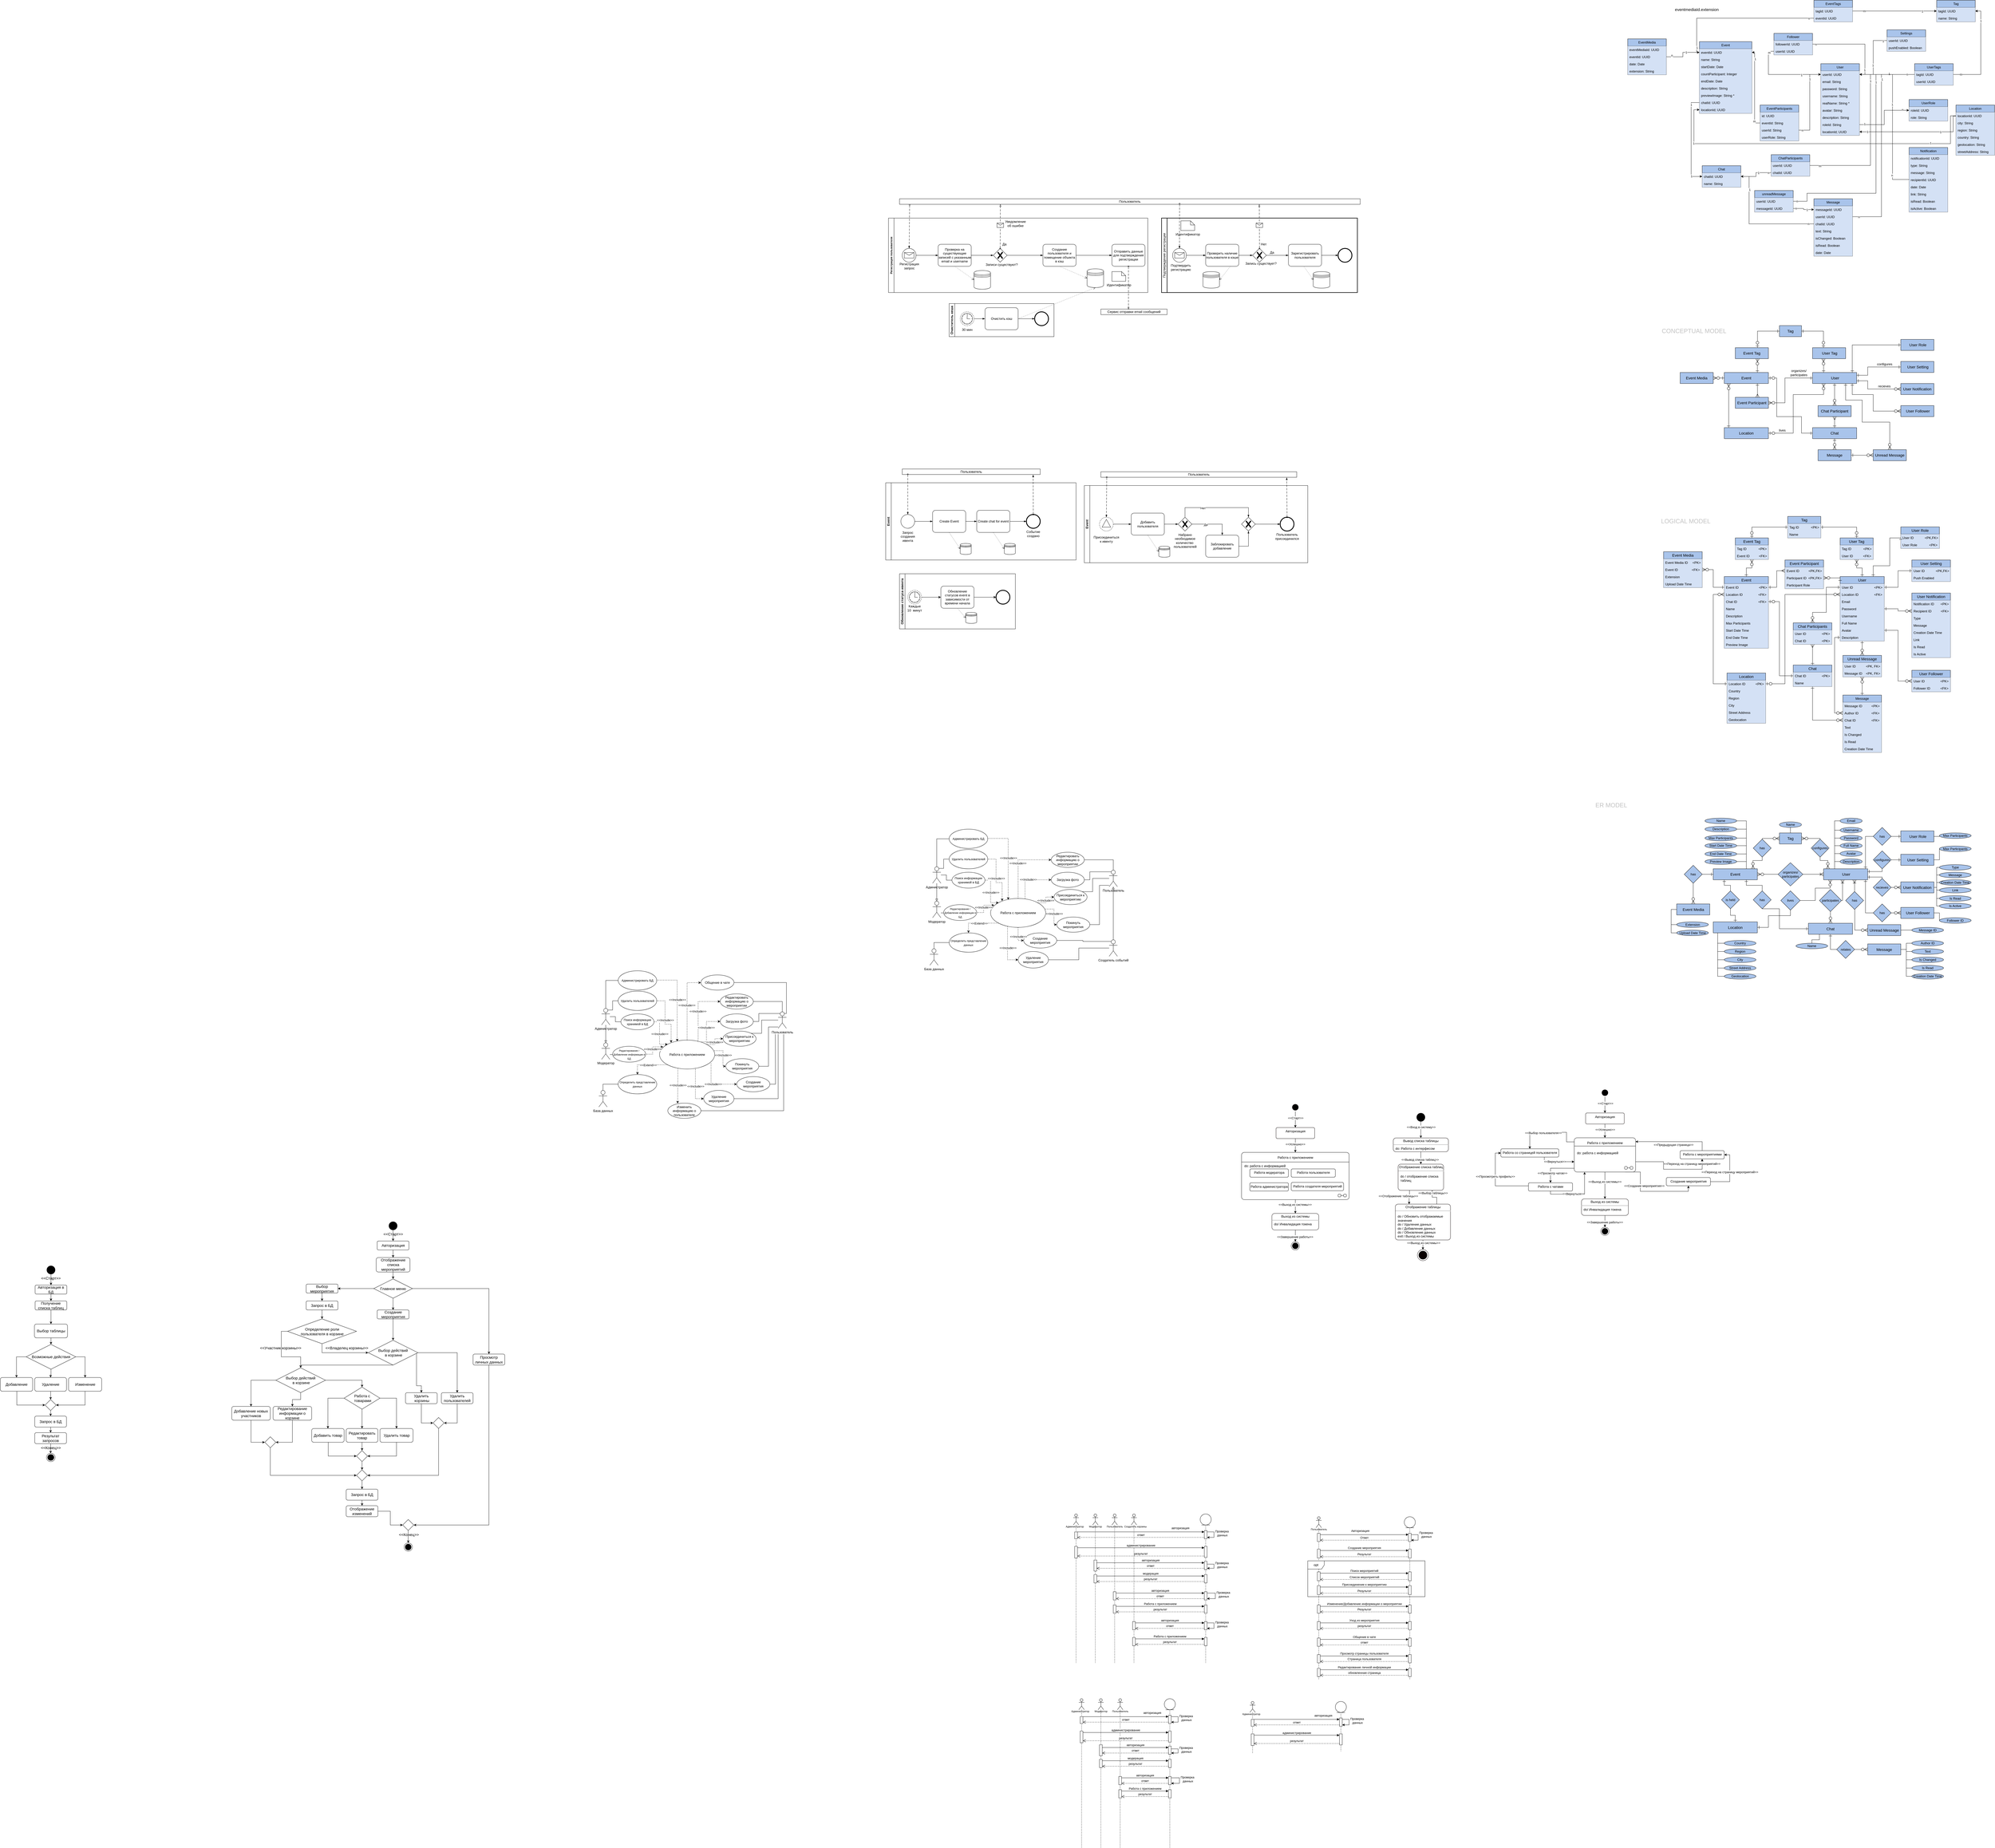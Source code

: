 <mxfile version="24.2.3" type="github">
  <diagram name="Страница 1" id="cRjUhBLCW10yVQFY3db3">
    <mxGraphModel dx="8849" dy="1077" grid="1" gridSize="10" guides="1" tooltips="1" connect="1" arrows="1" fold="1" page="1" pageScale="1" pageWidth="850" pageHeight="1100" math="0" shadow="0">
      <root>
        <mxCell id="0" />
        <mxCell id="1" parent="0" />
        <mxCell id="vpUIqSmqtUPaj6e8z2Zy-1" value="Event" style="swimlane;fontStyle=0;childLayout=stackLayout;horizontal=1;startSize=26;fillColor=#A9C4EB;horizontalStack=0;resizeParent=1;resizeParentMax=0;resizeLast=0;collapsible=1;marginBottom=0;whiteSpace=wrap;html=1;" parent="1" vertex="1">
          <mxGeometry x="-130" y="200" width="190" height="260" as="geometry" />
        </mxCell>
        <mxCell id="vpUIqSmqtUPaj6e8z2Zy-34" value="eventId: UUID" style="text;strokeColor=none;fillColor=#D4E1F5;align=left;verticalAlign=top;spacingLeft=4;spacingRight=4;overflow=hidden;rotatable=0;points=[[0,0.5],[1,0.5]];portConstraint=eastwest;whiteSpace=wrap;html=1;" parent="vpUIqSmqtUPaj6e8z2Zy-1" vertex="1">
          <mxGeometry y="26" width="190" height="26" as="geometry" />
        </mxCell>
        <mxCell id="vpUIqSmqtUPaj6e8z2Zy-2" value="name: String" style="text;strokeColor=none;fillColor=#D4E1F5;align=left;verticalAlign=top;spacingLeft=4;spacingRight=4;overflow=hidden;rotatable=0;points=[[0,0.5],[1,0.5]];portConstraint=eastwest;whiteSpace=wrap;html=1;" parent="vpUIqSmqtUPaj6e8z2Zy-1" vertex="1">
          <mxGeometry y="52" width="190" height="26" as="geometry" />
        </mxCell>
        <mxCell id="vpUIqSmqtUPaj6e8z2Zy-5" value="startDate: Date" style="text;strokeColor=none;fillColor=#D4E1F5;align=left;verticalAlign=top;spacingLeft=4;spacingRight=4;overflow=hidden;rotatable=0;points=[[0,0.5],[1,0.5]];portConstraint=eastwest;whiteSpace=wrap;html=1;" parent="vpUIqSmqtUPaj6e8z2Zy-1" vertex="1">
          <mxGeometry y="78" width="190" height="26" as="geometry" />
        </mxCell>
        <mxCell id="vpUIqSmqtUPaj6e8z2Zy-111" value="countParticipant: Integer&amp;nbsp;" style="text;strokeColor=none;fillColor=#D4E1F5;align=left;verticalAlign=top;spacingLeft=4;spacingRight=4;overflow=hidden;rotatable=0;points=[[0,0.5],[1,0.5]];portConstraint=eastwest;whiteSpace=wrap;html=1;" parent="vpUIqSmqtUPaj6e8z2Zy-1" vertex="1">
          <mxGeometry y="104" width="190" height="26" as="geometry" />
        </mxCell>
        <mxCell id="vpUIqSmqtUPaj6e8z2Zy-4" value="endDate: Date" style="text;strokeColor=none;fillColor=#D4E1F5;align=left;verticalAlign=top;spacingLeft=4;spacingRight=4;overflow=hidden;rotatable=0;points=[[0,0.5],[1,0.5]];portConstraint=eastwest;whiteSpace=wrap;html=1;" parent="vpUIqSmqtUPaj6e8z2Zy-1" vertex="1">
          <mxGeometry y="130" width="190" height="26" as="geometry" />
        </mxCell>
        <mxCell id="vpUIqSmqtUPaj6e8z2Zy-6" value="description: String" style="text;strokeColor=none;fillColor=#D4E1F5;align=left;verticalAlign=top;spacingLeft=4;spacingRight=4;overflow=hidden;rotatable=0;points=[[0,0.5],[1,0.5]];portConstraint=eastwest;whiteSpace=wrap;html=1;" parent="vpUIqSmqtUPaj6e8z2Zy-1" vertex="1">
          <mxGeometry y="156" width="190" height="26" as="geometry" />
        </mxCell>
        <mxCell id="vpUIqSmqtUPaj6e8z2Zy-7" value="previewImage: String *" style="text;strokeColor=none;fillColor=#D4E1F5;align=left;verticalAlign=top;spacingLeft=4;spacingRight=4;overflow=hidden;rotatable=0;points=[[0,0.5],[1,0.5]];portConstraint=eastwest;whiteSpace=wrap;html=1;" parent="vpUIqSmqtUPaj6e8z2Zy-1" vertex="1">
          <mxGeometry y="182" width="190" height="26" as="geometry" />
        </mxCell>
        <mxCell id="vpUIqSmqtUPaj6e8z2Zy-74" value="chatId: UUID" style="text;strokeColor=none;fillColor=#D4E1F5;align=left;verticalAlign=top;spacingLeft=4;spacingRight=4;overflow=hidden;rotatable=0;points=[[0,0.5],[1,0.5]];portConstraint=eastwest;whiteSpace=wrap;html=1;" parent="vpUIqSmqtUPaj6e8z2Zy-1" vertex="1">
          <mxGeometry y="208" width="190" height="26" as="geometry" />
        </mxCell>
        <mxCell id="vpUIqSmqtUPaj6e8z2Zy-15" value="locationId; UUID" style="text;strokeColor=none;fillColor=#D4E1F5;align=left;verticalAlign=top;spacingLeft=4;spacingRight=4;overflow=hidden;rotatable=0;points=[[0,0.5],[1,0.5]];portConstraint=eastwest;whiteSpace=wrap;html=1;" parent="vpUIqSmqtUPaj6e8z2Zy-1" vertex="1">
          <mxGeometry y="234" width="190" height="26" as="geometry" />
        </mxCell>
        <mxCell id="vpUIqSmqtUPaj6e8z2Zy-9" value="User" style="swimlane;fontStyle=0;childLayout=stackLayout;horizontal=1;startSize=26;fillColor=#A9C4EB;horizontalStack=0;resizeParent=1;resizeParentMax=0;resizeLast=0;collapsible=1;marginBottom=0;whiteSpace=wrap;html=1;" parent="1" vertex="1">
          <mxGeometry x="310" y="280" width="140" height="260" as="geometry" />
        </mxCell>
        <mxCell id="vpUIqSmqtUPaj6e8z2Zy-33" value="userId: UUID" style="text;strokeColor=none;fillColor=#D4E1F5;align=left;verticalAlign=top;spacingLeft=4;spacingRight=4;overflow=hidden;rotatable=0;points=[[0,0.5],[1,0.5]];portConstraint=eastwest;whiteSpace=wrap;html=1;" parent="vpUIqSmqtUPaj6e8z2Zy-9" vertex="1">
          <mxGeometry y="26" width="140" height="26" as="geometry" />
        </mxCell>
        <mxCell id="vpUIqSmqtUPaj6e8z2Zy-10" value="email: String" style="text;strokeColor=none;fillColor=#D4E1F5;align=left;verticalAlign=top;spacingLeft=4;spacingRight=4;overflow=hidden;rotatable=0;points=[[0,0.5],[1,0.5]];portConstraint=eastwest;whiteSpace=wrap;html=1;" parent="vpUIqSmqtUPaj6e8z2Zy-9" vertex="1">
          <mxGeometry y="52" width="140" height="26" as="geometry" />
        </mxCell>
        <mxCell id="vpUIqSmqtUPaj6e8z2Zy-11" value="password: String" style="text;strokeColor=none;fillColor=#D4E1F5;align=left;verticalAlign=top;spacingLeft=4;spacingRight=4;overflow=hidden;rotatable=0;points=[[0,0.5],[1,0.5]];portConstraint=eastwest;whiteSpace=wrap;html=1;" parent="vpUIqSmqtUPaj6e8z2Zy-9" vertex="1">
          <mxGeometry y="78" width="140" height="26" as="geometry" />
        </mxCell>
        <mxCell id="vpUIqSmqtUPaj6e8z2Zy-12" value="username: String" style="text;strokeColor=none;fillColor=#D4E1F5;align=left;verticalAlign=top;spacingLeft=4;spacingRight=4;overflow=hidden;rotatable=0;points=[[0,0.5],[1,0.5]];portConstraint=eastwest;whiteSpace=wrap;html=1;" parent="vpUIqSmqtUPaj6e8z2Zy-9" vertex="1">
          <mxGeometry y="104" width="140" height="26" as="geometry" />
        </mxCell>
        <mxCell id="vpUIqSmqtUPaj6e8z2Zy-13" value="realName: String *" style="text;strokeColor=none;fillColor=#D4E1F5;align=left;verticalAlign=top;spacingLeft=4;spacingRight=4;overflow=hidden;rotatable=0;points=[[0,0.5],[1,0.5]];portConstraint=eastwest;whiteSpace=wrap;html=1;" parent="vpUIqSmqtUPaj6e8z2Zy-9" vertex="1">
          <mxGeometry y="130" width="140" height="26" as="geometry" />
        </mxCell>
        <mxCell id="vpUIqSmqtUPaj6e8z2Zy-14" value="avatar: String" style="text;strokeColor=none;fillColor=#D4E1F5;align=left;verticalAlign=top;spacingLeft=4;spacingRight=4;overflow=hidden;rotatable=0;points=[[0,0.5],[1,0.5]];portConstraint=eastwest;whiteSpace=wrap;html=1;" parent="vpUIqSmqtUPaj6e8z2Zy-9" vertex="1">
          <mxGeometry y="156" width="140" height="26" as="geometry" />
        </mxCell>
        <mxCell id="9S5c2qphNowoADKYyEm4-1" value="description: String" style="text;strokeColor=none;fillColor=#D4E1F5;align=left;verticalAlign=top;spacingLeft=4;spacingRight=4;overflow=hidden;rotatable=0;points=[[0,0.5],[1,0.5]];portConstraint=eastwest;whiteSpace=wrap;html=1;" parent="vpUIqSmqtUPaj6e8z2Zy-9" vertex="1">
          <mxGeometry y="182" width="140" height="26" as="geometry" />
        </mxCell>
        <mxCell id="KBtNhwMaTalHNmlQnlhk-2" value="roleId: String" style="text;strokeColor=none;fillColor=#D4E1F5;align=left;verticalAlign=top;spacingLeft=4;spacingRight=4;overflow=hidden;rotatable=0;points=[[0,0.5],[1,0.5]];portConstraint=eastwest;whiteSpace=wrap;html=1;" parent="vpUIqSmqtUPaj6e8z2Zy-9" vertex="1">
          <mxGeometry y="208" width="140" height="26" as="geometry" />
        </mxCell>
        <mxCell id="NgDDJWwpGHNOBmChydb1-67" value="locationId; UUID" style="text;strokeColor=none;fillColor=#D4E1F5;align=left;verticalAlign=top;spacingLeft=4;spacingRight=4;overflow=hidden;rotatable=0;points=[[0,0.5],[1,0.5]];portConstraint=eastwest;whiteSpace=wrap;html=1;" parent="vpUIqSmqtUPaj6e8z2Zy-9" vertex="1">
          <mxGeometry y="234" width="140" height="26" as="geometry" />
        </mxCell>
        <mxCell id="vpUIqSmqtUPaj6e8z2Zy-17" value="EventMedia" style="swimlane;fontStyle=0;childLayout=stackLayout;horizontal=1;startSize=26;fillColor=#A9C4EB;horizontalStack=0;resizeParent=1;resizeParentMax=0;resizeLast=0;collapsible=1;marginBottom=0;whiteSpace=wrap;html=1;" parent="1" vertex="1">
          <mxGeometry x="-390" y="190" width="140" height="130" as="geometry" />
        </mxCell>
        <mxCell id="vpUIqSmqtUPaj6e8z2Zy-52" value="eventMediaId: UUID" style="text;strokeColor=none;fillColor=#D4E1F5;align=left;verticalAlign=top;spacingLeft=4;spacingRight=4;overflow=hidden;rotatable=0;points=[[0,0.5],[1,0.5]];portConstraint=eastwest;whiteSpace=wrap;html=1;" parent="vpUIqSmqtUPaj6e8z2Zy-17" vertex="1">
          <mxGeometry y="26" width="140" height="26" as="geometry" />
        </mxCell>
        <mxCell id="vpUIqSmqtUPaj6e8z2Zy-53" value="eventId: UUID" style="text;strokeColor=none;fillColor=#D4E1F5;align=left;verticalAlign=top;spacingLeft=4;spacingRight=4;overflow=hidden;rotatable=0;points=[[0,0.5],[1,0.5]];portConstraint=eastwest;whiteSpace=wrap;html=1;" parent="vpUIqSmqtUPaj6e8z2Zy-17" vertex="1">
          <mxGeometry y="52" width="140" height="26" as="geometry" />
        </mxCell>
        <mxCell id="KBtNhwMaTalHNmlQnlhk-6" value="date: Date" style="text;strokeColor=none;fillColor=#D4E1F5;align=left;verticalAlign=top;spacingLeft=4;spacingRight=4;overflow=hidden;rotatable=0;points=[[0,0.5],[1,0.5]];portConstraint=eastwest;whiteSpace=wrap;html=1;" parent="vpUIqSmqtUPaj6e8z2Zy-17" vertex="1">
          <mxGeometry y="78" width="140" height="26" as="geometry" />
        </mxCell>
        <mxCell id="vpUIqSmqtUPaj6e8z2Zy-18" value="extension: String" style="text;strokeColor=none;fillColor=#D4E1F5;align=left;verticalAlign=top;spacingLeft=4;spacingRight=4;overflow=hidden;rotatable=0;points=[[0,0.5],[1,0.5]];portConstraint=eastwest;whiteSpace=wrap;html=1;" parent="vpUIqSmqtUPaj6e8z2Zy-17" vertex="1">
          <mxGeometry y="104" width="140" height="26" as="geometry" />
        </mxCell>
        <mxCell id="vpUIqSmqtUPaj6e8z2Zy-25" value="Chat" style="swimlane;fontStyle=0;childLayout=stackLayout;horizontal=1;startSize=26;fillColor=#A9C4EB;horizontalStack=0;resizeParent=1;resizeParentMax=0;resizeLast=0;collapsible=1;marginBottom=0;whiteSpace=wrap;html=1;" parent="1" vertex="1">
          <mxGeometry x="-120" y="650" width="140" height="78" as="geometry" />
        </mxCell>
        <mxCell id="vpUIqSmqtUPaj6e8z2Zy-26" value="chatId: UUID" style="text;strokeColor=none;fillColor=#D4E1F5;align=left;verticalAlign=top;spacingLeft=4;spacingRight=4;overflow=hidden;rotatable=0;points=[[0,0.5],[1,0.5]];portConstraint=eastwest;whiteSpace=wrap;html=1;" parent="vpUIqSmqtUPaj6e8z2Zy-25" vertex="1">
          <mxGeometry y="26" width="140" height="26" as="geometry" />
        </mxCell>
        <mxCell id="vpUIqSmqtUPaj6e8z2Zy-32" value="name: String" style="text;strokeColor=none;fillColor=#D4E1F5;align=left;verticalAlign=top;spacingLeft=4;spacingRight=4;overflow=hidden;rotatable=0;points=[[0,0.5],[1,0.5]];portConstraint=eastwest;whiteSpace=wrap;html=1;" parent="vpUIqSmqtUPaj6e8z2Zy-25" vertex="1">
          <mxGeometry y="52" width="140" height="26" as="geometry" />
        </mxCell>
        <mxCell id="vpUIqSmqtUPaj6e8z2Zy-37" value="EventParticipants" style="swimlane;fontStyle=0;childLayout=stackLayout;horizontal=1;startSize=26;fillColor=#A9C4EB;horizontalStack=0;resizeParent=1;resizeParentMax=0;resizeLast=0;collapsible=1;marginBottom=0;whiteSpace=wrap;html=1;" parent="1" vertex="1">
          <mxGeometry x="90" y="430" width="140" height="130" as="geometry" />
        </mxCell>
        <mxCell id="vpUIqSmqtUPaj6e8z2Zy-38" value="id: UUID" style="text;strokeColor=none;fillColor=#D4E1F5;align=left;verticalAlign=top;spacingLeft=4;spacingRight=4;overflow=hidden;rotatable=0;points=[[0,0.5],[1,0.5]];portConstraint=eastwest;whiteSpace=wrap;html=1;" parent="vpUIqSmqtUPaj6e8z2Zy-37" vertex="1">
          <mxGeometry y="26" width="140" height="26" as="geometry" />
        </mxCell>
        <mxCell id="vpUIqSmqtUPaj6e8z2Zy-39" value="eventId: String" style="text;strokeColor=none;fillColor=#D4E1F5;align=left;verticalAlign=top;spacingLeft=4;spacingRight=4;overflow=hidden;rotatable=0;points=[[0,0.5],[1,0.5]];portConstraint=eastwest;whiteSpace=wrap;html=1;" parent="vpUIqSmqtUPaj6e8z2Zy-37" vertex="1">
          <mxGeometry y="52" width="140" height="26" as="geometry" />
        </mxCell>
        <mxCell id="vpUIqSmqtUPaj6e8z2Zy-41" value="userId: String" style="text;strokeColor=none;fillColor=#D4E1F5;align=left;verticalAlign=top;spacingLeft=4;spacingRight=4;overflow=hidden;rotatable=0;points=[[0,0.5],[1,0.5]];portConstraint=eastwest;whiteSpace=wrap;html=1;" parent="vpUIqSmqtUPaj6e8z2Zy-37" vertex="1">
          <mxGeometry y="78" width="140" height="26" as="geometry" />
        </mxCell>
        <mxCell id="vpUIqSmqtUPaj6e8z2Zy-42" value="userRole: String" style="text;strokeColor=none;fillColor=#D4E1F5;align=left;verticalAlign=top;spacingLeft=4;spacingRight=4;overflow=hidden;rotatable=0;points=[[0,0.5],[1,0.5]];portConstraint=eastwest;whiteSpace=wrap;html=1;" parent="vpUIqSmqtUPaj6e8z2Zy-37" vertex="1">
          <mxGeometry y="104" width="140" height="26" as="geometry" />
        </mxCell>
        <mxCell id="vpUIqSmqtUPaj6e8z2Zy-46" style="edgeStyle=orthogonalEdgeStyle;rounded=0;orthogonalLoop=1;jettySize=auto;html=1;entryX=1;entryY=0.5;entryDx=0;entryDy=0;" parent="1" source="vpUIqSmqtUPaj6e8z2Zy-39" target="vpUIqSmqtUPaj6e8z2Zy-34" edge="1">
          <mxGeometry relative="1" as="geometry">
            <Array as="points">
              <mxPoint x="70" y="495" />
              <mxPoint x="70" y="239" />
            </Array>
          </mxGeometry>
        </mxCell>
        <mxCell id="BRPAVIyTNpqr_RkrU8---33" value="1" style="edgeLabel;html=1;align=center;verticalAlign=middle;resizable=0;points=[];" parent="vpUIqSmqtUPaj6e8z2Zy-46" vertex="1" connectable="0">
          <mxGeometry x="0.762" y="-2" relative="1" as="geometry">
            <mxPoint as="offset" />
          </mxGeometry>
        </mxCell>
        <mxCell id="BRPAVIyTNpqr_RkrU8---34" value="m" style="edgeLabel;html=1;align=center;verticalAlign=middle;resizable=0;points=[];" parent="vpUIqSmqtUPaj6e8z2Zy-46" vertex="1" connectable="0">
          <mxGeometry x="-0.815" y="1" relative="1" as="geometry">
            <mxPoint as="offset" />
          </mxGeometry>
        </mxCell>
        <mxCell id="vpUIqSmqtUPaj6e8z2Zy-47" style="edgeStyle=orthogonalEdgeStyle;rounded=0;orthogonalLoop=1;jettySize=auto;html=1;entryX=0;entryY=0.5;entryDx=0;entryDy=0;" parent="1" source="vpUIqSmqtUPaj6e8z2Zy-41" target="vpUIqSmqtUPaj6e8z2Zy-33" edge="1">
          <mxGeometry relative="1" as="geometry" />
        </mxCell>
        <mxCell id="BRPAVIyTNpqr_RkrU8---35" value="n" style="edgeLabel;html=1;align=center;verticalAlign=middle;resizable=0;points=[];" parent="vpUIqSmqtUPaj6e8z2Zy-47" vertex="1" connectable="0">
          <mxGeometry x="-0.911" y="-1" relative="1" as="geometry">
            <mxPoint as="offset" />
          </mxGeometry>
        </mxCell>
        <mxCell id="BRPAVIyTNpqr_RkrU8---36" value="1" style="edgeLabel;html=1;align=center;verticalAlign=middle;resizable=0;points=[];" parent="vpUIqSmqtUPaj6e8z2Zy-47" vertex="1" connectable="0">
          <mxGeometry x="0.598" relative="1" as="geometry">
            <mxPoint as="offset" />
          </mxGeometry>
        </mxCell>
        <mxCell id="vpUIqSmqtUPaj6e8z2Zy-54" style="edgeStyle=orthogonalEdgeStyle;rounded=0;orthogonalLoop=1;jettySize=auto;html=1;entryX=0;entryY=0.5;entryDx=0;entryDy=0;" parent="1" source="vpUIqSmqtUPaj6e8z2Zy-53" target="vpUIqSmqtUPaj6e8z2Zy-34" edge="1">
          <mxGeometry relative="1" as="geometry" />
        </mxCell>
        <mxCell id="BRPAVIyTNpqr_RkrU8---7" value="n" style="edgeLabel;html=1;align=center;verticalAlign=middle;resizable=0;points=[];" parent="vpUIqSmqtUPaj6e8z2Zy-54" vertex="1" connectable="0">
          <mxGeometry x="-0.693" y="-1" relative="1" as="geometry">
            <mxPoint x="-1" y="-6" as="offset" />
          </mxGeometry>
        </mxCell>
        <mxCell id="BRPAVIyTNpqr_RkrU8---8" value="1" style="edgeLabel;html=1;align=center;verticalAlign=middle;resizable=0;points=[];" parent="vpUIqSmqtUPaj6e8z2Zy-54" vertex="1" connectable="0">
          <mxGeometry x="0.285" relative="1" as="geometry">
            <mxPoint as="offset" />
          </mxGeometry>
        </mxCell>
        <mxCell id="vpUIqSmqtUPaj6e8z2Zy-55" value="Message" style="swimlane;fontStyle=0;childLayout=stackLayout;horizontal=1;startSize=26;fillColor=#A9C4EB;horizontalStack=0;resizeParent=1;resizeParentMax=0;resizeLast=0;collapsible=1;marginBottom=0;whiteSpace=wrap;html=1;" parent="1" vertex="1">
          <mxGeometry x="285" y="770" width="140" height="208" as="geometry" />
        </mxCell>
        <mxCell id="vpUIqSmqtUPaj6e8z2Zy-56" value="messageId: UUID" style="text;strokeColor=none;fillColor=#D4E1F5;align=left;verticalAlign=top;spacingLeft=4;spacingRight=4;overflow=hidden;rotatable=0;points=[[0,0.5],[1,0.5]];portConstraint=eastwest;whiteSpace=wrap;html=1;" parent="vpUIqSmqtUPaj6e8z2Zy-55" vertex="1">
          <mxGeometry y="26" width="140" height="26" as="geometry" />
        </mxCell>
        <mxCell id="vpUIqSmqtUPaj6e8z2Zy-57" value="userId: UUID" style="text;strokeColor=none;fillColor=#D4E1F5;align=left;verticalAlign=top;spacingLeft=4;spacingRight=4;overflow=hidden;rotatable=0;points=[[0,0.5],[1,0.5]];portConstraint=eastwest;whiteSpace=wrap;html=1;" parent="vpUIqSmqtUPaj6e8z2Zy-55" vertex="1">
          <mxGeometry y="52" width="140" height="26" as="geometry" />
        </mxCell>
        <mxCell id="vpUIqSmqtUPaj6e8z2Zy-58" value="chatId: UUID" style="text;strokeColor=none;fillColor=#D4E1F5;align=left;verticalAlign=top;spacingLeft=4;spacingRight=4;overflow=hidden;rotatable=0;points=[[0,0.5],[1,0.5]];portConstraint=eastwest;whiteSpace=wrap;html=1;" parent="vpUIqSmqtUPaj6e8z2Zy-55" vertex="1">
          <mxGeometry y="78" width="140" height="26" as="geometry" />
        </mxCell>
        <mxCell id="vpUIqSmqtUPaj6e8z2Zy-59" value="text: String" style="text;strokeColor=none;fillColor=#D4E1F5;align=left;verticalAlign=top;spacingLeft=4;spacingRight=4;overflow=hidden;rotatable=0;points=[[0,0.5],[1,0.5]];portConstraint=eastwest;whiteSpace=wrap;html=1;" parent="vpUIqSmqtUPaj6e8z2Zy-55" vertex="1">
          <mxGeometry y="104" width="140" height="26" as="geometry" />
        </mxCell>
        <mxCell id="vpUIqSmqtUPaj6e8z2Zy-61" value="isChanged: Boolean" style="text;strokeColor=none;fillColor=#D4E1F5;align=left;verticalAlign=top;spacingLeft=4;spacingRight=4;overflow=hidden;rotatable=0;points=[[0,0.5],[1,0.5]];portConstraint=eastwest;whiteSpace=wrap;html=1;" parent="vpUIqSmqtUPaj6e8z2Zy-55" vertex="1">
          <mxGeometry y="130" width="140" height="26" as="geometry" />
        </mxCell>
        <mxCell id="BRPAVIyTNpqr_RkrU8---4" value="isRead: Boolean" style="text;strokeColor=none;fillColor=#D4E1F5;align=left;verticalAlign=top;spacingLeft=4;spacingRight=4;overflow=hidden;rotatable=0;points=[[0,0.5],[1,0.5]];portConstraint=eastwest;whiteSpace=wrap;html=1;" parent="vpUIqSmqtUPaj6e8z2Zy-55" vertex="1">
          <mxGeometry y="156" width="140" height="26" as="geometry" />
        </mxCell>
        <mxCell id="vpUIqSmqtUPaj6e8z2Zy-62" value="date: Date" style="text;strokeColor=none;fillColor=#D4E1F5;align=left;verticalAlign=top;spacingLeft=4;spacingRight=4;overflow=hidden;rotatable=0;points=[[0,0.5],[1,0.5]];portConstraint=eastwest;whiteSpace=wrap;html=1;" parent="vpUIqSmqtUPaj6e8z2Zy-55" vertex="1">
          <mxGeometry y="182" width="140" height="26" as="geometry" />
        </mxCell>
        <mxCell id="vpUIqSmqtUPaj6e8z2Zy-63" style="edgeStyle=orthogonalEdgeStyle;rounded=0;orthogonalLoop=1;jettySize=auto;html=1;entryX=1;entryY=0.5;entryDx=0;entryDy=0;" parent="1" source="vpUIqSmqtUPaj6e8z2Zy-57" target="vpUIqSmqtUPaj6e8z2Zy-33" edge="1">
          <mxGeometry relative="1" as="geometry">
            <Array as="points">
              <mxPoint x="530" y="835" />
              <mxPoint x="530" y="319" />
            </Array>
          </mxGeometry>
        </mxCell>
        <mxCell id="BRPAVIyTNpqr_RkrU8---27" value="n" style="edgeLabel;html=1;align=center;verticalAlign=middle;resizable=0;points=[];" parent="vpUIqSmqtUPaj6e8z2Zy-63" vertex="1" connectable="0">
          <mxGeometry x="-0.936" y="-1" relative="1" as="geometry">
            <mxPoint as="offset" />
          </mxGeometry>
        </mxCell>
        <mxCell id="BRPAVIyTNpqr_RkrU8---28" value="1" style="edgeLabel;html=1;align=center;verticalAlign=middle;resizable=0;points=[];" parent="vpUIqSmqtUPaj6e8z2Zy-63" vertex="1" connectable="0">
          <mxGeometry x="0.722" y="-2" relative="1" as="geometry">
            <mxPoint as="offset" />
          </mxGeometry>
        </mxCell>
        <mxCell id="vpUIqSmqtUPaj6e8z2Zy-64" value="ChatParticipants" style="swimlane;fontStyle=0;childLayout=stackLayout;horizontal=1;startSize=26;fillColor=#A9C4EB;horizontalStack=0;resizeParent=1;resizeParentMax=0;resizeLast=0;collapsible=1;marginBottom=0;whiteSpace=wrap;html=1;" parent="1" vertex="1">
          <mxGeometry x="130" y="610" width="140" height="78" as="geometry" />
        </mxCell>
        <mxCell id="vpUIqSmqtUPaj6e8z2Zy-65" value="userId: UUID" style="text;strokeColor=none;fillColor=#D4E1F5;align=left;verticalAlign=top;spacingLeft=4;spacingRight=4;overflow=hidden;rotatable=0;points=[[0,0.5],[1,0.5]];portConstraint=eastwest;whiteSpace=wrap;html=1;" parent="vpUIqSmqtUPaj6e8z2Zy-64" vertex="1">
          <mxGeometry y="26" width="140" height="26" as="geometry" />
        </mxCell>
        <mxCell id="vpUIqSmqtUPaj6e8z2Zy-67" value="chatId: UUID" style="text;strokeColor=none;fillColor=#D4E1F5;align=left;verticalAlign=top;spacingLeft=4;spacingRight=4;overflow=hidden;rotatable=0;points=[[0,0.5],[1,0.5]];portConstraint=eastwest;whiteSpace=wrap;html=1;" parent="vpUIqSmqtUPaj6e8z2Zy-64" vertex="1">
          <mxGeometry y="52" width="140" height="26" as="geometry" />
        </mxCell>
        <mxCell id="vpUIqSmqtUPaj6e8z2Zy-72" style="edgeStyle=orthogonalEdgeStyle;rounded=0;orthogonalLoop=1;jettySize=auto;html=1;entryX=1;entryY=0.5;entryDx=0;entryDy=0;" parent="1" source="vpUIqSmqtUPaj6e8z2Zy-67" target="vpUIqSmqtUPaj6e8z2Zy-26" edge="1">
          <mxGeometry relative="1" as="geometry" />
        </mxCell>
        <mxCell id="BRPAVIyTNpqr_RkrU8---29" value="n" style="edgeLabel;html=1;align=center;verticalAlign=middle;resizable=0;points=[];" parent="vpUIqSmqtUPaj6e8z2Zy-72" vertex="1" connectable="0">
          <mxGeometry x="-0.83" y="1" relative="1" as="geometry">
            <mxPoint as="offset" />
          </mxGeometry>
        </mxCell>
        <mxCell id="BRPAVIyTNpqr_RkrU8---30" value="1" style="edgeLabel;html=1;align=center;verticalAlign=middle;resizable=0;points=[];" parent="vpUIqSmqtUPaj6e8z2Zy-72" vertex="1" connectable="0">
          <mxGeometry x="-0.261" y="1" relative="1" as="geometry">
            <mxPoint as="offset" />
          </mxGeometry>
        </mxCell>
        <mxCell id="vpUIqSmqtUPaj6e8z2Zy-73" style="edgeStyle=orthogonalEdgeStyle;rounded=0;orthogonalLoop=1;jettySize=auto;html=1;exitX=1;exitY=0.5;exitDx=0;exitDy=0;entryX=1;entryY=0.5;entryDx=0;entryDy=0;" parent="1" source="vpUIqSmqtUPaj6e8z2Zy-65" target="vpUIqSmqtUPaj6e8z2Zy-33" edge="1">
          <mxGeometry relative="1" as="geometry">
            <Array as="points">
              <mxPoint x="490" y="649" />
              <mxPoint x="490" y="319" />
            </Array>
          </mxGeometry>
        </mxCell>
        <mxCell id="BRPAVIyTNpqr_RkrU8---31" value="m" style="edgeLabel;html=1;align=center;verticalAlign=middle;resizable=0;points=[];" parent="vpUIqSmqtUPaj6e8z2Zy-73" vertex="1" connectable="0">
          <mxGeometry x="-0.876" y="-2" relative="1" as="geometry">
            <mxPoint as="offset" />
          </mxGeometry>
        </mxCell>
        <mxCell id="BRPAVIyTNpqr_RkrU8---32" value="1" style="edgeLabel;html=1;align=center;verticalAlign=middle;resizable=0;points=[];" parent="vpUIqSmqtUPaj6e8z2Zy-73" vertex="1" connectable="0">
          <mxGeometry x="0.785" relative="1" as="geometry">
            <mxPoint as="offset" />
          </mxGeometry>
        </mxCell>
        <mxCell id="vpUIqSmqtUPaj6e8z2Zy-75" style="edgeStyle=orthogonalEdgeStyle;rounded=0;orthogonalLoop=1;jettySize=auto;html=1;entryX=0;entryY=0.5;entryDx=0;entryDy=0;exitX=0;exitY=0.5;exitDx=0;exitDy=0;" parent="1" source="vpUIqSmqtUPaj6e8z2Zy-74" target="vpUIqSmqtUPaj6e8z2Zy-26" edge="1">
          <mxGeometry relative="1" as="geometry">
            <Array as="points">
              <mxPoint x="-160" y="421" />
              <mxPoint x="-160" y="689" />
            </Array>
          </mxGeometry>
        </mxCell>
        <mxCell id="BRPAVIyTNpqr_RkrU8---23" value="1" style="edgeLabel;html=1;align=center;verticalAlign=middle;resizable=0;points=[];" parent="vpUIqSmqtUPaj6e8z2Zy-75" vertex="1" connectable="0">
          <mxGeometry x="-0.777" relative="1" as="geometry">
            <mxPoint as="offset" />
          </mxGeometry>
        </mxCell>
        <mxCell id="BRPAVIyTNpqr_RkrU8---24" value="1" style="edgeLabel;html=1;align=center;verticalAlign=middle;resizable=0;points=[];" parent="vpUIqSmqtUPaj6e8z2Zy-75" vertex="1" connectable="0">
          <mxGeometry x="0.769" y="1" relative="1" as="geometry">
            <mxPoint as="offset" />
          </mxGeometry>
        </mxCell>
        <mxCell id="vpUIqSmqtUPaj6e8z2Zy-76" style="edgeStyle=orthogonalEdgeStyle;rounded=0;orthogonalLoop=1;jettySize=auto;html=1;entryX=1;entryY=0.5;entryDx=0;entryDy=0;" parent="1" source="vpUIqSmqtUPaj6e8z2Zy-58" target="vpUIqSmqtUPaj6e8z2Zy-26" edge="1">
          <mxGeometry relative="1" as="geometry">
            <Array as="points">
              <mxPoint x="50" y="861" />
              <mxPoint x="50" y="689" />
            </Array>
          </mxGeometry>
        </mxCell>
        <mxCell id="BRPAVIyTNpqr_RkrU8---25" value="n" style="edgeLabel;html=1;align=center;verticalAlign=middle;resizable=0;points=[];" parent="vpUIqSmqtUPaj6e8z2Zy-76" vertex="1" connectable="0">
          <mxGeometry x="-0.908" relative="1" as="geometry">
            <mxPoint as="offset" />
          </mxGeometry>
        </mxCell>
        <mxCell id="BRPAVIyTNpqr_RkrU8---26" value="1" style="edgeLabel;html=1;align=center;verticalAlign=middle;resizable=0;points=[];" parent="vpUIqSmqtUPaj6e8z2Zy-76" vertex="1" connectable="0">
          <mxGeometry x="0.646" y="-2" relative="1" as="geometry">
            <mxPoint as="offset" />
          </mxGeometry>
        </mxCell>
        <mxCell id="vpUIqSmqtUPaj6e8z2Zy-77" value="Settings" style="swimlane;fontStyle=0;childLayout=stackLayout;horizontal=1;startSize=26;fillColor=#A9C4EB;horizontalStack=0;resizeParent=1;resizeParentMax=0;resizeLast=0;collapsible=1;marginBottom=0;whiteSpace=wrap;html=1;" parent="1" vertex="1">
          <mxGeometry x="550" y="157" width="140" height="78" as="geometry" />
        </mxCell>
        <mxCell id="vpUIqSmqtUPaj6e8z2Zy-79" value="userId: UUID" style="text;strokeColor=none;fillColor=#D4E1F5;align=left;verticalAlign=top;spacingLeft=4;spacingRight=4;overflow=hidden;rotatable=0;points=[[0,0.5],[1,0.5]];portConstraint=eastwest;whiteSpace=wrap;html=1;" parent="vpUIqSmqtUPaj6e8z2Zy-77" vertex="1">
          <mxGeometry y="26" width="140" height="26" as="geometry" />
        </mxCell>
        <mxCell id="vpUIqSmqtUPaj6e8z2Zy-80" value="pushEnabled: Boolean" style="text;strokeColor=none;fillColor=#D4E1F5;align=left;verticalAlign=top;spacingLeft=4;spacingRight=4;overflow=hidden;rotatable=0;points=[[0,0.5],[1,0.5]];portConstraint=eastwest;whiteSpace=wrap;html=1;" parent="vpUIqSmqtUPaj6e8z2Zy-77" vertex="1">
          <mxGeometry y="52" width="140" height="26" as="geometry" />
        </mxCell>
        <mxCell id="vpUIqSmqtUPaj6e8z2Zy-85" style="edgeStyle=orthogonalEdgeStyle;rounded=0;orthogonalLoop=1;jettySize=auto;html=1;" parent="1" source="vpUIqSmqtUPaj6e8z2Zy-79" target="vpUIqSmqtUPaj6e8z2Zy-33" edge="1">
          <mxGeometry relative="1" as="geometry" />
        </mxCell>
        <mxCell id="BRPAVIyTNpqr_RkrU8---13" value="1" style="edgeLabel;html=1;align=center;verticalAlign=middle;resizable=0;points=[];" parent="vpUIqSmqtUPaj6e8z2Zy-85" vertex="1" connectable="0">
          <mxGeometry x="-0.874" y="2" relative="1" as="geometry">
            <mxPoint as="offset" />
          </mxGeometry>
        </mxCell>
        <mxCell id="BRPAVIyTNpqr_RkrU8---14" value="1" style="edgeLabel;html=1;align=center;verticalAlign=middle;resizable=0;points=[];" parent="vpUIqSmqtUPaj6e8z2Zy-85" vertex="1" connectable="0">
          <mxGeometry x="0.257" y="-1" relative="1" as="geometry">
            <mxPoint as="offset" />
          </mxGeometry>
        </mxCell>
        <mxCell id="vpUIqSmqtUPaj6e8z2Zy-90" style="edgeStyle=orthogonalEdgeStyle;rounded=0;orthogonalLoop=1;jettySize=auto;html=1;exitX=0;exitY=0.5;exitDx=0;exitDy=0;" parent="1" source="vpUIqSmqtUPaj6e8z2Zy-88" target="vpUIqSmqtUPaj6e8z2Zy-33" edge="1">
          <mxGeometry relative="1" as="geometry" />
        </mxCell>
        <mxCell id="BRPAVIyTNpqr_RkrU8---16" value="m" style="edgeLabel;html=1;align=center;verticalAlign=middle;resizable=0;points=[];" parent="vpUIqSmqtUPaj6e8z2Zy-90" vertex="1" connectable="0">
          <mxGeometry x="-0.83" y="3" relative="1" as="geometry">
            <mxPoint as="offset" />
          </mxGeometry>
        </mxCell>
        <mxCell id="BRPAVIyTNpqr_RkrU8---17" value="1" style="edgeLabel;html=1;align=center;verticalAlign=middle;resizable=0;points=[];" parent="vpUIqSmqtUPaj6e8z2Zy-90" vertex="1" connectable="0">
          <mxGeometry x="0.521" y="-2" relative="1" as="geometry">
            <mxPoint as="offset" />
          </mxGeometry>
        </mxCell>
        <mxCell id="vpUIqSmqtUPaj6e8z2Zy-86" value="Follower" style="swimlane;fontStyle=0;childLayout=stackLayout;horizontal=1;startSize=26;fillColor=#A9C4EB;horizontalStack=0;resizeParent=1;resizeParentMax=0;resizeLast=0;collapsible=1;marginBottom=0;whiteSpace=wrap;html=1;" parent="1" vertex="1">
          <mxGeometry x="140" y="170" width="140" height="78" as="geometry" />
        </mxCell>
        <mxCell id="vpUIqSmqtUPaj6e8z2Zy-87" value="followerId: UUID" style="text;strokeColor=none;fillColor=#D4E1F5;align=left;verticalAlign=top;spacingLeft=4;spacingRight=4;overflow=hidden;rotatable=0;points=[[0,0.5],[1,0.5]];portConstraint=eastwest;whiteSpace=wrap;html=1;" parent="vpUIqSmqtUPaj6e8z2Zy-86" vertex="1">
          <mxGeometry y="26" width="140" height="26" as="geometry" />
        </mxCell>
        <mxCell id="vpUIqSmqtUPaj6e8z2Zy-88" value="userId: UUID" style="text;strokeColor=none;fillColor=#D4E1F5;align=left;verticalAlign=top;spacingLeft=4;spacingRight=4;overflow=hidden;rotatable=0;points=[[0,0.5],[1,0.5]];portConstraint=eastwest;whiteSpace=wrap;html=1;" parent="vpUIqSmqtUPaj6e8z2Zy-86" vertex="1">
          <mxGeometry y="52" width="140" height="26" as="geometry" />
        </mxCell>
        <mxCell id="vpUIqSmqtUPaj6e8z2Zy-91" style="edgeStyle=orthogonalEdgeStyle;rounded=0;orthogonalLoop=1;jettySize=auto;html=1;entryX=1;entryY=0.5;entryDx=0;entryDy=0;" parent="1" source="vpUIqSmqtUPaj6e8z2Zy-87" target="vpUIqSmqtUPaj6e8z2Zy-33" edge="1">
          <mxGeometry relative="1" as="geometry" />
        </mxCell>
        <mxCell id="BRPAVIyTNpqr_RkrU8---15" value="n" style="edgeLabel;html=1;align=center;verticalAlign=middle;resizable=0;points=[];" parent="vpUIqSmqtUPaj6e8z2Zy-91" vertex="1" connectable="0">
          <mxGeometry x="-0.925" y="-1" relative="1" as="geometry">
            <mxPoint as="offset" />
          </mxGeometry>
        </mxCell>
        <mxCell id="BRPAVIyTNpqr_RkrU8---18" value="1" style="edgeLabel;html=1;align=center;verticalAlign=middle;resizable=0;points=[];" parent="vpUIqSmqtUPaj6e8z2Zy-91" vertex="1" connectable="0">
          <mxGeometry x="0.773" y="-1" relative="1" as="geometry">
            <mxPoint as="offset" />
          </mxGeometry>
        </mxCell>
        <mxCell id="vpUIqSmqtUPaj6e8z2Zy-92" value="Tag" style="swimlane;fontStyle=0;childLayout=stackLayout;horizontal=1;startSize=26;fillColor=#A9C4EB;horizontalStack=0;resizeParent=1;resizeParentMax=0;resizeLast=0;collapsible=1;marginBottom=0;whiteSpace=wrap;html=1;" parent="1" vertex="1">
          <mxGeometry x="730" y="50" width="140" height="78" as="geometry" />
        </mxCell>
        <mxCell id="vpUIqSmqtUPaj6e8z2Zy-93" value="tagId: UUID" style="text;strokeColor=none;fillColor=#D4E1F5;align=left;verticalAlign=top;spacingLeft=4;spacingRight=4;overflow=hidden;rotatable=0;points=[[0,0.5],[1,0.5]];portConstraint=eastwest;whiteSpace=wrap;html=1;" parent="vpUIqSmqtUPaj6e8z2Zy-92" vertex="1">
          <mxGeometry y="26" width="140" height="26" as="geometry" />
        </mxCell>
        <mxCell id="vpUIqSmqtUPaj6e8z2Zy-94" value="name: String" style="text;strokeColor=none;fillColor=#D4E1F5;align=left;verticalAlign=top;spacingLeft=4;spacingRight=4;overflow=hidden;rotatable=0;points=[[0,0.5],[1,0.5]];portConstraint=eastwest;whiteSpace=wrap;html=1;" parent="vpUIqSmqtUPaj6e8z2Zy-92" vertex="1">
          <mxGeometry y="52" width="140" height="26" as="geometry" />
        </mxCell>
        <mxCell id="vpUIqSmqtUPaj6e8z2Zy-100" value="EventTags" style="swimlane;fontStyle=0;childLayout=stackLayout;horizontal=1;startSize=26;fillColor=#A9C4EB;horizontalStack=0;resizeParent=1;resizeParentMax=0;resizeLast=0;collapsible=1;marginBottom=0;whiteSpace=wrap;html=1;" parent="1" vertex="1">
          <mxGeometry x="285" y="50" width="140" height="78" as="geometry" />
        </mxCell>
        <mxCell id="vpUIqSmqtUPaj6e8z2Zy-101" value="tagId: UUID" style="text;strokeColor=none;fillColor=#D4E1F5;align=left;verticalAlign=top;spacingLeft=4;spacingRight=4;overflow=hidden;rotatable=0;points=[[0,0.5],[1,0.5]];portConstraint=eastwest;whiteSpace=wrap;html=1;" parent="vpUIqSmqtUPaj6e8z2Zy-100" vertex="1">
          <mxGeometry y="26" width="140" height="26" as="geometry" />
        </mxCell>
        <mxCell id="vpUIqSmqtUPaj6e8z2Zy-102" value="eventId: UUID&amp;nbsp;" style="text;strokeColor=none;fillColor=#D4E1F5;align=left;verticalAlign=top;spacingLeft=4;spacingRight=4;overflow=hidden;rotatable=0;points=[[0,0.5],[1,0.5]];portConstraint=eastwest;whiteSpace=wrap;html=1;" parent="vpUIqSmqtUPaj6e8z2Zy-100" vertex="1">
          <mxGeometry y="52" width="140" height="26" as="geometry" />
        </mxCell>
        <mxCell id="vpUIqSmqtUPaj6e8z2Zy-104" style="edgeStyle=orthogonalEdgeStyle;rounded=0;orthogonalLoop=1;jettySize=auto;html=1;entryX=0;entryY=0.5;entryDx=0;entryDy=0;exitX=0;exitY=0.5;exitDx=0;exitDy=0;" parent="1" source="vpUIqSmqtUPaj6e8z2Zy-102" target="vpUIqSmqtUPaj6e8z2Zy-34" edge="1">
          <mxGeometry relative="1" as="geometry">
            <mxPoint x="-120" y="541" as="targetPoint" />
            <Array as="points">
              <mxPoint x="-140" y="115" />
              <mxPoint x="-140" y="239" />
            </Array>
          </mxGeometry>
        </mxCell>
        <mxCell id="BRPAVIyTNpqr_RkrU8---9" value="n" style="edgeLabel;html=1;align=center;verticalAlign=middle;resizable=0;points=[];" parent="vpUIqSmqtUPaj6e8z2Zy-104" vertex="1" connectable="0">
          <mxGeometry x="-0.934" y="1" relative="1" as="geometry">
            <mxPoint as="offset" />
          </mxGeometry>
        </mxCell>
        <mxCell id="BRPAVIyTNpqr_RkrU8---10" value="1" style="edgeLabel;html=1;align=center;verticalAlign=middle;resizable=0;points=[];" parent="vpUIqSmqtUPaj6e8z2Zy-104" vertex="1" connectable="0">
          <mxGeometry x="0.901" y="1" relative="1" as="geometry">
            <mxPoint as="offset" />
          </mxGeometry>
        </mxCell>
        <mxCell id="vpUIqSmqtUPaj6e8z2Zy-105" style="edgeStyle=orthogonalEdgeStyle;rounded=0;orthogonalLoop=1;jettySize=auto;html=1;entryX=0;entryY=0.5;entryDx=0;entryDy=0;" parent="1" source="vpUIqSmqtUPaj6e8z2Zy-101" target="vpUIqSmqtUPaj6e8z2Zy-93" edge="1">
          <mxGeometry relative="1" as="geometry" />
        </mxCell>
        <mxCell id="BRPAVIyTNpqr_RkrU8---11" value="m" style="edgeLabel;html=1;align=center;verticalAlign=middle;resizable=0;points=[];" parent="vpUIqSmqtUPaj6e8z2Zy-105" vertex="1" connectable="0">
          <mxGeometry x="-0.72" relative="1" as="geometry">
            <mxPoint as="offset" />
          </mxGeometry>
        </mxCell>
        <mxCell id="BRPAVIyTNpqr_RkrU8---12" value="1" style="edgeLabel;html=1;align=center;verticalAlign=middle;resizable=0;points=[];" parent="vpUIqSmqtUPaj6e8z2Zy-105" vertex="1" connectable="0">
          <mxGeometry x="0.659" y="-1" relative="1" as="geometry">
            <mxPoint as="offset" />
          </mxGeometry>
        </mxCell>
        <mxCell id="vpUIqSmqtUPaj6e8z2Zy-106" value="UserTags" style="swimlane;fontStyle=0;childLayout=stackLayout;horizontal=1;startSize=26;fillColor=#A9C4EB;horizontalStack=0;resizeParent=1;resizeParentMax=0;resizeLast=0;collapsible=1;marginBottom=0;whiteSpace=wrap;html=1;" parent="1" vertex="1">
          <mxGeometry x="650" y="280" width="140" height="78" as="geometry" />
        </mxCell>
        <mxCell id="vpUIqSmqtUPaj6e8z2Zy-107" value="tagId: UUID" style="text;strokeColor=none;fillColor=#D4E1F5;align=left;verticalAlign=top;spacingLeft=4;spacingRight=4;overflow=hidden;rotatable=0;points=[[0,0.5],[1,0.5]];portConstraint=eastwest;whiteSpace=wrap;html=1;" parent="vpUIqSmqtUPaj6e8z2Zy-106" vertex="1">
          <mxGeometry y="26" width="140" height="26" as="geometry" />
        </mxCell>
        <mxCell id="vpUIqSmqtUPaj6e8z2Zy-108" value="userId: UUID&amp;nbsp;" style="text;strokeColor=none;fillColor=#D4E1F5;align=left;verticalAlign=top;spacingLeft=4;spacingRight=4;overflow=hidden;rotatable=0;points=[[0,0.5],[1,0.5]];portConstraint=eastwest;whiteSpace=wrap;html=1;" parent="vpUIqSmqtUPaj6e8z2Zy-106" vertex="1">
          <mxGeometry y="52" width="140" height="26" as="geometry" />
        </mxCell>
        <mxCell id="vpUIqSmqtUPaj6e8z2Zy-109" style="edgeStyle=orthogonalEdgeStyle;rounded=0;orthogonalLoop=1;jettySize=auto;html=1;entryX=1;entryY=0.5;entryDx=0;entryDy=0;" parent="1" source="vpUIqSmqtUPaj6e8z2Zy-107" target="vpUIqSmqtUPaj6e8z2Zy-93" edge="1">
          <mxGeometry relative="1" as="geometry">
            <Array as="points">
              <mxPoint x="890" y="319" />
              <mxPoint x="890" y="89" />
            </Array>
          </mxGeometry>
        </mxCell>
        <mxCell id="BRPAVIyTNpqr_RkrU8---21" value="m" style="edgeLabel;html=1;align=center;verticalAlign=middle;resizable=0;points=[];" parent="vpUIqSmqtUPaj6e8z2Zy-109" vertex="1" connectable="0">
          <mxGeometry x="-0.839" relative="1" as="geometry">
            <mxPoint as="offset" />
          </mxGeometry>
        </mxCell>
        <mxCell id="BRPAVIyTNpqr_RkrU8---22" value="1" style="edgeLabel;html=1;align=center;verticalAlign=middle;resizable=0;points=[];" parent="vpUIqSmqtUPaj6e8z2Zy-109" vertex="1" connectable="0">
          <mxGeometry x="0.683" relative="1" as="geometry">
            <mxPoint as="offset" />
          </mxGeometry>
        </mxCell>
        <mxCell id="vpUIqSmqtUPaj6e8z2Zy-110" style="edgeStyle=orthogonalEdgeStyle;rounded=0;orthogonalLoop=1;jettySize=auto;html=1;entryX=1;entryY=0.5;entryDx=0;entryDy=0;exitX=0;exitY=0.5;exitDx=0;exitDy=0;" parent="1" source="vpUIqSmqtUPaj6e8z2Zy-107" target="vpUIqSmqtUPaj6e8z2Zy-33" edge="1">
          <mxGeometry relative="1" as="geometry">
            <Array as="points">
              <mxPoint x="630" y="319" />
              <mxPoint x="630" y="319" />
            </Array>
          </mxGeometry>
        </mxCell>
        <mxCell id="BRPAVIyTNpqr_RkrU8---19" value="n" style="edgeLabel;html=1;align=center;verticalAlign=middle;resizable=0;points=[];" parent="vpUIqSmqtUPaj6e8z2Zy-110" vertex="1" connectable="0">
          <mxGeometry x="-0.724" relative="1" as="geometry">
            <mxPoint as="offset" />
          </mxGeometry>
        </mxCell>
        <mxCell id="BRPAVIyTNpqr_RkrU8---20" value="1" style="edgeLabel;html=1;align=center;verticalAlign=middle;resizable=0;points=[];" parent="vpUIqSmqtUPaj6e8z2Zy-110" vertex="1" connectable="0">
          <mxGeometry x="-0.082" y="-2" relative="1" as="geometry">
            <mxPoint as="offset" />
          </mxGeometry>
        </mxCell>
        <mxCell id="3ObvfdJfhDbeIIYqRZE_-1" value="&lt;font style=&quot;font-size: 10px;&quot;&gt;Регистрация пользователя&lt;/font&gt;" style="swimlane;startSize=20;horizontal=0;html=1;whiteSpace=wrap;swimlaneFillColor=default;" parent="1" vertex="1">
          <mxGeometry x="-3070" y="840" width="940" height="270" as="geometry" />
        </mxCell>
        <mxCell id="3ObvfdJfhDbeIIYqRZE_-4" value="" style="points=[[0.145,0.145,0],[0.5,0,0],[0.855,0.145,0],[1,0.5,0],[0.855,0.855,0],[0.5,1,0],[0.145,0.855,0],[0,0.5,0]];shape=mxgraph.bpmn.event;html=1;verticalLabelPosition=bottom;labelBackgroundColor=#ffffff;verticalAlign=top;align=center;perimeter=ellipsePerimeter;outlineConnect=0;aspect=fixed;outline=standard;symbol=message;" parent="3ObvfdJfhDbeIIYqRZE_-1" vertex="1">
          <mxGeometry x="50" y="110" width="50" height="50" as="geometry" />
        </mxCell>
        <mxCell id="3ObvfdJfhDbeIIYqRZE_-6" value="Регистрация &lt;br&gt;запрос" style="text;html=1;align=center;verticalAlign=middle;resizable=0;points=[];autosize=1;strokeColor=none;fillColor=none;" parent="3ObvfdJfhDbeIIYqRZE_-1" vertex="1">
          <mxGeometry x="30" y="154" width="90" height="40" as="geometry" />
        </mxCell>
        <mxCell id="3ObvfdJfhDbeIIYqRZE_-7" value="Проверка на существующие записей с указанным email и username" style="points=[[0.25,0,0],[0.5,0,0],[0.75,0,0],[1,0.25,0],[1,0.5,0],[1,0.75,0],[0.75,1,0],[0.5,1,0],[0.25,1,0],[0,0.75,0],[0,0.5,0],[0,0.25,0]];shape=mxgraph.bpmn.task;whiteSpace=wrap;rectStyle=rounded;size=10;html=1;container=1;expand=0;collapsible=0;taskMarker=abstract;" parent="3ObvfdJfhDbeIIYqRZE_-1" vertex="1">
          <mxGeometry x="180" y="95" width="120" height="80" as="geometry" />
        </mxCell>
        <mxCell id="3ObvfdJfhDbeIIYqRZE_-9" value="" style="edgeStyle=elbowEdgeStyle;fontSize=12;html=1;endArrow=blockThin;endFill=1;rounded=0;exitX=1;exitY=0.5;exitDx=0;exitDy=0;exitPerimeter=0;entryX=0;entryY=0.5;entryDx=0;entryDy=0;entryPerimeter=0;" parent="3ObvfdJfhDbeIIYqRZE_-1" source="3ObvfdJfhDbeIIYqRZE_-4" target="3ObvfdJfhDbeIIYqRZE_-7" edge="1">
          <mxGeometry width="160" relative="1" as="geometry">
            <mxPoint x="160" y="130" as="sourcePoint" />
            <mxPoint x="320" y="130" as="targetPoint" />
          </mxGeometry>
        </mxCell>
        <mxCell id="3ObvfdJfhDbeIIYqRZE_-10" value="" style="shape=datastore;html=1;labelPosition=center;verticalLabelPosition=bottom;align=center;verticalAlign=top;" parent="3ObvfdJfhDbeIIYqRZE_-1" vertex="1">
          <mxGeometry x="310" y="190" width="60" height="68" as="geometry" />
        </mxCell>
        <mxCell id="3ObvfdJfhDbeIIYqRZE_-13" value="" style="endArrow=open;dashed=1;html=1;dashPattern=1 4;strokeWidth=1;rounded=1;strokeColor=default;exitX=0.5;exitY=1;exitDx=0;exitDy=0;exitPerimeter=0;entryX=0;entryY=0.5;entryDx=0;entryDy=0;endFill=0;" parent="3ObvfdJfhDbeIIYqRZE_-1" source="3ObvfdJfhDbeIIYqRZE_-7" target="3ObvfdJfhDbeIIYqRZE_-10" edge="1">
          <mxGeometry width="50" height="50" relative="1" as="geometry">
            <mxPoint x="200" y="210" as="sourcePoint" />
            <mxPoint x="280" y="230" as="targetPoint" />
          </mxGeometry>
        </mxCell>
        <mxCell id="3ObvfdJfhDbeIIYqRZE_-14" value="" style="points=[[0.25,0.25,0],[0.5,0,0],[0.75,0.25,0],[1,0.5,0],[0.75,0.75,0],[0.5,1,0],[0.25,0.75,0],[0,0.5,0]];shape=mxgraph.bpmn.gateway2;html=1;verticalLabelPosition=bottom;labelBackgroundColor=#ffffff;verticalAlign=top;align=center;perimeter=rhombusPerimeter;outlineConnect=0;outline=none;symbol=none;gwType=exclusive;" parent="3ObvfdJfhDbeIIYqRZE_-1" vertex="1">
          <mxGeometry x="380" y="110" width="50" height="50" as="geometry" />
        </mxCell>
        <mxCell id="3ObvfdJfhDbeIIYqRZE_-15" value="" style="edgeStyle=elbowEdgeStyle;fontSize=12;html=1;endArrow=blockThin;endFill=1;rounded=0;exitX=1;exitY=0.5;exitDx=0;exitDy=0;exitPerimeter=0;entryX=0;entryY=0.5;entryDx=0;entryDy=0;entryPerimeter=0;" parent="3ObvfdJfhDbeIIYqRZE_-1" source="3ObvfdJfhDbeIIYqRZE_-7" target="3ObvfdJfhDbeIIYqRZE_-14" edge="1">
          <mxGeometry width="160" relative="1" as="geometry">
            <mxPoint x="470" y="190" as="sourcePoint" />
            <mxPoint x="630" y="190" as="targetPoint" />
          </mxGeometry>
        </mxCell>
        <mxCell id="3ObvfdJfhDbeIIYqRZE_-16" value="Записи существуют?" style="text;html=1;align=center;verticalAlign=middle;resizable=0;points=[];autosize=1;strokeColor=none;fillColor=none;" parent="3ObvfdJfhDbeIIYqRZE_-1" vertex="1">
          <mxGeometry x="340" y="154" width="140" height="30" as="geometry" />
        </mxCell>
        <mxCell id="3ObvfdJfhDbeIIYqRZE_-19" value="Да" style="text;html=1;align=center;verticalAlign=middle;resizable=0;points=[];autosize=1;strokeColor=none;fillColor=none;" parent="3ObvfdJfhDbeIIYqRZE_-1" vertex="1">
          <mxGeometry x="400" y="80" width="40" height="30" as="geometry" />
        </mxCell>
        <mxCell id="3ObvfdJfhDbeIIYqRZE_-20" value="Уведомление &lt;br&gt;об ошибке" style="text;html=1;align=center;verticalAlign=middle;resizable=0;points=[];autosize=1;strokeColor=none;fillColor=none;" parent="3ObvfdJfhDbeIIYqRZE_-1" vertex="1">
          <mxGeometry x="410" width="100" height="40" as="geometry" />
        </mxCell>
        <mxCell id="3ObvfdJfhDbeIIYqRZE_-21" value="Создание пользователя и помещение объекта в кэш" style="points=[[0.25,0,0],[0.5,0,0],[0.75,0,0],[1,0.25,0],[1,0.5,0],[1,0.75,0],[0.75,1,0],[0.5,1,0],[0.25,1,0],[0,0.75,0],[0,0.5,0],[0,0.25,0]];shape=mxgraph.bpmn.task;whiteSpace=wrap;rectStyle=rounded;size=10;html=1;container=1;expand=0;collapsible=0;taskMarker=abstract;" parent="3ObvfdJfhDbeIIYqRZE_-1" vertex="1">
          <mxGeometry x="560" y="95" width="120" height="80" as="geometry" />
        </mxCell>
        <mxCell id="3ObvfdJfhDbeIIYqRZE_-23" value="" style="shape=datastore;html=1;labelPosition=center;verticalLabelPosition=bottom;align=center;verticalAlign=top;" parent="3ObvfdJfhDbeIIYqRZE_-1" vertex="1">
          <mxGeometry x="720" y="184" width="60" height="68" as="geometry" />
        </mxCell>
        <mxCell id="3ObvfdJfhDbeIIYqRZE_-25" value="" style="endArrow=open;dashed=1;html=1;dashPattern=1 4;strokeWidth=1;rounded=1;strokeColor=default;exitX=0.5;exitY=1;exitDx=0;exitDy=0;exitPerimeter=0;entryX=0;entryY=0.5;entryDx=0;entryDy=0;endFill=0;" parent="3ObvfdJfhDbeIIYqRZE_-1" source="3ObvfdJfhDbeIIYqRZE_-21" target="3ObvfdJfhDbeIIYqRZE_-23" edge="1">
          <mxGeometry width="50" height="50" relative="1" as="geometry">
            <mxPoint x="250" y="185" as="sourcePoint" />
            <mxPoint x="320" y="234" as="targetPoint" />
          </mxGeometry>
        </mxCell>
        <mxCell id="3ObvfdJfhDbeIIYqRZE_-29" value="" style="edgeStyle=elbowEdgeStyle;fontSize=12;html=1;endArrow=blockThin;endFill=1;rounded=0;exitX=1;exitY=0.5;exitDx=0;exitDy=0;exitPerimeter=0;entryX=0;entryY=0.5;entryDx=0;entryDy=0;entryPerimeter=0;" parent="3ObvfdJfhDbeIIYqRZE_-1" source="3ObvfdJfhDbeIIYqRZE_-14" target="3ObvfdJfhDbeIIYqRZE_-21" edge="1">
          <mxGeometry width="160" relative="1" as="geometry">
            <mxPoint x="430" y="220" as="sourcePoint" />
            <mxPoint x="590" y="220" as="targetPoint" />
          </mxGeometry>
        </mxCell>
        <mxCell id="3ObvfdJfhDbeIIYqRZE_-39" value="Отправить данные для подтверждения регистрации" style="points=[[0.25,0,0],[0.5,0,0],[0.75,0,0],[1,0.25,0],[1,0.5,0],[1,0.75,0],[0.75,1,0],[0.5,1,0],[0.25,1,0],[0,0.75,0],[0,0.5,0],[0,0.25,0]];shape=mxgraph.bpmn.task;whiteSpace=wrap;rectStyle=rounded;size=10;html=1;container=1;expand=0;collapsible=0;taskMarker=abstract;" parent="3ObvfdJfhDbeIIYqRZE_-1" vertex="1">
          <mxGeometry x="810" y="95" width="120" height="80" as="geometry" />
        </mxCell>
        <mxCell id="3ObvfdJfhDbeIIYqRZE_-40" value="" style="edgeStyle=elbowEdgeStyle;fontSize=12;html=1;endArrow=blockThin;endFill=1;rounded=0;exitX=1;exitY=0.5;exitDx=0;exitDy=0;exitPerimeter=0;entryX=0;entryY=0.5;entryDx=0;entryDy=0;entryPerimeter=0;" parent="3ObvfdJfhDbeIIYqRZE_-1" source="3ObvfdJfhDbeIIYqRZE_-21" target="3ObvfdJfhDbeIIYqRZE_-39" edge="1">
          <mxGeometry width="160" relative="1" as="geometry">
            <mxPoint x="440" y="145" as="sourcePoint" />
            <mxPoint x="570" y="145" as="targetPoint" />
          </mxGeometry>
        </mxCell>
        <mxCell id="3ObvfdJfhDbeIIYqRZE_-43" value="Идентификатор " style="shape=mxgraph.bpmn.data;labelPosition=center;verticalLabelPosition=bottom;align=center;verticalAlign=top;size=15;html=1;" parent="3ObvfdJfhDbeIIYqRZE_-1" vertex="1">
          <mxGeometry x="810" y="194" width="50" height="35" as="geometry" />
        </mxCell>
        <mxCell id="3ObvfdJfhDbeIIYqRZE_-3" value="Пользователь" style="shape=mxgraph.bpmn.task;part=1;taskMarker=abstract;rectStyle=square;whiteSpace=wrap;html=1;" parent="1" vertex="1">
          <mxGeometry x="-3030" y="770" width="1670" height="20" as="geometry" />
        </mxCell>
        <mxCell id="3ObvfdJfhDbeIIYqRZE_-5" value="" style="dashed=1;dashPattern=8 4;endArrow=blockThin;endFill=1;startArrow=oval;startFill=0;endSize=6;startSize=4;html=1;rounded=0;exitX=0.022;exitY=1.1;exitDx=0;exitDy=0;exitPerimeter=0;entryX=0.5;entryY=0;entryDx=0;entryDy=0;entryPerimeter=0;" parent="1" source="3ObvfdJfhDbeIIYqRZE_-3" target="3ObvfdJfhDbeIIYqRZE_-4" edge="1">
          <mxGeometry width="160" relative="1" as="geometry">
            <mxPoint x="-2860" y="920" as="sourcePoint" />
            <mxPoint x="-2700" y="920" as="targetPoint" />
          </mxGeometry>
        </mxCell>
        <mxCell id="3ObvfdJfhDbeIIYqRZE_-17" value="" style="endArrow=blockThin;html=1;labelPosition=left;verticalLabelPosition=middle;align=right;verticalAlign=middle;dashed=1;dashPattern=8 4;endFill=0;startArrow=oval;startFill=0;endSize=6;startSize=4;rounded=0;exitX=0.5;exitY=0;exitDx=0;exitDy=0;exitPerimeter=0;entryX=0.219;entryY=0.981;entryDx=0;entryDy=0;entryPerimeter=0;" parent="1" source="3ObvfdJfhDbeIIYqRZE_-14" target="3ObvfdJfhDbeIIYqRZE_-3" edge="1">
          <mxGeometry relative="1" as="geometry">
            <mxPoint x="-2710" y="900" as="sourcePoint" />
            <mxPoint x="-2550" y="900" as="targetPoint" />
          </mxGeometry>
        </mxCell>
        <mxCell id="3ObvfdJfhDbeIIYqRZE_-18" value="" style="shape=message;html=1;outlineConnect=0;labelPosition=left;verticalLabelPosition=middle;align=right;verticalAlign=middle;spacingRight=5;labelBackgroundColor=#ffffff;" parent="3ObvfdJfhDbeIIYqRZE_-17" vertex="1">
          <mxGeometry width="24" height="16" relative="1" as="geometry">
            <mxPoint x="-12" y="-12" as="offset" />
          </mxGeometry>
        </mxCell>
        <mxCell id="3ObvfdJfhDbeIIYqRZE_-22" value="Сервис отправки email сообщений" style="shape=mxgraph.bpmn.task;part=1;taskMarker=abstract;rectStyle=square;whiteSpace=wrap;html=1;" parent="1" vertex="1">
          <mxGeometry x="-2300" y="1170" width="240" height="20" as="geometry" />
        </mxCell>
        <mxCell id="3ObvfdJfhDbeIIYqRZE_-34" value="Очиститель кеша" style="swimlane;startSize=20;horizontal=0;html=1;whiteSpace=wrap;" parent="1" vertex="1">
          <mxGeometry x="-2850" y="1150" width="380" height="120" as="geometry" />
        </mxCell>
        <mxCell id="3ObvfdJfhDbeIIYqRZE_-33" value="" style="points=[[0.145,0.145,0],[0.5,0,0],[0.855,0.145,0],[1,0.5,0],[0.855,0.855,0],[0.5,1,0],[0.145,0.855,0],[0,0.5,0]];shape=mxgraph.bpmn.event;html=1;verticalLabelPosition=bottom;labelBackgroundColor=#ffffff;verticalAlign=top;align=center;perimeter=ellipsePerimeter;outlineConnect=0;aspect=fixed;outline=eventNonint;symbol=timer;" parent="3ObvfdJfhDbeIIYqRZE_-34" vertex="1">
          <mxGeometry x="40" y="30" width="50" height="50" as="geometry" />
        </mxCell>
        <mxCell id="3ObvfdJfhDbeIIYqRZE_-35" value="30 мин" style="text;html=1;align=center;verticalAlign=middle;resizable=0;points=[];autosize=1;strokeColor=none;fillColor=none;" parent="3ObvfdJfhDbeIIYqRZE_-34" vertex="1">
          <mxGeometry x="35" y="80" width="60" height="30" as="geometry" />
        </mxCell>
        <mxCell id="3ObvfdJfhDbeIIYqRZE_-36" value="Очистить кэш" style="points=[[0.25,0,0],[0.5,0,0],[0.75,0,0],[1,0.25,0],[1,0.5,0],[1,0.75,0],[0.75,1,0],[0.5,1,0],[0.25,1,0],[0,0.75,0],[0,0.5,0],[0,0.25,0]];shape=mxgraph.bpmn.task;whiteSpace=wrap;rectStyle=rounded;size=10;html=1;container=1;expand=0;collapsible=0;taskMarker=abstract;" parent="3ObvfdJfhDbeIIYqRZE_-34" vertex="1">
          <mxGeometry x="130" y="15" width="120" height="80" as="geometry" />
        </mxCell>
        <mxCell id="3ObvfdJfhDbeIIYqRZE_-37" value="" style="edgeStyle=elbowEdgeStyle;fontSize=12;html=1;endArrow=blockThin;endFill=1;rounded=0;exitX=1;exitY=0.5;exitDx=0;exitDy=0;exitPerimeter=0;entryX=0;entryY=0.5;entryDx=0;entryDy=0;entryPerimeter=0;" parent="3ObvfdJfhDbeIIYqRZE_-34" source="3ObvfdJfhDbeIIYqRZE_-33" target="3ObvfdJfhDbeIIYqRZE_-36" edge="1">
          <mxGeometry width="160" relative="1" as="geometry">
            <mxPoint x="220" y="-165" as="sourcePoint" />
            <mxPoint x="350" y="-165" as="targetPoint" />
          </mxGeometry>
        </mxCell>
        <mxCell id="3ObvfdJfhDbeIIYqRZE_-67" value="" style="points=[[0.145,0.145,0],[0.5,0,0],[0.855,0.145,0],[1,0.5,0],[0.855,0.855,0],[0.5,1,0],[0.145,0.855,0],[0,0.5,0]];shape=mxgraph.bpmn.event;html=1;verticalLabelPosition=bottom;labelBackgroundColor=#ffffff;verticalAlign=top;align=center;perimeter=ellipsePerimeter;outlineConnect=0;aspect=fixed;outline=end;symbol=terminate2;" parent="3ObvfdJfhDbeIIYqRZE_-34" vertex="1">
          <mxGeometry x="310" y="30" width="50" height="50" as="geometry" />
        </mxCell>
        <mxCell id="3ObvfdJfhDbeIIYqRZE_-68" value="" style="edgeStyle=elbowEdgeStyle;fontSize=12;html=1;endArrow=blockThin;endFill=1;rounded=0;exitX=1;exitY=0.5;exitDx=0;exitDy=0;exitPerimeter=0;entryX=0;entryY=0.5;entryDx=0;entryDy=0;entryPerimeter=0;" parent="3ObvfdJfhDbeIIYqRZE_-34" source="3ObvfdJfhDbeIIYqRZE_-36" target="3ObvfdJfhDbeIIYqRZE_-67" edge="1">
          <mxGeometry width="160" relative="1" as="geometry">
            <mxPoint x="260" y="94.13" as="sourcePoint" />
            <mxPoint x="320" y="94.13" as="targetPoint" />
          </mxGeometry>
        </mxCell>
        <mxCell id="3ObvfdJfhDbeIIYqRZE_-38" value="" style="endArrow=open;dashed=1;html=1;dashPattern=1 4;strokeWidth=1;rounded=1;strokeColor=default;exitX=1;exitY=0.5;exitDx=0;exitDy=0;exitPerimeter=0;entryX=0.5;entryY=1;entryDx=0;entryDy=0;endFill=0;" parent="1" source="3ObvfdJfhDbeIIYqRZE_-36" target="3ObvfdJfhDbeIIYqRZE_-23" edge="1">
          <mxGeometry width="50" height="50" relative="1" as="geometry">
            <mxPoint x="-2440" y="1025" as="sourcePoint" />
            <mxPoint x="-2500" y="1074" as="targetPoint" />
          </mxGeometry>
        </mxCell>
        <mxCell id="3ObvfdJfhDbeIIYqRZE_-41" value="" style="endArrow=blockThin;html=1;labelPosition=left;verticalLabelPosition=middle;align=right;verticalAlign=middle;dashed=1;dashPattern=8 4;endFill=0;startArrow=oval;startFill=0;endSize=6;startSize=4;rounded=0;exitX=0.5;exitY=1;exitDx=0;exitDy=0;exitPerimeter=0;entryX=0.417;entryY=0.067;entryDx=0;entryDy=0;entryPerimeter=0;" parent="1" source="3ObvfdJfhDbeIIYqRZE_-39" target="3ObvfdJfhDbeIIYqRZE_-22" edge="1">
          <mxGeometry relative="1" as="geometry">
            <mxPoint x="-1950" y="1081" as="sourcePoint" />
            <mxPoint x="-1950" y="920" as="targetPoint" />
          </mxGeometry>
        </mxCell>
        <mxCell id="3ObvfdJfhDbeIIYqRZE_-44" value="Подтверждение регистрации" style="swimlane;html=1;startSize=20;fontStyle=0;collapsible=0;horizontal=0;swimlaneLine=1;swimlaneFillColor=#ffffff;strokeWidth=2;whiteSpace=wrap;" parent="1" vertex="1">
          <mxGeometry x="-2080" y="840" width="710" height="270" as="geometry" />
        </mxCell>
        <mxCell id="3ObvfdJfhDbeIIYqRZE_-45" value="" style="points=[[0.145,0.145,0],[0.5,0,0],[0.855,0.145,0],[1,0.5,0],[0.855,0.855,0],[0.5,1,0],[0.145,0.855,0],[0,0.5,0]];shape=mxgraph.bpmn.event;html=1;verticalLabelPosition=bottom;labelBackgroundColor=#ffffff;verticalAlign=top;align=center;perimeter=ellipsePerimeter;outlineConnect=0;aspect=fixed;outline=standard;symbol=message;" parent="3ObvfdJfhDbeIIYqRZE_-44" vertex="1">
          <mxGeometry x="40" y="110" width="50" height="50" as="geometry" />
        </mxCell>
        <mxCell id="3ObvfdJfhDbeIIYqRZE_-47" value="Подтвердить регистрацию" style="text;html=1;strokeColor=none;fillColor=none;align=center;verticalAlign=middle;whiteSpace=wrap;rounded=0;" parent="3ObvfdJfhDbeIIYqRZE_-44" vertex="1">
          <mxGeometry x="30" y="164" width="80" height="30" as="geometry" />
        </mxCell>
        <mxCell id="3ObvfdJfhDbeIIYqRZE_-48" value="Идентификатор " style="shape=mxgraph.bpmn.data;labelPosition=center;verticalLabelPosition=bottom;align=center;verticalAlign=top;size=15;html=1;" parent="3ObvfdJfhDbeIIYqRZE_-44" vertex="1">
          <mxGeometry x="70" y="10" width="50" height="35" as="geometry" />
        </mxCell>
        <mxCell id="3ObvfdJfhDbeIIYqRZE_-49" value="" style="shape=datastore;html=1;labelPosition=center;verticalLabelPosition=bottom;align=center;verticalAlign=top;" parent="3ObvfdJfhDbeIIYqRZE_-44" vertex="1">
          <mxGeometry x="150" y="194" width="60" height="60" as="geometry" />
        </mxCell>
        <mxCell id="3ObvfdJfhDbeIIYqRZE_-50" value="Проверить наличие пользователя в кэше" style="points=[[0.25,0,0],[0.5,0,0],[0.75,0,0],[1,0.25,0],[1,0.5,0],[1,0.75,0],[0.75,1,0],[0.5,1,0],[0.25,1,0],[0,0.75,0],[0,0.5,0],[0,0.25,0]];shape=mxgraph.bpmn.task;whiteSpace=wrap;rectStyle=rounded;size=10;html=1;container=1;expand=0;collapsible=0;taskMarker=abstract;" parent="3ObvfdJfhDbeIIYqRZE_-44" vertex="1">
          <mxGeometry x="160" y="95" width="120" height="80" as="geometry" />
        </mxCell>
        <mxCell id="3ObvfdJfhDbeIIYqRZE_-51" value="" style="edgeStyle=elbowEdgeStyle;fontSize=12;html=1;endArrow=blockThin;endFill=1;rounded=0;exitX=1;exitY=0.5;exitDx=0;exitDy=0;exitPerimeter=0;entryX=0;entryY=0.5;entryDx=0;entryDy=0;entryPerimeter=0;" parent="3ObvfdJfhDbeIIYqRZE_-44" source="3ObvfdJfhDbeIIYqRZE_-45" target="3ObvfdJfhDbeIIYqRZE_-50" edge="1">
          <mxGeometry width="160" relative="1" as="geometry">
            <mxPoint x="-300" y="145" as="sourcePoint" />
            <mxPoint x="-170" y="145" as="targetPoint" />
          </mxGeometry>
        </mxCell>
        <mxCell id="3ObvfdJfhDbeIIYqRZE_-52" value="" style="endArrow=open;dashed=1;html=1;dashPattern=1 4;strokeWidth=1;rounded=1;strokeColor=default;exitX=0.75;exitY=1;exitDx=0;exitDy=0;exitPerimeter=0;entryX=1;entryY=0.5;entryDx=0;entryDy=0;endFill=0;" parent="3ObvfdJfhDbeIIYqRZE_-44" source="3ObvfdJfhDbeIIYqRZE_-50" target="3ObvfdJfhDbeIIYqRZE_-49" edge="1">
          <mxGeometry width="50" height="50" relative="1" as="geometry">
            <mxPoint x="-360" y="185" as="sourcePoint" />
            <mxPoint x="-260" y="228" as="targetPoint" />
          </mxGeometry>
        </mxCell>
        <mxCell id="3ObvfdJfhDbeIIYqRZE_-53" value="" style="points=[[0.25,0.25,0],[0.5,0,0],[0.75,0.25,0],[1,0.5,0],[0.75,0.75,0],[0.5,1,0],[0.25,0.75,0],[0,0.5,0]];shape=mxgraph.bpmn.gateway2;html=1;verticalLabelPosition=bottom;labelBackgroundColor=#ffffff;verticalAlign=top;align=center;perimeter=rhombusPerimeter;outlineConnect=0;outline=none;symbol=none;gwType=exclusive;" parent="3ObvfdJfhDbeIIYqRZE_-44" vertex="1">
          <mxGeometry x="330" y="110" width="50" height="50" as="geometry" />
        </mxCell>
        <mxCell id="3ObvfdJfhDbeIIYqRZE_-54" value="Запись существует?" style="text;html=1;align=center;verticalAlign=middle;resizable=0;points=[];autosize=1;strokeColor=none;fillColor=none;" parent="3ObvfdJfhDbeIIYqRZE_-44" vertex="1">
          <mxGeometry x="290" y="150" width="140" height="30" as="geometry" />
        </mxCell>
        <mxCell id="3ObvfdJfhDbeIIYqRZE_-55" value="" style="edgeStyle=elbowEdgeStyle;fontSize=12;html=1;endArrow=blockThin;endFill=1;rounded=0;exitX=1;exitY=0.5;exitDx=0;exitDy=0;exitPerimeter=0;entryX=0;entryY=0.5;entryDx=0;entryDy=0;entryPerimeter=0;" parent="3ObvfdJfhDbeIIYqRZE_-44" source="3ObvfdJfhDbeIIYqRZE_-50" target="3ObvfdJfhDbeIIYqRZE_-53" edge="1">
          <mxGeometry width="160" relative="1" as="geometry">
            <mxPoint x="100" y="145" as="sourcePoint" />
            <mxPoint x="170" y="145" as="targetPoint" />
          </mxGeometry>
        </mxCell>
        <mxCell id="3ObvfdJfhDbeIIYqRZE_-58" value="Нет" style="text;html=1;align=center;verticalAlign=middle;resizable=0;points=[];autosize=1;strokeColor=none;fillColor=none;" parent="3ObvfdJfhDbeIIYqRZE_-44" vertex="1">
          <mxGeometry x="350" y="80" width="40" height="30" as="geometry" />
        </mxCell>
        <mxCell id="3ObvfdJfhDbeIIYqRZE_-59" value="" style="shape=datastore;html=1;labelPosition=center;verticalLabelPosition=bottom;align=center;verticalAlign=top;" parent="3ObvfdJfhDbeIIYqRZE_-44" vertex="1">
          <mxGeometry x="550" y="194" width="60" height="60" as="geometry" />
        </mxCell>
        <mxCell id="3ObvfdJfhDbeIIYqRZE_-60" value="Зарегистрировать пользователя" style="points=[[0.25,0,0],[0.5,0,0],[0.75,0,0],[1,0.25,0],[1,0.5,0],[1,0.75,0],[0.75,1,0],[0.5,1,0],[0.25,1,0],[0,0.75,0],[0,0.5,0],[0,0.25,0]];shape=mxgraph.bpmn.task;whiteSpace=wrap;rectStyle=rounded;size=10;html=1;container=1;expand=0;collapsible=0;taskMarker=abstract;" parent="3ObvfdJfhDbeIIYqRZE_-44" vertex="1">
          <mxGeometry x="460" y="95" width="120" height="80" as="geometry" />
        </mxCell>
        <mxCell id="3ObvfdJfhDbeIIYqRZE_-62" value="" style="edgeStyle=elbowEdgeStyle;fontSize=12;html=1;endArrow=blockThin;endFill=1;rounded=0;exitX=1;exitY=0.5;exitDx=0;exitDy=0;exitPerimeter=0;entryX=0;entryY=0.5;entryDx=0;entryDy=0;entryPerimeter=0;" parent="3ObvfdJfhDbeIIYqRZE_-44" source="3ObvfdJfhDbeIIYqRZE_-53" target="3ObvfdJfhDbeIIYqRZE_-60" edge="1">
          <mxGeometry width="160" relative="1" as="geometry">
            <mxPoint x="100" y="145" as="sourcePoint" />
            <mxPoint x="170" y="145" as="targetPoint" />
          </mxGeometry>
        </mxCell>
        <mxCell id="3ObvfdJfhDbeIIYqRZE_-63" value="Да" style="text;html=1;align=center;verticalAlign=middle;resizable=0;points=[];autosize=1;strokeColor=none;fillColor=none;" parent="3ObvfdJfhDbeIIYqRZE_-44" vertex="1">
          <mxGeometry x="380" y="110" width="40" height="30" as="geometry" />
        </mxCell>
        <mxCell id="3ObvfdJfhDbeIIYqRZE_-64" value="" style="endArrow=open;dashed=1;html=1;dashPattern=1 4;strokeWidth=1;rounded=1;strokeColor=default;exitX=0.473;exitY=1.025;exitDx=0;exitDy=0;exitPerimeter=0;entryX=0;entryY=0.5;entryDx=0;entryDy=0;endFill=0;" parent="3ObvfdJfhDbeIIYqRZE_-44" source="3ObvfdJfhDbeIIYqRZE_-60" target="3ObvfdJfhDbeIIYqRZE_-59" edge="1">
          <mxGeometry width="50" height="50" relative="1" as="geometry">
            <mxPoint x="260" y="185" as="sourcePoint" />
            <mxPoint x="220" y="234" as="targetPoint" />
          </mxGeometry>
        </mxCell>
        <mxCell id="3ObvfdJfhDbeIIYqRZE_-65" value="" style="points=[[0.145,0.145,0],[0.5,0,0],[0.855,0.145,0],[1,0.5,0],[0.855,0.855,0],[0.5,1,0],[0.145,0.855,0],[0,0.5,0]];shape=mxgraph.bpmn.event;html=1;verticalLabelPosition=bottom;labelBackgroundColor=#ffffff;verticalAlign=top;align=center;perimeter=ellipsePerimeter;outlineConnect=0;aspect=fixed;outline=end;symbol=terminate2;" parent="3ObvfdJfhDbeIIYqRZE_-44" vertex="1">
          <mxGeometry x="640" y="110" width="50" height="50" as="geometry" />
        </mxCell>
        <mxCell id="3ObvfdJfhDbeIIYqRZE_-66" value="" style="edgeStyle=elbowEdgeStyle;fontSize=12;html=1;endArrow=blockThin;endFill=1;rounded=0;exitX=1;exitY=0.5;exitDx=0;exitDy=0;exitPerimeter=0;entryX=0;entryY=0.5;entryDx=0;entryDy=0;entryPerimeter=0;" parent="3ObvfdJfhDbeIIYqRZE_-44" source="3ObvfdJfhDbeIIYqRZE_-60" target="3ObvfdJfhDbeIIYqRZE_-65" edge="1">
          <mxGeometry width="160" relative="1" as="geometry">
            <mxPoint x="390" y="145" as="sourcePoint" />
            <mxPoint x="470" y="145" as="targetPoint" />
          </mxGeometry>
        </mxCell>
        <mxCell id="3ObvfdJfhDbeIIYqRZE_-46" value="" style="dashed=1;dashPattern=8 4;endArrow=blockThin;endFill=1;startArrow=oval;startFill=0;endSize=6;startSize=4;html=1;rounded=0;exitX=0.608;exitY=0.881;exitDx=0;exitDy=0;exitPerimeter=0;" parent="1" source="3ObvfdJfhDbeIIYqRZE_-3" target="3ObvfdJfhDbeIIYqRZE_-45" edge="1">
          <mxGeometry width="160" relative="1" as="geometry">
            <mxPoint x="-1908" y="848" as="sourcePoint" />
            <mxPoint x="-1910" y="1006" as="targetPoint" />
          </mxGeometry>
        </mxCell>
        <mxCell id="3ObvfdJfhDbeIIYqRZE_-56" value="" style="endArrow=blockThin;html=1;labelPosition=left;verticalLabelPosition=middle;align=right;verticalAlign=middle;dashed=1;dashPattern=8 4;endFill=0;startArrow=oval;startFill=0;endSize=6;startSize=4;rounded=0;exitX=0.5;exitY=0;exitDx=0;exitDy=0;exitPerimeter=0;entryX=0.781;entryY=1;entryDx=0;entryDy=0;entryPerimeter=0;" parent="1" source="3ObvfdJfhDbeIIYqRZE_-53" target="3ObvfdJfhDbeIIYqRZE_-3" edge="1">
          <mxGeometry relative="1" as="geometry">
            <mxPoint x="-1640" y="990" as="sourcePoint" />
            <mxPoint x="-1639" y="830" as="targetPoint" />
          </mxGeometry>
        </mxCell>
        <mxCell id="3ObvfdJfhDbeIIYqRZE_-57" value="" style="shape=message;html=1;outlineConnect=0;labelPosition=left;verticalLabelPosition=middle;align=right;verticalAlign=middle;spacingRight=5;labelBackgroundColor=#ffffff;" parent="3ObvfdJfhDbeIIYqRZE_-56" vertex="1">
          <mxGeometry width="24" height="16" relative="1" as="geometry">
            <mxPoint x="-12" y="-12" as="offset" />
          </mxGeometry>
        </mxCell>
        <mxCell id="YGGlo43UTawKJmXvd3yi-1" value="Event" style="swimlane;startSize=20;horizontal=0;html=1;whiteSpace=wrap;" parent="1" vertex="1">
          <mxGeometry x="-3080" y="1800" width="690" height="280" as="geometry" />
        </mxCell>
        <mxCell id="YGGlo43UTawKJmXvd3yi-3" value="" style="points=[[0.145,0.145,0],[0.5,0,0],[0.855,0.145,0],[1,0.5,0],[0.855,0.855,0],[0.5,1,0],[0.145,0.855,0],[0,0.5,0]];shape=mxgraph.bpmn.event;html=1;verticalLabelPosition=bottom;labelBackgroundColor=#ffffff;verticalAlign=top;align=center;perimeter=ellipsePerimeter;outlineConnect=0;aspect=fixed;outline=standard;symbol=general;" parent="YGGlo43UTawKJmXvd3yi-1" vertex="1">
          <mxGeometry x="55" y="115" width="50" height="50" as="geometry" />
        </mxCell>
        <mxCell id="YGGlo43UTawKJmXvd3yi-6" value="Запрос создания ивента" style="text;html=1;strokeColor=none;fillColor=none;align=center;verticalAlign=middle;whiteSpace=wrap;rounded=0;" parent="YGGlo43UTawKJmXvd3yi-1" vertex="1">
          <mxGeometry x="50" y="180" width="60" height="30" as="geometry" />
        </mxCell>
        <mxCell id="YGGlo43UTawKJmXvd3yi-7" value="Create Event" style="points=[[0.25,0,0],[0.5,0,0],[0.75,0,0],[1,0.25,0],[1,0.5,0],[1,0.75,0],[0.75,1,0],[0.5,1,0],[0.25,1,0],[0,0.75,0],[0,0.5,0],[0,0.25,0]];shape=mxgraph.bpmn.task;whiteSpace=wrap;rectStyle=rounded;size=10;html=1;container=1;expand=0;collapsible=0;taskMarker=abstract;" parent="YGGlo43UTawKJmXvd3yi-1" vertex="1">
          <mxGeometry x="170" y="100" width="120" height="80" as="geometry" />
        </mxCell>
        <mxCell id="YGGlo43UTawKJmXvd3yi-9" value="" style="edgeStyle=elbowEdgeStyle;fontSize=12;html=1;endArrow=blockThin;endFill=1;rounded=0;exitX=1;exitY=0.5;exitDx=0;exitDy=0;exitPerimeter=0;entryX=0;entryY=0.5;entryDx=0;entryDy=0;entryPerimeter=0;" parent="YGGlo43UTawKJmXvd3yi-1" source="YGGlo43UTawKJmXvd3yi-3" target="YGGlo43UTawKJmXvd3yi-7" edge="1">
          <mxGeometry width="160" relative="1" as="geometry">
            <mxPoint x="190" y="-20" as="sourcePoint" />
            <mxPoint x="170" y="140" as="targetPoint" />
          </mxGeometry>
        </mxCell>
        <mxCell id="YGGlo43UTawKJmXvd3yi-10" value="" style="shape=datastore;html=1;labelPosition=center;verticalLabelPosition=bottom;align=center;verticalAlign=top;" parent="YGGlo43UTawKJmXvd3yi-1" vertex="1">
          <mxGeometry x="270" y="220" width="40" height="40" as="geometry" />
        </mxCell>
        <mxCell id="YGGlo43UTawKJmXvd3yi-11" value="" style="endArrow=none;dashed=1;html=1;dashPattern=1 3;strokeWidth=1;rounded=0;entryX=0.5;entryY=1;entryDx=0;entryDy=0;entryPerimeter=0;exitX=0;exitY=0.5;exitDx=0;exitDy=0;endFill=0;startArrow=open;startFill=0;" parent="YGGlo43UTawKJmXvd3yi-1" source="YGGlo43UTawKJmXvd3yi-10" target="YGGlo43UTawKJmXvd3yi-7" edge="1">
          <mxGeometry width="50" height="50" relative="1" as="geometry">
            <mxPoint x="380" y="200" as="sourcePoint" />
            <mxPoint x="430" y="150" as="targetPoint" />
          </mxGeometry>
        </mxCell>
        <mxCell id="YGGlo43UTawKJmXvd3yi-14" value="" style="shape=datastore;html=1;labelPosition=center;verticalLabelPosition=bottom;align=center;verticalAlign=top;" parent="YGGlo43UTawKJmXvd3yi-1" vertex="1">
          <mxGeometry x="430" y="220" width="40" height="40" as="geometry" />
        </mxCell>
        <mxCell id="YGGlo43UTawKJmXvd3yi-15" value="" style="endArrow=none;dashed=1;html=1;dashPattern=1 3;strokeWidth=1;rounded=0;entryX=0.5;entryY=1;entryDx=0;entryDy=0;entryPerimeter=0;exitX=0;exitY=0.5;exitDx=0;exitDy=0;endFill=0;startArrow=open;startFill=0;" parent="YGGlo43UTawKJmXvd3yi-1" source="YGGlo43UTawKJmXvd3yi-14" target="Gbo_iP_GYP2ymjgIXE-_-1" edge="1">
          <mxGeometry width="50" height="50" relative="1" as="geometry">
            <mxPoint x="380" y="250" as="sourcePoint" />
            <mxPoint x="340" y="190" as="targetPoint" />
          </mxGeometry>
        </mxCell>
        <mxCell id="Gbo_iP_GYP2ymjgIXE-_-1" value="Create chat for event" style="points=[[0.25,0,0],[0.5,0,0],[0.75,0,0],[1,0.25,0],[1,0.5,0],[1,0.75,0],[0.75,1,0],[0.5,1,0],[0.25,1,0],[0,0.75,0],[0,0.5,0],[0,0.25,0]];shape=mxgraph.bpmn.task;whiteSpace=wrap;rectStyle=rounded;size=10;html=1;container=1;expand=0;collapsible=0;taskMarker=abstract;" parent="YGGlo43UTawKJmXvd3yi-1" vertex="1">
          <mxGeometry x="330" y="100" width="120" height="80" as="geometry" />
        </mxCell>
        <mxCell id="Gbo_iP_GYP2ymjgIXE-_-2" value="" style="edgeStyle=elbowEdgeStyle;fontSize=12;html=1;endArrow=blockThin;endFill=1;rounded=0;exitX=1;exitY=0.5;exitDx=0;exitDy=0;exitPerimeter=0;entryX=0;entryY=0.5;entryDx=0;entryDy=0;entryPerimeter=0;" parent="YGGlo43UTawKJmXvd3yi-1" source="YGGlo43UTawKJmXvd3yi-7" target="Gbo_iP_GYP2ymjgIXE-_-1" edge="1">
          <mxGeometry width="160" relative="1" as="geometry">
            <mxPoint x="115" y="150" as="sourcePoint" />
            <mxPoint x="180" y="150" as="targetPoint" />
          </mxGeometry>
        </mxCell>
        <mxCell id="Gbo_iP_GYP2ymjgIXE-_-3" value="" style="edgeStyle=elbowEdgeStyle;fontSize=12;html=1;endArrow=blockThin;endFill=1;rounded=0;exitX=1;exitY=0.5;exitDx=0;exitDy=0;exitPerimeter=0;" parent="YGGlo43UTawKJmXvd3yi-1" source="Gbo_iP_GYP2ymjgIXE-_-1" edge="1">
          <mxGeometry width="160" relative="1" as="geometry">
            <mxPoint x="470" y="139.76" as="sourcePoint" />
            <mxPoint x="510" y="140" as="targetPoint" />
          </mxGeometry>
        </mxCell>
        <mxCell id="Gbo_iP_GYP2ymjgIXE-_-4" value="" style="points=[[0.145,0.145,0],[0.5,0,0],[0.855,0.145,0],[1,0.5,0],[0.855,0.855,0],[0.5,1,0],[0.145,0.855,0],[0,0.5,0]];shape=mxgraph.bpmn.event;html=1;verticalLabelPosition=bottom;labelBackgroundColor=#ffffff;verticalAlign=top;align=center;perimeter=ellipsePerimeter;outlineConnect=0;aspect=fixed;outline=end;symbol=terminate2;" parent="YGGlo43UTawKJmXvd3yi-1" vertex="1">
          <mxGeometry x="510" y="115" width="50" height="50" as="geometry" />
        </mxCell>
        <mxCell id="Gbo_iP_GYP2ymjgIXE-_-5" value="Событие создано" style="text;html=1;strokeColor=none;fillColor=none;align=center;verticalAlign=middle;whiteSpace=wrap;rounded=0;" parent="YGGlo43UTawKJmXvd3yi-1" vertex="1">
          <mxGeometry x="505" y="170" width="60" height="30" as="geometry" />
        </mxCell>
        <mxCell id="YGGlo43UTawKJmXvd3yi-2" value="Пользователь" style="shape=mxgraph.bpmn.task;part=1;taskMarker=abstract;rectStyle=square;whiteSpace=wrap;html=1;" parent="1" vertex="1">
          <mxGeometry x="-3020" y="1750" width="500" height="20" as="geometry" />
        </mxCell>
        <mxCell id="YGGlo43UTawKJmXvd3yi-4" value="" style="dashed=1;dashPattern=8 4;endArrow=blockThin;endFill=1;startArrow=oval;startFill=0;endSize=6;startSize=4;html=1;rounded=0;exitX=0.04;exitY=0.953;exitDx=0;exitDy=0;exitPerimeter=0;entryX=0.5;entryY=0;entryDx=0;entryDy=0;entryPerimeter=0;" parent="1" source="YGGlo43UTawKJmXvd3yi-2" target="YGGlo43UTawKJmXvd3yi-3" edge="1">
          <mxGeometry width="160" relative="1" as="geometry">
            <mxPoint x="-2999" y="1757" as="sourcePoint" />
            <mxPoint x="-3001" y="1915" as="targetPoint" />
          </mxGeometry>
        </mxCell>
        <mxCell id="YGGlo43UTawKJmXvd3yi-17" value="Обновление статуса ивента" style="swimlane;startSize=20;horizontal=0;html=1;whiteSpace=wrap;" parent="1" vertex="1">
          <mxGeometry x="-3030" y="2130" width="420" height="200" as="geometry" />
        </mxCell>
        <mxCell id="YGGlo43UTawKJmXvd3yi-26" style="edgeStyle=orthogonalEdgeStyle;rounded=0;orthogonalLoop=1;jettySize=auto;html=1;exitX=1;exitY=0.5;exitDx=0;exitDy=0;exitPerimeter=0;entryX=0;entryY=0.5;entryDx=0;entryDy=0;entryPerimeter=0;" parent="YGGlo43UTawKJmXvd3yi-17" source="YGGlo43UTawKJmXvd3yi-23" target="YGGlo43UTawKJmXvd3yi-25" edge="1">
          <mxGeometry relative="1" as="geometry" />
        </mxCell>
        <mxCell id="YGGlo43UTawKJmXvd3yi-23" value="" style="points=[[0.145,0.145,0],[0.5,0,0],[0.855,0.145,0],[1,0.5,0],[0.855,0.855,0],[0.5,1,0],[0.145,0.855,0],[0,0.5,0]];shape=mxgraph.bpmn.event;html=1;verticalLabelPosition=bottom;labelBackgroundColor=#ffffff;verticalAlign=top;align=center;perimeter=ellipsePerimeter;outlineConnect=0;aspect=fixed;outline=eventNonint;symbol=timer;" parent="YGGlo43UTawKJmXvd3yi-17" vertex="1">
          <mxGeometry x="30" y="60" width="50" height="50" as="geometry" />
        </mxCell>
        <mxCell id="YGGlo43UTawKJmXvd3yi-24" value="Каждые 10&amp;nbsp; минут" style="text;html=1;strokeColor=none;fillColor=none;align=center;verticalAlign=middle;whiteSpace=wrap;rounded=0;" parent="YGGlo43UTawKJmXvd3yi-17" vertex="1">
          <mxGeometry x="25" y="110" width="60" height="30" as="geometry" />
        </mxCell>
        <mxCell id="YGGlo43UTawKJmXvd3yi-30" style="edgeStyle=orthogonalEdgeStyle;rounded=0;orthogonalLoop=1;jettySize=auto;html=1;entryX=0;entryY=0.5;entryDx=0;entryDy=0;entryPerimeter=0;" parent="YGGlo43UTawKJmXvd3yi-17" source="YGGlo43UTawKJmXvd3yi-25" target="YGGlo43UTawKJmXvd3yi-29" edge="1">
          <mxGeometry relative="1" as="geometry" />
        </mxCell>
        <mxCell id="YGGlo43UTawKJmXvd3yi-25" value="Обновление статусов event в зависимости от времени начала" style="points=[[0.25,0,0],[0.5,0,0],[0.75,0,0],[1,0.25,0],[1,0.5,0],[1,0.75,0],[0.75,1,0],[0.5,1,0],[0.25,1,0],[0,0.75,0],[0,0.5,0],[0,0.25,0]];shape=mxgraph.bpmn.task;whiteSpace=wrap;rectStyle=rounded;size=10;html=1;container=1;expand=0;collapsible=0;taskMarker=abstract;" parent="YGGlo43UTawKJmXvd3yi-17" vertex="1">
          <mxGeometry x="150" y="45" width="120" height="80" as="geometry" />
        </mxCell>
        <mxCell id="YGGlo43UTawKJmXvd3yi-29" value="" style="points=[[0.145,0.145,0],[0.5,0,0],[0.855,0.145,0],[1,0.5,0],[0.855,0.855,0],[0.5,1,0],[0.145,0.855,0],[0,0.5,0]];shape=mxgraph.bpmn.event;html=1;verticalLabelPosition=bottom;labelBackgroundColor=#ffffff;verticalAlign=top;align=center;perimeter=ellipsePerimeter;outlineConnect=0;aspect=fixed;outline=end;symbol=terminate2;" parent="YGGlo43UTawKJmXvd3yi-17" vertex="1">
          <mxGeometry x="350" y="60" width="50" height="50" as="geometry" />
        </mxCell>
        <mxCell id="Gbo_iP_GYP2ymjgIXE-_-6" value="" style="shape=datastore;html=1;labelPosition=center;verticalLabelPosition=bottom;align=center;verticalAlign=top;" parent="YGGlo43UTawKJmXvd3yi-17" vertex="1">
          <mxGeometry x="240" y="140" width="40" height="40" as="geometry" />
        </mxCell>
        <mxCell id="YGGlo43UTawKJmXvd3yi-28" value="" style="endArrow=none;dashed=1;html=1;dashPattern=1 3;strokeWidth=1;rounded=0;entryX=0.5;entryY=1;entryDx=0;entryDy=0;entryPerimeter=0;exitX=0;exitY=0.5;exitDx=0;exitDy=0;endFill=0;startArrow=open;startFill=0;" parent="YGGlo43UTawKJmXvd3yi-17" source="Gbo_iP_GYP2ymjgIXE-_-6" target="YGGlo43UTawKJmXvd3yi-25" edge="1">
          <mxGeometry width="50" height="50" relative="1" as="geometry">
            <mxPoint x="230" y="-80" as="sourcePoint" />
            <mxPoint x="190" y="-140" as="targetPoint" />
          </mxGeometry>
        </mxCell>
        <mxCell id="Gbo_iP_GYP2ymjgIXE-_-7" value="" style="dashed=1;dashPattern=8 4;endArrow=blockThin;endFill=1;startArrow=oval;startFill=0;endSize=6;startSize=4;html=1;rounded=0;exitX=0.5;exitY=0;exitDx=0;exitDy=0;exitPerimeter=0;entryX=0.949;entryY=1.05;entryDx=0;entryDy=0;entryPerimeter=0;" parent="1" source="Gbo_iP_GYP2ymjgIXE-_-4" target="YGGlo43UTawKJmXvd3yi-2" edge="1">
          <mxGeometry width="160" relative="1" as="geometry">
            <mxPoint x="-2480" y="1800" as="sourcePoint" />
            <mxPoint x="-2480" y="1946" as="targetPoint" />
          </mxGeometry>
        </mxCell>
        <mxCell id="Gbo_iP_GYP2ymjgIXE-_-8" value="Event" style="swimlane;startSize=20;horizontal=0;html=1;whiteSpace=wrap;" parent="1" vertex="1">
          <mxGeometry x="-2360" y="1810" width="810" height="280" as="geometry" />
        </mxCell>
        <mxCell id="Gbo_iP_GYP2ymjgIXE-_-10" value="Присоединиться к ивенту" style="text;html=1;strokeColor=none;fillColor=none;align=center;verticalAlign=middle;whiteSpace=wrap;rounded=0;" parent="Gbo_iP_GYP2ymjgIXE-_-8" vertex="1">
          <mxGeometry x="50" y="180" width="60" height="30" as="geometry" />
        </mxCell>
        <mxCell id="Gbo_iP_GYP2ymjgIXE-_-11" value="Добавить пользователя" style="points=[[0.25,0,0],[0.5,0,0],[0.75,0,0],[1,0.25,0],[1,0.5,0],[1,0.75,0],[0.75,1,0],[0.5,1,0],[0.25,1,0],[0,0.75,0],[0,0.5,0],[0,0.25,0]];shape=mxgraph.bpmn.task;whiteSpace=wrap;rectStyle=rounded;size=10;html=1;container=1;expand=0;collapsible=0;taskMarker=abstract;" parent="Gbo_iP_GYP2ymjgIXE-_-8" vertex="1">
          <mxGeometry x="170" y="100" width="120" height="80" as="geometry" />
        </mxCell>
        <mxCell id="Gbo_iP_GYP2ymjgIXE-_-12" value="" style="edgeStyle=elbowEdgeStyle;fontSize=12;html=1;endArrow=blockThin;endFill=1;rounded=0;exitX=1;exitY=0.5;exitDx=0;exitDy=0;exitPerimeter=0;entryX=0;entryY=0.5;entryDx=0;entryDy=0;entryPerimeter=0;" parent="Gbo_iP_GYP2ymjgIXE-_-8" target="Gbo_iP_GYP2ymjgIXE-_-11" edge="1">
          <mxGeometry width="160" relative="1" as="geometry">
            <mxPoint x="105" y="140" as="sourcePoint" />
            <mxPoint x="170" y="140" as="targetPoint" />
          </mxGeometry>
        </mxCell>
        <mxCell id="Gbo_iP_GYP2ymjgIXE-_-13" value="" style="shape=datastore;html=1;labelPosition=center;verticalLabelPosition=bottom;align=center;verticalAlign=top;" parent="Gbo_iP_GYP2ymjgIXE-_-8" vertex="1">
          <mxGeometry x="270" y="220" width="40" height="40" as="geometry" />
        </mxCell>
        <mxCell id="Gbo_iP_GYP2ymjgIXE-_-14" value="" style="endArrow=none;dashed=1;html=1;dashPattern=1 3;strokeWidth=1;rounded=0;entryX=0.5;entryY=1;entryDx=0;entryDy=0;entryPerimeter=0;exitX=0;exitY=0.5;exitDx=0;exitDy=0;endFill=0;startArrow=open;startFill=0;" parent="Gbo_iP_GYP2ymjgIXE-_-8" source="Gbo_iP_GYP2ymjgIXE-_-13" target="Gbo_iP_GYP2ymjgIXE-_-11" edge="1">
          <mxGeometry width="50" height="50" relative="1" as="geometry">
            <mxPoint x="380" y="200" as="sourcePoint" />
            <mxPoint x="430" y="150" as="targetPoint" />
          </mxGeometry>
        </mxCell>
        <mxCell id="Gbo_iP_GYP2ymjgIXE-_-18" value="" style="edgeStyle=elbowEdgeStyle;fontSize=12;html=1;endArrow=blockThin;endFill=1;rounded=0;exitX=1;exitY=0.5;exitDx=0;exitDy=0;exitPerimeter=0;entryX=0;entryY=0.5;entryDx=0;entryDy=0;entryPerimeter=0;" parent="Gbo_iP_GYP2ymjgIXE-_-8" source="Gbo_iP_GYP2ymjgIXE-_-11" target="Gbo_iP_GYP2ymjgIXE-_-26" edge="1">
          <mxGeometry width="160" relative="1" as="geometry">
            <mxPoint x="115" y="150" as="sourcePoint" />
            <mxPoint x="330" y="140" as="targetPoint" />
          </mxGeometry>
        </mxCell>
        <mxCell id="Gbo_iP_GYP2ymjgIXE-_-20" value="" style="points=[[0.145,0.145,0],[0.5,0,0],[0.855,0.145,0],[1,0.5,0],[0.855,0.855,0],[0.5,1,0],[0.145,0.855,0],[0,0.5,0]];shape=mxgraph.bpmn.event;html=1;verticalLabelPosition=bottom;labelBackgroundColor=#ffffff;verticalAlign=top;align=center;perimeter=ellipsePerimeter;outlineConnect=0;aspect=fixed;outline=end;symbol=terminate2;" parent="Gbo_iP_GYP2ymjgIXE-_-8" vertex="1">
          <mxGeometry x="710" y="115" width="50" height="50" as="geometry" />
        </mxCell>
        <mxCell id="Gbo_iP_GYP2ymjgIXE-_-21" value="Пользователь присоединился" style="text;html=1;strokeColor=none;fillColor=none;align=center;verticalAlign=middle;whiteSpace=wrap;rounded=0;" parent="Gbo_iP_GYP2ymjgIXE-_-8" vertex="1">
          <mxGeometry x="705" y="170" width="60" height="30" as="geometry" />
        </mxCell>
        <mxCell id="Gbo_iP_GYP2ymjgIXE-_-25" value="" style="points=[[0.145,0.145,0],[0.5,0,0],[0.855,0.145,0],[1,0.5,0],[0.855,0.855,0],[0.5,1,0],[0.145,0.855,0],[0,0.5,0]];shape=mxgraph.bpmn.event;html=1;verticalLabelPosition=bottom;labelBackgroundColor=#ffffff;verticalAlign=top;align=center;perimeter=ellipsePerimeter;outlineConnect=0;aspect=fixed;outline=eventNonint;symbol=signal;" parent="Gbo_iP_GYP2ymjgIXE-_-8" vertex="1">
          <mxGeometry x="55" y="115" width="50" height="50" as="geometry" />
        </mxCell>
        <mxCell id="Gbo_iP_GYP2ymjgIXE-_-26" value="&lt;div&gt;Набрано&lt;/div&gt;&lt;div&gt;&amp;nbsp;необходимое&amp;nbsp;&lt;/div&gt;&lt;div&gt;количество&amp;nbsp;&lt;/div&gt;&lt;div&gt;пользователей&lt;/div&gt;" style="points=[[0.25,0.25,0],[0.5,0,0],[0.75,0.25,0],[1,0.5,0],[0.75,0.75,0],[0.5,1,0],[0.25,0.75,0],[0,0.5,0]];shape=mxgraph.bpmn.gateway2;html=1;verticalLabelPosition=bottom;labelBackgroundColor=#ffffff;verticalAlign=top;align=center;perimeter=rhombusPerimeter;outlineConnect=0;outline=none;symbol=none;gwType=exclusive;" parent="Gbo_iP_GYP2ymjgIXE-_-8" vertex="1">
          <mxGeometry x="340" y="115" width="50" height="50" as="geometry" />
        </mxCell>
        <mxCell id="Gbo_iP_GYP2ymjgIXE-_-27" value="Заблокировать добавление" style="points=[[0.25,0,0],[0.5,0,0],[0.75,0,0],[1,0.25,0],[1,0.5,0],[1,0.75,0],[0.75,1,0],[0.5,1,0],[0.25,1,0],[0,0.75,0],[0,0.5,0],[0,0.25,0]];shape=mxgraph.bpmn.task;whiteSpace=wrap;rectStyle=rounded;size=10;html=1;container=1;expand=0;collapsible=0;taskMarker=abstract;" parent="Gbo_iP_GYP2ymjgIXE-_-8" vertex="1">
          <mxGeometry x="440" y="180" width="120" height="80" as="geometry" />
        </mxCell>
        <mxCell id="Gbo_iP_GYP2ymjgIXE-_-31" value="" style="edgeStyle=elbowEdgeStyle;fontSize=12;html=1;endArrow=blockThin;endFill=1;rounded=0;exitX=1;exitY=0.5;exitDx=0;exitDy=0;exitPerimeter=0;entryX=0.5;entryY=0;entryDx=0;entryDy=0;entryPerimeter=0;" parent="Gbo_iP_GYP2ymjgIXE-_-8" source="Gbo_iP_GYP2ymjgIXE-_-26" target="Gbo_iP_GYP2ymjgIXE-_-27" edge="1">
          <mxGeometry width="160" relative="1" as="geometry">
            <mxPoint x="380" y="110" as="sourcePoint" />
            <mxPoint x="540" y="110" as="targetPoint" />
            <Array as="points">
              <mxPoint x="500" y="160" />
            </Array>
          </mxGeometry>
        </mxCell>
        <mxCell id="Gbo_iP_GYP2ymjgIXE-_-32" value="Да" style="edgeLabel;html=1;align=center;verticalAlign=middle;resizable=0;points=[];" parent="Gbo_iP_GYP2ymjgIXE-_-31" vertex="1" connectable="0">
          <mxGeometry x="-0.332" y="-2" relative="1" as="geometry">
            <mxPoint as="offset" />
          </mxGeometry>
        </mxCell>
        <mxCell id="Gbo_iP_GYP2ymjgIXE-_-33" value="" style="edgeStyle=elbowEdgeStyle;fontSize=12;html=1;endArrow=blockThin;endFill=1;rounded=0;exitX=0.5;exitY=0;exitDx=0;exitDy=0;exitPerimeter=0;entryX=0.5;entryY=0;entryDx=0;entryDy=0;entryPerimeter=0;" parent="Gbo_iP_GYP2ymjgIXE-_-8" source="Gbo_iP_GYP2ymjgIXE-_-26" target="Gbo_iP_GYP2ymjgIXE-_-35" edge="1">
          <mxGeometry width="160" relative="1" as="geometry">
            <mxPoint x="400" y="75" as="sourcePoint" />
            <mxPoint x="510" y="115" as="targetPoint" />
            <Array as="points">
              <mxPoint x="365" y="80" />
            </Array>
          </mxGeometry>
        </mxCell>
        <mxCell id="Gbo_iP_GYP2ymjgIXE-_-34" value="Нет" style="edgeLabel;html=1;align=center;verticalAlign=middle;resizable=0;points=[];" parent="Gbo_iP_GYP2ymjgIXE-_-33" vertex="1" connectable="0">
          <mxGeometry x="-0.332" y="-2" relative="1" as="geometry">
            <mxPoint as="offset" />
          </mxGeometry>
        </mxCell>
        <mxCell id="Gbo_iP_GYP2ymjgIXE-_-35" value="" style="points=[[0.25,0.25,0],[0.5,0,0],[0.75,0.25,0],[1,0.5,0],[0.75,0.75,0],[0.5,1,0],[0.25,0.75,0],[0,0.5,0]];shape=mxgraph.bpmn.gateway2;html=1;verticalLabelPosition=bottom;labelBackgroundColor=#ffffff;verticalAlign=top;align=center;perimeter=rhombusPerimeter;outlineConnect=0;outline=none;symbol=none;gwType=exclusive;" parent="Gbo_iP_GYP2ymjgIXE-_-8" vertex="1">
          <mxGeometry x="570" y="115" width="50" height="50" as="geometry" />
        </mxCell>
        <mxCell id="Gbo_iP_GYP2ymjgIXE-_-36" value="" style="edgeStyle=elbowEdgeStyle;fontSize=12;html=1;endArrow=blockThin;endFill=1;rounded=0;exitX=1;exitY=0.5;exitDx=0;exitDy=0;exitPerimeter=0;entryX=0.5;entryY=1;entryDx=0;entryDy=0;entryPerimeter=0;" parent="Gbo_iP_GYP2ymjgIXE-_-8" source="Gbo_iP_GYP2ymjgIXE-_-27" target="Gbo_iP_GYP2ymjgIXE-_-35" edge="1">
          <mxGeometry width="160" relative="1" as="geometry">
            <mxPoint x="350" y="110" as="sourcePoint" />
            <mxPoint x="510" y="110" as="targetPoint" />
            <Array as="points">
              <mxPoint x="595" y="200" />
            </Array>
          </mxGeometry>
        </mxCell>
        <mxCell id="Gbo_iP_GYP2ymjgIXE-_-37" value="" style="edgeStyle=elbowEdgeStyle;fontSize=12;html=1;endArrow=blockThin;endFill=1;rounded=0;exitX=1;exitY=0.5;exitDx=0;exitDy=0;exitPerimeter=0;entryX=0;entryY=0.5;entryDx=0;entryDy=0;entryPerimeter=0;" parent="Gbo_iP_GYP2ymjgIXE-_-8" source="Gbo_iP_GYP2ymjgIXE-_-35" target="Gbo_iP_GYP2ymjgIXE-_-20" edge="1">
          <mxGeometry width="160" relative="1" as="geometry">
            <mxPoint x="620" y="194.71" as="sourcePoint" />
            <mxPoint x="780" y="194.71" as="targetPoint" />
          </mxGeometry>
        </mxCell>
        <mxCell id="Gbo_iP_GYP2ymjgIXE-_-22" value="Пользователь" style="shape=mxgraph.bpmn.task;part=1;taskMarker=abstract;rectStyle=square;whiteSpace=wrap;html=1;" parent="1" vertex="1">
          <mxGeometry x="-2300" y="1760" width="710" height="20" as="geometry" />
        </mxCell>
        <mxCell id="Gbo_iP_GYP2ymjgIXE-_-23" value="" style="dashed=1;dashPattern=8 4;endArrow=blockThin;endFill=1;startArrow=oval;startFill=0;endSize=6;startSize=4;html=1;rounded=0;exitX=0.03;exitY=0.976;exitDx=0;exitDy=0;exitPerimeter=0;entryX=0.5;entryY=0;entryDx=0;entryDy=0;entryPerimeter=0;" parent="1" source="Gbo_iP_GYP2ymjgIXE-_-22" target="Gbo_iP_GYP2ymjgIXE-_-25" edge="1">
          <mxGeometry width="160" relative="1" as="geometry">
            <mxPoint x="-2279" y="1767" as="sourcePoint" />
            <mxPoint x="-2280" y="1920" as="targetPoint" />
          </mxGeometry>
        </mxCell>
        <mxCell id="Gbo_iP_GYP2ymjgIXE-_-24" value="" style="dashed=1;dashPattern=8 4;endArrow=blockThin;endFill=1;startArrow=oval;startFill=0;endSize=6;startSize=4;html=1;rounded=0;exitX=0.5;exitY=0;exitDx=0;exitDy=0;exitPerimeter=0;entryX=0.949;entryY=1.05;entryDx=0;entryDy=0;entryPerimeter=0;" parent="1" source="Gbo_iP_GYP2ymjgIXE-_-20" target="Gbo_iP_GYP2ymjgIXE-_-22" edge="1">
          <mxGeometry width="160" relative="1" as="geometry">
            <mxPoint x="-1760" y="1810" as="sourcePoint" />
            <mxPoint x="-1760" y="1956" as="targetPoint" />
          </mxGeometry>
        </mxCell>
        <mxCell id="80fhiYl1MLd-mTjG4RnU-1" value="unreadMessage" style="swimlane;fontStyle=0;childLayout=stackLayout;horizontal=1;startSize=26;fillColor=#A9C4EB;horizontalStack=0;resizeParent=1;resizeParentMax=0;resizeLast=0;collapsible=1;marginBottom=0;whiteSpace=wrap;html=1;" parent="1" vertex="1">
          <mxGeometry x="70" y="740" width="140" height="78" as="geometry" />
        </mxCell>
        <mxCell id="80fhiYl1MLd-mTjG4RnU-3" value="userId: UUID" style="text;strokeColor=none;fillColor=#D4E1F5;align=left;verticalAlign=top;spacingLeft=4;spacingRight=4;overflow=hidden;rotatable=0;points=[[0,0.5],[1,0.5]];portConstraint=eastwest;whiteSpace=wrap;html=1;" parent="80fhiYl1MLd-mTjG4RnU-1" vertex="1">
          <mxGeometry y="26" width="140" height="26" as="geometry" />
        </mxCell>
        <mxCell id="80fhiYl1MLd-mTjG4RnU-2" value="messageId: UUID" style="text;strokeColor=none;fillColor=#D4E1F5;align=left;verticalAlign=top;spacingLeft=4;spacingRight=4;overflow=hidden;rotatable=0;points=[[0,0.5],[1,0.5]];portConstraint=eastwest;whiteSpace=wrap;html=1;" parent="80fhiYl1MLd-mTjG4RnU-1" vertex="1">
          <mxGeometry y="52" width="140" height="26" as="geometry" />
        </mxCell>
        <mxCell id="80fhiYl1MLd-mTjG4RnU-9" value="1" style="edgeStyle=orthogonalEdgeStyle;rounded=0;orthogonalLoop=1;jettySize=auto;html=1;entryX=0;entryY=0.5;entryDx=0;entryDy=0;" parent="1" source="80fhiYl1MLd-mTjG4RnU-2" target="vpUIqSmqtUPaj6e8z2Zy-56" edge="1">
          <mxGeometry x="0.367" y="-1" relative="1" as="geometry">
            <mxPoint as="offset" />
          </mxGeometry>
        </mxCell>
        <mxCell id="80fhiYl1MLd-mTjG4RnU-12" value="n" style="edgeLabel;html=1;align=center;verticalAlign=middle;resizable=0;points=[];" parent="80fhiYl1MLd-mTjG4RnU-9" vertex="1" connectable="0">
          <mxGeometry x="-0.263" relative="1" as="geometry">
            <mxPoint x="-19" as="offset" />
          </mxGeometry>
        </mxCell>
        <mxCell id="80fhiYl1MLd-mTjG4RnU-11" style="edgeStyle=orthogonalEdgeStyle;rounded=0;orthogonalLoop=1;jettySize=auto;html=1;entryX=1;entryY=0.5;entryDx=0;entryDy=0;exitX=1;exitY=0.5;exitDx=0;exitDy=0;" parent="1" source="80fhiYl1MLd-mTjG4RnU-3" target="vpUIqSmqtUPaj6e8z2Zy-33" edge="1">
          <mxGeometry relative="1" as="geometry">
            <Array as="points">
              <mxPoint x="260" y="779" />
              <mxPoint x="260" y="750" />
              <mxPoint x="510" y="750" />
              <mxPoint x="510" y="319" />
            </Array>
          </mxGeometry>
        </mxCell>
        <mxCell id="80fhiYl1MLd-mTjG4RnU-13" value="n" style="edgeLabel;html=1;align=center;verticalAlign=middle;resizable=0;points=[];" parent="80fhiYl1MLd-mTjG4RnU-11" vertex="1" connectable="0">
          <mxGeometry x="-0.967" relative="1" as="geometry">
            <mxPoint as="offset" />
          </mxGeometry>
        </mxCell>
        <mxCell id="80fhiYl1MLd-mTjG4RnU-14" value="1" style="edgeLabel;html=1;align=center;verticalAlign=middle;resizable=0;points=[];" parent="80fhiYl1MLd-mTjG4RnU-11" vertex="1" connectable="0">
          <mxGeometry x="0.786" relative="1" as="geometry">
            <mxPoint as="offset" />
          </mxGeometry>
        </mxCell>
        <mxCell id="NgDDJWwpGHNOBmChydb1-1" value="Notification" style="swimlane;fontStyle=0;childLayout=stackLayout;horizontal=1;startSize=26;fillColor=#A9C4EB;horizontalStack=0;resizeParent=1;resizeParentMax=0;resizeLast=0;collapsible=1;marginBottom=0;whiteSpace=wrap;html=1;" parent="1" vertex="1">
          <mxGeometry x="630" y="584" width="140" height="234" as="geometry" />
        </mxCell>
        <mxCell id="NgDDJWwpGHNOBmChydb1-2" value="notificationId: UUID" style="text;strokeColor=none;fillColor=#D4E1F5;align=left;verticalAlign=top;spacingLeft=4;spacingRight=4;overflow=hidden;rotatable=0;points=[[0,0.5],[1,0.5]];portConstraint=eastwest;whiteSpace=wrap;html=1;" parent="NgDDJWwpGHNOBmChydb1-1" vertex="1">
          <mxGeometry y="26" width="140" height="26" as="geometry" />
        </mxCell>
        <mxCell id="NgDDJWwpGHNOBmChydb1-3" value="type: String" style="text;strokeColor=none;fillColor=#D4E1F5;align=left;verticalAlign=top;spacingLeft=4;spacingRight=4;overflow=hidden;rotatable=0;points=[[0,0.5],[1,0.5]];portConstraint=eastwest;whiteSpace=wrap;html=1;" parent="NgDDJWwpGHNOBmChydb1-1" vertex="1">
          <mxGeometry y="52" width="140" height="26" as="geometry" />
        </mxCell>
        <mxCell id="NgDDJWwpGHNOBmChydb1-4" value="message: String" style="text;strokeColor=none;fillColor=#D4E1F5;align=left;verticalAlign=top;spacingLeft=4;spacingRight=4;overflow=hidden;rotatable=0;points=[[0,0.5],[1,0.5]];portConstraint=eastwest;whiteSpace=wrap;html=1;" parent="NgDDJWwpGHNOBmChydb1-1" vertex="1">
          <mxGeometry y="78" width="140" height="26" as="geometry" />
        </mxCell>
        <mxCell id="NgDDJWwpGHNOBmChydb1-5" value="recipientId: UUID" style="text;strokeColor=none;fillColor=#D4E1F5;align=left;verticalAlign=top;spacingLeft=4;spacingRight=4;overflow=hidden;rotatable=0;points=[[0,0.5],[1,0.5]];portConstraint=eastwest;whiteSpace=wrap;html=1;" parent="NgDDJWwpGHNOBmChydb1-1" vertex="1">
          <mxGeometry y="104" width="140" height="26" as="geometry" />
        </mxCell>
        <mxCell id="NgDDJWwpGHNOBmChydb1-6" value="date: Date" style="text;strokeColor=none;fillColor=#D4E1F5;align=left;verticalAlign=top;spacingLeft=4;spacingRight=4;overflow=hidden;rotatable=0;points=[[0,0.5],[1,0.5]];portConstraint=eastwest;whiteSpace=wrap;html=1;" parent="NgDDJWwpGHNOBmChydb1-1" vertex="1">
          <mxGeometry y="130" width="140" height="26" as="geometry" />
        </mxCell>
        <mxCell id="NgDDJWwpGHNOBmChydb1-10" value="link: String" style="text;strokeColor=none;fillColor=#D4E1F5;align=left;verticalAlign=top;spacingLeft=4;spacingRight=4;overflow=hidden;rotatable=0;points=[[0,0.5],[1,0.5]];portConstraint=eastwest;whiteSpace=wrap;html=1;" parent="NgDDJWwpGHNOBmChydb1-1" vertex="1">
          <mxGeometry y="156" width="140" height="26" as="geometry" />
        </mxCell>
        <mxCell id="NgDDJWwpGHNOBmChydb1-15" value="isRead: Boolean" style="text;strokeColor=none;fillColor=#D4E1F5;align=left;verticalAlign=top;spacingLeft=4;spacingRight=4;overflow=hidden;rotatable=0;points=[[0,0.5],[1,0.5]];portConstraint=eastwest;whiteSpace=wrap;html=1;" parent="NgDDJWwpGHNOBmChydb1-1" vertex="1">
          <mxGeometry y="182" width="140" height="26" as="geometry" />
        </mxCell>
        <mxCell id="NgDDJWwpGHNOBmChydb1-16" value="isActive: Boolean" style="text;strokeColor=none;fillColor=#D4E1F5;align=left;verticalAlign=top;spacingLeft=4;spacingRight=4;overflow=hidden;rotatable=0;points=[[0,0.5],[1,0.5]];portConstraint=eastwest;whiteSpace=wrap;html=1;" parent="NgDDJWwpGHNOBmChydb1-1" vertex="1">
          <mxGeometry y="208" width="140" height="26" as="geometry" />
        </mxCell>
        <mxCell id="NgDDJWwpGHNOBmChydb1-11" style="edgeStyle=orthogonalEdgeStyle;rounded=0;orthogonalLoop=1;jettySize=auto;html=1;entryX=1;entryY=0.5;entryDx=0;entryDy=0;exitX=0;exitY=0.5;exitDx=0;exitDy=0;" parent="1" source="NgDDJWwpGHNOBmChydb1-5" target="vpUIqSmqtUPaj6e8z2Zy-33" edge="1">
          <mxGeometry relative="1" as="geometry">
            <Array as="points">
              <mxPoint x="570" y="700" />
              <mxPoint x="570" y="319" />
            </Array>
          </mxGeometry>
        </mxCell>
        <mxCell id="NgDDJWwpGHNOBmChydb1-13" value="1" style="edgeLabel;html=1;align=center;verticalAlign=middle;resizable=0;points=[];" parent="NgDDJWwpGHNOBmChydb1-11" vertex="1" connectable="0">
          <mxGeometry x="0.265" y="1" relative="1" as="geometry">
            <mxPoint y="22" as="offset" />
          </mxGeometry>
        </mxCell>
        <mxCell id="NgDDJWwpGHNOBmChydb1-14" value="n" style="edgeLabel;html=1;align=center;verticalAlign=middle;resizable=0;points=[];" parent="NgDDJWwpGHNOBmChydb1-11" vertex="1" connectable="0">
          <mxGeometry x="-0.84" y="4" relative="1" as="geometry">
            <mxPoint x="-18" y="-19" as="offset" />
          </mxGeometry>
        </mxCell>
        <mxCell id="NgDDJWwpGHNOBmChydb1-17" value="UserRole" style="swimlane;fontStyle=0;childLayout=stackLayout;horizontal=1;startSize=26;fillColor=#A9C4EB;horizontalStack=0;resizeParent=1;resizeParentMax=0;resizeLast=0;collapsible=1;marginBottom=0;whiteSpace=wrap;html=1;" parent="1" vertex="1">
          <mxGeometry x="630" y="410" width="140" height="78" as="geometry" />
        </mxCell>
        <mxCell id="NgDDJWwpGHNOBmChydb1-18" value="roleId: UUID" style="text;strokeColor=none;fillColor=#D4E1F5;align=left;verticalAlign=top;spacingLeft=4;spacingRight=4;overflow=hidden;rotatable=0;points=[[0,0.5],[1,0.5]];portConstraint=eastwest;whiteSpace=wrap;html=1;" parent="NgDDJWwpGHNOBmChydb1-17" vertex="1">
          <mxGeometry y="26" width="140" height="26" as="geometry" />
        </mxCell>
        <mxCell id="NgDDJWwpGHNOBmChydb1-19" value="role: String" style="text;strokeColor=none;fillColor=#D4E1F5;align=left;verticalAlign=top;spacingLeft=4;spacingRight=4;overflow=hidden;rotatable=0;points=[[0,0.5],[1,0.5]];portConstraint=eastwest;whiteSpace=wrap;html=1;" parent="NgDDJWwpGHNOBmChydb1-17" vertex="1">
          <mxGeometry y="52" width="140" height="26" as="geometry" />
        </mxCell>
        <mxCell id="NgDDJWwpGHNOBmChydb1-32" value="&lt;font style=&quot;font-size: 15px;&quot;&gt;eventmediaId.extension&lt;/font&gt;" style="text;html=1;align=center;verticalAlign=middle;resizable=0;points=[];autosize=1;strokeColor=none;fillColor=none;" parent="1" vertex="1">
          <mxGeometry x="-230" y="68" width="180" height="30" as="geometry" />
        </mxCell>
        <mxCell id="NgDDJWwpGHNOBmChydb1-34" value="Location" style="swimlane;fontStyle=0;childLayout=stackLayout;horizontal=1;startSize=26;fillColor=#A9C4EB;horizontalStack=0;resizeParent=1;resizeParentMax=0;resizeLast=0;collapsible=1;marginBottom=0;whiteSpace=wrap;html=1;" parent="1" vertex="1">
          <mxGeometry x="800" y="430" width="140" height="182" as="geometry" />
        </mxCell>
        <mxCell id="NgDDJWwpGHNOBmChydb1-37" value="locationId: UUID" style="text;strokeColor=none;fillColor=#D4E1F5;align=left;verticalAlign=top;spacingLeft=4;spacingRight=4;overflow=hidden;rotatable=0;points=[[0,0.5],[1,0.5]];portConstraint=eastwest;whiteSpace=wrap;html=1;" parent="NgDDJWwpGHNOBmChydb1-34" vertex="1">
          <mxGeometry y="26" width="140" height="26" as="geometry" />
        </mxCell>
        <mxCell id="NgDDJWwpGHNOBmChydb1-36" value="city: String" style="text;strokeColor=none;fillColor=#D4E1F5;align=left;verticalAlign=top;spacingLeft=4;spacingRight=4;overflow=hidden;rotatable=0;points=[[0,0.5],[1,0.5]];portConstraint=eastwest;whiteSpace=wrap;html=1;" parent="NgDDJWwpGHNOBmChydb1-34" vertex="1">
          <mxGeometry y="52" width="140" height="26" as="geometry" />
        </mxCell>
        <mxCell id="NgDDJWwpGHNOBmChydb1-51" value="region: String" style="text;strokeColor=none;fillColor=#D4E1F5;align=left;verticalAlign=top;spacingLeft=4;spacingRight=4;overflow=hidden;rotatable=0;points=[[0,0.5],[1,0.5]];portConstraint=eastwest;whiteSpace=wrap;html=1;" parent="NgDDJWwpGHNOBmChydb1-34" vertex="1">
          <mxGeometry y="78" width="140" height="26" as="geometry" />
        </mxCell>
        <mxCell id="NgDDJWwpGHNOBmChydb1-40" value="country: String" style="text;strokeColor=none;fillColor=#D4E1F5;align=left;verticalAlign=top;spacingLeft=4;spacingRight=4;overflow=hidden;rotatable=0;points=[[0,0.5],[1,0.5]];portConstraint=eastwest;whiteSpace=wrap;html=1;" parent="NgDDJWwpGHNOBmChydb1-34" vertex="1">
          <mxGeometry y="104" width="140" height="26" as="geometry" />
        </mxCell>
        <mxCell id="NgDDJWwpGHNOBmChydb1-54" value="geolocation: String" style="text;strokeColor=none;fillColor=#D4E1F5;align=left;verticalAlign=top;spacingLeft=4;spacingRight=4;overflow=hidden;rotatable=0;points=[[0,0.5],[1,0.5]];portConstraint=eastwest;whiteSpace=wrap;html=1;" parent="NgDDJWwpGHNOBmChydb1-34" vertex="1">
          <mxGeometry y="130" width="140" height="26" as="geometry" />
        </mxCell>
        <mxCell id="NgDDJWwpGHNOBmChydb1-55" value="streetAddress: String" style="text;strokeColor=none;fillColor=#D4E1F5;align=left;verticalAlign=top;spacingLeft=4;spacingRight=4;overflow=hidden;rotatable=0;points=[[0,0.5],[1,0.5]];portConstraint=eastwest;whiteSpace=wrap;html=1;" parent="NgDDJWwpGHNOBmChydb1-34" vertex="1">
          <mxGeometry y="156" width="140" height="26" as="geometry" />
        </mxCell>
        <mxCell id="NgDDJWwpGHNOBmChydb1-68" style="edgeStyle=orthogonalEdgeStyle;rounded=0;orthogonalLoop=1;jettySize=auto;html=1;entryX=1;entryY=0.5;entryDx=0;entryDy=0;" parent="1" source="NgDDJWwpGHNOBmChydb1-37" target="NgDDJWwpGHNOBmChydb1-67" edge="1">
          <mxGeometry relative="1" as="geometry">
            <Array as="points">
              <mxPoint x="790" y="470" />
              <mxPoint x="790" y="527" />
            </Array>
          </mxGeometry>
        </mxCell>
        <mxCell id="Wu9j8oFSJmymL73DoXZR-1" value="1" style="edgeLabel;html=1;align=center;verticalAlign=middle;resizable=0;points=[];" parent="NgDDJWwpGHNOBmChydb1-68" vertex="1" connectable="0">
          <mxGeometry x="0.861" relative="1" as="geometry">
            <mxPoint as="offset" />
          </mxGeometry>
        </mxCell>
        <mxCell id="Wu9j8oFSJmymL73DoXZR-2" value="1" style="edgeLabel;html=1;align=center;verticalAlign=middle;resizable=0;points=[];" parent="NgDDJWwpGHNOBmChydb1-68" vertex="1" connectable="0">
          <mxGeometry x="-0.443" y="1" relative="1" as="geometry">
            <mxPoint as="offset" />
          </mxGeometry>
        </mxCell>
        <mxCell id="NgDDJWwpGHNOBmChydb1-69" style="edgeStyle=orthogonalEdgeStyle;rounded=0;orthogonalLoop=1;jettySize=auto;html=1;exitX=0;exitY=0.5;exitDx=0;exitDy=0;entryX=0;entryY=0.5;entryDx=0;entryDy=0;" parent="1" source="NgDDJWwpGHNOBmChydb1-37" target="vpUIqSmqtUPaj6e8z2Zy-15" edge="1">
          <mxGeometry relative="1" as="geometry">
            <Array as="points">
              <mxPoint x="780" y="469" />
              <mxPoint x="780" y="570" />
              <mxPoint x="-150" y="570" />
              <mxPoint x="-150" y="447" />
            </Array>
          </mxGeometry>
        </mxCell>
        <mxCell id="Wu9j8oFSJmymL73DoXZR-3" value="1" style="edgeLabel;html=1;align=center;verticalAlign=middle;resizable=0;points=[];" parent="NgDDJWwpGHNOBmChydb1-69" vertex="1" connectable="0">
          <mxGeometry x="-0.677" y="-2" relative="1" as="geometry">
            <mxPoint as="offset" />
          </mxGeometry>
        </mxCell>
        <mxCell id="Wu9j8oFSJmymL73DoXZR-4" value="1" style="edgeLabel;html=1;align=center;verticalAlign=middle;resizable=0;points=[];" parent="NgDDJWwpGHNOBmChydb1-69" vertex="1" connectable="0">
          <mxGeometry x="0.763" y="1" relative="1" as="geometry">
            <mxPoint as="offset" />
          </mxGeometry>
        </mxCell>
        <mxCell id="KBtNhwMaTalHNmlQnlhk-3" style="edgeStyle=orthogonalEdgeStyle;rounded=0;orthogonalLoop=1;jettySize=auto;html=1;entryX=0;entryY=0.5;entryDx=0;entryDy=0;" parent="1" source="KBtNhwMaTalHNmlQnlhk-2" target="NgDDJWwpGHNOBmChydb1-17" edge="1">
          <mxGeometry relative="1" as="geometry" />
        </mxCell>
        <mxCell id="KBtNhwMaTalHNmlQnlhk-4" value="n" style="edgeLabel;html=1;align=center;verticalAlign=middle;resizable=0;points=[];" parent="KBtNhwMaTalHNmlQnlhk-3" vertex="1" connectable="0">
          <mxGeometry x="0.792" y="2" relative="1" as="geometry">
            <mxPoint as="offset" />
          </mxGeometry>
        </mxCell>
        <mxCell id="KBtNhwMaTalHNmlQnlhk-5" value="1" style="edgeLabel;html=1;align=center;verticalAlign=middle;resizable=0;points=[];" parent="KBtNhwMaTalHNmlQnlhk-3" vertex="1" connectable="0">
          <mxGeometry x="-0.835" y="2" relative="1" as="geometry">
            <mxPoint as="offset" />
          </mxGeometry>
        </mxCell>
        <mxCell id="3RRvcS2GI4CWFZHNi4U6-2" value="&lt;font style=&quot;font-size: 14px;&quot;&gt;Event Media&lt;/font&gt;" style="swimlane;fontStyle=0;childLayout=stackLayout;horizontal=1;startSize=40;fillColor=#A9C4EB;horizontalStack=0;resizeParent=1;resizeParentMax=0;resizeLast=0;collapsible=1;marginBottom=0;whiteSpace=wrap;html=1;" parent="1" vertex="1">
          <mxGeometry x="-200" y="1400" width="120" height="40" as="geometry" />
        </mxCell>
        <mxCell id="3RRvcS2GI4CWFZHNi4U6-3" style="edgeStyle=orthogonalEdgeStyle;rounded=0;orthogonalLoop=1;jettySize=auto;html=1;exitX=0;exitY=0.5;exitDx=0;exitDy=0;entryX=1;entryY=0.5;entryDx=0;entryDy=0;endArrow=ERzeroToMany;endFill=0;startArrow=ERone;startFill=0;endSize=10;startSize=10;" parent="1" source="3RRvcS2GI4CWFZHNi4U6-4" target="3RRvcS2GI4CWFZHNi4U6-2" edge="1">
          <mxGeometry relative="1" as="geometry" />
        </mxCell>
        <mxCell id="3RRvcS2GI4CWFZHNi4U6-4" value="&lt;font style=&quot;font-size: 14px;&quot;&gt;Event&lt;/font&gt;" style="swimlane;fontStyle=0;childLayout=stackLayout;horizontal=1;startSize=40;fillColor=#A9C4EB;horizontalStack=0;resizeParent=1;resizeParentMax=0;resizeLast=0;collapsible=1;marginBottom=0;whiteSpace=wrap;html=1;points=[[0,0,0,0,0],[0,0.25,0,0,0],[0,0.5,0,0,0],[0,0.75,0,0,0],[0,1,0,0,0],[0.1,1,0,0,0],[0.25,0,0,0,0],[0.5,0,0,0,0],[0.5,1,0,0,0],[0.75,0,0,0,0],[0.75,1,0,0,0],[1,0,0,0,0],[1,0.25,0,0,0],[1,0.5,0,0,0],[1,0.75,0,0,0],[1,1,0,0,0]];" parent="1" vertex="1">
          <mxGeometry x="-40" y="1400" width="160" height="40" as="geometry" />
        </mxCell>
        <mxCell id="3RRvcS2GI4CWFZHNi4U6-5" value="&lt;font style=&quot;font-size: 14px;&quot;&gt;Event Tag&lt;/font&gt;" style="swimlane;fontStyle=0;childLayout=stackLayout;horizontal=1;startSize=40;fillColor=#A9C4EB;horizontalStack=0;resizeParent=1;resizeParentMax=0;resizeLast=0;collapsible=1;marginBottom=0;whiteSpace=wrap;html=1;points=[[0,0,0,0,0],[0,0.25,0,0,0],[0,0.5,0,0,0],[0,0.75,0,0,0],[0,1,0,0,0],[0.25,0,0,0,0],[0.25,1,0,0,0],[0.5,0,0,0,0],[0.5,1,0,0,0],[0.67,0,0,0,0],[0.67,1,0,0,0],[1,0,0,0,0],[1,0.25,0,0,0],[1,0.5,0,0,0],[1,0.75,0,0,0],[1,1,0,0,0]];" parent="1" vertex="1">
          <mxGeometry y="1310" width="120" height="40" as="geometry" />
        </mxCell>
        <mxCell id="3RRvcS2GI4CWFZHNi4U6-6" style="edgeStyle=orthogonalEdgeStyle;rounded=0;orthogonalLoop=1;jettySize=auto;html=1;exitX=0.75;exitY=0;exitDx=0;exitDy=0;entryX=0.67;entryY=1;entryDx=0;entryDy=0;entryPerimeter=0;startArrow=ERone;startFill=0;endArrow=ERzeroToMany;endFill=0;endSize=10;startSize=10;" parent="1" source="3RRvcS2GI4CWFZHNi4U6-4" target="3RRvcS2GI4CWFZHNi4U6-5" edge="1">
          <mxGeometry relative="1" as="geometry">
            <mxPoint x="110" y="1370" as="targetPoint" />
          </mxGeometry>
        </mxCell>
        <mxCell id="3RRvcS2GI4CWFZHNi4U6-7" value="&lt;font style=&quot;font-size: 14px;&quot;&gt;Tag&lt;/font&gt;" style="swimlane;fontStyle=0;childLayout=stackLayout;horizontal=1;startSize=40;fillColor=#A9C4EB;horizontalStack=0;resizeParent=1;resizeParentMax=0;resizeLast=0;collapsible=1;marginBottom=0;whiteSpace=wrap;html=1;" parent="1" vertex="1">
          <mxGeometry x="160" y="1230" width="80" height="40" as="geometry" />
        </mxCell>
        <mxCell id="3RRvcS2GI4CWFZHNi4U6-8" style="edgeStyle=orthogonalEdgeStyle;rounded=0;orthogonalLoop=1;jettySize=auto;html=1;exitX=0.67;exitY=0;exitDx=0;exitDy=0;entryX=0;entryY=0.5;entryDx=0;entryDy=0;startArrow=ERzeroToOne;startFill=0;endArrow=ERone;endFill=0;endSize=10;startSize=10;exitPerimeter=0;" parent="1" source="3RRvcS2GI4CWFZHNi4U6-5" target="3RRvcS2GI4CWFZHNi4U6-7" edge="1">
          <mxGeometry relative="1" as="geometry" />
        </mxCell>
        <mxCell id="3RRvcS2GI4CWFZHNi4U6-9" style="edgeStyle=orthogonalEdgeStyle;rounded=0;orthogonalLoop=1;jettySize=auto;html=1;exitX=0.33;exitY=0;exitDx=0;exitDy=0;entryX=1;entryY=0.5;entryDx=0;entryDy=0;endArrow=ERone;endFill=0;startArrow=ERzeroToOne;startFill=0;endSize=10;startSize=10;exitPerimeter=0;" parent="1" source="3RRvcS2GI4CWFZHNi4U6-10" target="3RRvcS2GI4CWFZHNi4U6-7" edge="1">
          <mxGeometry relative="1" as="geometry" />
        </mxCell>
        <mxCell id="3RRvcS2GI4CWFZHNi4U6-10" value="&lt;font style=&quot;font-size: 14px;&quot;&gt;&amp;nbsp;User Tag&lt;/font&gt;" style="swimlane;fontStyle=0;childLayout=stackLayout;horizontal=1;startSize=40;fillColor=#A9C4EB;horizontalStack=0;resizeParent=1;resizeParentMax=0;resizeLast=0;collapsible=1;marginBottom=0;whiteSpace=wrap;html=1;points=[[0,0,0,0,0],[0,0.25,0,0,0],[0,0.5,0,0,0],[0,0.75,0,0,0],[0,1,0,0,0],[0.33,0,0,0,0],[0.33,1,0,0,0],[0.5,0,0,0,0],[0.5,1,0,0,0],[0.75,0,0,0,0],[0.75,1,0,0,0],[1,0,0,0,0],[1,0.25,0,0,0],[1,0.5,0,0,0],[1,0.75,0,0,0],[1,1,0,0,0]];" parent="1" vertex="1">
          <mxGeometry x="280" y="1310" width="120" height="40" as="geometry" />
        </mxCell>
        <mxCell id="3RRvcS2GI4CWFZHNi4U6-11" value="&lt;font style=&quot;font-size: 14px;&quot;&gt;&amp;nbsp;User&lt;/font&gt;" style="swimlane;fontStyle=0;childLayout=stackLayout;horizontal=1;startSize=40;fillColor=#A9C4EB;horizontalStack=0;resizeParent=1;resizeParentMax=0;resizeLast=0;collapsible=1;marginBottom=0;whiteSpace=wrap;html=1;points=[[0,0,0,0,0],[0,0.25,0,0,0],[0,0.5,0,0,0],[0,0.75,0,0,0],[0,1,0,0,0],[0.1,1,0,0,0],[0.25,0,0,0,0],[0.25,1,0,0,0],[0.5,0,0,0,0],[0.5,1,0,0,0],[0.75,1,0,0,0],[0.9,0,0,0,0],[0.9,1,0,0,0],[1,0,0,0,0],[1,0.25,0,0,0],[1,0.5,0,0,0],[1,0.75,0,0,0],[1,1,0,0,0]];" parent="1" vertex="1">
          <mxGeometry x="280" y="1400" width="160" height="40" as="geometry" />
        </mxCell>
        <mxCell id="3RRvcS2GI4CWFZHNi4U6-12" value="&lt;font style=&quot;font-size: 14px;&quot;&gt;&amp;nbsp;User Setting&lt;/font&gt;" style="swimlane;fontStyle=0;childLayout=stackLayout;horizontal=1;startSize=40;fillColor=#A9C4EB;horizontalStack=0;resizeParent=1;resizeParentMax=0;resizeLast=0;collapsible=1;marginBottom=0;whiteSpace=wrap;html=1;" parent="1" vertex="1">
          <mxGeometry x="600" y="1360" width="120" height="40" as="geometry" />
        </mxCell>
        <mxCell id="3RRvcS2GI4CWFZHNi4U6-13" style="edgeStyle=orthogonalEdgeStyle;rounded=0;orthogonalLoop=1;jettySize=auto;html=1;exitX=1;exitY=0.25;exitDx=0;exitDy=0;exitPerimeter=0;endSize=10;startSize=10;endArrow=ERone;endFill=0;startArrow=ERone;startFill=0;" parent="1" source="3RRvcS2GI4CWFZHNi4U6-11" target="3RRvcS2GI4CWFZHNi4U6-12" edge="1">
          <mxGeometry relative="1" as="geometry">
            <Array as="points">
              <mxPoint x="480" y="1410" />
              <mxPoint x="480" y="1380" />
            </Array>
          </mxGeometry>
        </mxCell>
        <mxCell id="3RRvcS2GI4CWFZHNi4U6-14" value="&lt;font style=&quot;font-size: 12px;&quot;&gt;configures&lt;/font&gt;" style="edgeLabel;html=1;align=center;verticalAlign=middle;resizable=0;points=[];fontSize=12;" parent="3RRvcS2GI4CWFZHNi4U6-13" vertex="1" connectable="0">
          <mxGeometry x="0.269" y="-1" relative="1" as="geometry">
            <mxPoint x="10" y="-11" as="offset" />
          </mxGeometry>
        </mxCell>
        <mxCell id="3RRvcS2GI4CWFZHNi4U6-15" value="&lt;font style=&quot;font-size: 14px;&quot;&gt;&amp;nbsp;User Role&lt;/font&gt;" style="swimlane;fontStyle=0;childLayout=stackLayout;horizontal=1;startSize=40;fillColor=#A9C4EB;horizontalStack=0;resizeParent=1;resizeParentMax=0;resizeLast=0;collapsible=1;marginBottom=0;whiteSpace=wrap;html=1;" parent="1" vertex="1">
          <mxGeometry x="600" y="1280" width="120" height="40" as="geometry" />
        </mxCell>
        <mxCell id="3RRvcS2GI4CWFZHNi4U6-16" style="edgeStyle=orthogonalEdgeStyle;rounded=0;orthogonalLoop=1;jettySize=auto;html=1;entryX=0;entryY=0.5;entryDx=0;entryDy=0;exitX=0.9;exitY=0;exitDx=0;exitDy=0;exitPerimeter=0;startArrow=ERone;startFill=0;endArrow=ERone;endFill=0;endSize=10;startSize=10;" parent="1" source="3RRvcS2GI4CWFZHNi4U6-11" target="3RRvcS2GI4CWFZHNi4U6-15" edge="1">
          <mxGeometry relative="1" as="geometry">
            <mxPoint x="430" y="1360" as="sourcePoint" />
            <mxPoint x="450" y="1230" as="targetPoint" />
            <Array as="points">
              <mxPoint x="424" y="1300" />
            </Array>
          </mxGeometry>
        </mxCell>
        <mxCell id="3RRvcS2GI4CWFZHNi4U6-17" style="edgeStyle=orthogonalEdgeStyle;rounded=0;orthogonalLoop=1;jettySize=auto;html=1;exitX=0.67;exitY=0;exitDx=0;exitDy=0;exitPerimeter=0;entryX=0.75;entryY=1;entryDx=0;entryDy=0;endArrow=ERone;endFill=0;startArrow=ERmany;startFill=0;endSize=10;startSize=10;" parent="1" source="3RRvcS2GI4CWFZHNi4U6-18" target="3RRvcS2GI4CWFZHNi4U6-4" edge="1">
          <mxGeometry relative="1" as="geometry" />
        </mxCell>
        <mxCell id="3RRvcS2GI4CWFZHNi4U6-18" value="&lt;font style=&quot;font-size: 14px;&quot;&gt;Event Participant&lt;/font&gt;" style="swimlane;fontStyle=0;childLayout=stackLayout;horizontal=1;startSize=40;fillColor=#A9C4EB;horizontalStack=0;resizeParent=1;resizeParentMax=0;resizeLast=0;collapsible=1;marginBottom=0;whiteSpace=wrap;html=1;points=[[0,0,0,0,0],[0,0.25,0,0,0],[0,0.5,0,0,0],[0,0.75,0,0,0],[0,1,0,0,0],[0.25,0,0,0,0],[0.25,1,0,0,0],[0.5,0,0,0,0],[0.5,1,0,0,0],[0.67,0,0,0,0],[0.75,1,0,0,0],[1,0,0,0,0],[1,0.25,0,0,0],[1,0.5,0,0,0],[1,0.75,0,0,0],[1,1,0,0,0]];" parent="1" vertex="1">
          <mxGeometry y="1490" width="120" height="40" as="geometry" />
        </mxCell>
        <mxCell id="3RRvcS2GI4CWFZHNi4U6-19" style="edgeStyle=orthogonalEdgeStyle;rounded=0;orthogonalLoop=1;jettySize=auto;html=1;exitX=0;exitY=0.5;exitDx=0;exitDy=0;exitPerimeter=0;entryX=1;entryY=0.5;entryDx=0;entryDy=0;entryPerimeter=0;endArrow=ERzeroToMany;endFill=0;endSize=10;startSize=10;startArrow=ERone;startFill=0;" parent="1" source="3RRvcS2GI4CWFZHNi4U6-11" target="3RRvcS2GI4CWFZHNi4U6-18" edge="1">
          <mxGeometry relative="1" as="geometry">
            <mxPoint x="280" y="1410" as="sourcePoint" />
            <mxPoint x="140" y="1530" as="targetPoint" />
            <Array as="points">
              <mxPoint x="180" y="1420" />
              <mxPoint x="180" y="1510" />
            </Array>
          </mxGeometry>
        </mxCell>
        <mxCell id="3RRvcS2GI4CWFZHNi4U6-20" value="&lt;font style=&quot;font-size: 12px;&quot;&gt;organizes/&lt;br&gt;participates&lt;/font&gt;" style="edgeLabel;html=1;align=center;verticalAlign=middle;resizable=0;points=[];" parent="3RRvcS2GI4CWFZHNi4U6-19" vertex="1" connectable="0">
          <mxGeometry x="0.475" y="-1" relative="1" as="geometry">
            <mxPoint x="51" y="-104" as="offset" />
          </mxGeometry>
        </mxCell>
        <mxCell id="3RRvcS2GI4CWFZHNi4U6-21" value="&lt;font style=&quot;font-size: 14px;&quot;&gt;&amp;nbsp;User Follower&lt;/font&gt;" style="swimlane;fontStyle=0;childLayout=stackLayout;horizontal=1;startSize=40;fillColor=#A9C4EB;horizontalStack=0;resizeParent=1;resizeParentMax=0;resizeLast=0;collapsible=1;marginBottom=0;whiteSpace=wrap;html=1;" parent="1" vertex="1">
          <mxGeometry x="600" y="1520" width="120" height="40" as="geometry" />
        </mxCell>
        <mxCell id="3RRvcS2GI4CWFZHNi4U6-22" style="edgeStyle=orthogonalEdgeStyle;rounded=0;orthogonalLoop=1;jettySize=auto;html=1;entryX=0;entryY=0.5;entryDx=0;entryDy=0;exitX=0.9;exitY=1;exitDx=0;exitDy=0;exitPerimeter=0;endArrow=ERzeroToMany;endFill=0;startArrow=ERone;startFill=0;endSize=10;startSize=10;" parent="1" source="3RRvcS2GI4CWFZHNi4U6-11" target="3RRvcS2GI4CWFZHNi4U6-21" edge="1">
          <mxGeometry relative="1" as="geometry">
            <mxPoint x="470" y="1510" as="sourcePoint" />
            <Array as="points">
              <mxPoint x="424" y="1480" />
              <mxPoint x="500" y="1480" />
              <mxPoint x="500" y="1540" />
            </Array>
          </mxGeometry>
        </mxCell>
        <mxCell id="3RRvcS2GI4CWFZHNi4U6-23" value="&lt;font style=&quot;font-size: 14px;&quot;&gt;User Notification&lt;/font&gt;" style="swimlane;fontStyle=0;childLayout=stackLayout;horizontal=1;startSize=40;fillColor=#A9C4EB;horizontalStack=0;resizeParent=1;resizeParentMax=0;resizeLast=0;collapsible=1;marginBottom=0;whiteSpace=wrap;html=1;" parent="1" vertex="1">
          <mxGeometry x="600" y="1440" width="120" height="40" as="geometry">
            <mxRectangle x="600" y="1440" width="140" height="40" as="alternateBounds" />
          </mxGeometry>
        </mxCell>
        <mxCell id="3RRvcS2GI4CWFZHNi4U6-24" style="edgeStyle=orthogonalEdgeStyle;rounded=0;orthogonalLoop=1;jettySize=auto;html=1;entryX=0;entryY=0.5;entryDx=0;entryDy=0;exitX=1;exitY=0.75;exitDx=0;exitDy=0;exitPerimeter=0;endArrow=ERzeroToMany;endFill=0;startArrow=ERone;startFill=0;endSize=10;startSize=10;" parent="1" source="3RRvcS2GI4CWFZHNi4U6-11" target="3RRvcS2GI4CWFZHNi4U6-23" edge="1">
          <mxGeometry relative="1" as="geometry">
            <mxPoint x="480" y="1490" as="sourcePoint" />
            <Array as="points">
              <mxPoint x="480" y="1430" />
              <mxPoint x="480" y="1460" />
            </Array>
          </mxGeometry>
        </mxCell>
        <mxCell id="3RRvcS2GI4CWFZHNi4U6-25" value="&lt;font style=&quot;font-size: 12px;&quot;&gt;recieves&lt;/font&gt;" style="edgeLabel;html=1;align=center;verticalAlign=middle;resizable=0;points=[];fontSize=12;" parent="3RRvcS2GI4CWFZHNi4U6-24" vertex="1" connectable="0">
          <mxGeometry x="0.124" y="8" relative="1" as="geometry">
            <mxPoint x="23" y="-2" as="offset" />
          </mxGeometry>
        </mxCell>
        <mxCell id="3RRvcS2GI4CWFZHNi4U6-26" style="edgeStyle=orthogonalEdgeStyle;rounded=0;orthogonalLoop=1;jettySize=auto;html=1;exitX=0;exitY=0.5;exitDx=0;exitDy=0;entryX=1;entryY=0.5;entryDx=0;entryDy=0;entryPerimeter=0;startArrow=ERone;startFill=0;endArrow=ERzeroToOne;endFill=0;endSize=10;startSize=10;" parent="1" source="3RRvcS2GI4CWFZHNi4U6-27" target="3RRvcS2GI4CWFZHNi4U6-4" edge="1">
          <mxGeometry relative="1" as="geometry">
            <mxPoint x="140" y="1420" as="targetPoint" />
            <Array as="points">
              <mxPoint x="240" y="1620" />
              <mxPoint x="240" y="1560" />
              <mxPoint x="150" y="1560" />
              <mxPoint x="150" y="1420" />
            </Array>
          </mxGeometry>
        </mxCell>
        <mxCell id="3RRvcS2GI4CWFZHNi4U6-27" value="&lt;font style=&quot;font-size: 14px;&quot;&gt;Chat&lt;/font&gt;" style="swimlane;fontStyle=0;childLayout=stackLayout;horizontal=1;startSize=40;fillColor=#A9C4EB;horizontalStack=0;resizeParent=1;resizeParentMax=0;resizeLast=0;collapsible=1;marginBottom=0;whiteSpace=wrap;html=1;" parent="1" vertex="1">
          <mxGeometry x="280" y="1600" width="160" height="40" as="geometry" />
        </mxCell>
        <mxCell id="3RRvcS2GI4CWFZHNi4U6-28" style="edgeStyle=orthogonalEdgeStyle;rounded=0;orthogonalLoop=1;jettySize=auto;html=1;exitX=0.5;exitY=0;exitDx=0;exitDy=0;entryX=0.5;entryY=1;entryDx=0;entryDy=0;endArrow=ERone;endFill=0;startArrow=ERzeroToMany;startFill=0;endSize=10;startSize=10;" parent="1" source="3RRvcS2GI4CWFZHNi4U6-29" target="3RRvcS2GI4CWFZHNi4U6-27" edge="1">
          <mxGeometry relative="1" as="geometry" />
        </mxCell>
        <mxCell id="3RRvcS2GI4CWFZHNi4U6-29" value="&lt;font style=&quot;font-size: 14px;&quot;&gt;Message&lt;/font&gt;" style="swimlane;fontStyle=0;childLayout=stackLayout;horizontal=1;startSize=40;fillColor=#A9C4EB;horizontalStack=0;resizeParent=1;resizeParentMax=0;resizeLast=0;collapsible=1;marginBottom=0;whiteSpace=wrap;html=1;" parent="1" vertex="1">
          <mxGeometry x="300" y="1680" width="120" height="40" as="geometry" />
        </mxCell>
        <mxCell id="3RRvcS2GI4CWFZHNi4U6-30" style="edgeStyle=orthogonalEdgeStyle;rounded=0;orthogonalLoop=1;jettySize=auto;html=1;exitX=0.5;exitY=1;exitDx=0;exitDy=0;entryX=0.5;entryY=0;entryDx=0;entryDy=0;endArrow=ERone;endFill=0;startArrow=ERmany;startFill=0;startSize=10;endSize=10;" parent="1" source="3RRvcS2GI4CWFZHNi4U6-31" target="3RRvcS2GI4CWFZHNi4U6-27" edge="1">
          <mxGeometry relative="1" as="geometry" />
        </mxCell>
        <mxCell id="3RRvcS2GI4CWFZHNi4U6-31" value="&lt;font style=&quot;font-size: 14px;&quot;&gt;Chat Participant&lt;/font&gt;" style="swimlane;fontStyle=0;childLayout=stackLayout;horizontal=1;startSize=40;fillColor=#A9C4EB;horizontalStack=0;resizeParent=1;resizeParentMax=0;resizeLast=0;collapsible=1;marginBottom=0;whiteSpace=wrap;html=1;" parent="1" vertex="1">
          <mxGeometry x="300" y="1520" width="120" height="40" as="geometry" />
        </mxCell>
        <mxCell id="3RRvcS2GI4CWFZHNi4U6-32" style="edgeStyle=orthogonalEdgeStyle;rounded=0;orthogonalLoop=1;jettySize=auto;html=1;exitX=0.5;exitY=1;exitDx=0;exitDy=0;exitPerimeter=0;entryX=0.5;entryY=0;entryDx=0;entryDy=0;endArrow=ERzeroToMany;endFill=0;startArrow=ERone;startFill=0;endSize=10;startSize=10;" parent="1" source="3RRvcS2GI4CWFZHNi4U6-11" target="3RRvcS2GI4CWFZHNi4U6-31" edge="1">
          <mxGeometry relative="1" as="geometry" />
        </mxCell>
        <mxCell id="3RRvcS2GI4CWFZHNi4U6-33" value="&lt;font style=&quot;font-size: 14px;&quot;&gt;Location&lt;/font&gt;" style="swimlane;fontStyle=0;childLayout=stackLayout;horizontal=1;startSize=40;fillColor=#A9C4EB;horizontalStack=0;resizeParent=1;resizeParentMax=0;resizeLast=0;collapsible=1;marginBottom=0;whiteSpace=wrap;html=1;points=[[0,0,0,0,0],[0,0.25,0,0,0],[0,0.5,0,0,0],[0,0.75,0,0,0],[0,1,0,0,0],[0.1,0,0,0,0],[0.25,1,0,0,0],[0.5,0,0,0,0],[0.5,1,0,0,0],[0.75,0,0,0,0],[0.75,1,0,0,0],[1,0,0,0,0],[1,0.25,0,0,0],[1,0.5,0,0,0],[1,0.75,0,0,0],[1,1,0,0,0]];" parent="1" vertex="1">
          <mxGeometry x="-40" y="1600" width="160" height="40" as="geometry" />
        </mxCell>
        <mxCell id="3RRvcS2GI4CWFZHNi4U6-34" style="edgeStyle=orthogonalEdgeStyle;rounded=0;orthogonalLoop=1;jettySize=auto;html=1;exitX=0.1;exitY=1;exitDx=0;exitDy=0;exitPerimeter=0;entryX=0.1;entryY=0;entryDx=0;entryDy=0;entryPerimeter=0;endArrow=ERone;endFill=0;endSize=10;startSize=10;startArrow=ERzeroToMany;startFill=0;" parent="1" source="3RRvcS2GI4CWFZHNi4U6-4" target="3RRvcS2GI4CWFZHNi4U6-33" edge="1">
          <mxGeometry relative="1" as="geometry">
            <mxPoint x="-10" y="1460" as="sourcePoint" />
            <mxPoint x="10" y="1570" as="targetPoint" />
            <Array as="points" />
          </mxGeometry>
        </mxCell>
        <mxCell id="3RRvcS2GI4CWFZHNi4U6-35" style="edgeStyle=orthogonalEdgeStyle;rounded=0;orthogonalLoop=1;jettySize=auto;html=1;exitX=0;exitY=0.5;exitDx=0;exitDy=0;entryX=1;entryY=0.5;entryDx=0;entryDy=0;endArrow=ERone;endFill=0;startArrow=ERzeroToMany;startFill=0;endSize=10;startSize=10;" parent="1" source="3RRvcS2GI4CWFZHNi4U6-37" target="3RRvcS2GI4CWFZHNi4U6-29" edge="1">
          <mxGeometry relative="1" as="geometry" />
        </mxCell>
        <mxCell id="3RRvcS2GI4CWFZHNi4U6-36" style="edgeStyle=orthogonalEdgeStyle;rounded=0;orthogonalLoop=1;jettySize=auto;html=1;exitX=0.5;exitY=0;exitDx=0;exitDy=0;entryX=0.75;entryY=1;entryDx=0;entryDy=0;entryPerimeter=0;endArrow=ERone;endFill=0;startArrow=ERzeroToMany;startFill=0;endSize=10;startSize=10;" parent="1" source="3RRvcS2GI4CWFZHNi4U6-37" target="3RRvcS2GI4CWFZHNi4U6-11" edge="1">
          <mxGeometry relative="1" as="geometry">
            <mxPoint x="400" y="1500" as="targetPoint" />
            <Array as="points">
              <mxPoint x="560" y="1580" />
              <mxPoint x="460" y="1580" />
              <mxPoint x="460" y="1500" />
              <mxPoint x="400" y="1500" />
            </Array>
          </mxGeometry>
        </mxCell>
        <mxCell id="3RRvcS2GI4CWFZHNi4U6-37" value="&lt;font style=&quot;font-size: 14px;&quot;&gt;Unread Message&lt;/font&gt;" style="swimlane;fontStyle=0;childLayout=stackLayout;horizontal=1;startSize=40;fillColor=#A9C4EB;horizontalStack=0;resizeParent=1;resizeParentMax=0;resizeLast=0;collapsible=1;marginBottom=0;whiteSpace=wrap;html=1;" parent="1" vertex="1">
          <mxGeometry x="500" y="1680" width="120" height="40" as="geometry" />
        </mxCell>
        <mxCell id="3RRvcS2GI4CWFZHNi4U6-38" style="edgeStyle=orthogonalEdgeStyle;rounded=0;orthogonalLoop=1;jettySize=auto;html=1;entryX=1;entryY=0.5;entryDx=0;entryDy=0;entryPerimeter=0;exitX=0.25;exitY=1;exitDx=0;exitDy=0;exitPerimeter=0;endSize=10;startSize=10;endArrow=ERzeroToOne;endFill=0;startArrow=ERzeroToMany;startFill=0;" parent="1" source="3RRvcS2GI4CWFZHNi4U6-11" target="3RRvcS2GI4CWFZHNi4U6-33" edge="1">
          <mxGeometry relative="1" as="geometry">
            <mxPoint x="330" y="1480" as="sourcePoint" />
            <mxPoint x="130" y="1620" as="targetPoint" />
            <Array as="points">
              <mxPoint x="320" y="1480" />
              <mxPoint x="210" y="1480" />
              <mxPoint x="210" y="1620" />
            </Array>
          </mxGeometry>
        </mxCell>
        <mxCell id="3RRvcS2GI4CWFZHNi4U6-39" value="&lt;font style=&quot;font-size: 12px;&quot;&gt;lives&lt;/font&gt;" style="edgeLabel;html=1;align=center;verticalAlign=middle;resizable=0;points=[];" parent="3RRvcS2GI4CWFZHNi4U6-38" vertex="1" connectable="0">
          <mxGeometry x="0.471" y="-2" relative="1" as="geometry">
            <mxPoint x="-38" as="offset" />
          </mxGeometry>
        </mxCell>
        <mxCell id="3RRvcS2GI4CWFZHNi4U6-40" style="edgeStyle=orthogonalEdgeStyle;rounded=0;orthogonalLoop=1;jettySize=auto;html=1;exitX=0.25;exitY=0;exitDx=0;exitDy=0;exitPerimeter=0;entryX=0.33;entryY=1;entryDx=0;entryDy=0;entryPerimeter=0;endArrow=ERzeroToMany;endFill=0;endSize=10;startSize=10;startArrow=ERone;startFill=0;" parent="1" source="3RRvcS2GI4CWFZHNi4U6-11" target="3RRvcS2GI4CWFZHNi4U6-10" edge="1">
          <mxGeometry relative="1" as="geometry">
            <mxPoint x="290" y="1380" as="targetPoint" />
          </mxGeometry>
        </mxCell>
        <mxCell id="3RRvcS2GI4CWFZHNi4U6-41" value="&lt;font style=&quot;font-size: 22px;&quot;&gt;CONCEPTUAL MODEL&lt;/font&gt;" style="text;html=1;align=center;verticalAlign=middle;resizable=0;points=[];autosize=1;strokeColor=none;fillColor=none;fontColor=#c2c2c2;" parent="1" vertex="1">
          <mxGeometry x="-280" y="1230" width="260" height="40" as="geometry" />
        </mxCell>
        <mxCell id="3RRvcS2GI4CWFZHNi4U6-42" value="&lt;font style=&quot;font-size: 22px;&quot;&gt;LOGICAL MODEL&lt;/font&gt;" style="text;html=1;align=center;verticalAlign=middle;resizable=0;points=[];autosize=1;strokeColor=none;fillColor=none;fontColor=#c2c2c2;" parent="1" vertex="1">
          <mxGeometry x="-280" y="1920" width="200" height="40" as="geometry" />
        </mxCell>
        <mxCell id="3RRvcS2GI4CWFZHNi4U6-43" value="&lt;font style=&quot;font-size: 14px;&quot;&gt;Tag&lt;/font&gt;" style="swimlane;fontStyle=0;childLayout=stackLayout;horizontal=1;startSize=26;fillColor=#A9C4EB;horizontalStack=0;resizeParent=1;resizeParentMax=0;resizeLast=0;collapsible=1;marginBottom=0;whiteSpace=wrap;html=1;" parent="1" vertex="1">
          <mxGeometry x="190" y="1922" width="120" height="78" as="geometry" />
        </mxCell>
        <mxCell id="3RRvcS2GI4CWFZHNi4U6-44" value="Tag ID&amp;nbsp; &amp;nbsp; &amp;nbsp; &amp;nbsp; &amp;nbsp; &amp;nbsp; &amp;nbsp;&amp;lt;PK&amp;gt;" style="text;strokeColor=none;fillColor=#D4E1F5;align=left;verticalAlign=top;spacingLeft=4;spacingRight=4;overflow=hidden;rotatable=0;points=[[0,0.5],[1,0.5]];portConstraint=eastwest;whiteSpace=wrap;html=1;" parent="3RRvcS2GI4CWFZHNi4U6-43" vertex="1">
          <mxGeometry y="26" width="120" height="26" as="geometry" />
        </mxCell>
        <mxCell id="3RRvcS2GI4CWFZHNi4U6-45" value="Name" style="text;strokeColor=none;fillColor=#D4E1F5;align=left;verticalAlign=top;spacingLeft=4;spacingRight=4;overflow=hidden;rotatable=0;points=[[0,0.5],[1,0.5]];portConstraint=eastwest;whiteSpace=wrap;html=1;" parent="3RRvcS2GI4CWFZHNi4U6-43" vertex="1">
          <mxGeometry y="52" width="120" height="26" as="geometry" />
        </mxCell>
        <mxCell id="3RRvcS2GI4CWFZHNi4U6-46" value="&lt;font style=&quot;font-size: 14px;&quot;&gt;Event Tag&lt;/font&gt;" style="swimlane;fontStyle=0;childLayout=stackLayout;horizontal=1;startSize=26;fillColor=#A9C4EB;horizontalStack=0;resizeParent=1;resizeParentMax=0;resizeLast=0;collapsible=1;marginBottom=0;whiteSpace=wrap;html=1;" parent="1" vertex="1">
          <mxGeometry y="2000" width="120" height="78" as="geometry" />
        </mxCell>
        <mxCell id="3RRvcS2GI4CWFZHNi4U6-47" value="Tag ID&amp;nbsp; &amp;nbsp; &amp;nbsp; &amp;nbsp; &amp;nbsp; &amp;nbsp; &amp;nbsp;&amp;lt;PK&amp;gt;" style="text;strokeColor=none;fillColor=#D4E1F5;align=left;verticalAlign=top;spacingLeft=4;spacingRight=4;overflow=hidden;rotatable=0;points=[[0,0.5],[1,0.5]];portConstraint=eastwest;whiteSpace=wrap;html=1;" parent="3RRvcS2GI4CWFZHNi4U6-46" vertex="1">
          <mxGeometry y="26" width="120" height="26" as="geometry" />
        </mxCell>
        <mxCell id="3RRvcS2GI4CWFZHNi4U6-48" value="Event ID&amp;nbsp; &amp;nbsp; &amp;nbsp; &amp;nbsp; &amp;nbsp; &amp;lt;FK&amp;gt;" style="text;strokeColor=none;fillColor=#D4E1F5;align=left;verticalAlign=top;spacingLeft=4;spacingRight=4;overflow=hidden;rotatable=0;points=[[0,0.5],[1,0.5]];portConstraint=eastwest;whiteSpace=wrap;html=1;" parent="3RRvcS2GI4CWFZHNi4U6-46" vertex="1">
          <mxGeometry y="52" width="120" height="26" as="geometry" />
        </mxCell>
        <mxCell id="3RRvcS2GI4CWFZHNi4U6-49" style="edgeStyle=orthogonalEdgeStyle;rounded=0;orthogonalLoop=1;jettySize=auto;html=1;exitX=0.5;exitY=0;exitDx=0;exitDy=0;entryX=0;entryY=0.5;entryDx=0;entryDy=0;startArrow=ERzeroToOne;startFill=0;endArrow=ERone;endFill=0;endSize=10;startSize=10;" parent="1" source="3RRvcS2GI4CWFZHNi4U6-46" target="3RRvcS2GI4CWFZHNi4U6-44" edge="1">
          <mxGeometry relative="1" as="geometry">
            <mxPoint x="80.4" y="2030" as="sourcePoint" />
            <mxPoint x="160" y="1995" as="targetPoint" />
          </mxGeometry>
        </mxCell>
        <mxCell id="3RRvcS2GI4CWFZHNi4U6-50" value="&lt;font style=&quot;font-size: 14px;&quot;&gt;User Tag&lt;/font&gt;" style="swimlane;fontStyle=0;childLayout=stackLayout;horizontal=1;startSize=26;fillColor=#A9C4EB;horizontalStack=0;resizeParent=1;resizeParentMax=0;resizeLast=0;collapsible=1;marginBottom=0;whiteSpace=wrap;html=1;" parent="1" vertex="1">
          <mxGeometry x="380" y="2000" width="120" height="78" as="geometry" />
        </mxCell>
        <mxCell id="3RRvcS2GI4CWFZHNi4U6-51" value="Tag ID&amp;nbsp; &amp;nbsp; &amp;nbsp; &amp;nbsp; &amp;nbsp; &amp;nbsp; &amp;nbsp;&amp;lt;PK&amp;gt;" style="text;strokeColor=none;fillColor=#D4E1F5;align=left;verticalAlign=top;spacingLeft=4;spacingRight=4;overflow=hidden;rotatable=0;points=[[0,0.5],[1,0.5]];portConstraint=eastwest;whiteSpace=wrap;html=1;" parent="3RRvcS2GI4CWFZHNi4U6-50" vertex="1">
          <mxGeometry y="26" width="120" height="26" as="geometry" />
        </mxCell>
        <mxCell id="3RRvcS2GI4CWFZHNi4U6-52" value="User ID&amp;nbsp; &amp;nbsp; &amp;nbsp; &amp;nbsp; &amp;nbsp; &amp;nbsp;&amp;lt;FK&amp;gt;" style="text;strokeColor=none;fillColor=#D4E1F5;align=left;verticalAlign=top;spacingLeft=4;spacingRight=4;overflow=hidden;rotatable=0;points=[[0,0.5],[1,0.5]];portConstraint=eastwest;whiteSpace=wrap;html=1;" parent="3RRvcS2GI4CWFZHNi4U6-50" vertex="1">
          <mxGeometry y="52" width="120" height="26" as="geometry" />
        </mxCell>
        <mxCell id="3RRvcS2GI4CWFZHNi4U6-53" style="edgeStyle=orthogonalEdgeStyle;rounded=0;orthogonalLoop=1;jettySize=auto;html=1;exitX=0.5;exitY=0;exitDx=0;exitDy=0;endArrow=ERone;endFill=0;startArrow=ERzeroToOne;startFill=0;endSize=10;startSize=10;entryX=1;entryY=0.5;entryDx=0;entryDy=0;" parent="1" source="3RRvcS2GI4CWFZHNi4U6-50" target="3RRvcS2GI4CWFZHNi4U6-44" edge="1">
          <mxGeometry relative="1" as="geometry">
            <mxPoint x="319.6" y="2030" as="sourcePoint" />
            <mxPoint x="240" y="1995" as="targetPoint" />
          </mxGeometry>
        </mxCell>
        <mxCell id="3RRvcS2GI4CWFZHNi4U6-54" value="&lt;font style=&quot;font-size: 14px;&quot;&gt;Event&lt;/font&gt;" style="swimlane;fontStyle=0;childLayout=stackLayout;horizontal=1;startSize=26;fillColor=#A9C4EB;horizontalStack=0;resizeParent=1;resizeParentMax=0;resizeLast=0;collapsible=1;marginBottom=0;whiteSpace=wrap;html=1;" parent="1" vertex="1">
          <mxGeometry x="-40" y="2140" width="160" height="260" as="geometry" />
        </mxCell>
        <mxCell id="3RRvcS2GI4CWFZHNi4U6-55" value="Event ID&amp;nbsp; &amp;nbsp; &amp;nbsp; &amp;nbsp; &amp;nbsp; &amp;nbsp; &amp;nbsp; &amp;nbsp; &amp;nbsp; &amp;nbsp; &amp;nbsp; &amp;lt;PK&amp;gt;" style="text;strokeColor=none;fillColor=#D4E1F5;align=left;verticalAlign=top;spacingLeft=4;spacingRight=4;overflow=hidden;rotatable=0;points=[[0,0.5],[1,0.5]];portConstraint=eastwest;whiteSpace=wrap;html=1;" parent="3RRvcS2GI4CWFZHNi4U6-54" vertex="1">
          <mxGeometry y="26" width="160" height="26" as="geometry" />
        </mxCell>
        <mxCell id="3RRvcS2GI4CWFZHNi4U6-56" value="Location ID&amp;nbsp; &amp;nbsp; &amp;nbsp; &amp;nbsp; &amp;nbsp; &amp;nbsp; &amp;nbsp; &amp;nbsp; &amp;nbsp;&amp;lt;FK&amp;gt;" style="text;strokeColor=none;fillColor=#D4E1F5;align=left;verticalAlign=top;spacingLeft=4;spacingRight=4;overflow=hidden;rotatable=0;points=[[0,0.5],[1,0.5]];portConstraint=eastwest;whiteSpace=wrap;html=1;" parent="3RRvcS2GI4CWFZHNi4U6-54" vertex="1">
          <mxGeometry y="52" width="160" height="26" as="geometry" />
        </mxCell>
        <mxCell id="3RRvcS2GI4CWFZHNi4U6-57" value="Chat ID&amp;nbsp; &amp;nbsp; &amp;nbsp; &amp;nbsp; &amp;nbsp; &amp;nbsp; &amp;nbsp; &amp;nbsp; &amp;nbsp; &amp;nbsp; &amp;nbsp; &amp;nbsp;&amp;lt;FK&amp;gt;" style="text;strokeColor=none;fillColor=#D4E1F5;align=left;verticalAlign=top;spacingLeft=4;spacingRight=4;overflow=hidden;rotatable=0;points=[[0,0.5],[1,0.5]];portConstraint=eastwest;whiteSpace=wrap;html=1;" parent="3RRvcS2GI4CWFZHNi4U6-54" vertex="1">
          <mxGeometry y="78" width="160" height="26" as="geometry" />
        </mxCell>
        <mxCell id="3RRvcS2GI4CWFZHNi4U6-58" value="Name" style="text;strokeColor=none;fillColor=#D4E1F5;align=left;verticalAlign=top;spacingLeft=4;spacingRight=4;overflow=hidden;rotatable=0;points=[[0,0.5],[1,0.5]];portConstraint=eastwest;whiteSpace=wrap;html=1;" parent="3RRvcS2GI4CWFZHNi4U6-54" vertex="1">
          <mxGeometry y="104" width="160" height="26" as="geometry" />
        </mxCell>
        <mxCell id="3RRvcS2GI4CWFZHNi4U6-59" value="Description" style="text;strokeColor=none;fillColor=#D4E1F5;align=left;verticalAlign=top;spacingLeft=4;spacingRight=4;overflow=hidden;rotatable=0;points=[[0,0.5],[1,0.5]];portConstraint=eastwest;whiteSpace=wrap;html=1;" parent="3RRvcS2GI4CWFZHNi4U6-54" vertex="1">
          <mxGeometry y="130" width="160" height="26" as="geometry" />
        </mxCell>
        <mxCell id="3RRvcS2GI4CWFZHNi4U6-60" value="Max Participants" style="text;strokeColor=none;fillColor=#D4E1F5;align=left;verticalAlign=top;spacingLeft=4;spacingRight=4;overflow=hidden;rotatable=0;points=[[0,0.5],[1,0.5]];portConstraint=eastwest;whiteSpace=wrap;html=1;" parent="3RRvcS2GI4CWFZHNi4U6-54" vertex="1">
          <mxGeometry y="156" width="160" height="26" as="geometry" />
        </mxCell>
        <mxCell id="3RRvcS2GI4CWFZHNi4U6-61" value="Start Date Time" style="text;strokeColor=none;fillColor=#D4E1F5;align=left;verticalAlign=top;spacingLeft=4;spacingRight=4;overflow=hidden;rotatable=0;points=[[0,0.5],[1,0.5]];portConstraint=eastwest;whiteSpace=wrap;html=1;" parent="3RRvcS2GI4CWFZHNi4U6-54" vertex="1">
          <mxGeometry y="182" width="160" height="26" as="geometry" />
        </mxCell>
        <mxCell id="3RRvcS2GI4CWFZHNi4U6-62" value="End Date Time" style="text;strokeColor=none;fillColor=#D4E1F5;align=left;verticalAlign=top;spacingLeft=4;spacingRight=4;overflow=hidden;rotatable=0;points=[[0,0.5],[1,0.5]];portConstraint=eastwest;whiteSpace=wrap;html=1;" parent="3RRvcS2GI4CWFZHNi4U6-54" vertex="1">
          <mxGeometry y="208" width="160" height="26" as="geometry" />
        </mxCell>
        <mxCell id="3RRvcS2GI4CWFZHNi4U6-63" value="Preview Image" style="text;strokeColor=none;fillColor=#D4E1F5;align=left;verticalAlign=top;spacingLeft=4;spacingRight=4;overflow=hidden;rotatable=0;points=[[0,0.5],[1,0.5]];portConstraint=eastwest;whiteSpace=wrap;html=1;" parent="3RRvcS2GI4CWFZHNi4U6-54" vertex="1">
          <mxGeometry y="234" width="160" height="26" as="geometry" />
        </mxCell>
        <mxCell id="3RRvcS2GI4CWFZHNi4U6-64" style="edgeStyle=orthogonalEdgeStyle;rounded=0;orthogonalLoop=1;jettySize=auto;html=1;startArrow=ERone;startFill=0;endArrow=ERzeroToMany;endFill=0;endSize=10;startSize=10;entryX=0.5;entryY=1;entryDx=0;entryDy=0;exitX=0.5;exitY=0;exitDx=0;exitDy=0;" parent="1" source="3RRvcS2GI4CWFZHNi4U6-54" target="3RRvcS2GI4CWFZHNi4U6-46" edge="1">
          <mxGeometry relative="1" as="geometry">
            <mxPoint x="160" y="2080" as="targetPoint" />
            <mxPoint x="80" y="2120" as="sourcePoint" />
          </mxGeometry>
        </mxCell>
        <mxCell id="3RRvcS2GI4CWFZHNi4U6-65" value="&lt;font style=&quot;font-size: 14px;&quot;&gt;Event &lt;/font&gt;&lt;font style=&quot;font-size: 14px;&quot;&gt;Media&lt;/font&gt;" style="swimlane;fontStyle=0;childLayout=stackLayout;horizontal=1;startSize=26;fillColor=#A9C4EB;horizontalStack=0;resizeParent=1;resizeParentMax=0;resizeLast=0;collapsible=1;marginBottom=0;whiteSpace=wrap;html=1;" parent="1" vertex="1">
          <mxGeometry x="-260" y="2050" width="140" height="130" as="geometry" />
        </mxCell>
        <mxCell id="3RRvcS2GI4CWFZHNi4U6-66" value="Event Media ID&amp;nbsp; &amp;nbsp; &amp;nbsp;&amp;lt;PK&amp;gt;" style="text;strokeColor=none;fillColor=#D4E1F5;align=left;verticalAlign=top;spacingLeft=4;spacingRight=4;overflow=hidden;rotatable=0;points=[[0,0.5],[1,0.5]];portConstraint=eastwest;whiteSpace=wrap;html=1;" parent="3RRvcS2GI4CWFZHNi4U6-65" vertex="1">
          <mxGeometry y="26" width="140" height="26" as="geometry" />
        </mxCell>
        <mxCell id="3RRvcS2GI4CWFZHNi4U6-67" value="Event ID&amp;nbsp; &amp;nbsp; &amp;nbsp; &amp;nbsp; &amp;nbsp; &amp;nbsp; &amp;nbsp; &amp;nbsp;&amp;lt;FK&amp;gt;&amp;nbsp;" style="text;strokeColor=none;fillColor=#D4E1F5;align=left;verticalAlign=top;spacingLeft=4;spacingRight=4;overflow=hidden;rotatable=0;points=[[0,0.5],[1,0.5]];portConstraint=eastwest;whiteSpace=wrap;html=1;" parent="3RRvcS2GI4CWFZHNi4U6-65" vertex="1">
          <mxGeometry y="52" width="140" height="26" as="geometry" />
        </mxCell>
        <mxCell id="3RRvcS2GI4CWFZHNi4U6-68" value="Extension" style="text;strokeColor=none;fillColor=#D4E1F5;align=left;verticalAlign=top;spacingLeft=4;spacingRight=4;overflow=hidden;rotatable=0;points=[[0,0.5],[1,0.5]];portConstraint=eastwest;whiteSpace=wrap;html=1;" parent="3RRvcS2GI4CWFZHNi4U6-65" vertex="1">
          <mxGeometry y="78" width="140" height="26" as="geometry" />
        </mxCell>
        <mxCell id="3RRvcS2GI4CWFZHNi4U6-69" value="Upload Date Time&amp;nbsp;" style="text;strokeColor=none;fillColor=#D4E1F5;align=left;verticalAlign=top;spacingLeft=4;spacingRight=4;overflow=hidden;rotatable=0;points=[[0,0.5],[1,0.5]];portConstraint=eastwest;whiteSpace=wrap;html=1;" parent="3RRvcS2GI4CWFZHNi4U6-65" vertex="1">
          <mxGeometry y="104" width="140" height="26" as="geometry" />
        </mxCell>
        <mxCell id="3RRvcS2GI4CWFZHNi4U6-70" style="edgeStyle=orthogonalEdgeStyle;rounded=0;orthogonalLoop=1;jettySize=auto;html=1;entryX=1;entryY=0.5;entryDx=0;entryDy=0;endArrow=ERzeroToMany;endFill=0;startArrow=ERone;startFill=0;endSize=10;startSize=10;exitX=0;exitY=0.5;exitDx=0;exitDy=0;" parent="1" source="3RRvcS2GI4CWFZHNi4U6-55" target="3RRvcS2GI4CWFZHNi4U6-67" edge="1">
          <mxGeometry relative="1" as="geometry">
            <mxPoint x="-70" y="2000" as="sourcePoint" />
            <mxPoint x="-160" y="2140" as="targetPoint" />
          </mxGeometry>
        </mxCell>
        <mxCell id="3RRvcS2GI4CWFZHNi4U6-71" value="&lt;font style=&quot;font-size: 14px;&quot;&gt;Event Participant&lt;/font&gt;" style="swimlane;fontStyle=0;childLayout=stackLayout;horizontal=1;startSize=26;fillColor=#A9C4EB;horizontalStack=0;resizeParent=1;resizeParentMax=0;resizeLast=0;collapsible=1;marginBottom=0;whiteSpace=wrap;html=1;" parent="1" vertex="1">
          <mxGeometry x="180" y="2080" width="140" height="104" as="geometry" />
        </mxCell>
        <mxCell id="3RRvcS2GI4CWFZHNi4U6-72" value="Event ID&amp;nbsp; &amp;nbsp; &amp;nbsp; &amp;nbsp; &amp;nbsp; &amp;lt;PK,FK&amp;gt;" style="text;strokeColor=none;fillColor=#D4E1F5;align=left;verticalAlign=top;spacingLeft=4;spacingRight=4;overflow=hidden;rotatable=0;points=[[0,0.5],[1,0.5]];portConstraint=eastwest;whiteSpace=wrap;html=1;" parent="3RRvcS2GI4CWFZHNi4U6-71" vertex="1">
          <mxGeometry y="26" width="140" height="26" as="geometry" />
        </mxCell>
        <mxCell id="3RRvcS2GI4CWFZHNi4U6-73" value="Participant ID&amp;nbsp; &amp;lt;PK,FK&amp;gt;" style="text;strokeColor=none;fillColor=#D4E1F5;align=left;verticalAlign=top;spacingLeft=4;spacingRight=4;overflow=hidden;rotatable=0;points=[[0,0.5],[1,0.5]];portConstraint=eastwest;whiteSpace=wrap;html=1;" parent="3RRvcS2GI4CWFZHNi4U6-71" vertex="1">
          <mxGeometry y="52" width="140" height="26" as="geometry" />
        </mxCell>
        <mxCell id="3RRvcS2GI4CWFZHNi4U6-74" value="Participant Role" style="text;strokeColor=none;fillColor=#D4E1F5;align=left;verticalAlign=top;spacingLeft=4;spacingRight=4;overflow=hidden;rotatable=0;points=[[0,0.5],[1,0.5]];portConstraint=eastwest;whiteSpace=wrap;html=1;" parent="3RRvcS2GI4CWFZHNi4U6-71" vertex="1">
          <mxGeometry y="78" width="140" height="26" as="geometry" />
        </mxCell>
        <mxCell id="3RRvcS2GI4CWFZHNi4U6-75" style="edgeStyle=orthogonalEdgeStyle;rounded=0;orthogonalLoop=1;jettySize=auto;html=1;exitX=0;exitY=0.5;exitDx=0;exitDy=0;entryX=1;entryY=0.5;entryDx=0;entryDy=0;endArrow=ERone;endFill=0;startArrow=ERmany;startFill=0;endSize=10;startSize=10;" parent="1" source="3RRvcS2GI4CWFZHNi4U6-72" target="3RRvcS2GI4CWFZHNi4U6-55" edge="1">
          <mxGeometry relative="1" as="geometry">
            <mxPoint x="80" y="2160" as="targetPoint" />
          </mxGeometry>
        </mxCell>
        <mxCell id="3RRvcS2GI4CWFZHNi4U6-76" value="&lt;font style=&quot;font-size: 14px;&quot;&gt;User&lt;/font&gt;" style="swimlane;fontStyle=0;childLayout=stackLayout;horizontal=1;startSize=26;fillColor=#A9C4EB;horizontalStack=0;resizeParent=1;resizeParentMax=0;resizeLast=0;collapsible=1;marginBottom=0;whiteSpace=wrap;html=1;" parent="1" vertex="1">
          <mxGeometry x="380" y="2140" width="160" height="234" as="geometry" />
        </mxCell>
        <mxCell id="3RRvcS2GI4CWFZHNi4U6-77" value="User ID&amp;nbsp; &amp;nbsp; &amp;nbsp; &amp;nbsp; &amp;nbsp; &amp;nbsp; &amp;nbsp; &amp;nbsp; &amp;nbsp; &amp;nbsp; &amp;nbsp; &amp;nbsp;&amp;lt;PK&amp;gt;" style="text;strokeColor=none;fillColor=#D4E1F5;align=left;verticalAlign=top;spacingLeft=4;spacingRight=4;overflow=hidden;rotatable=0;points=[[0,0.5],[1,0.5]];portConstraint=eastwest;whiteSpace=wrap;html=1;" parent="3RRvcS2GI4CWFZHNi4U6-76" vertex="1">
          <mxGeometry y="26" width="160" height="26" as="geometry" />
        </mxCell>
        <mxCell id="3RRvcS2GI4CWFZHNi4U6-78" value="Location ID&amp;nbsp; &amp;nbsp; &amp;nbsp; &amp;nbsp; &amp;nbsp; &amp;nbsp; &amp;nbsp; &amp;nbsp; &amp;nbsp;&amp;lt;FK&amp;gt;" style="text;strokeColor=none;fillColor=#D4E1F5;align=left;verticalAlign=top;spacingLeft=4;spacingRight=4;overflow=hidden;rotatable=0;points=[[0,0.5],[1,0.5]];portConstraint=eastwest;whiteSpace=wrap;html=1;" parent="3RRvcS2GI4CWFZHNi4U6-76" vertex="1">
          <mxGeometry y="52" width="160" height="26" as="geometry" />
        </mxCell>
        <mxCell id="3RRvcS2GI4CWFZHNi4U6-79" value="Email" style="text;strokeColor=none;fillColor=#D4E1F5;align=left;verticalAlign=top;spacingLeft=4;spacingRight=4;overflow=hidden;rotatable=0;points=[[0,0.5],[1,0.5]];portConstraint=eastwest;whiteSpace=wrap;html=1;" parent="3RRvcS2GI4CWFZHNi4U6-76" vertex="1">
          <mxGeometry y="78" width="160" height="26" as="geometry" />
        </mxCell>
        <mxCell id="3RRvcS2GI4CWFZHNi4U6-80" value="Password" style="text;strokeColor=none;fillColor=#D4E1F5;align=left;verticalAlign=top;spacingLeft=4;spacingRight=4;overflow=hidden;rotatable=0;points=[[0,0.5],[1,0.5]];portConstraint=eastwest;whiteSpace=wrap;html=1;" parent="3RRvcS2GI4CWFZHNi4U6-76" vertex="1">
          <mxGeometry y="104" width="160" height="26" as="geometry" />
        </mxCell>
        <mxCell id="3RRvcS2GI4CWFZHNi4U6-81" value="Username" style="text;strokeColor=none;fillColor=#D4E1F5;align=left;verticalAlign=top;spacingLeft=4;spacingRight=4;overflow=hidden;rotatable=0;points=[[0,0.5],[1,0.5]];portConstraint=eastwest;whiteSpace=wrap;html=1;" parent="3RRvcS2GI4CWFZHNi4U6-76" vertex="1">
          <mxGeometry y="130" width="160" height="26" as="geometry" />
        </mxCell>
        <mxCell id="3RRvcS2GI4CWFZHNi4U6-82" value="Full Name" style="text;strokeColor=none;fillColor=#D4E1F5;align=left;verticalAlign=top;spacingLeft=4;spacingRight=4;overflow=hidden;rotatable=0;points=[[0,0.5],[1,0.5]];portConstraint=eastwest;whiteSpace=wrap;html=1;" parent="3RRvcS2GI4CWFZHNi4U6-76" vertex="1">
          <mxGeometry y="156" width="160" height="26" as="geometry" />
        </mxCell>
        <mxCell id="3RRvcS2GI4CWFZHNi4U6-83" value="Avatar" style="text;strokeColor=none;fillColor=#D4E1F5;align=left;verticalAlign=top;spacingLeft=4;spacingRight=4;overflow=hidden;rotatable=0;points=[[0,0.5],[1,0.5]];portConstraint=eastwest;whiteSpace=wrap;html=1;" parent="3RRvcS2GI4CWFZHNi4U6-76" vertex="1">
          <mxGeometry y="182" width="160" height="26" as="geometry" />
        </mxCell>
        <mxCell id="3RRvcS2GI4CWFZHNi4U6-84" value="Description" style="text;strokeColor=none;fillColor=#D4E1F5;align=left;verticalAlign=top;spacingLeft=4;spacingRight=4;overflow=hidden;rotatable=0;points=[[0,0.5],[1,0.5]];portConstraint=eastwest;whiteSpace=wrap;html=1;" parent="3RRvcS2GI4CWFZHNi4U6-76" vertex="1">
          <mxGeometry y="208" width="160" height="26" as="geometry" />
        </mxCell>
        <mxCell id="3RRvcS2GI4CWFZHNi4U6-85" style="edgeStyle=orthogonalEdgeStyle;rounded=0;orthogonalLoop=1;jettySize=auto;html=1;entryX=1;entryY=0.5;entryDx=0;entryDy=0;endArrow=ERzeroToMany;endFill=0;endSize=10;startSize=10;startArrow=ERone;startFill=0;" parent="1" target="3RRvcS2GI4CWFZHNi4U6-73" edge="1">
          <mxGeometry relative="1" as="geometry">
            <mxPoint x="380" y="2160" as="sourcePoint" />
            <mxPoint x="120" y="2510" as="targetPoint" />
            <Array as="points">
              <mxPoint x="380" y="2145" />
            </Array>
          </mxGeometry>
        </mxCell>
        <mxCell id="3RRvcS2GI4CWFZHNi4U6-86" style="edgeStyle=orthogonalEdgeStyle;rounded=0;orthogonalLoop=1;jettySize=auto;html=1;exitX=0.5;exitY=0;exitDx=0;exitDy=0;endArrow=ERzeroToMany;endFill=0;endSize=10;startSize=10;startArrow=ERone;startFill=0;entryX=0.5;entryY=1;entryDx=0;entryDy=0;" parent="1" source="3RRvcS2GI4CWFZHNi4U6-76" target="3RRvcS2GI4CWFZHNi4U6-50" edge="1">
          <mxGeometry relative="1" as="geometry">
            <mxPoint x="300" y="2090" as="targetPoint" />
          </mxGeometry>
        </mxCell>
        <mxCell id="3RRvcS2GI4CWFZHNi4U6-87" value="&lt;font style=&quot;font-size: 14px;&quot;&gt;User Role&lt;/font&gt;" style="swimlane;fontStyle=0;childLayout=stackLayout;horizontal=1;startSize=26;fillColor=#A9C4EB;horizontalStack=0;resizeParent=1;resizeParentMax=0;resizeLast=0;collapsible=1;marginBottom=0;whiteSpace=wrap;html=1;" parent="1" vertex="1">
          <mxGeometry x="600" y="1960" width="140" height="78" as="geometry" />
        </mxCell>
        <mxCell id="3RRvcS2GI4CWFZHNi4U6-88" value="User ID&amp;nbsp; &amp;nbsp; &amp;nbsp; &amp;nbsp; &amp;nbsp; &amp;nbsp; &amp;lt;PK,FK&amp;gt;" style="text;strokeColor=none;fillColor=#D4E1F5;align=left;verticalAlign=top;spacingLeft=4;spacingRight=4;overflow=hidden;rotatable=0;points=[[0,0.5],[1,0.5]];portConstraint=eastwest;whiteSpace=wrap;html=1;" parent="3RRvcS2GI4CWFZHNi4U6-87" vertex="1">
          <mxGeometry y="26" width="140" height="26" as="geometry" />
        </mxCell>
        <mxCell id="3RRvcS2GI4CWFZHNi4U6-89" value="User Role&amp;nbsp; &amp;nbsp; &amp;nbsp; &amp;nbsp; &amp;nbsp; &amp;nbsp; &amp;nbsp;&amp;lt;PK&amp;gt;" style="text;strokeColor=none;fillColor=#D4E1F5;align=left;verticalAlign=top;spacingLeft=4;spacingRight=4;overflow=hidden;rotatable=0;points=[[0,0.5],[1,0.5]];portConstraint=eastwest;whiteSpace=wrap;html=1;" parent="3RRvcS2GI4CWFZHNi4U6-87" vertex="1">
          <mxGeometry y="52" width="140" height="26" as="geometry" />
        </mxCell>
        <mxCell id="3RRvcS2GI4CWFZHNi4U6-90" style="edgeStyle=orthogonalEdgeStyle;rounded=0;orthogonalLoop=1;jettySize=auto;html=1;startArrow=ERone;startFill=0;endArrow=ERone;endFill=0;endSize=10;startSize=10;exitX=0.75;exitY=0;exitDx=0;exitDy=0;entryX=0;entryY=0.5;entryDx=0;entryDy=0;" parent="1" source="3RRvcS2GI4CWFZHNi4U6-76" target="3RRvcS2GI4CWFZHNi4U6-88" edge="1">
          <mxGeometry relative="1" as="geometry">
            <mxPoint x="570" y="2120" as="sourcePoint" />
            <mxPoint x="580" y="1950" as="targetPoint" />
            <Array as="points">
              <mxPoint x="500" y="2101" />
              <mxPoint x="560" y="2101" />
              <mxPoint x="560" y="2000" />
            </Array>
          </mxGeometry>
        </mxCell>
        <mxCell id="3RRvcS2GI4CWFZHNi4U6-91" value="&lt;font style=&quot;font-size: 14px;&quot;&gt;User &lt;/font&gt;&lt;font style=&quot;font-size: 14px;&quot;&gt;Setting&lt;/font&gt;" style="swimlane;fontStyle=0;childLayout=stackLayout;horizontal=1;startSize=26;fillColor=#A9C4EB;horizontalStack=0;resizeParent=1;resizeParentMax=0;resizeLast=0;collapsible=1;marginBottom=0;whiteSpace=wrap;html=1;" parent="1" vertex="1">
          <mxGeometry x="640" y="2080" width="140" height="78" as="geometry" />
        </mxCell>
        <mxCell id="3RRvcS2GI4CWFZHNi4U6-92" value="User ID&amp;nbsp; &amp;nbsp; &amp;nbsp; &amp;nbsp; &amp;nbsp; &amp;nbsp; &amp;lt;PK,FK&amp;gt;" style="text;strokeColor=none;fillColor=#D4E1F5;align=left;verticalAlign=top;spacingLeft=4;spacingRight=4;overflow=hidden;rotatable=0;points=[[0,0.5],[1,0.5]];portConstraint=eastwest;whiteSpace=wrap;html=1;" parent="3RRvcS2GI4CWFZHNi4U6-91" vertex="1">
          <mxGeometry y="26" width="140" height="26" as="geometry" />
        </mxCell>
        <mxCell id="3RRvcS2GI4CWFZHNi4U6-93" value="Push Enabled" style="text;strokeColor=none;fillColor=#D4E1F5;align=left;verticalAlign=top;spacingLeft=4;spacingRight=4;overflow=hidden;rotatable=0;points=[[0,0.5],[1,0.5]];portConstraint=eastwest;whiteSpace=wrap;html=1;" parent="3RRvcS2GI4CWFZHNi4U6-91" vertex="1">
          <mxGeometry y="52" width="140" height="26" as="geometry" />
        </mxCell>
        <mxCell id="3RRvcS2GI4CWFZHNi4U6-94" style="edgeStyle=orthogonalEdgeStyle;rounded=0;orthogonalLoop=1;jettySize=auto;html=1;exitX=1;exitY=0.5;exitDx=0;exitDy=0;endSize=10;startSize=10;endArrow=ERone;endFill=0;startArrow=ERone;startFill=0;entryX=0;entryY=0.5;entryDx=0;entryDy=0;" parent="1" source="3RRvcS2GI4CWFZHNi4U6-77" target="3RRvcS2GI4CWFZHNi4U6-91" edge="1">
          <mxGeometry relative="1" as="geometry">
            <mxPoint x="750" y="2150" as="targetPoint" />
          </mxGeometry>
        </mxCell>
        <mxCell id="3RRvcS2GI4CWFZHNi4U6-95" value="&lt;font style=&quot;font-size: 14px;&quot;&gt;User Notification&lt;/font&gt;" style="swimlane;fontStyle=0;childLayout=stackLayout;horizontal=1;startSize=26;fillColor=#A9C4EB;horizontalStack=0;resizeParent=1;resizeParentMax=0;resizeLast=0;collapsible=1;marginBottom=0;whiteSpace=wrap;html=1;" parent="1" vertex="1">
          <mxGeometry x="640" y="2200" width="140" height="234" as="geometry" />
        </mxCell>
        <mxCell id="3RRvcS2GI4CWFZHNi4U6-96" value="Notification ID&amp;nbsp; &amp;nbsp; &amp;nbsp; &amp;nbsp;&amp;lt;PK&amp;gt;" style="text;strokeColor=none;fillColor=#D4E1F5;align=left;verticalAlign=top;spacingLeft=4;spacingRight=4;overflow=hidden;rotatable=0;points=[[0,0.5],[1,0.5]];portConstraint=eastwest;whiteSpace=wrap;html=1;" parent="3RRvcS2GI4CWFZHNi4U6-95" vertex="1">
          <mxGeometry y="26" width="140" height="26" as="geometry" />
        </mxCell>
        <mxCell id="3RRvcS2GI4CWFZHNi4U6-97" value="Recipient ID&amp;nbsp; &amp;nbsp; &amp;nbsp; &amp;nbsp; &amp;nbsp; &amp;lt;FK&amp;gt;" style="text;strokeColor=none;fillColor=#D4E1F5;align=left;verticalAlign=top;spacingLeft=4;spacingRight=4;overflow=hidden;rotatable=0;points=[[0,0.5],[1,0.5]];portConstraint=eastwest;whiteSpace=wrap;html=1;" parent="3RRvcS2GI4CWFZHNi4U6-95" vertex="1">
          <mxGeometry y="52" width="140" height="26" as="geometry" />
        </mxCell>
        <mxCell id="3RRvcS2GI4CWFZHNi4U6-98" value="Type" style="text;strokeColor=none;fillColor=#D4E1F5;align=left;verticalAlign=top;spacingLeft=4;spacingRight=4;overflow=hidden;rotatable=0;points=[[0,0.5],[1,0.5]];portConstraint=eastwest;whiteSpace=wrap;html=1;" parent="3RRvcS2GI4CWFZHNi4U6-95" vertex="1">
          <mxGeometry y="78" width="140" height="26" as="geometry" />
        </mxCell>
        <mxCell id="3RRvcS2GI4CWFZHNi4U6-99" value="Message" style="text;strokeColor=none;fillColor=#D4E1F5;align=left;verticalAlign=top;spacingLeft=4;spacingRight=4;overflow=hidden;rotatable=0;points=[[0,0.5],[1,0.5]];portConstraint=eastwest;whiteSpace=wrap;html=1;" parent="3RRvcS2GI4CWFZHNi4U6-95" vertex="1">
          <mxGeometry y="104" width="140" height="26" as="geometry" />
        </mxCell>
        <mxCell id="3RRvcS2GI4CWFZHNi4U6-100" value="Creation Date Time" style="text;strokeColor=none;fillColor=#D4E1F5;align=left;verticalAlign=top;spacingLeft=4;spacingRight=4;overflow=hidden;rotatable=0;points=[[0,0.5],[1,0.5]];portConstraint=eastwest;whiteSpace=wrap;html=1;" parent="3RRvcS2GI4CWFZHNi4U6-95" vertex="1">
          <mxGeometry y="130" width="140" height="26" as="geometry" />
        </mxCell>
        <mxCell id="3RRvcS2GI4CWFZHNi4U6-101" value="Link" style="text;strokeColor=none;fillColor=#D4E1F5;align=left;verticalAlign=top;spacingLeft=4;spacingRight=4;overflow=hidden;rotatable=0;points=[[0,0.5],[1,0.5]];portConstraint=eastwest;whiteSpace=wrap;html=1;" parent="3RRvcS2GI4CWFZHNi4U6-95" vertex="1">
          <mxGeometry y="156" width="140" height="26" as="geometry" />
        </mxCell>
        <mxCell id="3RRvcS2GI4CWFZHNi4U6-102" value="Is Read" style="text;strokeColor=none;fillColor=#D4E1F5;align=left;verticalAlign=top;spacingLeft=4;spacingRight=4;overflow=hidden;rotatable=0;points=[[0,0.5],[1,0.5]];portConstraint=eastwest;whiteSpace=wrap;html=1;" parent="3RRvcS2GI4CWFZHNi4U6-95" vertex="1">
          <mxGeometry y="182" width="140" height="26" as="geometry" />
        </mxCell>
        <mxCell id="3RRvcS2GI4CWFZHNi4U6-103" value="Is Active" style="text;strokeColor=none;fillColor=#D4E1F5;align=left;verticalAlign=top;spacingLeft=4;spacingRight=4;overflow=hidden;rotatable=0;points=[[0,0.5],[1,0.5]];portConstraint=eastwest;whiteSpace=wrap;html=1;" parent="3RRvcS2GI4CWFZHNi4U6-95" vertex="1">
          <mxGeometry y="208" width="140" height="26" as="geometry" />
        </mxCell>
        <mxCell id="3RRvcS2GI4CWFZHNi4U6-104" style="edgeStyle=orthogonalEdgeStyle;rounded=0;orthogonalLoop=1;jettySize=auto;html=1;entryX=0;entryY=0.5;entryDx=0;entryDy=0;exitX=1;exitY=0.5;exitDx=0;exitDy=0;endArrow=ERzeroToMany;endFill=0;startArrow=ERone;startFill=0;endSize=10;startSize=10;" parent="1" source="3RRvcS2GI4CWFZHNi4U6-80" target="3RRvcS2GI4CWFZHNi4U6-97" edge="1">
          <mxGeometry relative="1" as="geometry">
            <mxPoint x="480" y="2210" as="sourcePoint" />
            <mxPoint x="760" y="2366" as="targetPoint" />
          </mxGeometry>
        </mxCell>
        <mxCell id="3RRvcS2GI4CWFZHNi4U6-105" value="&lt;font style=&quot;font-size: 14px;&quot;&gt;User Follower&lt;/font&gt;" style="swimlane;fontStyle=0;childLayout=stackLayout;horizontal=1;startSize=26;fillColor=#A9C4EB;horizontalStack=0;resizeParent=1;resizeParentMax=0;resizeLast=0;collapsible=1;marginBottom=0;whiteSpace=wrap;html=1;" parent="1" vertex="1">
          <mxGeometry x="640" y="2480" width="140" height="78" as="geometry" />
        </mxCell>
        <mxCell id="3RRvcS2GI4CWFZHNi4U6-106" value="User ID&amp;nbsp; &amp;nbsp; &amp;nbsp; &amp;nbsp; &amp;nbsp; &amp;nbsp; &amp;nbsp; &amp;nbsp; &amp;nbsp;&amp;lt;PK&amp;gt;" style="text;strokeColor=none;fillColor=#D4E1F5;align=left;verticalAlign=top;spacingLeft=4;spacingRight=4;overflow=hidden;rotatable=0;points=[[0,0.5],[1,0.5]];portConstraint=eastwest;whiteSpace=wrap;html=1;" parent="3RRvcS2GI4CWFZHNi4U6-105" vertex="1">
          <mxGeometry y="26" width="140" height="26" as="geometry" />
        </mxCell>
        <mxCell id="3RRvcS2GI4CWFZHNi4U6-107" value="Follower ID&amp;nbsp; &amp;nbsp; &amp;nbsp; &amp;nbsp; &amp;nbsp; &amp;nbsp;&amp;lt;FK&amp;gt;" style="text;strokeColor=none;fillColor=#D4E1F5;align=left;verticalAlign=top;spacingLeft=4;spacingRight=4;overflow=hidden;rotatable=0;points=[[0,0.5],[1,0.5]];portConstraint=eastwest;whiteSpace=wrap;html=1;" parent="3RRvcS2GI4CWFZHNi4U6-105" vertex="1">
          <mxGeometry y="52" width="140" height="26" as="geometry" />
        </mxCell>
        <mxCell id="3RRvcS2GI4CWFZHNi4U6-108" style="edgeStyle=orthogonalEdgeStyle;rounded=0;orthogonalLoop=1;jettySize=auto;html=1;entryX=0;entryY=0.5;entryDx=0;entryDy=0;exitX=1;exitY=0.5;exitDx=0;exitDy=0;endArrow=ERzeroToMany;endFill=0;startArrow=ERone;startFill=0;endSize=10;startSize=10;" parent="1" source="3RRvcS2GI4CWFZHNi4U6-83" target="3RRvcS2GI4CWFZHNi4U6-106" edge="1">
          <mxGeometry relative="1" as="geometry">
            <mxPoint x="470" y="2230" as="sourcePoint" />
            <mxPoint x="790" y="2570" as="targetPoint" />
          </mxGeometry>
        </mxCell>
        <mxCell id="3RRvcS2GI4CWFZHNi4U6-109" value="&lt;font style=&quot;font-size: 14px;&quot;&gt;Unread Message&lt;/font&gt;" style="swimlane;fontStyle=0;childLayout=stackLayout;horizontal=1;startSize=26;fillColor=#A9C4EB;horizontalStack=0;resizeParent=1;resizeParentMax=0;resizeLast=0;collapsible=1;marginBottom=0;whiteSpace=wrap;html=1;" parent="1" vertex="1">
          <mxGeometry x="390" y="2426" width="140" height="78" as="geometry" />
        </mxCell>
        <mxCell id="3RRvcS2GI4CWFZHNi4U6-110" value="User ID&amp;nbsp; &amp;nbsp; &amp;nbsp; &amp;nbsp; &amp;nbsp; &amp;nbsp;&amp;lt;PK, FK&amp;gt;" style="text;strokeColor=none;fillColor=#D4E1F5;align=left;verticalAlign=top;spacingLeft=4;spacingRight=4;overflow=hidden;rotatable=0;points=[[0,0.5],[1,0.5]];portConstraint=eastwest;whiteSpace=wrap;html=1;" parent="3RRvcS2GI4CWFZHNi4U6-109" vertex="1">
          <mxGeometry y="26" width="140" height="26" as="geometry" />
        </mxCell>
        <mxCell id="3RRvcS2GI4CWFZHNi4U6-111" value="Message ID&amp;nbsp; &amp;nbsp; &amp;lt;PK, FK&amp;gt;" style="text;strokeColor=none;fillColor=#D4E1F5;align=left;verticalAlign=top;spacingLeft=4;spacingRight=4;overflow=hidden;rotatable=0;points=[[0,0.5],[1,0.5]];portConstraint=eastwest;whiteSpace=wrap;html=1;" parent="3RRvcS2GI4CWFZHNi4U6-109" vertex="1">
          <mxGeometry y="52" width="140" height="26" as="geometry" />
        </mxCell>
        <mxCell id="3RRvcS2GI4CWFZHNi4U6-112" style="edgeStyle=orthogonalEdgeStyle;rounded=0;orthogonalLoop=1;jettySize=auto;html=1;exitX=0.5;exitY=0;exitDx=0;exitDy=0;endArrow=ERone;endFill=0;startArrow=ERzeroToMany;startFill=0;endSize=10;startSize=10;entryX=0.5;entryY=1;entryDx=0;entryDy=0;" parent="1" source="3RRvcS2GI4CWFZHNi4U6-109" target="3RRvcS2GI4CWFZHNi4U6-76" edge="1">
          <mxGeometry relative="1" as="geometry">
            <mxPoint x="490" y="2440" as="targetPoint" />
            <mxPoint x="450" y="2460" as="sourcePoint" />
          </mxGeometry>
        </mxCell>
        <mxCell id="3RRvcS2GI4CWFZHNi4U6-113" value="Message" style="swimlane;fontStyle=0;childLayout=stackLayout;horizontal=1;startSize=26;fillColor=#A9C4EB;horizontalStack=0;resizeParent=1;resizeParentMax=0;resizeLast=0;collapsible=1;marginBottom=0;whiteSpace=wrap;html=1;" parent="1" vertex="1">
          <mxGeometry x="390" y="2570" width="140" height="208" as="geometry" />
        </mxCell>
        <mxCell id="3RRvcS2GI4CWFZHNi4U6-114" value="Message ID&amp;nbsp; &amp;nbsp; &amp;nbsp; &amp;nbsp; &amp;nbsp; &amp;lt;PK&amp;gt;" style="text;strokeColor=none;fillColor=#D4E1F5;align=left;verticalAlign=top;spacingLeft=4;spacingRight=4;overflow=hidden;rotatable=0;points=[[0,0.5],[1,0.5]];portConstraint=eastwest;whiteSpace=wrap;html=1;" parent="3RRvcS2GI4CWFZHNi4U6-113" vertex="1">
          <mxGeometry y="26" width="140" height="26" as="geometry" />
        </mxCell>
        <mxCell id="3RRvcS2GI4CWFZHNi4U6-115" value="Author ID&amp;nbsp; &amp;nbsp; &amp;nbsp; &amp;nbsp; &amp;nbsp; &amp;nbsp; &amp;nbsp; &amp;lt;FK&amp;gt;" style="text;strokeColor=none;fillColor=#D4E1F5;align=left;verticalAlign=top;spacingLeft=4;spacingRight=4;overflow=hidden;rotatable=0;points=[[0,0.5],[1,0.5]];portConstraint=eastwest;whiteSpace=wrap;html=1;" parent="3RRvcS2GI4CWFZHNi4U6-113" vertex="1">
          <mxGeometry y="52" width="140" height="26" as="geometry" />
        </mxCell>
        <mxCell id="3RRvcS2GI4CWFZHNi4U6-116" value="Chat ID&amp;nbsp; &amp;nbsp; &amp;nbsp; &amp;nbsp; &amp;nbsp; &amp;nbsp; &amp;nbsp; &amp;nbsp; &amp;nbsp;&amp;lt;FK&amp;gt;" style="text;strokeColor=none;fillColor=#D4E1F5;align=left;verticalAlign=top;spacingLeft=4;spacingRight=4;overflow=hidden;rotatable=0;points=[[0,0.5],[1,0.5]];portConstraint=eastwest;whiteSpace=wrap;html=1;" parent="3RRvcS2GI4CWFZHNi4U6-113" vertex="1">
          <mxGeometry y="78" width="140" height="26" as="geometry" />
        </mxCell>
        <mxCell id="3RRvcS2GI4CWFZHNi4U6-117" value="Text" style="text;strokeColor=none;fillColor=#D4E1F5;align=left;verticalAlign=top;spacingLeft=4;spacingRight=4;overflow=hidden;rotatable=0;points=[[0,0.5],[1,0.5]];portConstraint=eastwest;whiteSpace=wrap;html=1;" parent="3RRvcS2GI4CWFZHNi4U6-113" vertex="1">
          <mxGeometry y="104" width="140" height="26" as="geometry" />
        </mxCell>
        <mxCell id="3RRvcS2GI4CWFZHNi4U6-118" value="Is Changed" style="text;strokeColor=none;fillColor=#D4E1F5;align=left;verticalAlign=top;spacingLeft=4;spacingRight=4;overflow=hidden;rotatable=0;points=[[0,0.5],[1,0.5]];portConstraint=eastwest;whiteSpace=wrap;html=1;" parent="3RRvcS2GI4CWFZHNi4U6-113" vertex="1">
          <mxGeometry y="130" width="140" height="26" as="geometry" />
        </mxCell>
        <mxCell id="3RRvcS2GI4CWFZHNi4U6-119" value="Is Read" style="text;strokeColor=none;fillColor=#D4E1F5;align=left;verticalAlign=top;spacingLeft=4;spacingRight=4;overflow=hidden;rotatable=0;points=[[0,0.5],[1,0.5]];portConstraint=eastwest;whiteSpace=wrap;html=1;" parent="3RRvcS2GI4CWFZHNi4U6-113" vertex="1">
          <mxGeometry y="156" width="140" height="26" as="geometry" />
        </mxCell>
        <mxCell id="3RRvcS2GI4CWFZHNi4U6-120" value="Creation Date Time" style="text;strokeColor=none;fillColor=#D4E1F5;align=left;verticalAlign=top;spacingLeft=4;spacingRight=4;overflow=hidden;rotatable=0;points=[[0,0.5],[1,0.5]];portConstraint=eastwest;whiteSpace=wrap;html=1;" parent="3RRvcS2GI4CWFZHNi4U6-113" vertex="1">
          <mxGeometry y="182" width="140" height="26" as="geometry" />
        </mxCell>
        <mxCell id="3RRvcS2GI4CWFZHNi4U6-121" style="edgeStyle=orthogonalEdgeStyle;rounded=0;orthogonalLoop=1;jettySize=auto;html=1;exitX=0.5;exitY=1;exitDx=0;exitDy=0;entryX=0.5;entryY=0;entryDx=0;entryDy=0;endArrow=ERone;endFill=0;startArrow=ERzeroToMany;startFill=0;endSize=10;startSize=10;" parent="1" source="3RRvcS2GI4CWFZHNi4U6-109" target="3RRvcS2GI4CWFZHNi4U6-113" edge="1">
          <mxGeometry relative="1" as="geometry">
            <mxPoint x="460" y="2550" as="targetPoint" />
          </mxGeometry>
        </mxCell>
        <mxCell id="3RRvcS2GI4CWFZHNi4U6-122" value="&lt;font style=&quot;font-size: 14px;&quot;&gt;Chat&lt;/font&gt;" style="swimlane;fontStyle=0;childLayout=stackLayout;horizontal=1;startSize=26;fillColor=#A9C4EB;horizontalStack=0;resizeParent=1;resizeParentMax=0;resizeLast=0;collapsible=1;marginBottom=0;whiteSpace=wrap;html=1;" parent="1" vertex="1">
          <mxGeometry x="210" y="2461" width="140" height="78" as="geometry" />
        </mxCell>
        <mxCell id="3RRvcS2GI4CWFZHNi4U6-123" value="Chat ID&amp;nbsp; &amp;nbsp; &amp;nbsp; &amp;nbsp; &amp;nbsp; &amp;nbsp; &amp;nbsp; &amp;nbsp; &amp;nbsp;&amp;lt;PK&amp;gt;" style="text;strokeColor=none;fillColor=#D4E1F5;align=left;verticalAlign=top;spacingLeft=4;spacingRight=4;overflow=hidden;rotatable=0;points=[[0,0.5],[1,0.5]];portConstraint=eastwest;whiteSpace=wrap;html=1;" parent="3RRvcS2GI4CWFZHNi4U6-122" vertex="1">
          <mxGeometry y="26" width="140" height="26" as="geometry" />
        </mxCell>
        <mxCell id="3RRvcS2GI4CWFZHNi4U6-124" value="Name" style="text;strokeColor=none;fillColor=#D4E1F5;align=left;verticalAlign=top;spacingLeft=4;spacingRight=4;overflow=hidden;rotatable=0;points=[[0,0.5],[1,0.5]];portConstraint=eastwest;whiteSpace=wrap;html=1;" parent="3RRvcS2GI4CWFZHNi4U6-122" vertex="1">
          <mxGeometry y="52" width="140" height="26" as="geometry" />
        </mxCell>
        <mxCell id="3RRvcS2GI4CWFZHNi4U6-125" style="edgeStyle=orthogonalEdgeStyle;rounded=0;orthogonalLoop=1;jettySize=auto;html=1;exitX=0;exitY=0.5;exitDx=0;exitDy=0;startArrow=ERone;startFill=0;endArrow=ERzeroToOne;endFill=0;endSize=10;startSize=10;entryX=1;entryY=0.5;entryDx=0;entryDy=0;" parent="1" source="3RRvcS2GI4CWFZHNi4U6-123" target="3RRvcS2GI4CWFZHNi4U6-57" edge="1">
          <mxGeometry relative="1" as="geometry">
            <mxPoint x="210" y="2100" as="targetPoint" />
            <Array as="points">
              <mxPoint x="160" y="2231" />
            </Array>
          </mxGeometry>
        </mxCell>
        <mxCell id="3RRvcS2GI4CWFZHNi4U6-126" style="edgeStyle=orthogonalEdgeStyle;rounded=0;orthogonalLoop=1;jettySize=auto;html=1;exitX=0;exitY=0.5;exitDx=0;exitDy=0;entryX=0.5;entryY=1;entryDx=0;entryDy=0;endArrow=ERone;endFill=0;startArrow=ERzeroToMany;startFill=0;endSize=10;startSize=10;" parent="1" source="3RRvcS2GI4CWFZHNi4U6-116" target="3RRvcS2GI4CWFZHNi4U6-122" edge="1">
          <mxGeometry relative="1" as="geometry">
            <mxPoint x="400" y="2570" as="sourcePoint" />
          </mxGeometry>
        </mxCell>
        <mxCell id="3RRvcS2GI4CWFZHNi4U6-127" value="&lt;font style=&quot;font-size: 14px;&quot;&gt;Chat Participants&lt;/font&gt;" style="swimlane;fontStyle=0;childLayout=stackLayout;horizontal=1;startSize=26;fillColor=#A9C4EB;horizontalStack=0;resizeParent=1;resizeParentMax=0;resizeLast=0;collapsible=1;marginBottom=0;whiteSpace=wrap;html=1;" parent="1" vertex="1">
          <mxGeometry x="210" y="2308" width="140" height="78" as="geometry" />
        </mxCell>
        <mxCell id="3RRvcS2GI4CWFZHNi4U6-128" value="User ID&amp;nbsp; &amp;nbsp; &amp;nbsp; &amp;nbsp; &amp;nbsp; &amp;nbsp; &amp;nbsp; &amp;nbsp; &amp;nbsp;&amp;lt;PK&amp;gt;" style="text;strokeColor=none;fillColor=#D4E1F5;align=left;verticalAlign=top;spacingLeft=4;spacingRight=4;overflow=hidden;rotatable=0;points=[[0,0.5],[1,0.5]];portConstraint=eastwest;whiteSpace=wrap;html=1;" parent="3RRvcS2GI4CWFZHNi4U6-127" vertex="1">
          <mxGeometry y="26" width="140" height="26" as="geometry" />
        </mxCell>
        <mxCell id="3RRvcS2GI4CWFZHNi4U6-129" value="Chat ID&amp;nbsp; &amp;nbsp; &amp;nbsp; &amp;nbsp; &amp;nbsp; &amp;nbsp; &amp;nbsp; &amp;nbsp; &amp;nbsp;&amp;lt;PK&amp;gt;" style="text;strokeColor=none;fillColor=#D4E1F5;align=left;verticalAlign=top;spacingLeft=4;spacingRight=4;overflow=hidden;rotatable=0;points=[[0,0.5],[1,0.5]];portConstraint=eastwest;whiteSpace=wrap;html=1;" parent="3RRvcS2GI4CWFZHNi4U6-127" vertex="1">
          <mxGeometry y="52" width="140" height="26" as="geometry" />
        </mxCell>
        <mxCell id="3RRvcS2GI4CWFZHNi4U6-130" style="edgeStyle=orthogonalEdgeStyle;rounded=0;orthogonalLoop=1;jettySize=auto;html=1;exitX=0;exitY=0.5;exitDx=0;exitDy=0;entryX=0.5;entryY=0;entryDx=0;entryDy=0;endArrow=ERzeroToMany;endFill=0;startArrow=ERone;startFill=0;endSize=10;startSize=10;" parent="1" source="3RRvcS2GI4CWFZHNi4U6-77" target="3RRvcS2GI4CWFZHNi4U6-127" edge="1">
          <mxGeometry relative="1" as="geometry">
            <mxPoint x="280" y="2330" as="targetPoint" />
            <Array as="points">
              <mxPoint x="330" y="2179" />
              <mxPoint x="330" y="2270" />
              <mxPoint x="280" y="2270" />
            </Array>
          </mxGeometry>
        </mxCell>
        <mxCell id="3RRvcS2GI4CWFZHNi4U6-131" style="edgeStyle=orthogonalEdgeStyle;rounded=0;orthogonalLoop=1;jettySize=auto;html=1;exitX=0.5;exitY=1;exitDx=0;exitDy=0;entryX=0.5;entryY=0;entryDx=0;entryDy=0;endArrow=ERone;endFill=0;startArrow=ERmany;startFill=0;startSize=10;endSize=10;" parent="1" source="3RRvcS2GI4CWFZHNi4U6-127" target="3RRvcS2GI4CWFZHNi4U6-122" edge="1">
          <mxGeometry relative="1" as="geometry">
            <mxPoint x="280" y="2370" as="sourcePoint" />
          </mxGeometry>
        </mxCell>
        <mxCell id="3RRvcS2GI4CWFZHNi4U6-132" value="&lt;font style=&quot;font-size: 14px;&quot;&gt;Location&lt;/font&gt;" style="swimlane;fontStyle=0;childLayout=stackLayout;horizontal=1;startSize=26;fillColor=#A9C4EB;horizontalStack=0;resizeParent=1;resizeParentMax=0;resizeLast=0;collapsible=1;marginBottom=0;whiteSpace=wrap;html=1;" parent="1" vertex="1">
          <mxGeometry x="-30" y="2490" width="140" height="182" as="geometry" />
        </mxCell>
        <mxCell id="3RRvcS2GI4CWFZHNi4U6-133" value="Location ID&amp;nbsp; &amp;nbsp; &amp;nbsp; &amp;nbsp; &amp;nbsp; &amp;nbsp;&amp;lt;PK&amp;gt;" style="text;strokeColor=none;fillColor=#D4E1F5;align=left;verticalAlign=top;spacingLeft=4;spacingRight=4;overflow=hidden;rotatable=0;points=[[0,0.5],[1,0.5]];portConstraint=eastwest;whiteSpace=wrap;html=1;" parent="3RRvcS2GI4CWFZHNi4U6-132" vertex="1">
          <mxGeometry y="26" width="140" height="26" as="geometry" />
        </mxCell>
        <mxCell id="3RRvcS2GI4CWFZHNi4U6-134" value="Country&amp;nbsp;" style="text;strokeColor=none;fillColor=#D4E1F5;align=left;verticalAlign=top;spacingLeft=4;spacingRight=4;overflow=hidden;rotatable=0;points=[[0,0.5],[1,0.5]];portConstraint=eastwest;whiteSpace=wrap;html=1;" parent="3RRvcS2GI4CWFZHNi4U6-132" vertex="1">
          <mxGeometry y="52" width="140" height="26" as="geometry" />
        </mxCell>
        <mxCell id="3RRvcS2GI4CWFZHNi4U6-135" value="Region&amp;nbsp;" style="text;strokeColor=none;fillColor=#D4E1F5;align=left;verticalAlign=top;spacingLeft=4;spacingRight=4;overflow=hidden;rotatable=0;points=[[0,0.5],[1,0.5]];portConstraint=eastwest;whiteSpace=wrap;html=1;" parent="3RRvcS2GI4CWFZHNi4U6-132" vertex="1">
          <mxGeometry y="78" width="140" height="26" as="geometry" />
        </mxCell>
        <mxCell id="3RRvcS2GI4CWFZHNi4U6-136" value="City&amp;nbsp;" style="text;strokeColor=none;fillColor=#D4E1F5;align=left;verticalAlign=top;spacingLeft=4;spacingRight=4;overflow=hidden;rotatable=0;points=[[0,0.5],[1,0.5]];portConstraint=eastwest;whiteSpace=wrap;html=1;" parent="3RRvcS2GI4CWFZHNi4U6-132" vertex="1">
          <mxGeometry y="104" width="140" height="26" as="geometry" />
        </mxCell>
        <mxCell id="3RRvcS2GI4CWFZHNi4U6-137" value="Street Address" style="text;strokeColor=none;fillColor=#D4E1F5;align=left;verticalAlign=top;spacingLeft=4;spacingRight=4;overflow=hidden;rotatable=0;points=[[0,0.5],[1,0.5]];portConstraint=eastwest;whiteSpace=wrap;html=1;" parent="3RRvcS2GI4CWFZHNi4U6-132" vertex="1">
          <mxGeometry y="130" width="140" height="26" as="geometry" />
        </mxCell>
        <mxCell id="3RRvcS2GI4CWFZHNi4U6-138" value="Geolocation" style="text;strokeColor=none;fillColor=#D4E1F5;align=left;verticalAlign=top;spacingLeft=4;spacingRight=4;overflow=hidden;rotatable=0;points=[[0,0.5],[1,0.5]];portConstraint=eastwest;whiteSpace=wrap;html=1;" parent="3RRvcS2GI4CWFZHNi4U6-132" vertex="1">
          <mxGeometry y="156" width="140" height="26" as="geometry" />
        </mxCell>
        <mxCell id="3RRvcS2GI4CWFZHNi4U6-139" style="edgeStyle=orthogonalEdgeStyle;rounded=0;orthogonalLoop=1;jettySize=auto;html=1;exitX=0;exitY=0.5;exitDx=0;exitDy=0;endArrow=ERone;endFill=0;endSize=10;startSize=10;startArrow=ERzeroToMany;startFill=0;entryX=0;entryY=0.5;entryDx=0;entryDy=0;" parent="1" source="3RRvcS2GI4CWFZHNi4U6-56" target="3RRvcS2GI4CWFZHNi4U6-133" edge="1">
          <mxGeometry relative="1" as="geometry">
            <mxPoint x="-24" y="2160" as="sourcePoint" />
            <mxPoint x="80" y="2620" as="targetPoint" />
            <Array as="points">
              <mxPoint x="-80" y="2205" />
              <mxPoint x="-80" y="2529" />
            </Array>
          </mxGeometry>
        </mxCell>
        <mxCell id="3RRvcS2GI4CWFZHNi4U6-140" value="&lt;font style=&quot;font-size: 14px;&quot;&gt;Event Media&lt;/font&gt;" style="swimlane;fontStyle=0;childLayout=stackLayout;horizontal=1;startSize=40;fillColor=#A9C4EB;horizontalStack=0;resizeParent=1;resizeParentMax=0;resizeLast=0;collapsible=1;marginBottom=0;whiteSpace=wrap;html=1;" parent="1" vertex="1">
          <mxGeometry x="-212.5" y="3327.5" width="120" height="40" as="geometry" />
        </mxCell>
        <mxCell id="3RRvcS2GI4CWFZHNi4U6-141" style="edgeStyle=orthogonalEdgeStyle;rounded=0;orthogonalLoop=1;jettySize=auto;html=1;exitX=0;exitY=0.5;exitDx=0;exitDy=0;endSize=10;startSize=10;endArrow=ERzeroToOne;endFill=0;startArrow=ERzeroToMany;startFill=0;entryX=1;entryY=0.5;entryDx=0;entryDy=0;" parent="1" source="3RRvcS2GI4CWFZHNi4U6-78" target="3RRvcS2GI4CWFZHNi4U6-133" edge="1">
          <mxGeometry relative="1" as="geometry">
            <mxPoint x="330" y="2200" as="sourcePoint" />
            <mxPoint x="180" y="2620" as="targetPoint" />
            <Array as="points">
              <mxPoint x="180" y="2205" />
              <mxPoint x="180" y="2529" />
            </Array>
          </mxGeometry>
        </mxCell>
        <mxCell id="3RRvcS2GI4CWFZHNi4U6-142" value="&lt;font style=&quot;font-size: 14px;&quot;&gt;Event&lt;/font&gt;" style="swimlane;fontStyle=0;childLayout=stackLayout;horizontal=1;startSize=40;fillColor=#A9C4EB;horizontalStack=0;resizeParent=1;resizeParentMax=0;resizeLast=0;collapsible=1;marginBottom=0;whiteSpace=wrap;html=1;points=[[0,0,0,0,0],[0,0.25,0,0,0],[0,0.5,0,0,0],[0,0.75,0,0,0],[0,1,0,0,0],[0.25,0,0,0,0],[0.25,1,0,0,0],[0.5,0,0,0,0],[0.5,1,0,0,0],[0.75,0,0,0,0],[0.75,1,0,0,0],[0.9,0,0,0,0],[1,0,0,0,0],[1,0.25,0,0,0],[1,0.5,0,0,0],[1,0.75,0,0,0],[1,1,0,0,0]];" parent="1" vertex="1">
          <mxGeometry x="-80" y="3200" width="160" height="40" as="geometry" />
        </mxCell>
        <mxCell id="3RRvcS2GI4CWFZHNi4U6-143" value="&lt;font style=&quot;font-size: 14px;&quot;&gt;Tag&lt;/font&gt;" style="swimlane;fontStyle=0;childLayout=stackLayout;horizontal=1;startSize=40;fillColor=#A9C4EB;horizontalStack=0;resizeParent=1;resizeParentMax=0;resizeLast=0;collapsible=1;marginBottom=0;whiteSpace=wrap;html=1;" parent="1" vertex="1">
          <mxGeometry x="160" y="3070" width="80" height="40" as="geometry" />
        </mxCell>
        <mxCell id="3RRvcS2GI4CWFZHNi4U6-144" value="&lt;font style=&quot;font-size: 14px;&quot;&gt;&amp;nbsp;User&lt;/font&gt;" style="swimlane;fontStyle=0;childLayout=stackLayout;horizontal=1;startSize=40;fillColor=#A9C4EB;horizontalStack=0;resizeParent=1;resizeParentMax=0;resizeLast=0;collapsible=1;marginBottom=0;whiteSpace=wrap;html=1;points=[[0,0,0,0,0],[0,0.25,0,0,0],[0,0.5,0,0,0],[0,0.75,0,0,0],[0,1,0,0,0],[0.1,0,0,0,0],[0.15,1,0,0,0],[0.25,0,0,0,0],[0.43,1,0,0,0],[0.5,0,0,0,0],[0.7,1,0,0,0],[0.95,0,0,0,0],[0.95,1,0,0,0],[1,0,0,0,0],[1,0.25,0,0,0],[1,0.5,0,0,0],[1,0.75,0,0,0],[1,1,0,0,0]];" parent="1" vertex="1">
          <mxGeometry x="320" y="3200" width="160" height="40" as="geometry" />
        </mxCell>
        <mxCell id="3RRvcS2GI4CWFZHNi4U6-145" value="&lt;font style=&quot;font-size: 14px;&quot;&gt;&amp;nbsp;User Setting&lt;/font&gt;" style="swimlane;fontStyle=0;childLayout=stackLayout;horizontal=1;startSize=40;fillColor=#A9C4EB;horizontalStack=0;resizeParent=1;resizeParentMax=0;resizeLast=0;collapsible=1;marginBottom=0;whiteSpace=wrap;html=1;" parent="1" vertex="1">
          <mxGeometry x="600" y="3147.5" width="120" height="40" as="geometry" />
        </mxCell>
        <mxCell id="3RRvcS2GI4CWFZHNi4U6-146" value="&lt;font style=&quot;font-size: 14px;&quot;&gt;&amp;nbsp;User Role&lt;/font&gt;" style="swimlane;fontStyle=0;childLayout=stackLayout;horizontal=1;startSize=40;fillColor=#A9C4EB;horizontalStack=0;resizeParent=1;resizeParentMax=0;resizeLast=0;collapsible=1;marginBottom=0;whiteSpace=wrap;html=1;" parent="1" vertex="1">
          <mxGeometry x="600" y="3062.5" width="120" height="40" as="geometry" />
        </mxCell>
        <mxCell id="3RRvcS2GI4CWFZHNi4U6-147" value="&lt;font style=&quot;font-size: 14px;&quot;&gt;&amp;nbsp;User Follower&lt;/font&gt;" style="swimlane;fontStyle=0;childLayout=stackLayout;horizontal=1;startSize=40;fillColor=#A9C4EB;horizontalStack=0;resizeParent=1;resizeParentMax=0;resizeLast=0;collapsible=1;marginBottom=0;whiteSpace=wrap;html=1;" parent="1" vertex="1">
          <mxGeometry x="600" y="3340" width="120" height="40" as="geometry" />
        </mxCell>
        <mxCell id="3RRvcS2GI4CWFZHNi4U6-148" style="edgeStyle=orthogonalEdgeStyle;rounded=0;orthogonalLoop=1;jettySize=auto;html=1;exitX=1;exitY=0.5;exitDx=0;exitDy=0;entryX=0;entryY=0.5;entryDx=0;entryDy=0;endArrow=none;endFill=0;" parent="1" target="3RRvcS2GI4CWFZHNi4U6-216" edge="1">
          <mxGeometry relative="1" as="geometry">
            <mxPoint x="709.99" y="3267.5" as="sourcePoint" />
            <mxPoint x="729.99" y="3195" as="targetPoint" />
            <Array as="points">
              <mxPoint x="730" y="3268" />
              <mxPoint x="730" y="3195" />
            </Array>
          </mxGeometry>
        </mxCell>
        <mxCell id="3RRvcS2GI4CWFZHNi4U6-149" style="edgeStyle=orthogonalEdgeStyle;rounded=0;orthogonalLoop=1;jettySize=auto;html=1;exitX=1;exitY=0.5;exitDx=0;exitDy=0;entryX=0;entryY=0.5;entryDx=0;entryDy=0;endSize=10;startSize=10;endArrow=none;endFill=0;" parent="1" target="3RRvcS2GI4CWFZHNi4U6-222" edge="1">
          <mxGeometry relative="1" as="geometry">
            <mxPoint x="710" y="3267.5" as="sourcePoint" />
            <mxPoint x="730.0" y="3307.5" as="targetPoint" />
            <Array as="points">
              <mxPoint x="730" y="3268" />
              <mxPoint x="730" y="3308" />
            </Array>
          </mxGeometry>
        </mxCell>
        <mxCell id="3RRvcS2GI4CWFZHNi4U6-150" style="edgeStyle=orthogonalEdgeStyle;rounded=0;orthogonalLoop=1;jettySize=auto;html=1;exitX=1;exitY=0.5;exitDx=0;exitDy=0;entryX=0;entryY=0.5;entryDx=0;entryDy=0;endArrow=none;endFill=0;" parent="1" target="3RRvcS2GI4CWFZHNi4U6-217" edge="1">
          <mxGeometry relative="1" as="geometry">
            <mxPoint x="710" y="3267.5" as="sourcePoint" />
            <mxPoint x="730.0" y="3222.5" as="targetPoint" />
            <Array as="points">
              <mxPoint x="730" y="3268" />
              <mxPoint x="730" y="3223" />
            </Array>
          </mxGeometry>
        </mxCell>
        <mxCell id="3RRvcS2GI4CWFZHNi4U6-151" value="&lt;font style=&quot;font-size: 14px;&quot;&gt;User Notification&lt;/font&gt;" style="swimlane;fontStyle=0;childLayout=stackLayout;horizontal=1;startSize=40;fillColor=#A9C4EB;horizontalStack=0;resizeParent=1;resizeParentMax=0;resizeLast=0;collapsible=1;marginBottom=0;whiteSpace=wrap;html=1;" parent="1" vertex="1">
          <mxGeometry x="600" y="3247.5" width="120" height="40" as="geometry">
            <mxRectangle x="600" y="1440" width="140" height="40" as="alternateBounds" />
          </mxGeometry>
        </mxCell>
        <mxCell id="3RRvcS2GI4CWFZHNi4U6-152" style="edgeStyle=orthogonalEdgeStyle;rounded=0;orthogonalLoop=1;jettySize=auto;html=1;exitX=0.5;exitY=0;exitDx=0;exitDy=0;entryX=0.75;entryY=1;entryDx=0;entryDy=0;entryPerimeter=0;startArrow=none;startFill=0;endArrow=ERone;endFill=0;endSize=10;startSize=10;" parent="1" source="3RRvcS2GI4CWFZHNi4U6-232" target="3RRvcS2GI4CWFZHNi4U6-142" edge="1">
          <mxGeometry relative="1" as="geometry">
            <mxPoint x="130" y="3240" as="targetPoint" />
            <mxPoint x="405" y="3440" as="sourcePoint" />
          </mxGeometry>
        </mxCell>
        <mxCell id="3RRvcS2GI4CWFZHNi4U6-153" value="&lt;font style=&quot;font-size: 14px;&quot;&gt;Chat&lt;/font&gt;" style="swimlane;fontStyle=0;childLayout=stackLayout;horizontal=1;startSize=40;fillColor=#A9C4EB;horizontalStack=0;resizeParent=1;resizeParentMax=0;resizeLast=0;collapsible=1;marginBottom=0;whiteSpace=wrap;html=1;" parent="1" vertex="1">
          <mxGeometry x="265" y="3397.5" width="160" height="40" as="geometry" />
        </mxCell>
        <mxCell id="3RRvcS2GI4CWFZHNi4U6-154" value="&lt;font style=&quot;font-size: 14px;&quot;&gt;Message&lt;/font&gt;" style="swimlane;fontStyle=0;childLayout=stackLayout;horizontal=1;startSize=40;fillColor=#A9C4EB;horizontalStack=0;resizeParent=1;resizeParentMax=0;resizeLast=0;collapsible=1;marginBottom=0;whiteSpace=wrap;html=1;" parent="1" vertex="1">
          <mxGeometry x="480" y="3472.5" width="120" height="40" as="geometry" />
        </mxCell>
        <mxCell id="3RRvcS2GI4CWFZHNi4U6-155" value="&lt;font style=&quot;font-size: 14px;&quot;&gt;Location&lt;/font&gt;" style="swimlane;fontStyle=0;childLayout=stackLayout;horizontal=1;startSize=40;fillColor=#A9C4EB;horizontalStack=0;resizeParent=1;resizeParentMax=0;resizeLast=0;collapsible=1;marginBottom=0;whiteSpace=wrap;html=1;points=[[0,0,0,0,0],[0,0.25,0,0,0],[0,0.5,0,0,0],[0,0.75,0,0,0],[0.1,1,0,0,0],[0.25,0,0,0,0],[0.25,1,0,0,0],[0.5,0,0,0,0],[0.5,1,0,0,0],[0.75,0,0,0,0],[0.75,1,0,0,0],[1,0,0,0,0],[1,0.25,0,0,0],[1,0.5,0,0,0],[1,0.75,0,0,0],[1,1,0,0,0]];" parent="1" vertex="1">
          <mxGeometry x="-80" y="3392.5" width="160" height="40" as="geometry" />
        </mxCell>
        <mxCell id="3RRvcS2GI4CWFZHNi4U6-156" value="&lt;font style=&quot;font-size: 14px;&quot;&gt;Unread Message&lt;/font&gt;" style="swimlane;fontStyle=0;childLayout=stackLayout;horizontal=1;startSize=40;fillColor=#A9C4EB;horizontalStack=0;resizeParent=1;resizeParentMax=0;resizeLast=0;collapsible=1;marginBottom=0;whiteSpace=wrap;html=1;" parent="1" vertex="1">
          <mxGeometry x="480" y="3402.5" width="120" height="40" as="geometry" />
        </mxCell>
        <mxCell id="3RRvcS2GI4CWFZHNi4U6-157" style="edgeStyle=orthogonalEdgeStyle;rounded=0;orthogonalLoop=1;jettySize=auto;html=1;exitX=0.1;exitY=0;exitDx=0;exitDy=0;exitPerimeter=0;entryX=0.5;entryY=1;entryDx=0;entryDy=0;endArrow=none;endFill=0;endSize=10;startSize=10;startArrow=ERzeroToMany;startFill=0;" parent="1" target="3RRvcS2GI4CWFZHNi4U6-167" edge="1">
          <mxGeometry relative="1" as="geometry">
            <mxPoint x="332" y="3157.5" as="targetPoint" />
            <mxPoint x="335.5" y="3200" as="sourcePoint" />
            <Array as="points">
              <mxPoint x="336" y="3170" />
              <mxPoint x="308" y="3170" />
            </Array>
          </mxGeometry>
        </mxCell>
        <mxCell id="3RRvcS2GI4CWFZHNi4U6-158" value="&lt;font style=&quot;font-size: 22px;&quot;&gt;ER MODEL&lt;/font&gt;" style="text;html=1;align=center;verticalAlign=middle;resizable=0;points=[];autosize=1;strokeColor=none;fillColor=none;fontColor=#c2c2c2;" parent="1" vertex="1">
          <mxGeometry x="-520" y="2950" width="140" height="40" as="geometry" />
        </mxCell>
        <mxCell id="3RRvcS2GI4CWFZHNi4U6-159" style="edgeStyle=orthogonalEdgeStyle;rounded=0;orthogonalLoop=1;jettySize=auto;html=1;exitX=1;exitY=0.5;exitDx=0;exitDy=0;endSize=10;startSize=10;endArrow=ERone;endFill=0;" parent="1" source="3RRvcS2GI4CWFZHNi4U6-160" target="3RRvcS2GI4CWFZHNi4U6-146" edge="1">
          <mxGeometry relative="1" as="geometry" />
        </mxCell>
        <mxCell id="3RRvcS2GI4CWFZHNi4U6-160" value="&lt;font style=&quot;font-size: 12px;&quot;&gt;has&lt;/font&gt;" style="rhombus;whiteSpace=wrap;html=1;fillColor=#A9C4EB;" parent="1" vertex="1">
          <mxGeometry x="500" y="3050" width="65" height="65" as="geometry" />
        </mxCell>
        <mxCell id="3RRvcS2GI4CWFZHNi4U6-161" style="edgeStyle=orthogonalEdgeStyle;rounded=0;orthogonalLoop=1;jettySize=auto;html=1;entryX=0;entryY=0.5;entryDx=0;entryDy=0;startArrow=ERone;startFill=0;endArrow=none;endFill=0;endSize=10;startSize=10;exitX=0.95;exitY=0;exitDx=0;exitDy=0;exitPerimeter=0;" parent="1" source="3RRvcS2GI4CWFZHNi4U6-144" target="3RRvcS2GI4CWFZHNi4U6-160" edge="1">
          <mxGeometry relative="1" as="geometry">
            <mxPoint x="490" y="3170" as="sourcePoint" />
            <mxPoint x="450" y="2950" as="targetPoint" />
            <Array as="points">
              <mxPoint x="472" y="3082" />
            </Array>
          </mxGeometry>
        </mxCell>
        <mxCell id="3RRvcS2GI4CWFZHNi4U6-162" value="&lt;font style=&quot;font-size: 12px;&quot;&gt;Name&lt;/font&gt;" style="ellipse;whiteSpace=wrap;html=1;fillColor=#A9C4EB;" parent="1" vertex="1">
          <mxGeometry x="160" y="3030" width="80" height="20" as="geometry" />
        </mxCell>
        <mxCell id="3RRvcS2GI4CWFZHNi4U6-163" style="edgeStyle=orthogonalEdgeStyle;rounded=0;orthogonalLoop=1;jettySize=auto;html=1;exitX=0.5;exitY=0;exitDx=0;exitDy=0;entryX=0.5;entryY=1;entryDx=0;entryDy=0;endArrow=none;endFill=0;endSize=10;startSize=10;" parent="1" source="3RRvcS2GI4CWFZHNi4U6-143" target="3RRvcS2GI4CWFZHNi4U6-162" edge="1">
          <mxGeometry relative="1" as="geometry" />
        </mxCell>
        <mxCell id="3RRvcS2GI4CWFZHNi4U6-164" value="&lt;font style=&quot;font-size: 12px;&quot;&gt;has&lt;/font&gt;" style="rhombus;whiteSpace=wrap;html=1;fillColor=#A9C4EB;" parent="1" vertex="1">
          <mxGeometry x="65" y="3092.5" width="65" height="65" as="geometry" />
        </mxCell>
        <mxCell id="3RRvcS2GI4CWFZHNi4U6-165" style="edgeStyle=orthogonalEdgeStyle;rounded=0;orthogonalLoop=1;jettySize=auto;html=1;exitX=0.9;exitY=0;exitDx=0;exitDy=0;entryX=0.5;entryY=1;entryDx=0;entryDy=0;startArrow=ERzeroToMany;startFill=0;endArrow=none;endFill=0;endSize=10;startSize=10;exitPerimeter=0;" parent="1" source="3RRvcS2GI4CWFZHNi4U6-142" target="3RRvcS2GI4CWFZHNi4U6-164" edge="1">
          <mxGeometry relative="1" as="geometry">
            <mxPoint x="110" y="3090" as="targetPoint" />
            <Array as="points">
              <mxPoint x="64" y="3170" />
              <mxPoint x="98" y="3170" />
            </Array>
          </mxGeometry>
        </mxCell>
        <mxCell id="3RRvcS2GI4CWFZHNi4U6-166" style="edgeStyle=orthogonalEdgeStyle;rounded=0;orthogonalLoop=1;jettySize=auto;html=1;exitX=0.5;exitY=0;exitDx=0;exitDy=0;entryX=0;entryY=0.5;entryDx=0;entryDy=0;endArrow=ERzeroToMany;endFill=0;endSize=10;startSize=10;" parent="1" source="3RRvcS2GI4CWFZHNi4U6-164" target="3RRvcS2GI4CWFZHNi4U6-143" edge="1">
          <mxGeometry relative="1" as="geometry">
            <mxPoint x="60" y="3070" as="targetPoint" />
            <Array as="points">
              <mxPoint x="98" y="3090" />
            </Array>
          </mxGeometry>
        </mxCell>
        <mxCell id="3RRvcS2GI4CWFZHNi4U6-167" value="&lt;font style=&quot;font-size: 12px;&quot;&gt;configures&lt;/font&gt;" style="rhombus;whiteSpace=wrap;html=1;fillColor=#A9C4EB;" parent="1" vertex="1">
          <mxGeometry x="275" y="3092.5" width="65" height="65" as="geometry" />
        </mxCell>
        <mxCell id="3RRvcS2GI4CWFZHNi4U6-168" style="edgeStyle=orthogonalEdgeStyle;rounded=0;orthogonalLoop=1;jettySize=auto;html=1;exitX=0.5;exitY=0;exitDx=0;exitDy=0;endArrow=ERzeroToMany;endFill=0;endSize=10;startSize=10;entryX=1;entryY=0.5;entryDx=0;entryDy=0;" parent="1" source="3RRvcS2GI4CWFZHNi4U6-167" target="3RRvcS2GI4CWFZHNi4U6-143" edge="1">
          <mxGeometry relative="1" as="geometry">
            <mxPoint x="340" y="3070" as="targetPoint" />
            <Array as="points">
              <mxPoint x="307" y="3090" />
            </Array>
          </mxGeometry>
        </mxCell>
        <mxCell id="3RRvcS2GI4CWFZHNi4U6-169" value="organizes/&lt;br style=&quot;border-color: var(--border-color);&quot;&gt;participates" style="rhombus;whiteSpace=wrap;html=1;fillColor=#A9C4EB;" parent="1" vertex="1">
          <mxGeometry x="155" y="3177.81" width="90" height="84.38" as="geometry" />
        </mxCell>
        <mxCell id="3RRvcS2GI4CWFZHNi4U6-170" style="edgeStyle=orthogonalEdgeStyle;rounded=0;orthogonalLoop=1;jettySize=auto;html=1;exitX=0;exitY=0.5;exitDx=0;exitDy=0;exitPerimeter=0;entryX=1;entryY=0.5;entryDx=0;entryDy=0;endArrow=none;endFill=0;endSize=10;startSize=10;startArrow=ERoneToMany;startFill=0;" parent="1" source="3RRvcS2GI4CWFZHNi4U6-144" target="3RRvcS2GI4CWFZHNi4U6-169" edge="1">
          <mxGeometry relative="1" as="geometry">
            <mxPoint x="295.02" y="3215.04" as="sourcePoint" />
            <mxPoint x="105.02" y="3370.04" as="targetPoint" />
          </mxGeometry>
        </mxCell>
        <mxCell id="3RRvcS2GI4CWFZHNi4U6-171" style="edgeStyle=orthogonalEdgeStyle;rounded=0;orthogonalLoop=1;jettySize=auto;html=1;exitX=0;exitY=0.5;exitDx=0;exitDy=0;entryX=1;entryY=0.5;entryDx=0;entryDy=0;entryPerimeter=0;endSize=10;startSize=10;endArrow=ERzeroToMany;endFill=0;" parent="1" source="3RRvcS2GI4CWFZHNi4U6-169" target="3RRvcS2GI4CWFZHNi4U6-142" edge="1">
          <mxGeometry relative="1" as="geometry">
            <mxPoint x="200" y="3200" as="targetPoint" />
          </mxGeometry>
        </mxCell>
        <mxCell id="3RRvcS2GI4CWFZHNi4U6-172" style="edgeStyle=orthogonalEdgeStyle;rounded=0;orthogonalLoop=1;jettySize=auto;html=1;exitX=1;exitY=0.5;exitDx=0;exitDy=0;entryX=0.5;entryY=0;entryDx=0;entryDy=0;endArrow=ERzeroToMany;endFill=0;startSize=10;endSize=10;" parent="1" source="3RRvcS2GI4CWFZHNi4U6-173" target="3RRvcS2GI4CWFZHNi4U6-153" edge="1">
          <mxGeometry relative="1" as="geometry">
            <mxPoint x="370" y="3370" as="targetPoint" />
          </mxGeometry>
        </mxCell>
        <mxCell id="3RRvcS2GI4CWFZHNi4U6-173" value="&lt;font style=&quot;font-size: 12px;&quot;&gt;participates&lt;/font&gt;" style="rhombus;whiteSpace=wrap;html=1;fillColor=#A9C4EB;direction=south;" parent="1" vertex="1">
          <mxGeometry x="305" y="3275" width="80" height="80" as="geometry" />
        </mxCell>
        <mxCell id="3RRvcS2GI4CWFZHNi4U6-174" style="edgeStyle=orthogonalEdgeStyle;rounded=0;orthogonalLoop=1;jettySize=auto;html=1;entryX=0.5;entryY=0;entryDx=0;entryDy=0;endArrow=none;endFill=0;startArrow=ERoneToMany;startFill=0;endSize=10;startSize=10;exitX=0.43;exitY=1;exitDx=0;exitDy=0;exitPerimeter=0;" parent="1" source="3RRvcS2GI4CWFZHNi4U6-144" target="3RRvcS2GI4CWFZHNi4U6-173" edge="1">
          <mxGeometry relative="1" as="geometry">
            <mxPoint x="400" y="3270" as="sourcePoint" />
            <mxPoint x="345" y="3340" as="targetPoint" />
            <Array as="points">
              <mxPoint x="389" y="3315" />
            </Array>
          </mxGeometry>
        </mxCell>
        <mxCell id="3RRvcS2GI4CWFZHNi4U6-175" style="edgeStyle=orthogonalEdgeStyle;rounded=0;orthogonalLoop=1;jettySize=auto;html=1;exitX=1;exitY=0.5;exitDx=0;exitDy=0;entryX=0;entryY=0.5;entryDx=0;entryDy=0;endArrow=ERone;endFill=0;endSize=10;startSize=10;" parent="1" source="3RRvcS2GI4CWFZHNi4U6-176" target="3RRvcS2GI4CWFZHNi4U6-145" edge="1">
          <mxGeometry relative="1" as="geometry" />
        </mxCell>
        <mxCell id="3RRvcS2GI4CWFZHNi4U6-176" value="&lt;font style=&quot;font-size: 12px;&quot;&gt;configures&lt;/font&gt;" style="rhombus;whiteSpace=wrap;html=1;fillColor=#A9C4EB;" parent="1" vertex="1">
          <mxGeometry x="500" y="3135" width="65" height="65" as="geometry" />
        </mxCell>
        <mxCell id="3RRvcS2GI4CWFZHNi4U6-177" style="edgeStyle=orthogonalEdgeStyle;rounded=0;orthogonalLoop=1;jettySize=auto;html=1;exitX=1;exitY=0.25;exitDx=0;exitDy=0;exitPerimeter=0;entryX=0.5;entryY=1;entryDx=0;entryDy=0;endArrow=none;endFill=0;endSize=10;startSize=10;startArrow=ERone;startFill=0;" parent="1" source="3RRvcS2GI4CWFZHNi4U6-144" target="3RRvcS2GI4CWFZHNi4U6-176" edge="1">
          <mxGeometry relative="1" as="geometry">
            <Array as="points">
              <mxPoint x="533" y="3210" />
            </Array>
          </mxGeometry>
        </mxCell>
        <mxCell id="3RRvcS2GI4CWFZHNi4U6-178" style="edgeStyle=orthogonalEdgeStyle;rounded=0;orthogonalLoop=1;jettySize=auto;html=1;exitX=1;exitY=0.5;exitDx=0;exitDy=0;entryX=0;entryY=0.5;entryDx=0;entryDy=0;endArrow=ERzeroToMany;endFill=0;endSize=10;startSize=10;" parent="1" source="3RRvcS2GI4CWFZHNi4U6-179" target="3RRvcS2GI4CWFZHNi4U6-151" edge="1">
          <mxGeometry relative="1" as="geometry" />
        </mxCell>
        <mxCell id="3RRvcS2GI4CWFZHNi4U6-179" value="recieves" style="rhombus;whiteSpace=wrap;html=1;fillColor=#A9C4EB;" parent="1" vertex="1">
          <mxGeometry x="500" y="3235" width="65" height="65" as="geometry" />
        </mxCell>
        <mxCell id="3RRvcS2GI4CWFZHNi4U6-180" style="edgeStyle=orthogonalEdgeStyle;rounded=0;orthogonalLoop=1;jettySize=auto;html=1;exitX=1;exitY=0.75;exitDx=0;exitDy=0;exitPerimeter=0;entryX=0.5;entryY=0;entryDx=0;entryDy=0;endArrow=none;endFill=0;startArrow=ERone;startFill=0;endSize=10;startSize=10;" parent="1" source="3RRvcS2GI4CWFZHNi4U6-144" target="3RRvcS2GI4CWFZHNi4U6-179" edge="1">
          <mxGeometry relative="1" as="geometry">
            <Array as="points">
              <mxPoint x="533" y="3230" />
            </Array>
          </mxGeometry>
        </mxCell>
        <mxCell id="3RRvcS2GI4CWFZHNi4U6-181" style="edgeStyle=orthogonalEdgeStyle;rounded=0;orthogonalLoop=1;jettySize=auto;html=1;exitX=0;exitY=0.5;exitDx=0;exitDy=0;entryX=0;entryY=0.5;entryDx=0;entryDy=0;endSize=10;startSize=10;endArrow=ERone;endFill=0;startArrow=ERzeroToMany;startFill=0;" parent="1" source="3RRvcS2GI4CWFZHNi4U6-115" target="3RRvcS2GI4CWFZHNi4U6-84" edge="1">
          <mxGeometry relative="1" as="geometry" />
        </mxCell>
        <mxCell id="3RRvcS2GI4CWFZHNi4U6-182" style="edgeStyle=orthogonalEdgeStyle;rounded=0;orthogonalLoop=1;jettySize=auto;html=1;exitX=1;exitY=0.5;exitDx=0;exitDy=0;entryX=0;entryY=0.5;entryDx=0;entryDy=0;endArrow=ERzeroToMany;endFill=0;endSize=10;startSize=10;" parent="1" source="3RRvcS2GI4CWFZHNi4U6-183" target="3RRvcS2GI4CWFZHNi4U6-147" edge="1">
          <mxGeometry relative="1" as="geometry" />
        </mxCell>
        <mxCell id="3RRvcS2GI4CWFZHNi4U6-183" value="has" style="rhombus;whiteSpace=wrap;html=1;fillColor=#A9C4EB;" parent="1" vertex="1">
          <mxGeometry x="500" y="3327.5" width="65" height="65" as="geometry" />
        </mxCell>
        <mxCell id="3RRvcS2GI4CWFZHNi4U6-184" style="edgeStyle=orthogonalEdgeStyle;rounded=0;orthogonalLoop=1;jettySize=auto;html=1;entryX=0;entryY=0.5;entryDx=0;entryDy=0;exitX=0.95;exitY=1;exitDx=0;exitDy=0;exitPerimeter=0;endArrow=none;endFill=0;startArrow=ERone;startFill=0;endSize=10;startSize=10;" parent="1" source="3RRvcS2GI4CWFZHNi4U6-144" target="3RRvcS2GI4CWFZHNi4U6-183" edge="1">
          <mxGeometry relative="1" as="geometry">
            <mxPoint x="470" y="3230" as="sourcePoint" />
          </mxGeometry>
        </mxCell>
        <mxCell id="3RRvcS2GI4CWFZHNi4U6-185" value="&lt;font style=&quot;font-size: 12px;&quot;&gt;Username&lt;/font&gt;" style="ellipse;whiteSpace=wrap;html=1;fillColor=#A9C4EB;" parent="1" vertex="1">
          <mxGeometry x="380" y="3050" width="80" height="20" as="geometry" />
        </mxCell>
        <mxCell id="3RRvcS2GI4CWFZHNi4U6-186" style="edgeStyle=orthogonalEdgeStyle;rounded=0;orthogonalLoop=1;jettySize=auto;html=1;exitX=0;exitY=0.5;exitDx=0;exitDy=0;entryX=0.25;entryY=0;entryDx=0;entryDy=0;entryPerimeter=0;endArrow=none;endFill=0;endSize=10;startSize=10;" parent="1" source="3RRvcS2GI4CWFZHNi4U6-187" target="3RRvcS2GI4CWFZHNi4U6-144" edge="1">
          <mxGeometry relative="1" as="geometry">
            <mxPoint x="350" y="3180" as="targetPoint" />
          </mxGeometry>
        </mxCell>
        <mxCell id="3RRvcS2GI4CWFZHNi4U6-187" value="&lt;font style=&quot;font-size: 12px;&quot;&gt;Email&lt;/font&gt;" style="ellipse;whiteSpace=wrap;html=1;fillColor=#A9C4EB;" parent="1" vertex="1">
          <mxGeometry x="380" y="3016.25" width="80" height="20" as="geometry" />
        </mxCell>
        <mxCell id="3RRvcS2GI4CWFZHNi4U6-188" value="&lt;font style=&quot;font-size: 12px;&quot;&gt;Password&lt;/font&gt;" style="ellipse;whiteSpace=wrap;html=1;fillColor=#A9C4EB;" parent="1" vertex="1">
          <mxGeometry x="380" y="3078.75" width="80" height="20" as="geometry" />
        </mxCell>
        <mxCell id="3RRvcS2GI4CWFZHNi4U6-189" value="&lt;font style=&quot;font-size: 12px;&quot;&gt;Full Name&lt;/font&gt;" style="ellipse;whiteSpace=wrap;html=1;fillColor=#A9C4EB;" parent="1" vertex="1">
          <mxGeometry x="380" y="3106.25" width="80" height="20" as="geometry" />
        </mxCell>
        <mxCell id="3RRvcS2GI4CWFZHNi4U6-190" value="&lt;font style=&quot;font-size: 12px;&quot;&gt;Avatar&lt;/font&gt;" style="ellipse;whiteSpace=wrap;html=1;fillColor=#A9C4EB;" parent="1" vertex="1">
          <mxGeometry x="380" y="3135" width="80" height="20" as="geometry" />
        </mxCell>
        <mxCell id="3RRvcS2GI4CWFZHNi4U6-191" value="&lt;font style=&quot;font-size: 12px;&quot;&gt;Description&lt;/font&gt;" style="ellipse;whiteSpace=wrap;html=1;fillColor=#A9C4EB;" parent="1" vertex="1">
          <mxGeometry x="380" y="3163.75" width="80" height="20" as="geometry" />
        </mxCell>
        <mxCell id="3RRvcS2GI4CWFZHNi4U6-192" style="edgeStyle=orthogonalEdgeStyle;rounded=0;orthogonalLoop=1;jettySize=auto;html=1;exitX=0.25;exitY=0;exitDx=0;exitDy=0;exitPerimeter=0;entryX=0;entryY=0.5;entryDx=0;entryDy=0;endArrow=none;endFill=0;endSize=10;startSize=10;" parent="1" source="3RRvcS2GI4CWFZHNi4U6-144" target="3RRvcS2GI4CWFZHNi4U6-191" edge="1">
          <mxGeometry relative="1" as="geometry">
            <Array as="points">
              <mxPoint x="360" y="3174" />
            </Array>
          </mxGeometry>
        </mxCell>
        <mxCell id="3RRvcS2GI4CWFZHNi4U6-193" style="edgeStyle=orthogonalEdgeStyle;rounded=0;orthogonalLoop=1;jettySize=auto;html=1;exitX=0;exitY=0.5;exitDx=0;exitDy=0;entryX=0.25;entryY=0;entryDx=0;entryDy=0;entryPerimeter=0;endArrow=none;endFill=0;endSize=10;startSize=10;" parent="1" source="3RRvcS2GI4CWFZHNi4U6-189" target="3RRvcS2GI4CWFZHNi4U6-144" edge="1">
          <mxGeometry relative="1" as="geometry" />
        </mxCell>
        <mxCell id="3RRvcS2GI4CWFZHNi4U6-194" style="edgeStyle=orthogonalEdgeStyle;rounded=0;orthogonalLoop=1;jettySize=auto;html=1;exitX=0;exitY=0.5;exitDx=0;exitDy=0;entryX=0.25;entryY=0;entryDx=0;entryDy=0;entryPerimeter=0;endArrow=none;endFill=0;endSize=10;startSize=10;" parent="1" source="3RRvcS2GI4CWFZHNi4U6-188" target="3RRvcS2GI4CWFZHNi4U6-144" edge="1">
          <mxGeometry relative="1" as="geometry" />
        </mxCell>
        <mxCell id="3RRvcS2GI4CWFZHNi4U6-195" style="edgeStyle=orthogonalEdgeStyle;rounded=0;orthogonalLoop=1;jettySize=auto;html=1;exitX=0;exitY=0.5;exitDx=0;exitDy=0;entryX=0.25;entryY=0;entryDx=0;entryDy=0;entryPerimeter=0;endArrow=none;endFill=0;endSize=10;startSize=10;" parent="1" source="3RRvcS2GI4CWFZHNi4U6-185" target="3RRvcS2GI4CWFZHNi4U6-144" edge="1">
          <mxGeometry relative="1" as="geometry" />
        </mxCell>
        <mxCell id="3RRvcS2GI4CWFZHNi4U6-196" style="edgeStyle=orthogonalEdgeStyle;rounded=0;orthogonalLoop=1;jettySize=auto;html=1;exitX=0;exitY=0.5;exitDx=0;exitDy=0;entryX=0.25;entryY=0;entryDx=0;entryDy=0;entryPerimeter=0;endArrow=none;endFill=0;endSize=10;startSize=10;" parent="1" source="3RRvcS2GI4CWFZHNi4U6-190" target="3RRvcS2GI4CWFZHNi4U6-144" edge="1">
          <mxGeometry relative="1" as="geometry" />
        </mxCell>
        <mxCell id="3RRvcS2GI4CWFZHNi4U6-197" style="edgeStyle=orthogonalEdgeStyle;rounded=0;orthogonalLoop=1;jettySize=auto;html=1;exitX=0.5;exitY=1;exitDx=0;exitDy=0;entryX=0.5;entryY=0;entryDx=0;entryDy=0;endSize=10;startSize=10;endArrow=ERzeroToMany;endFill=0;" parent="1" source="3RRvcS2GI4CWFZHNi4U6-198" target="3RRvcS2GI4CWFZHNi4U6-140" edge="1">
          <mxGeometry relative="1" as="geometry" />
        </mxCell>
        <mxCell id="3RRvcS2GI4CWFZHNi4U6-198" value="&lt;font style=&quot;font-size: 12px;&quot;&gt;has&lt;/font&gt;" style="rhombus;whiteSpace=wrap;html=1;fillColor=#A9C4EB;" parent="1" vertex="1">
          <mxGeometry x="-185" y="3187.5" width="65" height="65" as="geometry" />
        </mxCell>
        <mxCell id="3RRvcS2GI4CWFZHNi4U6-199" style="edgeStyle=orthogonalEdgeStyle;rounded=0;orthogonalLoop=1;jettySize=auto;html=1;exitX=0;exitY=0.5;exitDx=0;exitDy=0;entryX=1;entryY=0.5;entryDx=0;entryDy=0;endArrow=none;endFill=0;startArrow=ERone;startFill=0;endSize=10;startSize=10;" parent="1" source="3RRvcS2GI4CWFZHNi4U6-142" target="3RRvcS2GI4CWFZHNi4U6-198" edge="1">
          <mxGeometry relative="1" as="geometry" />
        </mxCell>
        <mxCell id="3RRvcS2GI4CWFZHNi4U6-200" value="Description" style="ellipse;whiteSpace=wrap;html=1;fillColor=#A9C4EB;" parent="1" vertex="1">
          <mxGeometry x="-110" y="3046.25" width="115" height="20" as="geometry" />
        </mxCell>
        <mxCell id="3RRvcS2GI4CWFZHNi4U6-201" style="edgeStyle=orthogonalEdgeStyle;rounded=0;orthogonalLoop=1;jettySize=auto;html=1;exitX=0.75;exitY=0;exitDx=0;exitDy=0;exitPerimeter=0;entryX=1;entryY=0.5;entryDx=0;entryDy=0;endSize=10;startSize=10;endArrow=none;endFill=0;" parent="1" source="3RRvcS2GI4CWFZHNi4U6-142" target="3RRvcS2GI4CWFZHNi4U6-200" edge="1">
          <mxGeometry relative="1" as="geometry" />
        </mxCell>
        <mxCell id="3RRvcS2GI4CWFZHNi4U6-202" value="&lt;font style=&quot;font-size: 12px;&quot;&gt;Name&lt;/font&gt;" style="ellipse;whiteSpace=wrap;html=1;fillColor=#A9C4EB;" parent="1" vertex="1">
          <mxGeometry x="-110" y="3016.25" width="115" height="20" as="geometry" />
        </mxCell>
        <mxCell id="3RRvcS2GI4CWFZHNi4U6-203" style="edgeStyle=orthogonalEdgeStyle;rounded=0;orthogonalLoop=1;jettySize=auto;html=1;exitX=0.75;exitY=0;exitDx=0;exitDy=0;exitPerimeter=0;entryX=1;entryY=0.5;entryDx=0;entryDy=0;endSize=10;startSize=10;endArrow=none;endFill=0;" parent="1" source="3RRvcS2GI4CWFZHNi4U6-142" target="3RRvcS2GI4CWFZHNi4U6-202" edge="1">
          <mxGeometry relative="1" as="geometry" />
        </mxCell>
        <mxCell id="3RRvcS2GI4CWFZHNi4U6-204" value="&lt;font style=&quot;font-size: 12px;&quot;&gt;Max Participants&lt;/font&gt;" style="ellipse;whiteSpace=wrap;html=1;fillColor=#A9C4EB;" parent="1" vertex="1">
          <mxGeometry x="-110" y="3078.75" width="115" height="20" as="geometry" />
        </mxCell>
        <mxCell id="3RRvcS2GI4CWFZHNi4U6-205" style="edgeStyle=orthogonalEdgeStyle;rounded=0;orthogonalLoop=1;jettySize=auto;html=1;exitX=0.75;exitY=0;exitDx=0;exitDy=0;exitPerimeter=0;entryX=1;entryY=0.5;entryDx=0;entryDy=0;endSize=10;startSize=10;endArrow=none;endFill=0;" parent="1" source="3RRvcS2GI4CWFZHNi4U6-142" target="3RRvcS2GI4CWFZHNi4U6-204" edge="1">
          <mxGeometry relative="1" as="geometry" />
        </mxCell>
        <mxCell id="3RRvcS2GI4CWFZHNi4U6-206" value="&lt;font style=&quot;font-size: 12px;&quot;&gt;Start Date Time&lt;/font&gt;" style="ellipse;whiteSpace=wrap;html=1;fillColor=#A9C4EB;" parent="1" vertex="1">
          <mxGeometry x="-110" y="3106.25" width="115" height="20" as="geometry" />
        </mxCell>
        <mxCell id="3RRvcS2GI4CWFZHNi4U6-207" style="edgeStyle=orthogonalEdgeStyle;rounded=0;orthogonalLoop=1;jettySize=auto;html=1;exitX=0.75;exitY=0;exitDx=0;exitDy=0;exitPerimeter=0;entryX=1;entryY=0.5;entryDx=0;entryDy=0;endArrow=none;endFill=0;endSize=10;startSize=10;" parent="1" source="3RRvcS2GI4CWFZHNi4U6-142" target="3RRvcS2GI4CWFZHNi4U6-206" edge="1">
          <mxGeometry relative="1" as="geometry" />
        </mxCell>
        <mxCell id="3RRvcS2GI4CWFZHNi4U6-208" value="&lt;font style=&quot;font-size: 12px;&quot;&gt;End Date Time&lt;/font&gt;" style="ellipse;whiteSpace=wrap;html=1;fillColor=#A9C4EB;" parent="1" vertex="1">
          <mxGeometry x="-110" y="3136.25" width="115" height="20" as="geometry" />
        </mxCell>
        <mxCell id="3RRvcS2GI4CWFZHNi4U6-209" style="edgeStyle=orthogonalEdgeStyle;rounded=0;orthogonalLoop=1;jettySize=auto;html=1;exitX=0.75;exitY=0;exitDx=0;exitDy=0;exitPerimeter=0;entryX=1;entryY=0.5;entryDx=0;entryDy=0;endSize=10;startSize=10;endArrow=none;endFill=0;" parent="1" source="3RRvcS2GI4CWFZHNi4U6-142" target="3RRvcS2GI4CWFZHNi4U6-208" edge="1">
          <mxGeometry relative="1" as="geometry" />
        </mxCell>
        <mxCell id="3RRvcS2GI4CWFZHNi4U6-210" value="&lt;font style=&quot;font-size: 12px;&quot;&gt;Preview Image&lt;/font&gt;" style="ellipse;whiteSpace=wrap;html=1;fillColor=#A9C4EB;" parent="1" vertex="1">
          <mxGeometry x="-110" y="3163.75" width="115" height="20" as="geometry" />
        </mxCell>
        <mxCell id="3RRvcS2GI4CWFZHNi4U6-211" style="edgeStyle=orthogonalEdgeStyle;rounded=0;orthogonalLoop=1;jettySize=auto;html=1;exitX=0.75;exitY=0;exitDx=0;exitDy=0;exitPerimeter=0;entryX=1;entryY=0.5;entryDx=0;entryDy=0;endArrow=none;endFill=0;endSize=10;startSize=10;" parent="1" source="3RRvcS2GI4CWFZHNi4U6-142" target="3RRvcS2GI4CWFZHNi4U6-210" edge="1">
          <mxGeometry relative="1" as="geometry" />
        </mxCell>
        <mxCell id="3RRvcS2GI4CWFZHNi4U6-212" value="&lt;font style=&quot;font-size: 12px;&quot;&gt;Max Participants&lt;/font&gt;" style="ellipse;whiteSpace=wrap;html=1;fillColor=#A9C4EB;" parent="1" vertex="1">
          <mxGeometry x="740" y="3070" width="115" height="20" as="geometry" />
        </mxCell>
        <mxCell id="3RRvcS2GI4CWFZHNi4U6-213" style="edgeStyle=orthogonalEdgeStyle;rounded=0;orthogonalLoop=1;jettySize=auto;html=1;exitX=1;exitY=0.5;exitDx=0;exitDy=0;entryX=0;entryY=0.5;entryDx=0;entryDy=0;endSize=10;startSize=10;endArrow=none;endFill=0;" parent="1" source="3RRvcS2GI4CWFZHNi4U6-146" target="3RRvcS2GI4CWFZHNi4U6-212" edge="1">
          <mxGeometry relative="1" as="geometry" />
        </mxCell>
        <mxCell id="3RRvcS2GI4CWFZHNi4U6-214" value="&lt;font style=&quot;font-size: 12px;&quot;&gt;Max Participants&lt;/font&gt;" style="ellipse;whiteSpace=wrap;html=1;fillColor=#A9C4EB;" parent="1" vertex="1">
          <mxGeometry x="740" y="3117.5" width="115" height="20" as="geometry" />
        </mxCell>
        <mxCell id="3RRvcS2GI4CWFZHNi4U6-215" style="edgeStyle=orthogonalEdgeStyle;rounded=0;orthogonalLoop=1;jettySize=auto;html=1;exitX=1;exitY=0.5;exitDx=0;exitDy=0;entryX=0;entryY=0.5;entryDx=0;entryDy=0;endArrow=none;endFill=0;endSize=10;startSize=10;" parent="1" source="3RRvcS2GI4CWFZHNi4U6-145" target="3RRvcS2GI4CWFZHNi4U6-214" edge="1">
          <mxGeometry relative="1" as="geometry" />
        </mxCell>
        <mxCell id="3RRvcS2GI4CWFZHNi4U6-216" value="&lt;font style=&quot;font-size: 12px;&quot;&gt;Type&lt;/font&gt;" style="ellipse;whiteSpace=wrap;html=1;fillColor=#A9C4EB;" parent="1" vertex="1">
          <mxGeometry x="740" y="3185" width="115" height="20" as="geometry" />
        </mxCell>
        <mxCell id="3RRvcS2GI4CWFZHNi4U6-217" value="&lt;font style=&quot;font-size: 12px;&quot;&gt;Message&lt;/font&gt;" style="ellipse;whiteSpace=wrap;html=1;fillColor=#A9C4EB;" parent="1" vertex="1">
          <mxGeometry x="740" y="3212.5" width="115" height="20" as="geometry" />
        </mxCell>
        <mxCell id="3RRvcS2GI4CWFZHNi4U6-218" value="&lt;font style=&quot;font-size: 12px;&quot;&gt;Creation Date Time&lt;/font&gt;" style="ellipse;whiteSpace=wrap;html=1;fillColor=#A9C4EB;" parent="1" vertex="1">
          <mxGeometry x="740" y="3239.69" width="115" height="20" as="geometry" />
        </mxCell>
        <mxCell id="3RRvcS2GI4CWFZHNi4U6-219" style="edgeStyle=orthogonalEdgeStyle;rounded=0;orthogonalLoop=1;jettySize=auto;html=1;exitX=1;exitY=0.5;exitDx=0;exitDy=0;entryX=0;entryY=0.5;entryDx=0;entryDy=0;endArrow=none;endFill=0;" parent="1" source="3RRvcS2GI4CWFZHNi4U6-151" target="3RRvcS2GI4CWFZHNi4U6-218" edge="1">
          <mxGeometry relative="1" as="geometry">
            <Array as="points">
              <mxPoint x="730" y="3268" />
              <mxPoint x="730" y="3250" />
            </Array>
          </mxGeometry>
        </mxCell>
        <mxCell id="3RRvcS2GI4CWFZHNi4U6-220" value="&lt;font style=&quot;font-size: 12px;&quot;&gt;Link&lt;/font&gt;" style="ellipse;whiteSpace=wrap;html=1;fillColor=#A9C4EB;" parent="1" vertex="1">
          <mxGeometry x="740" y="3267.5" width="115" height="20" as="geometry" />
        </mxCell>
        <mxCell id="3RRvcS2GI4CWFZHNi4U6-221" style="edgeStyle=orthogonalEdgeStyle;rounded=0;orthogonalLoop=1;jettySize=auto;html=1;exitX=1;exitY=0.5;exitDx=0;exitDy=0;entryX=0;entryY=0.5;entryDx=0;entryDy=0;endArrow=none;endFill=0;endSize=10;startSize=10;" parent="1" source="3RRvcS2GI4CWFZHNi4U6-151" target="3RRvcS2GI4CWFZHNi4U6-220" edge="1">
          <mxGeometry relative="1" as="geometry">
            <Array as="points">
              <mxPoint x="730" y="3268" />
              <mxPoint x="730" y="3278" />
            </Array>
          </mxGeometry>
        </mxCell>
        <mxCell id="3RRvcS2GI4CWFZHNi4U6-222" value="&lt;font style=&quot;font-size: 12px;&quot;&gt;Is Read&lt;/font&gt;" style="ellipse;whiteSpace=wrap;html=1;fillColor=#A9C4EB;" parent="1" vertex="1">
          <mxGeometry x="740" y="3297.5" width="115" height="20" as="geometry" />
        </mxCell>
        <mxCell id="3RRvcS2GI4CWFZHNi4U6-223" value="&lt;font style=&quot;font-size: 12px;&quot;&gt;Is Active&lt;/font&gt;" style="ellipse;whiteSpace=wrap;html=1;fillColor=#A9C4EB;" parent="1" vertex="1">
          <mxGeometry x="740" y="3325" width="115" height="20" as="geometry" />
        </mxCell>
        <mxCell id="3RRvcS2GI4CWFZHNi4U6-224" style="edgeStyle=orthogonalEdgeStyle;rounded=0;orthogonalLoop=1;jettySize=auto;html=1;exitX=1;exitY=0.5;exitDx=0;exitDy=0;entryX=0;entryY=0.5;entryDx=0;entryDy=0;endSize=10;startSize=10;endArrow=none;endFill=0;" parent="1" source="3RRvcS2GI4CWFZHNi4U6-151" target="3RRvcS2GI4CWFZHNi4U6-223" edge="1">
          <mxGeometry relative="1" as="geometry">
            <Array as="points">
              <mxPoint x="730" y="3268" />
              <mxPoint x="730" y="3335" />
            </Array>
          </mxGeometry>
        </mxCell>
        <mxCell id="3RRvcS2GI4CWFZHNi4U6-225" value="&lt;font style=&quot;font-size: 12px;&quot;&gt;Follower ID&lt;/font&gt;" style="ellipse;whiteSpace=wrap;html=1;fillColor=#A9C4EB;" parent="1" vertex="1">
          <mxGeometry x="740" y="3377.5" width="115" height="20" as="geometry" />
        </mxCell>
        <mxCell id="3RRvcS2GI4CWFZHNi4U6-226" style="edgeStyle=orthogonalEdgeStyle;rounded=0;orthogonalLoop=1;jettySize=auto;html=1;exitX=1;exitY=0.5;exitDx=0;exitDy=0;entryX=0;entryY=0.5;entryDx=0;entryDy=0;endSize=10;startSize=10;endArrow=none;endFill=0;" parent="1" source="3RRvcS2GI4CWFZHNi4U6-147" target="3RRvcS2GI4CWFZHNi4U6-225" edge="1">
          <mxGeometry relative="1" as="geometry">
            <mxPoint x="820" y="3360" as="targetPoint" />
          </mxGeometry>
        </mxCell>
        <mxCell id="3RRvcS2GI4CWFZHNi4U6-227" value="&lt;font style=&quot;font-size: 12px;&quot;&gt;Extension&lt;/font&gt;" style="ellipse;whiteSpace=wrap;html=1;fillColor=#A9C4EB;" parent="1" vertex="1">
          <mxGeometry x="-212.5" y="3392.5" width="115" height="20" as="geometry" />
        </mxCell>
        <mxCell id="3RRvcS2GI4CWFZHNi4U6-228" style="edgeStyle=orthogonalEdgeStyle;rounded=0;orthogonalLoop=1;jettySize=auto;html=1;exitX=0;exitY=0.5;exitDx=0;exitDy=0;entryX=0;entryY=0.5;entryDx=0;entryDy=0;endSize=10;startSize=10;endArrow=none;endFill=0;" parent="1" source="3RRvcS2GI4CWFZHNi4U6-140" target="3RRvcS2GI4CWFZHNi4U6-227" edge="1">
          <mxGeometry relative="1" as="geometry" />
        </mxCell>
        <mxCell id="3RRvcS2GI4CWFZHNi4U6-229" value="&lt;font style=&quot;font-size: 12px;&quot;&gt;Upload Date Time&lt;/font&gt;" style="ellipse;whiteSpace=wrap;html=1;fillColor=#A9C4EB;" parent="1" vertex="1">
          <mxGeometry x="-212.5" y="3422.5" width="115" height="20" as="geometry" />
        </mxCell>
        <mxCell id="3RRvcS2GI4CWFZHNi4U6-230" style="edgeStyle=orthogonalEdgeStyle;rounded=0;orthogonalLoop=1;jettySize=auto;html=1;exitX=0;exitY=0.5;exitDx=0;exitDy=0;entryX=0;entryY=0.5;entryDx=0;entryDy=0;endSize=10;startSize=10;endArrow=none;endFill=0;" parent="1" source="3RRvcS2GI4CWFZHNi4U6-140" target="3RRvcS2GI4CWFZHNi4U6-229" edge="1">
          <mxGeometry relative="1" as="geometry" />
        </mxCell>
        <mxCell id="3RRvcS2GI4CWFZHNi4U6-231" style="edgeStyle=orthogonalEdgeStyle;rounded=0;orthogonalLoop=1;jettySize=auto;html=1;exitX=0.5;exitY=1;exitDx=0;exitDy=0;entryX=0;entryY=0.5;entryDx=0;entryDy=0;endArrow=ERone;endFill=0;endSize=10;startSize=10;" parent="1" source="3RRvcS2GI4CWFZHNi4U6-232" target="3RRvcS2GI4CWFZHNi4U6-153" edge="1">
          <mxGeometry relative="1" as="geometry">
            <Array as="points">
              <mxPoint x="160" y="3345" />
              <mxPoint x="160" y="3418" />
            </Array>
          </mxGeometry>
        </mxCell>
        <mxCell id="3RRvcS2GI4CWFZHNi4U6-232" value="&lt;font style=&quot;font-size: 12px;&quot;&gt;has&lt;/font&gt;" style="rhombus;whiteSpace=wrap;html=1;fillColor=#A9C4EB;" parent="1" vertex="1">
          <mxGeometry x="65" y="3280" width="65" height="65" as="geometry" />
        </mxCell>
        <mxCell id="3RRvcS2GI4CWFZHNi4U6-233" value="is held" style="rhombus;whiteSpace=wrap;html=1;fillColor=#A9C4EB;" parent="1" vertex="1">
          <mxGeometry x="-50" y="3280" width="65" height="65" as="geometry" />
        </mxCell>
        <mxCell id="3RRvcS2GI4CWFZHNi4U6-234" style="edgeStyle=orthogonalEdgeStyle;rounded=0;orthogonalLoop=1;jettySize=auto;html=1;exitX=0.25;exitY=1;exitDx=0;exitDy=0;exitPerimeter=0;entryX=0.5;entryY=0;entryDx=0;entryDy=0;endArrow=none;endFill=0;endSize=10;startSize=10;startArrow=ERone;startFill=0;" parent="1" source="3RRvcS2GI4CWFZHNi4U6-142" target="3RRvcS2GI4CWFZHNi4U6-233" edge="1">
          <mxGeometry relative="1" as="geometry">
            <mxPoint x="-10" y="3180" as="sourcePoint" />
            <mxPoint x="10" y="3290" as="targetPoint" />
            <Array as="points" />
          </mxGeometry>
        </mxCell>
        <mxCell id="3RRvcS2GI4CWFZHNi4U6-235" style="edgeStyle=orthogonalEdgeStyle;rounded=0;orthogonalLoop=1;jettySize=auto;html=1;exitX=0.5;exitY=1;exitDx=0;exitDy=0;entryX=0.5;entryY=0;entryDx=0;entryDy=0;entryPerimeter=0;endSize=10;startSize=10;endArrow=ERone;endFill=0;" parent="1" source="3RRvcS2GI4CWFZHNi4U6-233" target="3RRvcS2GI4CWFZHNi4U6-155" edge="1">
          <mxGeometry relative="1" as="geometry" />
        </mxCell>
        <mxCell id="3RRvcS2GI4CWFZHNi4U6-236" value="&lt;font style=&quot;font-size: 12px;&quot;&gt;Country&lt;/font&gt;" style="ellipse;whiteSpace=wrap;html=1;fillColor=#A9C4EB;" parent="1" vertex="1">
          <mxGeometry x="-40" y="3460" width="115" height="20" as="geometry" />
        </mxCell>
        <mxCell id="3RRvcS2GI4CWFZHNi4U6-237" style="edgeStyle=orthogonalEdgeStyle;rounded=0;orthogonalLoop=1;jettySize=auto;html=1;exitX=0.1;exitY=1;exitDx=0;exitDy=0;exitPerimeter=0;entryX=0;entryY=0.5;entryDx=0;entryDy=0;endSize=10;startSize=10;endArrow=none;endFill=0;" parent="1" source="3RRvcS2GI4CWFZHNi4U6-155" target="3RRvcS2GI4CWFZHNi4U6-236" edge="1">
          <mxGeometry relative="1" as="geometry" />
        </mxCell>
        <mxCell id="3RRvcS2GI4CWFZHNi4U6-238" value="&lt;font style=&quot;font-size: 12px;&quot;&gt;Region&lt;/font&gt;" style="ellipse;whiteSpace=wrap;html=1;fillColor=#A9C4EB;" parent="1" vertex="1">
          <mxGeometry x="-40" y="3490" width="115" height="20" as="geometry" />
        </mxCell>
        <mxCell id="3RRvcS2GI4CWFZHNi4U6-239" style="edgeStyle=orthogonalEdgeStyle;rounded=0;orthogonalLoop=1;jettySize=auto;html=1;exitX=0.1;exitY=1;exitDx=0;exitDy=0;exitPerimeter=0;entryX=0;entryY=0.5;entryDx=0;entryDy=0;endSize=10;startSize=10;endArrow=none;endFill=0;" parent="1" source="3RRvcS2GI4CWFZHNi4U6-155" target="3RRvcS2GI4CWFZHNi4U6-238" edge="1">
          <mxGeometry relative="1" as="geometry" />
        </mxCell>
        <mxCell id="3RRvcS2GI4CWFZHNi4U6-240" value="&lt;font style=&quot;font-size: 12px;&quot;&gt;City&lt;/font&gt;" style="ellipse;whiteSpace=wrap;html=1;fillColor=#A9C4EB;" parent="1" vertex="1">
          <mxGeometry x="-40" y="3520" width="115" height="20" as="geometry" />
        </mxCell>
        <mxCell id="3RRvcS2GI4CWFZHNi4U6-241" style="edgeStyle=orthogonalEdgeStyle;rounded=0;orthogonalLoop=1;jettySize=auto;html=1;exitX=0.1;exitY=1;exitDx=0;exitDy=0;exitPerimeter=0;entryX=0;entryY=0.5;entryDx=0;entryDy=0;endSize=10;startSize=10;endArrow=none;endFill=0;" parent="1" source="3RRvcS2GI4CWFZHNi4U6-155" target="3RRvcS2GI4CWFZHNi4U6-240" edge="1">
          <mxGeometry relative="1" as="geometry" />
        </mxCell>
        <mxCell id="3RRvcS2GI4CWFZHNi4U6-242" value="&lt;font style=&quot;font-size: 12px;&quot;&gt;Street Address&lt;/font&gt;" style="ellipse;whiteSpace=wrap;html=1;fillColor=#A9C4EB;" parent="1" vertex="1">
          <mxGeometry x="-40" y="3550" width="115" height="20" as="geometry" />
        </mxCell>
        <mxCell id="3RRvcS2GI4CWFZHNi4U6-243" style="edgeStyle=orthogonalEdgeStyle;rounded=0;orthogonalLoop=1;jettySize=auto;html=1;exitX=0.1;exitY=1;exitDx=0;exitDy=0;exitPerimeter=0;entryX=0;entryY=0.5;entryDx=0;entryDy=0;endArrow=none;endFill=0;endSize=10;startSize=10;" parent="1" source="3RRvcS2GI4CWFZHNi4U6-155" target="3RRvcS2GI4CWFZHNi4U6-242" edge="1">
          <mxGeometry relative="1" as="geometry">
            <Array as="points">
              <mxPoint x="-64" y="3560" />
            </Array>
          </mxGeometry>
        </mxCell>
        <mxCell id="3RRvcS2GI4CWFZHNi4U6-244" value="&lt;font style=&quot;font-size: 12px;&quot;&gt;Geolocation&lt;/font&gt;" style="ellipse;whiteSpace=wrap;html=1;fillColor=#A9C4EB;" parent="1" vertex="1">
          <mxGeometry x="-40" y="3580" width="115" height="20" as="geometry" />
        </mxCell>
        <mxCell id="3RRvcS2GI4CWFZHNi4U6-245" style="edgeStyle=orthogonalEdgeStyle;rounded=0;orthogonalLoop=1;jettySize=auto;html=1;exitX=0.1;exitY=1;exitDx=0;exitDy=0;exitPerimeter=0;entryX=0;entryY=0.5;entryDx=0;entryDy=0;endSize=10;startSize=10;endArrow=none;endFill=0;" parent="1" source="3RRvcS2GI4CWFZHNi4U6-155" target="3RRvcS2GI4CWFZHNi4U6-244" edge="1">
          <mxGeometry relative="1" as="geometry" />
        </mxCell>
        <mxCell id="3RRvcS2GI4CWFZHNi4U6-246" value="&lt;font style=&quot;font-size: 12px;&quot;&gt;lives&lt;/font&gt;" style="rhombus;whiteSpace=wrap;html=1;fillColor=#A9C4EB;direction=south;" parent="1" vertex="1">
          <mxGeometry x="165" y="3280" width="70" height="70" as="geometry" />
        </mxCell>
        <mxCell id="3RRvcS2GI4CWFZHNi4U6-247" style="edgeStyle=orthogonalEdgeStyle;rounded=0;orthogonalLoop=1;jettySize=auto;html=1;entryX=0.5;entryY=0;entryDx=0;entryDy=0;exitX=0.15;exitY=1;exitDx=0;exitDy=0;exitPerimeter=0;endSize=10;startSize=10;endArrow=none;endFill=0;startArrow=ERzeroToMany;startFill=0;" parent="1" source="3RRvcS2GI4CWFZHNi4U6-144" target="3RRvcS2GI4CWFZHNi4U6-246" edge="1">
          <mxGeometry relative="1" as="geometry">
            <mxPoint x="330" y="3200" as="sourcePoint" />
            <mxPoint x="130" y="3340" as="targetPoint" />
            <Array as="points">
              <mxPoint x="344" y="3270" />
              <mxPoint x="290" y="3270" />
              <mxPoint x="290" y="3315" />
            </Array>
          </mxGeometry>
        </mxCell>
        <mxCell id="3RRvcS2GI4CWFZHNi4U6-248" style="edgeStyle=orthogonalEdgeStyle;rounded=0;orthogonalLoop=1;jettySize=auto;html=1;exitX=1;exitY=0.5;exitDx=0;exitDy=0;entryX=1;entryY=0.5;entryDx=0;entryDy=0;entryPerimeter=0;endSize=10;startSize=10;endArrow=ERone;endFill=0;" parent="1" source="3RRvcS2GI4CWFZHNi4U6-246" target="3RRvcS2GI4CWFZHNi4U6-155" edge="1">
          <mxGeometry relative="1" as="geometry">
            <Array as="points">
              <mxPoint x="200" y="3370" />
              <mxPoint x="120" y="3370" />
              <mxPoint x="120" y="3413" />
            </Array>
          </mxGeometry>
        </mxCell>
        <mxCell id="3RRvcS2GI4CWFZHNi4U6-249" value="&lt;font style=&quot;font-size: 12px;&quot;&gt;Name&lt;/font&gt;" style="ellipse;whiteSpace=wrap;html=1;fillColor=#A9C4EB;" parent="1" vertex="1">
          <mxGeometry x="220" y="3470" width="115" height="20" as="geometry" />
        </mxCell>
        <mxCell id="3RRvcS2GI4CWFZHNi4U6-250" value="&lt;font style=&quot;font-size: 12px;&quot;&gt;Author ID&lt;/font&gt;" style="ellipse;whiteSpace=wrap;html=1;fillColor=#A9C4EB;" parent="1" vertex="1">
          <mxGeometry x="640" y="3460" width="115" height="20" as="geometry" />
        </mxCell>
        <mxCell id="3RRvcS2GI4CWFZHNi4U6-251" value="&lt;font style=&quot;font-size: 12px;&quot;&gt;Text&lt;/font&gt;" style="ellipse;whiteSpace=wrap;html=1;fillColor=#A9C4EB;" parent="1" vertex="1">
          <mxGeometry x="640" y="3490" width="115" height="20" as="geometry" />
        </mxCell>
        <mxCell id="3RRvcS2GI4CWFZHNi4U6-252" value="&lt;font style=&quot;font-size: 12px;&quot;&gt;Is Changed&lt;/font&gt;" style="ellipse;whiteSpace=wrap;html=1;fillColor=#A9C4EB;" parent="1" vertex="1">
          <mxGeometry x="640" y="3520" width="115" height="20" as="geometry" />
        </mxCell>
        <mxCell id="3RRvcS2GI4CWFZHNi4U6-253" value="&lt;font style=&quot;font-size: 12px;&quot;&gt;Is Read&lt;/font&gt;" style="ellipse;whiteSpace=wrap;html=1;fillColor=#A9C4EB;" parent="1" vertex="1">
          <mxGeometry x="640" y="3550" width="115" height="20" as="geometry" />
        </mxCell>
        <mxCell id="3RRvcS2GI4CWFZHNi4U6-254" value="&lt;font style=&quot;font-size: 12px;&quot;&gt;Creation Date Time&lt;/font&gt;" style="ellipse;whiteSpace=wrap;html=1;fillColor=#A9C4EB;" parent="1" vertex="1">
          <mxGeometry x="640" y="3580" width="115" height="20" as="geometry" />
        </mxCell>
        <mxCell id="3RRvcS2GI4CWFZHNi4U6-255" value="relates" style="rhombus;whiteSpace=wrap;html=1;fillColor=#A9C4EB;direction=south;" parent="1" vertex="1">
          <mxGeometry x="367.5" y="3460" width="65" height="65" as="geometry" />
        </mxCell>
        <mxCell id="3RRvcS2GI4CWFZHNi4U6-256" style="edgeStyle=orthogonalEdgeStyle;rounded=0;orthogonalLoop=1;jettySize=auto;html=1;exitX=0;exitY=0.5;exitDx=0;exitDy=0;entryX=0.5;entryY=1;entryDx=0;entryDy=0;endSize=10;startSize=10;endArrow=none;endFill=0;startArrow=ERzeroToMany;startFill=0;" parent="1" source="3RRvcS2GI4CWFZHNi4U6-156" target="3RRvcS2GI4CWFZHNi4U6-257" edge="1">
          <mxGeometry relative="1" as="geometry">
            <Array as="points">
              <mxPoint x="433" y="3423" />
              <mxPoint x="433" y="3348" />
            </Array>
          </mxGeometry>
        </mxCell>
        <mxCell id="3RRvcS2GI4CWFZHNi4U6-257" value="has" style="rhombus;whiteSpace=wrap;html=1;fillColor=#A9C4EB;" parent="1" vertex="1">
          <mxGeometry x="400" y="3282.5" width="65" height="65" as="geometry" />
        </mxCell>
        <mxCell id="3RRvcS2GI4CWFZHNi4U6-258" style="edgeStyle=orthogonalEdgeStyle;rounded=0;orthogonalLoop=1;jettySize=auto;html=1;exitX=0.5;exitY=0;exitDx=0;exitDy=0;endSize=10;startSize=10;endArrow=ERoneToMany;endFill=0;entryX=0.7;entryY=1;entryDx=0;entryDy=0;entryPerimeter=0;" parent="1" source="3RRvcS2GI4CWFZHNi4U6-257" target="3RRvcS2GI4CWFZHNi4U6-144" edge="1">
          <mxGeometry relative="1" as="geometry">
            <mxPoint x="437" y="3240" as="targetPoint" />
          </mxGeometry>
        </mxCell>
        <mxCell id="3RRvcS2GI4CWFZHNi4U6-259" value="&lt;font style=&quot;font-size: 12px;&quot;&gt;Message ID&lt;/font&gt;" style="ellipse;whiteSpace=wrap;html=1;fillColor=#A9C4EB;" parent="1" vertex="1">
          <mxGeometry x="640" y="3412.5" width="115" height="20" as="geometry" />
        </mxCell>
        <mxCell id="3RRvcS2GI4CWFZHNi4U6-260" style="edgeStyle=orthogonalEdgeStyle;rounded=0;orthogonalLoop=1;jettySize=auto;html=1;exitX=0.25;exitY=1;exitDx=0;exitDy=0;entryX=0.5;entryY=0;entryDx=0;entryDy=0;endArrow=none;endFill=0;" parent="1" source="3RRvcS2GI4CWFZHNi4U6-153" target="3RRvcS2GI4CWFZHNi4U6-249" edge="1">
          <mxGeometry relative="1" as="geometry">
            <mxPoint x="210" y="3480" as="targetPoint" />
          </mxGeometry>
        </mxCell>
        <mxCell id="3RRvcS2GI4CWFZHNi4U6-261" style="edgeStyle=orthogonalEdgeStyle;rounded=0;orthogonalLoop=1;jettySize=auto;html=1;exitX=1;exitY=0.5;exitDx=0;exitDy=0;endArrow=none;endFill=0;" parent="1" source="3RRvcS2GI4CWFZHNi4U6-154" target="3RRvcS2GI4CWFZHNi4U6-250" edge="1">
          <mxGeometry relative="1" as="geometry" />
        </mxCell>
        <mxCell id="3RRvcS2GI4CWFZHNi4U6-262" style="edgeStyle=orthogonalEdgeStyle;rounded=0;orthogonalLoop=1;jettySize=auto;html=1;exitX=1;exitY=0.5;exitDx=0;exitDy=0;entryX=0;entryY=0.5;entryDx=0;entryDy=0;endArrow=none;endFill=0;" parent="1" source="3RRvcS2GI4CWFZHNi4U6-154" target="3RRvcS2GI4CWFZHNi4U6-251" edge="1">
          <mxGeometry relative="1" as="geometry" />
        </mxCell>
        <mxCell id="3RRvcS2GI4CWFZHNi4U6-263" style="edgeStyle=orthogonalEdgeStyle;rounded=0;orthogonalLoop=1;jettySize=auto;html=1;exitX=1;exitY=0.5;exitDx=0;exitDy=0;entryX=0;entryY=0.5;entryDx=0;entryDy=0;endArrow=none;endFill=0;" parent="1" source="3RRvcS2GI4CWFZHNi4U6-154" target="3RRvcS2GI4CWFZHNi4U6-252" edge="1">
          <mxGeometry relative="1" as="geometry" />
        </mxCell>
        <mxCell id="3RRvcS2GI4CWFZHNi4U6-264" style="edgeStyle=orthogonalEdgeStyle;rounded=0;orthogonalLoop=1;jettySize=auto;html=1;exitX=1;exitY=0.5;exitDx=0;exitDy=0;entryX=0;entryY=0.5;entryDx=0;entryDy=0;endArrow=none;endFill=0;" parent="1" source="3RRvcS2GI4CWFZHNi4U6-154" target="3RRvcS2GI4CWFZHNi4U6-253" edge="1">
          <mxGeometry relative="1" as="geometry" />
        </mxCell>
        <mxCell id="3RRvcS2GI4CWFZHNi4U6-265" style="edgeStyle=orthogonalEdgeStyle;rounded=0;orthogonalLoop=1;jettySize=auto;html=1;exitX=1;exitY=0.5;exitDx=0;exitDy=0;entryX=0;entryY=0.5;entryDx=0;entryDy=0;endArrow=none;endFill=0;" parent="1" source="3RRvcS2GI4CWFZHNi4U6-154" target="3RRvcS2GI4CWFZHNi4U6-254" edge="1">
          <mxGeometry relative="1" as="geometry" />
        </mxCell>
        <mxCell id="3RRvcS2GI4CWFZHNi4U6-266" style="edgeStyle=orthogonalEdgeStyle;rounded=0;orthogonalLoop=1;jettySize=auto;html=1;exitX=0.5;exitY=1;exitDx=0;exitDy=0;entryX=0.5;entryY=1;entryDx=0;entryDy=0;endArrow=none;endFill=0;startArrow=ERone;startFill=0;endSize=10;startSize=10;" parent="1" source="3RRvcS2GI4CWFZHNi4U6-153" target="3RRvcS2GI4CWFZHNi4U6-255" edge="1">
          <mxGeometry relative="1" as="geometry">
            <mxPoint x="385" y="3490" as="targetPoint" />
            <Array as="points">
              <mxPoint x="345" y="3493" />
            </Array>
          </mxGeometry>
        </mxCell>
        <mxCell id="3RRvcS2GI4CWFZHNi4U6-267" style="edgeStyle=orthogonalEdgeStyle;rounded=0;orthogonalLoop=1;jettySize=auto;html=1;exitX=0;exitY=0.5;exitDx=0;exitDy=0;entryX=0.5;entryY=0;entryDx=0;entryDy=0;endArrow=none;endFill=0;startArrow=ERzeroToMany;startFill=0;endSize=10;startSize=10;" parent="1" source="3RRvcS2GI4CWFZHNi4U6-154" target="3RRvcS2GI4CWFZHNi4U6-255" edge="1">
          <mxGeometry relative="1" as="geometry">
            <Array as="points" />
          </mxGeometry>
        </mxCell>
        <mxCell id="3RRvcS2GI4CWFZHNi4U6-268" style="edgeStyle=orthogonalEdgeStyle;rounded=0;orthogonalLoop=1;jettySize=auto;html=1;exitX=1;exitY=0.5;exitDx=0;exitDy=0;entryX=0;entryY=0.5;entryDx=0;entryDy=0;endArrow=none;endFill=0;" parent="1" source="3RRvcS2GI4CWFZHNi4U6-156" target="3RRvcS2GI4CWFZHNi4U6-259" edge="1">
          <mxGeometry relative="1" as="geometry" />
        </mxCell>
        <mxCell id="PNjfyoQ7wVnYjEyqVlaf-24" style="edgeStyle=orthogonalEdgeStyle;rounded=0;orthogonalLoop=1;jettySize=auto;html=1;entryX=0;entryY=0.5;entryDx=0;entryDy=0;exitX=0.5;exitY=0;exitDx=0;exitDy=0;exitPerimeter=0;endArrow=none;endFill=0;" parent="1" source="PNjfyoQ7wVnYjEyqVlaf-1" target="PNjfyoQ7wVnYjEyqVlaf-18" edge="1">
          <mxGeometry relative="1" as="geometry" />
        </mxCell>
        <mxCell id="PNjfyoQ7wVnYjEyqVlaf-31" style="edgeStyle=orthogonalEdgeStyle;rounded=0;orthogonalLoop=1;jettySize=auto;html=1;exitX=0.75;exitY=0.1;exitDx=0;exitDy=0;exitPerimeter=0;entryX=0;entryY=0.5;entryDx=0;entryDy=0;endArrow=none;endFill=0;" parent="1" source="PNjfyoQ7wVnYjEyqVlaf-1" target="PNjfyoQ7wVnYjEyqVlaf-20" edge="1">
          <mxGeometry relative="1" as="geometry">
            <Array as="points">
              <mxPoint x="-2870" y="3199" />
              <mxPoint x="-2870" y="3165" />
            </Array>
          </mxGeometry>
        </mxCell>
        <mxCell id="PNjfyoQ7wVnYjEyqVlaf-1" value="Адмнистратор" style="shape=umlActor;html=1;verticalLabelPosition=bottom;verticalAlign=top;align=center;" parent="1" vertex="1">
          <mxGeometry x="-2910" y="3192.5" width="30" height="60" as="geometry" />
        </mxCell>
        <mxCell id="PNjfyoQ7wVnYjEyqVlaf-2" value="Пользователь" style="shape=umlActor;html=1;verticalLabelPosition=bottom;verticalAlign=top;align=center;" parent="1" vertex="1">
          <mxGeometry x="-2270" y="3205" width="30" height="60" as="geometry" />
        </mxCell>
        <mxCell id="PNjfyoQ7wVnYjEyqVlaf-3" value="Создатель событий" style="shape=umlActor;html=1;verticalLabelPosition=bottom;verticalAlign=top;align=center;" parent="1" vertex="1">
          <mxGeometry x="-2270" y="3457.5" width="30" height="60" as="geometry" />
        </mxCell>
        <mxCell id="PNjfyoQ7wVnYjEyqVlaf-21" style="edgeStyle=orthogonalEdgeStyle;rounded=0;orthogonalLoop=1;jettySize=auto;html=1;entryX=0;entryY=0.5;entryDx=0;entryDy=0;endArrow=none;endFill=0;" parent="1" source="PNjfyoQ7wVnYjEyqVlaf-5" target="PNjfyoQ7wVnYjEyqVlaf-8" edge="1">
          <mxGeometry relative="1" as="geometry">
            <mxPoint x="-2900" y="3450.0" as="targetPoint" />
            <Array as="points">
              <mxPoint x="-2905" y="3468" />
            </Array>
          </mxGeometry>
        </mxCell>
        <mxCell id="PNjfyoQ7wVnYjEyqVlaf-5" value="База данных" style="shape=umlActor;html=1;verticalLabelPosition=bottom;verticalAlign=top;align=center;" parent="1" vertex="1">
          <mxGeometry x="-2920" y="3490" width="30" height="60" as="geometry" />
        </mxCell>
        <mxCell id="PNjfyoQ7wVnYjEyqVlaf-22" style="edgeStyle=orthogonalEdgeStyle;rounded=0;orthogonalLoop=1;jettySize=auto;html=1;exitX=0;exitY=1;exitDx=0;exitDy=0;entryX=0.5;entryY=0;entryDx=0;entryDy=0;dashed=1;" parent="1" source="PNjfyoQ7wVnYjEyqVlaf-7" target="PNjfyoQ7wVnYjEyqVlaf-8" edge="1">
          <mxGeometry relative="1" as="geometry">
            <mxPoint x="-2700" y="3390.0" as="targetPoint" />
          </mxGeometry>
        </mxCell>
        <mxCell id="PNjfyoQ7wVnYjEyqVlaf-23" value="&amp;lt;&amp;lt;Extend&amp;gt;&amp;gt;" style="edgeLabel;html=1;align=center;verticalAlign=middle;resizable=0;points=[];" parent="PNjfyoQ7wVnYjEyqVlaf-22" vertex="1" connectable="0">
          <mxGeometry x="-0.019" y="1" relative="1" as="geometry">
            <mxPoint as="offset" />
          </mxGeometry>
        </mxCell>
        <mxCell id="PNjfyoQ7wVnYjEyqVlaf-7" value="Работа с приложением" style="ellipse;whiteSpace=wrap;html=1;" parent="1" vertex="1">
          <mxGeometry x="-2700" y="3307.5" width="200" height="105" as="geometry" />
        </mxCell>
        <mxCell id="PNjfyoQ7wVnYjEyqVlaf-8" value="&lt;font style=&quot;font-size: 10px;&quot;&gt;Определить представление данных&lt;/font&gt;" style="ellipse;whiteSpace=wrap;html=1;" parent="1" vertex="1">
          <mxGeometry x="-2850" y="3432.5" width="140" height="70" as="geometry" />
        </mxCell>
        <mxCell id="PNjfyoQ7wVnYjEyqVlaf-18" value="&lt;font style=&quot;font-size: 11px;&quot;&gt;Администрировать БД&lt;/font&gt;" style="ellipse;whiteSpace=wrap;html=1;" parent="1" vertex="1">
          <mxGeometry x="-2850" y="3056.25" width="140" height="70" as="geometry" />
        </mxCell>
        <mxCell id="PNjfyoQ7wVnYjEyqVlaf-19" value="&lt;font style=&quot;font-size: 11px;&quot;&gt;Поиск информации хранимой в БД&lt;/font&gt;" style="ellipse;whiteSpace=wrap;html=1;" parent="1" vertex="1">
          <mxGeometry x="-2840" y="3212.5" width="120" height="57.5" as="geometry" />
        </mxCell>
        <mxCell id="PNjfyoQ7wVnYjEyqVlaf-20" value="&lt;font style=&quot;font-size: 11px;&quot;&gt;Удалить пользователей&lt;/font&gt;" style="ellipse;whiteSpace=wrap;html=1;" parent="1" vertex="1">
          <mxGeometry x="-2850" y="3130" width="140" height="70" as="geometry" />
        </mxCell>
        <mxCell id="PNjfyoQ7wVnYjEyqVlaf-25" style="edgeStyle=orthogonalEdgeStyle;rounded=0;orthogonalLoop=1;jettySize=auto;html=1;entryX=0;entryY=0.5;entryDx=0;entryDy=0;endArrow=none;endFill=0;" parent="1" source="PNjfyoQ7wVnYjEyqVlaf-1" target="PNjfyoQ7wVnYjEyqVlaf-19" edge="1">
          <mxGeometry relative="1" as="geometry">
            <mxPoint x="-2890" y="3200" as="sourcePoint" />
            <mxPoint x="-2820" y="3100" as="targetPoint" />
          </mxGeometry>
        </mxCell>
        <mxCell id="PNjfyoQ7wVnYjEyqVlaf-26" value="Модератор" style="shape=umlActor;html=1;verticalLabelPosition=bottom;verticalAlign=top;align=center;" parent="1" vertex="1">
          <mxGeometry x="-2910" y="3317.5" width="30" height="60" as="geometry" />
        </mxCell>
        <mxCell id="PNjfyoQ7wVnYjEyqVlaf-27" value="&lt;font style=&quot;font-size: 9px;&quot;&gt;Редактирование / Добавлении информации в БД&lt;/font&gt;" style="ellipse;whiteSpace=wrap;html=1;" parent="1" vertex="1">
          <mxGeometry x="-2870" y="3330" width="120" height="57.5" as="geometry" />
        </mxCell>
        <mxCell id="PNjfyoQ7wVnYjEyqVlaf-28" style="edgeStyle=orthogonalEdgeStyle;rounded=0;orthogonalLoop=1;jettySize=auto;html=1;entryX=0;entryY=0.5;entryDx=0;entryDy=0;endArrow=none;endFill=0;" parent="1" source="PNjfyoQ7wVnYjEyqVlaf-26" target="PNjfyoQ7wVnYjEyqVlaf-27" edge="1">
          <mxGeometry relative="1" as="geometry">
            <mxPoint x="-2885" y="3203" as="sourcePoint" />
            <mxPoint x="-2820" y="3100" as="targetPoint" />
            <Array as="points">
              <mxPoint x="-2870" y="3360" />
            </Array>
          </mxGeometry>
        </mxCell>
        <mxCell id="PNjfyoQ7wVnYjEyqVlaf-30" style="edgeStyle=orthogonalEdgeStyle;rounded=0;orthogonalLoop=1;jettySize=auto;html=1;entryX=0.5;entryY=0;entryDx=0;entryDy=0;entryPerimeter=0;endArrow=block;endFill=0;" parent="1" source="PNjfyoQ7wVnYjEyqVlaf-1" target="PNjfyoQ7wVnYjEyqVlaf-26" edge="1">
          <mxGeometry relative="1" as="geometry" />
        </mxCell>
        <mxCell id="PNjfyoQ7wVnYjEyqVlaf-32" value="Создание мероприятия" style="ellipse;whiteSpace=wrap;html=1;" parent="1" vertex="1">
          <mxGeometry x="-2580" y="3432.5" width="120" height="55" as="geometry" />
        </mxCell>
        <mxCell id="PNjfyoQ7wVnYjEyqVlaf-33" value="Удаление мероприятия" style="ellipse;whiteSpace=wrap;html=1;" parent="1" vertex="1">
          <mxGeometry x="-2600" y="3500" width="110" height="60" as="geometry" />
        </mxCell>
        <mxCell id="PNjfyoQ7wVnYjEyqVlaf-34" style="edgeStyle=orthogonalEdgeStyle;rounded=0;orthogonalLoop=1;jettySize=auto;html=1;exitX=0.5;exitY=1;exitDx=0;exitDy=0;entryX=0;entryY=0.5;entryDx=0;entryDy=0;dashed=1;" parent="1" source="PNjfyoQ7wVnYjEyqVlaf-7" target="PNjfyoQ7wVnYjEyqVlaf-32" edge="1">
          <mxGeometry relative="1" as="geometry">
            <mxPoint x="-2720" y="3490" as="targetPoint" />
            <mxPoint x="-2611" y="3454" as="sourcePoint" />
          </mxGeometry>
        </mxCell>
        <mxCell id="PNjfyoQ7wVnYjEyqVlaf-35" value="&amp;lt;&amp;lt;Include&amp;gt;&amp;gt;" style="edgeLabel;html=1;align=center;verticalAlign=middle;resizable=0;points=[];" parent="PNjfyoQ7wVnYjEyqVlaf-34" vertex="1" connectable="0">
          <mxGeometry x="-0.019" y="1" relative="1" as="geometry">
            <mxPoint as="offset" />
          </mxGeometry>
        </mxCell>
        <mxCell id="PNjfyoQ7wVnYjEyqVlaf-36" style="edgeStyle=orthogonalEdgeStyle;rounded=0;orthogonalLoop=1;jettySize=auto;html=1;exitX=0.308;exitY=0.964;exitDx=0;exitDy=0;entryX=0;entryY=0.5;entryDx=0;entryDy=0;dashed=1;exitPerimeter=0;" parent="1" source="PNjfyoQ7wVnYjEyqVlaf-7" target="PNjfyoQ7wVnYjEyqVlaf-33" edge="1">
          <mxGeometry relative="1" as="geometry">
            <mxPoint x="-2570" y="3470" as="targetPoint" />
            <mxPoint x="-2630" y="3420" as="sourcePoint" />
          </mxGeometry>
        </mxCell>
        <mxCell id="PNjfyoQ7wVnYjEyqVlaf-37" value="&amp;lt;&amp;lt;Include&amp;gt;&amp;gt;" style="edgeLabel;html=1;align=center;verticalAlign=middle;resizable=0;points=[];" parent="PNjfyoQ7wVnYjEyqVlaf-36" vertex="1" connectable="0">
          <mxGeometry x="-0.019" y="1" relative="1" as="geometry">
            <mxPoint as="offset" />
          </mxGeometry>
        </mxCell>
        <mxCell id="PNjfyoQ7wVnYjEyqVlaf-38" style="edgeStyle=orthogonalEdgeStyle;rounded=0;orthogonalLoop=1;jettySize=auto;html=1;endArrow=block;endFill=0;exitX=0.5;exitY=0;exitDx=0;exitDy=0;exitPerimeter=0;" parent="1" source="PNjfyoQ7wVnYjEyqVlaf-3" target="PNjfyoQ7wVnYjEyqVlaf-2" edge="1">
          <mxGeometry relative="1" as="geometry">
            <mxPoint x="-2240.83" y="3355" as="sourcePoint" />
            <mxPoint x="-2240.83" y="3420" as="targetPoint" />
          </mxGeometry>
        </mxCell>
        <mxCell id="PNjfyoQ7wVnYjEyqVlaf-39" style="edgeStyle=orthogonalEdgeStyle;rounded=0;orthogonalLoop=1;jettySize=auto;html=1;entryX=0.25;entryY=0.1;entryDx=0;entryDy=0;endArrow=none;endFill=0;exitX=1;exitY=0.5;exitDx=0;exitDy=0;entryPerimeter=0;" parent="1" source="PNjfyoQ7wVnYjEyqVlaf-32" target="PNjfyoQ7wVnYjEyqVlaf-3" edge="1">
          <mxGeometry relative="1" as="geometry">
            <mxPoint x="-2480.5" y="3381" as="sourcePoint" />
            <mxPoint x="-2360.5" y="3350" as="targetPoint" />
          </mxGeometry>
        </mxCell>
        <mxCell id="PNjfyoQ7wVnYjEyqVlaf-40" style="edgeStyle=orthogonalEdgeStyle;rounded=0;orthogonalLoop=1;jettySize=auto;html=1;endArrow=none;endFill=0;exitX=1;exitY=0.5;exitDx=0;exitDy=0;" parent="1" source="PNjfyoQ7wVnYjEyqVlaf-33" target="PNjfyoQ7wVnYjEyqVlaf-3" edge="1">
          <mxGeometry relative="1" as="geometry">
            <mxPoint x="-2450" y="3470" as="sourcePoint" />
            <mxPoint x="-2332" y="3476" as="targetPoint" />
          </mxGeometry>
        </mxCell>
        <mxCell id="PNjfyoQ7wVnYjEyqVlaf-41" value="Присоединиться к мероприятию" style="ellipse;whiteSpace=wrap;html=1;" parent="1" vertex="1">
          <mxGeometry x="-2470" y="3275" width="120" height="55" as="geometry" />
        </mxCell>
        <mxCell id="PNjfyoQ7wVnYjEyqVlaf-42" value="Покинуть мероприятия" style="ellipse;whiteSpace=wrap;html=1;" parent="1" vertex="1">
          <mxGeometry x="-2460" y="3375" width="120" height="55" as="geometry" />
        </mxCell>
        <mxCell id="PNjfyoQ7wVnYjEyqVlaf-43" value="Редактировать информацию о мероприятии" style="ellipse;whiteSpace=wrap;html=1;" parent="1" vertex="1">
          <mxGeometry x="-2480" y="3140" width="120" height="55" as="geometry" />
        </mxCell>
        <mxCell id="PNjfyoQ7wVnYjEyqVlaf-44" value="Загрузка фото" style="ellipse;whiteSpace=wrap;html=1;" parent="1" vertex="1">
          <mxGeometry x="-2480" y="3212.5" width="120" height="55" as="geometry" />
        </mxCell>
        <mxCell id="PNjfyoQ7wVnYjEyqVlaf-45" style="edgeStyle=orthogonalEdgeStyle;rounded=0;orthogonalLoop=1;jettySize=auto;html=1;exitX=0.5;exitY=0;exitDx=0;exitDy=0;entryX=0;entryY=0.5;entryDx=0;entryDy=0;dashed=1;" parent="1" source="PNjfyoQ7wVnYjEyqVlaf-7" target="PNjfyoQ7wVnYjEyqVlaf-43" edge="1">
          <mxGeometry relative="1" as="geometry">
            <mxPoint x="-2542" y="3317.5" as="targetPoint" />
            <mxPoint x="-2580" y="3196.5" as="sourcePoint" />
          </mxGeometry>
        </mxCell>
        <mxCell id="PNjfyoQ7wVnYjEyqVlaf-46" value="&amp;lt;&amp;lt;Include&amp;gt;&amp;gt;" style="edgeLabel;html=1;align=center;verticalAlign=middle;resizable=0;points=[];" parent="PNjfyoQ7wVnYjEyqVlaf-45" vertex="1" connectable="0">
          <mxGeometry x="-0.019" y="1" relative="1" as="geometry">
            <mxPoint as="offset" />
          </mxGeometry>
        </mxCell>
        <mxCell id="PNjfyoQ7wVnYjEyqVlaf-47" style="edgeStyle=orthogonalEdgeStyle;rounded=0;orthogonalLoop=1;jettySize=auto;html=1;exitX=0.625;exitY=0.005;exitDx=0;exitDy=0;entryX=0;entryY=0.5;entryDx=0;entryDy=0;dashed=1;exitPerimeter=0;" parent="1" source="PNjfyoQ7wVnYjEyqVlaf-7" target="PNjfyoQ7wVnYjEyqVlaf-44" edge="1">
          <mxGeometry relative="1" as="geometry">
            <mxPoint x="-2470" y="3178" as="targetPoint" />
            <mxPoint x="-2590" y="3318" as="sourcePoint" />
          </mxGeometry>
        </mxCell>
        <mxCell id="PNjfyoQ7wVnYjEyqVlaf-48" value="&amp;lt;&amp;lt;Include&amp;gt;&amp;gt;" style="edgeLabel;html=1;align=center;verticalAlign=middle;resizable=0;points=[];" parent="PNjfyoQ7wVnYjEyqVlaf-47" vertex="1" connectable="0">
          <mxGeometry x="-0.019" y="1" relative="1" as="geometry">
            <mxPoint as="offset" />
          </mxGeometry>
        </mxCell>
        <mxCell id="PNjfyoQ7wVnYjEyqVlaf-49" style="edgeStyle=orthogonalEdgeStyle;rounded=0;orthogonalLoop=1;jettySize=auto;html=1;dashed=1;entryX=0;entryY=0.5;entryDx=0;entryDy=0;" parent="1" target="PNjfyoQ7wVnYjEyqVlaf-41" edge="1">
          <mxGeometry relative="1" as="geometry">
            <mxPoint x="-2480" y="3320" as="targetPoint" />
            <mxPoint x="-2529" y="3323" as="sourcePoint" />
          </mxGeometry>
        </mxCell>
        <mxCell id="PNjfyoQ7wVnYjEyqVlaf-50" value="&amp;lt;&amp;lt;Include&amp;gt;&amp;gt;" style="edgeLabel;html=1;align=center;verticalAlign=middle;resizable=0;points=[];" parent="PNjfyoQ7wVnYjEyqVlaf-49" vertex="1" connectable="0">
          <mxGeometry x="-0.019" y="1" relative="1" as="geometry">
            <mxPoint as="offset" />
          </mxGeometry>
        </mxCell>
        <mxCell id="PNjfyoQ7wVnYjEyqVlaf-51" style="edgeStyle=orthogonalEdgeStyle;rounded=0;orthogonalLoop=1;jettySize=auto;html=1;dashed=1;entryX=0;entryY=0.5;entryDx=0;entryDy=0;exitX=0.992;exitY=0.367;exitDx=0;exitDy=0;exitPerimeter=0;" parent="1" source="PNjfyoQ7wVnYjEyqVlaf-7" target="PNjfyoQ7wVnYjEyqVlaf-42" edge="1">
          <mxGeometry relative="1" as="geometry">
            <mxPoint x="-2430" y="3323" as="targetPoint" />
            <mxPoint x="-2519" y="3333" as="sourcePoint" />
            <Array as="points">
              <mxPoint x="-2470" y="3346" />
              <mxPoint x="-2470" y="3402" />
            </Array>
          </mxGeometry>
        </mxCell>
        <mxCell id="PNjfyoQ7wVnYjEyqVlaf-52" value="&amp;lt;&amp;lt;Include&amp;gt;&amp;gt;" style="edgeLabel;html=1;align=center;verticalAlign=middle;resizable=0;points=[];" parent="PNjfyoQ7wVnYjEyqVlaf-51" vertex="1" connectable="0">
          <mxGeometry x="-0.019" y="1" relative="1" as="geometry">
            <mxPoint as="offset" />
          </mxGeometry>
        </mxCell>
        <mxCell id="PNjfyoQ7wVnYjEyqVlaf-53" style="edgeStyle=orthogonalEdgeStyle;rounded=0;orthogonalLoop=1;jettySize=auto;html=1;endArrow=none;endFill=0;exitX=1;exitY=0.5;exitDx=0;exitDy=0;entryX=0.5;entryY=0;entryDx=0;entryDy=0;entryPerimeter=0;" parent="1" source="PNjfyoQ7wVnYjEyqVlaf-43" target="PNjfyoQ7wVnYjEyqVlaf-2" edge="1">
          <mxGeometry relative="1" as="geometry">
            <mxPoint x="-2450" y="3470" as="sourcePoint" />
            <mxPoint x="-2210" y="3190" as="targetPoint" />
          </mxGeometry>
        </mxCell>
        <mxCell id="PNjfyoQ7wVnYjEyqVlaf-54" style="edgeStyle=orthogonalEdgeStyle;rounded=0;orthogonalLoop=1;jettySize=auto;html=1;entryX=0.25;entryY=0.1;entryDx=0;entryDy=0;entryPerimeter=0;endArrow=none;endFill=0;" parent="1" source="PNjfyoQ7wVnYjEyqVlaf-44" target="PNjfyoQ7wVnYjEyqVlaf-2" edge="1">
          <mxGeometry relative="1" as="geometry">
            <Array as="points">
              <mxPoint x="-2340" y="3240" />
              <mxPoint x="-2340" y="3211" />
            </Array>
          </mxGeometry>
        </mxCell>
        <mxCell id="PNjfyoQ7wVnYjEyqVlaf-55" style="edgeStyle=orthogonalEdgeStyle;rounded=0;orthogonalLoop=1;jettySize=auto;html=1;endArrow=none;endFill=0;exitX=1;exitY=0;exitDx=0;exitDy=0;" parent="1" source="PNjfyoQ7wVnYjEyqVlaf-41" target="PNjfyoQ7wVnYjEyqVlaf-2" edge="1">
          <mxGeometry relative="1" as="geometry">
            <mxPoint x="-2350" y="3290" as="sourcePoint" />
            <mxPoint x="-2252" y="3221" as="targetPoint" />
            <Array as="points">
              <mxPoint x="-2330" y="3283" />
              <mxPoint x="-2330" y="3235" />
            </Array>
          </mxGeometry>
        </mxCell>
        <mxCell id="PNjfyoQ7wVnYjEyqVlaf-56" style="edgeStyle=orthogonalEdgeStyle;rounded=0;orthogonalLoop=1;jettySize=auto;html=1;entryX=0;entryY=0.917;entryDx=0;entryDy=0;entryPerimeter=0;endArrow=none;endFill=0;" parent="1" source="PNjfyoQ7wVnYjEyqVlaf-42" target="PNjfyoQ7wVnYjEyqVlaf-2" edge="1">
          <mxGeometry relative="1" as="geometry" />
        </mxCell>
        <mxCell id="PNjfyoQ7wVnYjEyqVlaf-57" style="edgeStyle=orthogonalEdgeStyle;rounded=0;orthogonalLoop=1;jettySize=auto;html=1;exitX=1;exitY=0.5;exitDx=0;exitDy=0;entryX=0.066;entryY=0.233;entryDx=0;entryDy=0;dashed=1;entryPerimeter=0;" parent="1" source="PNjfyoQ7wVnYjEyqVlaf-27" target="PNjfyoQ7wVnYjEyqVlaf-7" edge="1">
          <mxGeometry relative="1" as="geometry">
            <mxPoint x="-2470" y="3250" as="targetPoint" />
            <mxPoint x="-2565" y="3318" as="sourcePoint" />
          </mxGeometry>
        </mxCell>
        <mxCell id="PNjfyoQ7wVnYjEyqVlaf-58" value="&amp;lt;&amp;lt;Include&amp;gt;&amp;gt;" style="edgeLabel;html=1;align=center;verticalAlign=middle;resizable=0;points=[];" parent="PNjfyoQ7wVnYjEyqVlaf-57" vertex="1" connectable="0">
          <mxGeometry x="-0.019" y="1" relative="1" as="geometry">
            <mxPoint as="offset" />
          </mxGeometry>
        </mxCell>
        <mxCell id="PNjfyoQ7wVnYjEyqVlaf-59" style="edgeStyle=orthogonalEdgeStyle;rounded=0;orthogonalLoop=1;jettySize=auto;html=1;exitX=1;exitY=0.5;exitDx=0;exitDy=0;entryX=0;entryY=0;entryDx=0;entryDy=0;dashed=1;" parent="1" source="PNjfyoQ7wVnYjEyqVlaf-19" target="PNjfyoQ7wVnYjEyqVlaf-7" edge="1">
          <mxGeometry relative="1" as="geometry">
            <mxPoint x="-2460" y="3260" as="targetPoint" />
            <mxPoint x="-2555" y="3328" as="sourcePoint" />
            <Array as="points">
              <mxPoint x="-2700" y="3241" />
              <mxPoint x="-2700" y="3323" />
            </Array>
          </mxGeometry>
        </mxCell>
        <mxCell id="PNjfyoQ7wVnYjEyqVlaf-60" value="&amp;lt;&amp;lt;Include&amp;gt;&amp;gt;" style="edgeLabel;html=1;align=center;verticalAlign=middle;resizable=0;points=[];" parent="PNjfyoQ7wVnYjEyqVlaf-59" vertex="1" connectable="0">
          <mxGeometry x="-0.019" y="1" relative="1" as="geometry">
            <mxPoint as="offset" />
          </mxGeometry>
        </mxCell>
        <mxCell id="PNjfyoQ7wVnYjEyqVlaf-61" style="edgeStyle=orthogonalEdgeStyle;rounded=0;orthogonalLoop=1;jettySize=auto;html=1;exitX=1;exitY=0.5;exitDx=0;exitDy=0;entryX=0.21;entryY=0.089;entryDx=0;entryDy=0;dashed=1;entryPerimeter=0;" parent="1" source="PNjfyoQ7wVnYjEyqVlaf-20" target="PNjfyoQ7wVnYjEyqVlaf-7" edge="1">
          <mxGeometry relative="1" as="geometry">
            <mxPoint x="-2661" y="3333" as="targetPoint" />
            <mxPoint x="-2710" y="3251" as="sourcePoint" />
            <Array as="points">
              <mxPoint x="-2680" y="3165" />
              <mxPoint x="-2680" y="3250" />
              <mxPoint x="-2658" y="3250" />
            </Array>
          </mxGeometry>
        </mxCell>
        <mxCell id="PNjfyoQ7wVnYjEyqVlaf-62" value="&amp;lt;&amp;lt;Include&amp;gt;&amp;gt;" style="edgeLabel;html=1;align=center;verticalAlign=middle;resizable=0;points=[];" parent="PNjfyoQ7wVnYjEyqVlaf-61" vertex="1" connectable="0">
          <mxGeometry x="-0.019" y="1" relative="1" as="geometry">
            <mxPoint as="offset" />
          </mxGeometry>
        </mxCell>
        <mxCell id="PNjfyoQ7wVnYjEyqVlaf-63" style="edgeStyle=orthogonalEdgeStyle;rounded=0;orthogonalLoop=1;jettySize=auto;html=1;exitX=1;exitY=0.5;exitDx=0;exitDy=0;entryX=0.32;entryY=0.045;entryDx=0;entryDy=0;dashed=1;entryPerimeter=0;" parent="1" source="PNjfyoQ7wVnYjEyqVlaf-18" target="PNjfyoQ7wVnYjEyqVlaf-7" edge="1">
          <mxGeometry relative="1" as="geometry">
            <mxPoint x="-2648" y="3327" as="targetPoint" />
            <mxPoint x="-2700" y="3175" as="sourcePoint" />
            <Array as="points">
              <mxPoint x="-2710" y="3090" />
              <mxPoint x="-2636" y="3090" />
            </Array>
          </mxGeometry>
        </mxCell>
        <mxCell id="PNjfyoQ7wVnYjEyqVlaf-64" value="&amp;lt;&amp;lt;Include&amp;gt;&amp;gt;" style="edgeLabel;html=1;align=center;verticalAlign=middle;resizable=0;points=[];" parent="PNjfyoQ7wVnYjEyqVlaf-63" vertex="1" connectable="0">
          <mxGeometry x="-0.019" y="1" relative="1" as="geometry">
            <mxPoint as="offset" />
          </mxGeometry>
        </mxCell>
        <mxCell id="GxuwwfpZu1i7dWU95O59-1" style="edgeStyle=orthogonalEdgeStyle;rounded=0;orthogonalLoop=1;jettySize=auto;html=1;entryX=0.5;entryY=0;entryDx=0;entryDy=0;" parent="1" source="GxuwwfpZu1i7dWU95O59-25" target="GxuwwfpZu1i7dWU95O59-4" edge="1">
          <mxGeometry relative="1" as="geometry" />
        </mxCell>
        <mxCell id="GxuwwfpZu1i7dWU95O59-2" value="" style="ellipse;fillColor=strokeColor;html=1;" parent="1" vertex="1">
          <mxGeometry x="-6121.25" y="4640" width="30" height="30" as="geometry" />
        </mxCell>
        <mxCell id="GxuwwfpZu1i7dWU95O59-3" style="edgeStyle=orthogonalEdgeStyle;rounded=0;orthogonalLoop=1;jettySize=auto;html=1;entryX=0.5;entryY=0;entryDx=0;entryDy=0;" parent="1" source="GxuwwfpZu1i7dWU95O59-4" target="GxuwwfpZu1i7dWU95O59-6" edge="1">
          <mxGeometry relative="1" as="geometry" />
        </mxCell>
        <mxCell id="GxuwwfpZu1i7dWU95O59-4" value="&lt;font style=&quot;font-size: 14px;&quot;&gt;Авторизация в БД&lt;br&gt;&lt;/font&gt;" style="rounded=1;whiteSpace=wrap;html=1;" parent="1" vertex="1">
          <mxGeometry x="-6163.75" y="4709.97" width="115" height="32.53" as="geometry" />
        </mxCell>
        <mxCell id="GxuwwfpZu1i7dWU95O59-5" style="edgeStyle=orthogonalEdgeStyle;rounded=0;orthogonalLoop=1;jettySize=auto;html=1;entryX=0.5;entryY=0;entryDx=0;entryDy=0;" parent="1" source="GxuwwfpZu1i7dWU95O59-6" target="GxuwwfpZu1i7dWU95O59-28" edge="1">
          <mxGeometry relative="1" as="geometry">
            <mxPoint x="-6106.25" y="4837.5" as="targetPoint" />
          </mxGeometry>
        </mxCell>
        <mxCell id="GxuwwfpZu1i7dWU95O59-6" value="&lt;font style=&quot;font-size: 14px;&quot;&gt;Получение списка таблиц&lt;/font&gt;" style="rounded=1;whiteSpace=wrap;html=1;" parent="1" vertex="1">
          <mxGeometry x="-6163.75" y="4767.5" width="115" height="32.53" as="geometry" />
        </mxCell>
        <mxCell id="GxuwwfpZu1i7dWU95O59-7" style="edgeStyle=orthogonalEdgeStyle;rounded=0;orthogonalLoop=1;jettySize=auto;html=1;entryX=0.5;entryY=0;entryDx=0;entryDy=0;" parent="1" source="GxuwwfpZu1i7dWU95O59-10" target="GxuwwfpZu1i7dWU95O59-16" edge="1">
          <mxGeometry relative="1" as="geometry" />
        </mxCell>
        <mxCell id="GxuwwfpZu1i7dWU95O59-8" style="edgeStyle=orthogonalEdgeStyle;rounded=0;orthogonalLoop=1;jettySize=auto;html=1;exitX=1;exitY=0.5;exitDx=0;exitDy=0;entryX=0.5;entryY=0;entryDx=0;entryDy=0;" parent="1" source="GxuwwfpZu1i7dWU95O59-10" target="GxuwwfpZu1i7dWU95O59-14" edge="1">
          <mxGeometry relative="1" as="geometry" />
        </mxCell>
        <mxCell id="GxuwwfpZu1i7dWU95O59-9" style="edgeStyle=orthogonalEdgeStyle;rounded=0;orthogonalLoop=1;jettySize=auto;html=1;entryX=0.5;entryY=0;entryDx=0;entryDy=0;" parent="1" source="GxuwwfpZu1i7dWU95O59-10" target="GxuwwfpZu1i7dWU95O59-12" edge="1">
          <mxGeometry relative="1" as="geometry">
            <Array as="points">
              <mxPoint x="-6231.25" y="4969.97" />
            </Array>
          </mxGeometry>
        </mxCell>
        <mxCell id="GxuwwfpZu1i7dWU95O59-10" value="&lt;font style=&quot;font-size: 14px;&quot;&gt;Возможные действия&lt;br&gt;&lt;/font&gt;" style="rhombus;whiteSpace=wrap;html=1;" parent="1" vertex="1">
          <mxGeometry x="-6196.25" y="4924.97" width="180" height="90" as="geometry" />
        </mxCell>
        <mxCell id="GxuwwfpZu1i7dWU95O59-11" style="edgeStyle=orthogonalEdgeStyle;rounded=0;orthogonalLoop=1;jettySize=auto;html=1;entryX=0;entryY=0.5;entryDx=0;entryDy=0;" parent="1" source="GxuwwfpZu1i7dWU95O59-12" target="GxuwwfpZu1i7dWU95O59-18" edge="1">
          <mxGeometry relative="1" as="geometry">
            <Array as="points">
              <mxPoint x="-6230" y="5144.97" />
            </Array>
          </mxGeometry>
        </mxCell>
        <mxCell id="GxuwwfpZu1i7dWU95O59-12" value="Добавление" style="rounded=1;whiteSpace=wrap;html=1;fontSize=14;" parent="1" vertex="1">
          <mxGeometry x="-6290" y="5044.97" width="117.5" height="50" as="geometry" />
        </mxCell>
        <mxCell id="GxuwwfpZu1i7dWU95O59-13" style="edgeStyle=orthogonalEdgeStyle;rounded=0;orthogonalLoop=1;jettySize=auto;html=1;entryX=1;entryY=0.5;entryDx=0;entryDy=0;" parent="1" source="GxuwwfpZu1i7dWU95O59-14" target="GxuwwfpZu1i7dWU95O59-18" edge="1">
          <mxGeometry relative="1" as="geometry">
            <Array as="points">
              <mxPoint x="-5982" y="5144.97" />
            </Array>
          </mxGeometry>
        </mxCell>
        <mxCell id="GxuwwfpZu1i7dWU95O59-14" value="Изменение" style="rounded=1;whiteSpace=wrap;html=1;fontSize=14;" parent="1" vertex="1">
          <mxGeometry x="-6042.5" y="5044.97" width="120" height="50" as="geometry" />
        </mxCell>
        <mxCell id="GxuwwfpZu1i7dWU95O59-15" style="edgeStyle=orthogonalEdgeStyle;rounded=0;orthogonalLoop=1;jettySize=auto;html=1;entryX=0.5;entryY=0;entryDx=0;entryDy=0;" parent="1" source="GxuwwfpZu1i7dWU95O59-16" target="GxuwwfpZu1i7dWU95O59-18" edge="1">
          <mxGeometry relative="1" as="geometry" />
        </mxCell>
        <mxCell id="GxuwwfpZu1i7dWU95O59-16" value="Удаление" style="rounded=1;whiteSpace=wrap;html=1;fontSize=14;" parent="1" vertex="1">
          <mxGeometry x="-6165" y="5044.97" width="115" height="50" as="geometry" />
        </mxCell>
        <mxCell id="GxuwwfpZu1i7dWU95O59-17" style="edgeStyle=orthogonalEdgeStyle;rounded=0;orthogonalLoop=1;jettySize=auto;html=1;entryX=0.5;entryY=0;entryDx=0;entryDy=0;" parent="1" source="GxuwwfpZu1i7dWU95O59-18" target="GxuwwfpZu1i7dWU95O59-20" edge="1">
          <mxGeometry relative="1" as="geometry">
            <mxPoint x="-6107.5" y="5194.97" as="targetPoint" />
          </mxGeometry>
        </mxCell>
        <mxCell id="GxuwwfpZu1i7dWU95O59-18" value="" style="rhombus;whiteSpace=wrap;html=1;" parent="1" vertex="1">
          <mxGeometry x="-6127.5" y="5124.97" width="40" height="40" as="geometry" />
        </mxCell>
        <mxCell id="GxuwwfpZu1i7dWU95O59-19" style="edgeStyle=orthogonalEdgeStyle;rounded=0;orthogonalLoop=1;jettySize=auto;html=1;entryX=0.5;entryY=0;entryDx=0;entryDy=0;" parent="1" source="GxuwwfpZu1i7dWU95O59-20" target="GxuwwfpZu1i7dWU95O59-22" edge="1">
          <mxGeometry relative="1" as="geometry" />
        </mxCell>
        <mxCell id="GxuwwfpZu1i7dWU95O59-20" value="Запрос в БД" style="rounded=1;whiteSpace=wrap;html=1;fontSize=14;" parent="1" vertex="1">
          <mxGeometry x="-6165" y="5184.97" width="115" height="40" as="geometry" />
        </mxCell>
        <mxCell id="GxuwwfpZu1i7dWU95O59-21" style="edgeStyle=orthogonalEdgeStyle;rounded=0;orthogonalLoop=1;jettySize=auto;html=1;entryX=0.5;entryY=0;entryDx=0;entryDy=0;" parent="1" source="GxuwwfpZu1i7dWU95O59-22" target="GxuwwfpZu1i7dWU95O59-23" edge="1">
          <mxGeometry relative="1" as="geometry">
            <Array as="points">
              <mxPoint x="-6107.25" y="5319.97" />
              <mxPoint x="-6107.25" y="5369.97" />
            </Array>
          </mxGeometry>
        </mxCell>
        <mxCell id="GxuwwfpZu1i7dWU95O59-22" value="Результат запросов" style="rounded=1;whiteSpace=wrap;html=1;fontSize=14;" parent="1" vertex="1">
          <mxGeometry x="-6165" y="5244.97" width="115" height="40" as="geometry" />
        </mxCell>
        <mxCell id="GxuwwfpZu1i7dWU95O59-23" value="" style="ellipse;html=1;shape=endState;fillColor=strokeColor;" parent="1" vertex="1">
          <mxGeometry x="-6122.5" y="5319.97" width="31.25" height="30" as="geometry" />
        </mxCell>
        <mxCell id="GxuwwfpZu1i7dWU95O59-24" value="" style="edgeStyle=orthogonalEdgeStyle;rounded=0;orthogonalLoop=1;jettySize=auto;html=1;entryX=0.5;entryY=0;entryDx=0;entryDy=0;" parent="1" source="GxuwwfpZu1i7dWU95O59-2" target="GxuwwfpZu1i7dWU95O59-25" edge="1">
          <mxGeometry relative="1" as="geometry">
            <mxPoint x="-6106.25" y="4669.97" as="sourcePoint" />
            <mxPoint x="-6106.25" y="4709.97" as="targetPoint" />
          </mxGeometry>
        </mxCell>
        <mxCell id="GxuwwfpZu1i7dWU95O59-25" value="&lt;font style=&quot;font-size: 14px;&quot;&gt;&amp;lt;&amp;lt;Старт&amp;gt;&amp;gt;&lt;/font&gt;" style="text;html=1;strokeColor=none;fillColor=none;align=center;verticalAlign=middle;whiteSpace=wrap;rounded=0;" parent="1" vertex="1">
          <mxGeometry x="-6193.75" y="4670" width="175" height="30" as="geometry" />
        </mxCell>
        <mxCell id="GxuwwfpZu1i7dWU95O59-26" value="&lt;font style=&quot;font-size: 14px;&quot;&gt;&amp;lt;&amp;lt;Конец&amp;gt;&amp;gt;&lt;/font&gt;" style="text;html=1;strokeColor=none;fillColor=none;align=center;verticalAlign=middle;whiteSpace=wrap;rounded=0;" parent="1" vertex="1">
          <mxGeometry x="-6193.75" y="5284.97" width="175" height="30" as="geometry" />
        </mxCell>
        <mxCell id="GxuwwfpZu1i7dWU95O59-27" style="edgeStyle=orthogonalEdgeStyle;rounded=0;orthogonalLoop=1;jettySize=auto;html=1;entryX=0.5;entryY=0;entryDx=0;entryDy=0;" parent="1" source="GxuwwfpZu1i7dWU95O59-28" target="GxuwwfpZu1i7dWU95O59-10" edge="1">
          <mxGeometry relative="1" as="geometry" />
        </mxCell>
        <mxCell id="GxuwwfpZu1i7dWU95O59-28" value="Выбор таблицы" style="rounded=1;whiteSpace=wrap;html=1;fontSize=14;" parent="1" vertex="1">
          <mxGeometry x="-6166.25" y="4851.22" width="120" height="50" as="geometry" />
        </mxCell>
        <mxCell id="GxuwwfpZu1i7dWU95O59-29" style="edgeStyle=orthogonalEdgeStyle;rounded=0;orthogonalLoop=1;jettySize=auto;html=1;entryX=0.5;entryY=0;entryDx=0;entryDy=0;" parent="1" source="GxuwwfpZu1i7dWU95O59-94" target="GxuwwfpZu1i7dWU95O59-32" edge="1">
          <mxGeometry relative="1" as="geometry" />
        </mxCell>
        <mxCell id="GxuwwfpZu1i7dWU95O59-30" value="" style="ellipse;fillColor=strokeColor;html=1;" parent="1" vertex="1">
          <mxGeometry x="-4881" y="4480" width="30" height="30" as="geometry" />
        </mxCell>
        <mxCell id="GxuwwfpZu1i7dWU95O59-31" style="edgeStyle=orthogonalEdgeStyle;rounded=0;orthogonalLoop=1;jettySize=auto;html=1;entryX=0.5;entryY=0;entryDx=0;entryDy=0;" parent="1" source="GxuwwfpZu1i7dWU95O59-32" target="GxuwwfpZu1i7dWU95O59-34" edge="1">
          <mxGeometry relative="1" as="geometry" />
        </mxCell>
        <mxCell id="GxuwwfpZu1i7dWU95O59-32" value="&lt;font style=&quot;font-size: 14px;&quot;&gt;Авторизация&lt;/font&gt;" style="rounded=1;whiteSpace=wrap;html=1;" parent="1" vertex="1">
          <mxGeometry x="-4923.5" y="4549.97" width="115" height="32.53" as="geometry" />
        </mxCell>
        <mxCell id="GxuwwfpZu1i7dWU95O59-34" value="&lt;font style=&quot;font-size: 14px;&quot;&gt;Отображение списка мероприятий&lt;br&gt;&lt;/font&gt;" style="rounded=1;whiteSpace=wrap;html=1;" parent="1" vertex="1">
          <mxGeometry x="-4927.25" y="4610" width="122.5" height="52.5" as="geometry" />
        </mxCell>
        <mxCell id="GxuwwfpZu1i7dWU95O59-35" style="edgeStyle=orthogonalEdgeStyle;rounded=0;orthogonalLoop=1;jettySize=auto;html=1;entryX=0.5;entryY=0;entryDx=0;entryDy=0;" parent="1" source="GxuwwfpZu1i7dWU95O59-38" target="GxuwwfpZu1i7dWU95O59-40" edge="1">
          <mxGeometry relative="1" as="geometry" />
        </mxCell>
        <mxCell id="GxuwwfpZu1i7dWU95O59-36" style="edgeStyle=orthogonalEdgeStyle;rounded=0;orthogonalLoop=1;jettySize=auto;html=1;entryX=1;entryY=0.5;entryDx=0;entryDy=0;" parent="1" source="GxuwwfpZu1i7dWU95O59-38" target="GxuwwfpZu1i7dWU95O59-42" edge="1">
          <mxGeometry relative="1" as="geometry">
            <mxPoint x="-5071" y="4722.5" as="targetPoint" />
          </mxGeometry>
        </mxCell>
        <mxCell id="GxuwwfpZu1i7dWU95O59-37" style="edgeStyle=orthogonalEdgeStyle;rounded=0;orthogonalLoop=1;jettySize=auto;html=1;entryX=0.5;entryY=0;entryDx=0;entryDy=0;" parent="1" source="GxuwwfpZu1i7dWU95O59-38" target="GxuwwfpZu1i7dWU95O59-65" edge="1">
          <mxGeometry relative="1" as="geometry" />
        </mxCell>
        <mxCell id="GxuwwfpZu1i7dWU95O59-38" value="&lt;font style=&quot;font-size: 14px;&quot;&gt;Главное меню&lt;br&gt;&lt;/font&gt;" style="rhombus;whiteSpace=wrap;html=1;" parent="1" vertex="1">
          <mxGeometry x="-4936" y="4687.5" width="140" height="70" as="geometry" />
        </mxCell>
        <mxCell id="GxuwwfpZu1i7dWU95O59-39" style="edgeStyle=orthogonalEdgeStyle;rounded=0;orthogonalLoop=1;jettySize=auto;html=1;entryX=0.5;entryY=0;entryDx=0;entryDy=0;" parent="1" source="GxuwwfpZu1i7dWU95O59-40" target="GxuwwfpZu1i7dWU95O59-51" edge="1">
          <mxGeometry relative="1" as="geometry" />
        </mxCell>
        <mxCell id="GxuwwfpZu1i7dWU95O59-40" value="&lt;font style=&quot;font-size: 14px;&quot;&gt;Создание мероприятия&lt;br&gt;&lt;/font&gt;" style="rounded=1;whiteSpace=wrap;html=1;" parent="1" vertex="1">
          <mxGeometry x="-4923.5" y="4799.97" width="115" height="32.53" as="geometry" />
        </mxCell>
        <mxCell id="GxuwwfpZu1i7dWU95O59-41" style="edgeStyle=orthogonalEdgeStyle;rounded=0;orthogonalLoop=1;jettySize=auto;html=1;entryX=0.5;entryY=0;entryDx=0;entryDy=0;" parent="1" source="GxuwwfpZu1i7dWU95O59-42" target="GxuwwfpZu1i7dWU95O59-44" edge="1">
          <mxGeometry relative="1" as="geometry" />
        </mxCell>
        <mxCell id="GxuwwfpZu1i7dWU95O59-42" value="Выбор мероприятия" style="rounded=1;whiteSpace=wrap;html=1;fontSize=14;" parent="1" vertex="1">
          <mxGeometry x="-5181" y="4706.24" width="115" height="32.53" as="geometry" />
        </mxCell>
        <mxCell id="GxuwwfpZu1i7dWU95O59-43" style="edgeStyle=orthogonalEdgeStyle;rounded=0;orthogonalLoop=1;jettySize=auto;html=1;entryX=0.5;entryY=0;entryDx=0;entryDy=0;" parent="1" source="GxuwwfpZu1i7dWU95O59-44" target="GxuwwfpZu1i7dWU95O59-47" edge="1">
          <mxGeometry relative="1" as="geometry" />
        </mxCell>
        <mxCell id="GxuwwfpZu1i7dWU95O59-44" value="&lt;font style=&quot;font-size: 14px;&quot;&gt;Запрос в БД&lt;br&gt;&lt;/font&gt;" style="rounded=1;whiteSpace=wrap;html=1;fontSize=14;" parent="1" vertex="1">
          <mxGeometry x="-5181" y="4767.44" width="115" height="32.53" as="geometry" />
        </mxCell>
        <mxCell id="GxuwwfpZu1i7dWU95O59-45" style="edgeStyle=orthogonalEdgeStyle;rounded=0;orthogonalLoop=1;jettySize=auto;html=1;entryX=0;entryY=0.5;entryDx=0;entryDy=0;" parent="1" source="GxuwwfpZu1i7dWU95O59-47" target="GxuwwfpZu1i7dWU95O59-51" edge="1">
          <mxGeometry relative="1" as="geometry">
            <Array as="points">
              <mxPoint x="-5123" y="4954.97" />
            </Array>
          </mxGeometry>
        </mxCell>
        <mxCell id="GxuwwfpZu1i7dWU95O59-46" style="edgeStyle=orthogonalEdgeStyle;rounded=0;orthogonalLoop=1;jettySize=auto;html=1;entryX=0.5;entryY=0;entryDx=0;entryDy=0;exitX=0;exitY=0.5;exitDx=0;exitDy=0;" parent="1" source="GxuwwfpZu1i7dWU95O59-47" target="GxuwwfpZu1i7dWU95O59-55" edge="1">
          <mxGeometry relative="1" as="geometry">
            <Array as="points">
              <mxPoint x="-5271" y="4877.97" />
              <mxPoint x="-5271" y="4969.97" />
              <mxPoint x="-5201" y="4969.97" />
            </Array>
          </mxGeometry>
        </mxCell>
        <mxCell id="GxuwwfpZu1i7dWU95O59-47" value="&lt;div&gt;&lt;font style=&quot;font-size: 14px;&quot;&gt;Определение роли &lt;br&gt;&lt;/font&gt;&lt;/div&gt;&lt;div&gt;&lt;font style=&quot;font-size: 14px;&quot;&gt;пользователя в корзине&lt;/font&gt;&lt;/div&gt;" style="rhombus;whiteSpace=wrap;html=1;" parent="1" vertex="1">
          <mxGeometry x="-5248.5" y="4832.5" width="250" height="90" as="geometry" />
        </mxCell>
        <mxCell id="GxuwwfpZu1i7dWU95O59-48" style="edgeStyle=orthogonalEdgeStyle;rounded=0;orthogonalLoop=1;jettySize=auto;html=1;entryX=0.5;entryY=0;entryDx=0;entryDy=0;exitX=0.5;exitY=1;exitDx=0;exitDy=0;" parent="1" source="GxuwwfpZu1i7dWU95O59-51" target="GxuwwfpZu1i7dWU95O59-55" edge="1">
          <mxGeometry relative="1" as="geometry">
            <Array as="points">
              <mxPoint x="-5201" y="4999.97" />
            </Array>
          </mxGeometry>
        </mxCell>
        <mxCell id="GxuwwfpZu1i7dWU95O59-49" style="edgeStyle=orthogonalEdgeStyle;rounded=0;orthogonalLoop=1;jettySize=auto;html=1;entryX=0.5;entryY=0;entryDx=0;entryDy=0;" parent="1" source="GxuwwfpZu1i7dWU95O59-51" target="GxuwwfpZu1i7dWU95O59-59" edge="1">
          <mxGeometry relative="1" as="geometry">
            <Array as="points">
              <mxPoint x="-4781" y="5074.97" />
              <mxPoint x="-4764" y="5074.97" />
            </Array>
          </mxGeometry>
        </mxCell>
        <mxCell id="GxuwwfpZu1i7dWU95O59-50" style="edgeStyle=orthogonalEdgeStyle;rounded=0;orthogonalLoop=1;jettySize=auto;html=1;entryX=0.5;entryY=0;entryDx=0;entryDy=0;" parent="1" source="GxuwwfpZu1i7dWU95O59-51" target="GxuwwfpZu1i7dWU95O59-57" edge="1">
          <mxGeometry relative="1" as="geometry" />
        </mxCell>
        <mxCell id="GxuwwfpZu1i7dWU95O59-51" value="&lt;div&gt;&lt;font style=&quot;font-size: 14px;&quot;&gt;Выбор действий&lt;/font&gt;&lt;/div&gt;&lt;div&gt;&lt;font style=&quot;font-size: 14px;&quot;&gt;&amp;nbsp;в корзине&lt;/font&gt;&lt;/div&gt;" style="rhombus;whiteSpace=wrap;html=1;" parent="1" vertex="1">
          <mxGeometry x="-4956" y="4909.97" width="180" height="90" as="geometry" />
        </mxCell>
        <mxCell id="GxuwwfpZu1i7dWU95O59-52" style="edgeStyle=orthogonalEdgeStyle;rounded=0;orthogonalLoop=1;jettySize=auto;html=1;entryX=0.5;entryY=0;entryDx=0;entryDy=0;" parent="1" source="GxuwwfpZu1i7dWU95O59-55" target="GxuwwfpZu1i7dWU95O59-61" edge="1">
          <mxGeometry relative="1" as="geometry">
            <Array as="points">
              <mxPoint x="-5381" y="5054.97" />
            </Array>
          </mxGeometry>
        </mxCell>
        <mxCell id="GxuwwfpZu1i7dWU95O59-53" style="edgeStyle=orthogonalEdgeStyle;rounded=0;orthogonalLoop=1;jettySize=auto;html=1;entryX=0.5;entryY=0;entryDx=0;entryDy=0;" parent="1" source="GxuwwfpZu1i7dWU95O59-55" target="GxuwwfpZu1i7dWU95O59-63" edge="1">
          <mxGeometry relative="1" as="geometry" />
        </mxCell>
        <mxCell id="GxuwwfpZu1i7dWU95O59-54" style="edgeStyle=orthogonalEdgeStyle;rounded=0;orthogonalLoop=1;jettySize=auto;html=1;entryX=0.5;entryY=0;entryDx=0;entryDy=0;" parent="1" source="GxuwwfpZu1i7dWU95O59-55" target="GxuwwfpZu1i7dWU95O59-75" edge="1">
          <mxGeometry relative="1" as="geometry" />
        </mxCell>
        <mxCell id="GxuwwfpZu1i7dWU95O59-55" value="&lt;div&gt;&lt;font style=&quot;font-size: 14px;&quot;&gt;Выбор действий&lt;/font&gt;&lt;/div&gt;&lt;div&gt;&lt;font style=&quot;font-size: 14px;&quot;&gt;&amp;nbsp;в корзине&lt;/font&gt;&lt;/div&gt;" style="rhombus;whiteSpace=wrap;html=1;" parent="1" vertex="1">
          <mxGeometry x="-5291" y="5009.97" width="180" height="90" as="geometry" />
        </mxCell>
        <mxCell id="GxuwwfpZu1i7dWU95O59-56" style="edgeStyle=orthogonalEdgeStyle;rounded=0;orthogonalLoop=1;jettySize=auto;html=1;entryX=1;entryY=0.5;entryDx=0;entryDy=0;" parent="1" source="GxuwwfpZu1i7dWU95O59-57" target="GxuwwfpZu1i7dWU95O59-79" edge="1">
          <mxGeometry relative="1" as="geometry" />
        </mxCell>
        <mxCell id="GxuwwfpZu1i7dWU95O59-57" value="Удалить пользователей" style="rounded=1;whiteSpace=wrap;html=1;fontSize=14;" parent="1" vertex="1">
          <mxGeometry x="-4691" y="5099.97" width="115" height="40" as="geometry" />
        </mxCell>
        <mxCell id="GxuwwfpZu1i7dWU95O59-58" style="edgeStyle=orthogonalEdgeStyle;rounded=0;orthogonalLoop=1;jettySize=auto;html=1;entryX=0;entryY=0.5;entryDx=0;entryDy=0;" parent="1" source="GxuwwfpZu1i7dWU95O59-59" target="GxuwwfpZu1i7dWU95O59-79" edge="1">
          <mxGeometry relative="1" as="geometry" />
        </mxCell>
        <mxCell id="GxuwwfpZu1i7dWU95O59-59" value="&lt;div&gt;Удалить&lt;/div&gt;&lt;div&gt;&amp;nbsp;корзины&lt;/div&gt;" style="rounded=1;whiteSpace=wrap;html=1;fontSize=14;" parent="1" vertex="1">
          <mxGeometry x="-4821" y="5099.97" width="115" height="40" as="geometry" />
        </mxCell>
        <mxCell id="GxuwwfpZu1i7dWU95O59-60" style="edgeStyle=orthogonalEdgeStyle;rounded=0;orthogonalLoop=1;jettySize=auto;html=1;entryX=0;entryY=0.5;entryDx=0;entryDy=0;" parent="1" source="GxuwwfpZu1i7dWU95O59-61" target="GxuwwfpZu1i7dWU95O59-77" edge="1">
          <mxGeometry relative="1" as="geometry" />
        </mxCell>
        <mxCell id="GxuwwfpZu1i7dWU95O59-61" value="Добавление новых участников" style="rounded=1;whiteSpace=wrap;html=1;fontSize=14;" parent="1" vertex="1">
          <mxGeometry x="-5451" y="5149.97" width="140" height="50" as="geometry" />
        </mxCell>
        <mxCell id="GxuwwfpZu1i7dWU95O59-62" style="edgeStyle=orthogonalEdgeStyle;rounded=0;orthogonalLoop=1;jettySize=auto;html=1;entryX=1;entryY=0.5;entryDx=0;entryDy=0;" parent="1" source="GxuwwfpZu1i7dWU95O59-63" target="GxuwwfpZu1i7dWU95O59-77" edge="1">
          <mxGeometry relative="1" as="geometry" />
        </mxCell>
        <mxCell id="GxuwwfpZu1i7dWU95O59-63" value="Редактирование информации о корзине" style="rounded=1;whiteSpace=wrap;html=1;fontSize=14;" parent="1" vertex="1">
          <mxGeometry x="-5301" y="5149.97" width="140" height="50" as="geometry" />
        </mxCell>
        <mxCell id="GxuwwfpZu1i7dWU95O59-64" style="edgeStyle=orthogonalEdgeStyle;rounded=0;orthogonalLoop=1;jettySize=auto;html=1;entryX=1;entryY=0.5;entryDx=0;entryDy=0;" parent="1" source="GxuwwfpZu1i7dWU95O59-65" target="GxuwwfpZu1i7dWU95O59-89" edge="1">
          <mxGeometry relative="1" as="geometry">
            <Array as="points">
              <mxPoint x="-4519" y="5579.97" />
            </Array>
          </mxGeometry>
        </mxCell>
        <mxCell id="GxuwwfpZu1i7dWU95O59-65" value="Просмотр личных данных" style="rounded=1;whiteSpace=wrap;html=1;fontSize=14;" parent="1" vertex="1">
          <mxGeometry x="-4576" y="4959.97" width="115" height="40" as="geometry" />
        </mxCell>
        <mxCell id="GxuwwfpZu1i7dWU95O59-66" style="edgeStyle=orthogonalEdgeStyle;rounded=0;orthogonalLoop=1;jettySize=auto;html=1;entryX=0;entryY=0.5;entryDx=0;entryDy=0;" parent="1" source="GxuwwfpZu1i7dWU95O59-67" target="GxuwwfpZu1i7dWU95O59-81" edge="1">
          <mxGeometry relative="1" as="geometry">
            <Array as="points">
              <mxPoint x="-5101" y="5329.97" />
            </Array>
          </mxGeometry>
        </mxCell>
        <mxCell id="GxuwwfpZu1i7dWU95O59-67" value="Добавить товар" style="rounded=1;whiteSpace=wrap;html=1;fontSize=14;" parent="1" vertex="1">
          <mxGeometry x="-5161" y="5229.97" width="117.5" height="50" as="geometry" />
        </mxCell>
        <mxCell id="GxuwwfpZu1i7dWU95O59-68" style="edgeStyle=orthogonalEdgeStyle;rounded=0;orthogonalLoop=1;jettySize=auto;html=1;entryX=1;entryY=0.5;entryDx=0;entryDy=0;" parent="1" source="GxuwwfpZu1i7dWU95O59-69" target="GxuwwfpZu1i7dWU95O59-81" edge="1">
          <mxGeometry relative="1" as="geometry">
            <Array as="points">
              <mxPoint x="-4853" y="5329.97" />
            </Array>
          </mxGeometry>
        </mxCell>
        <mxCell id="GxuwwfpZu1i7dWU95O59-69" value="Удалить товар" style="rounded=1;whiteSpace=wrap;html=1;fontSize=14;" parent="1" vertex="1">
          <mxGeometry x="-4913.5" y="5229.97" width="120" height="50" as="geometry" />
        </mxCell>
        <mxCell id="GxuwwfpZu1i7dWU95O59-70" style="edgeStyle=orthogonalEdgeStyle;rounded=0;orthogonalLoop=1;jettySize=auto;html=1;entryX=0.5;entryY=0;entryDx=0;entryDy=0;" parent="1" source="GxuwwfpZu1i7dWU95O59-71" target="GxuwwfpZu1i7dWU95O59-81" edge="1">
          <mxGeometry relative="1" as="geometry" />
        </mxCell>
        <mxCell id="GxuwwfpZu1i7dWU95O59-71" value="Редактировать товар" style="rounded=1;whiteSpace=wrap;html=1;fontSize=14;" parent="1" vertex="1">
          <mxGeometry x="-5036" y="5229.97" width="115" height="50" as="geometry" />
        </mxCell>
        <mxCell id="GxuwwfpZu1i7dWU95O59-72" style="edgeStyle=orthogonalEdgeStyle;rounded=0;orthogonalLoop=1;jettySize=auto;html=1;entryX=0.5;entryY=0;entryDx=0;entryDy=0;" parent="1" source="GxuwwfpZu1i7dWU95O59-75" target="GxuwwfpZu1i7dWU95O59-71" edge="1">
          <mxGeometry relative="1" as="geometry" />
        </mxCell>
        <mxCell id="GxuwwfpZu1i7dWU95O59-73" style="edgeStyle=orthogonalEdgeStyle;rounded=0;orthogonalLoop=1;jettySize=auto;html=1;entryX=0.5;entryY=0;entryDx=0;entryDy=0;" parent="1" source="GxuwwfpZu1i7dWU95O59-75" target="GxuwwfpZu1i7dWU95O59-67" edge="1">
          <mxGeometry relative="1" as="geometry">
            <Array as="points">
              <mxPoint x="-5102" y="5119.97" />
            </Array>
          </mxGeometry>
        </mxCell>
        <mxCell id="GxuwwfpZu1i7dWU95O59-74" style="edgeStyle=orthogonalEdgeStyle;rounded=0;orthogonalLoop=1;jettySize=auto;html=1;entryX=0.5;entryY=0;entryDx=0;entryDy=0;" parent="1" source="GxuwwfpZu1i7dWU95O59-75" target="GxuwwfpZu1i7dWU95O59-69" edge="1">
          <mxGeometry relative="1" as="geometry">
            <Array as="points">
              <mxPoint x="-4853" y="5119.97" />
            </Array>
          </mxGeometry>
        </mxCell>
        <mxCell id="GxuwwfpZu1i7dWU95O59-75" value="&lt;div&gt;&lt;font style=&quot;font-size: 14px;&quot;&gt;Работа с&lt;/font&gt;&lt;/div&gt;&lt;div&gt;&lt;font style=&quot;font-size: 14px;&quot;&gt;&amp;nbsp;товарами&lt;/font&gt;&lt;/div&gt;" style="rhombus;whiteSpace=wrap;html=1;" parent="1" vertex="1">
          <mxGeometry x="-5043.5" y="5079.97" width="130" height="80" as="geometry" />
        </mxCell>
        <mxCell id="GxuwwfpZu1i7dWU95O59-76" style="edgeStyle=orthogonalEdgeStyle;rounded=0;orthogonalLoop=1;jettySize=auto;html=1;entryX=0;entryY=0.5;entryDx=0;entryDy=0;" parent="1" source="GxuwwfpZu1i7dWU95O59-77" target="GxuwwfpZu1i7dWU95O59-83" edge="1">
          <mxGeometry relative="1" as="geometry">
            <Array as="points">
              <mxPoint x="-5311" y="5399.97" />
            </Array>
          </mxGeometry>
        </mxCell>
        <mxCell id="GxuwwfpZu1i7dWU95O59-77" value="" style="rhombus;whiteSpace=wrap;html=1;" parent="1" vertex="1">
          <mxGeometry x="-5331" y="5259.97" width="40" height="40" as="geometry" />
        </mxCell>
        <mxCell id="GxuwwfpZu1i7dWU95O59-78" style="edgeStyle=orthogonalEdgeStyle;rounded=0;orthogonalLoop=1;jettySize=auto;html=1;entryX=1;entryY=0.5;entryDx=0;entryDy=0;" parent="1" source="GxuwwfpZu1i7dWU95O59-79" target="GxuwwfpZu1i7dWU95O59-83" edge="1">
          <mxGeometry relative="1" as="geometry">
            <Array as="points">
              <mxPoint x="-4701" y="5399.97" />
            </Array>
          </mxGeometry>
        </mxCell>
        <mxCell id="GxuwwfpZu1i7dWU95O59-79" value="" style="rhombus;whiteSpace=wrap;html=1;" parent="1" vertex="1">
          <mxGeometry x="-4721" y="5189.97" width="40" height="40" as="geometry" />
        </mxCell>
        <mxCell id="GxuwwfpZu1i7dWU95O59-80" style="edgeStyle=orthogonalEdgeStyle;rounded=0;orthogonalLoop=1;jettySize=auto;html=1;entryX=0.5;entryY=0;entryDx=0;entryDy=0;" parent="1" source="GxuwwfpZu1i7dWU95O59-81" target="GxuwwfpZu1i7dWU95O59-83" edge="1">
          <mxGeometry relative="1" as="geometry" />
        </mxCell>
        <mxCell id="GxuwwfpZu1i7dWU95O59-81" value="" style="rhombus;whiteSpace=wrap;html=1;" parent="1" vertex="1">
          <mxGeometry x="-4998.5" y="5309.97" width="40" height="40" as="geometry" />
        </mxCell>
        <mxCell id="GxuwwfpZu1i7dWU95O59-82" style="edgeStyle=orthogonalEdgeStyle;rounded=0;orthogonalLoop=1;jettySize=auto;html=1;entryX=0.5;entryY=0;entryDx=0;entryDy=0;" parent="1" source="GxuwwfpZu1i7dWU95O59-83" target="GxuwwfpZu1i7dWU95O59-85" edge="1">
          <mxGeometry relative="1" as="geometry" />
        </mxCell>
        <mxCell id="GxuwwfpZu1i7dWU95O59-83" value="" style="rhombus;whiteSpace=wrap;html=1;" parent="1" vertex="1">
          <mxGeometry x="-4998.5" y="5379.97" width="40" height="40" as="geometry" />
        </mxCell>
        <mxCell id="GxuwwfpZu1i7dWU95O59-84" style="edgeStyle=orthogonalEdgeStyle;rounded=0;orthogonalLoop=1;jettySize=auto;html=1;entryX=0.5;entryY=0;entryDx=0;entryDy=0;" parent="1" source="GxuwwfpZu1i7dWU95O59-85" target="GxuwwfpZu1i7dWU95O59-87" edge="1">
          <mxGeometry relative="1" as="geometry" />
        </mxCell>
        <mxCell id="GxuwwfpZu1i7dWU95O59-85" value="Запрос в БД" style="rounded=1;whiteSpace=wrap;html=1;fontSize=14;" parent="1" vertex="1">
          <mxGeometry x="-5036" y="5449.97" width="115" height="40" as="geometry" />
        </mxCell>
        <mxCell id="GxuwwfpZu1i7dWU95O59-86" style="edgeStyle=orthogonalEdgeStyle;rounded=0;orthogonalLoop=1;jettySize=auto;html=1;entryX=0;entryY=0.5;entryDx=0;entryDy=0;" parent="1" source="GxuwwfpZu1i7dWU95O59-87" target="GxuwwfpZu1i7dWU95O59-89" edge="1">
          <mxGeometry relative="1" as="geometry" />
        </mxCell>
        <mxCell id="GxuwwfpZu1i7dWU95O59-87" value="Отображение изменений" style="rounded=1;whiteSpace=wrap;html=1;fontSize=14;" parent="1" vertex="1">
          <mxGeometry x="-5036" y="5509.97" width="115" height="40" as="geometry" />
        </mxCell>
        <mxCell id="GxuwwfpZu1i7dWU95O59-88" style="edgeStyle=orthogonalEdgeStyle;rounded=0;orthogonalLoop=1;jettySize=auto;html=1;entryX=0.5;entryY=0;entryDx=0;entryDy=0;" parent="1" source="GxuwwfpZu1i7dWU95O59-89" target="GxuwwfpZu1i7dWU95O59-90" edge="1">
          <mxGeometry relative="1" as="geometry" />
        </mxCell>
        <mxCell id="GxuwwfpZu1i7dWU95O59-89" value="" style="rhombus;whiteSpace=wrap;html=1;" parent="1" vertex="1">
          <mxGeometry x="-4831" y="5559.97" width="40" height="40" as="geometry" />
        </mxCell>
        <mxCell id="GxuwwfpZu1i7dWU95O59-90" value="" style="ellipse;html=1;shape=endState;fillColor=strokeColor;" parent="1" vertex="1">
          <mxGeometry x="-4826" y="5644.97" width="30" height="30" as="geometry" />
        </mxCell>
        <mxCell id="GxuwwfpZu1i7dWU95O59-91" value="&lt;font style=&quot;font-size: 14px;&quot;&gt;&amp;lt;&amp;lt;Владелец корзины&amp;gt;&amp;gt;&lt;/font&gt;" style="text;html=1;strokeColor=none;fillColor=none;align=center;verticalAlign=middle;whiteSpace=wrap;rounded=0;" parent="1" vertex="1">
          <mxGeometry x="-5121" y="4922.5" width="175" height="30" as="geometry" />
        </mxCell>
        <mxCell id="GxuwwfpZu1i7dWU95O59-92" value="&lt;font style=&quot;font-size: 14px;&quot;&gt;&amp;lt;&amp;lt;Участник корзины&amp;gt;&amp;gt;&lt;/font&gt;" style="text;html=1;strokeColor=none;fillColor=none;align=center;verticalAlign=middle;whiteSpace=wrap;rounded=0;" parent="1" vertex="1">
          <mxGeometry x="-5361" y="4922.5" width="175" height="30" as="geometry" />
        </mxCell>
        <mxCell id="GxuwwfpZu1i7dWU95O59-93" value="" style="edgeStyle=orthogonalEdgeStyle;rounded=0;orthogonalLoop=1;jettySize=auto;html=1;entryX=0.5;entryY=0;entryDx=0;entryDy=0;" parent="1" source="GxuwwfpZu1i7dWU95O59-30" target="GxuwwfpZu1i7dWU95O59-94" edge="1">
          <mxGeometry relative="1" as="geometry">
            <mxPoint x="-4866" y="4509.97" as="sourcePoint" />
            <mxPoint x="-4866" y="4549.97" as="targetPoint" />
          </mxGeometry>
        </mxCell>
        <mxCell id="GxuwwfpZu1i7dWU95O59-94" value="&lt;font style=&quot;font-size: 14px;&quot;&gt;&amp;lt;&amp;lt;Старт&amp;gt;&amp;gt;&lt;/font&gt;" style="text;html=1;strokeColor=none;fillColor=none;align=center;verticalAlign=middle;whiteSpace=wrap;rounded=0;" parent="1" vertex="1">
          <mxGeometry x="-4953.5" y="4510" width="175" height="30" as="geometry" />
        </mxCell>
        <mxCell id="GxuwwfpZu1i7dWU95O59-95" value="&lt;font style=&quot;font-size: 14px;&quot;&gt;&amp;lt;&amp;lt;Конец&amp;gt;&amp;gt;&lt;/font&gt;" style="text;html=1;strokeColor=none;fillColor=none;align=center;verticalAlign=middle;whiteSpace=wrap;rounded=0;" parent="1" vertex="1">
          <mxGeometry x="-4896" y="5599.97" width="175" height="30" as="geometry" />
        </mxCell>
        <mxCell id="GxuwwfpZu1i7dWU95O59-96" style="edgeStyle=orthogonalEdgeStyle;rounded=0;orthogonalLoop=1;jettySize=auto;html=1;entryX=0.5;entryY=0;entryDx=0;entryDy=0;" parent="1" source="GxuwwfpZu1i7dWU95O59-34" target="GxuwwfpZu1i7dWU95O59-38" edge="1">
          <mxGeometry relative="1" as="geometry" />
        </mxCell>
        <mxCell id="mxAdEoPFg1pD1QVr7A1c-1" style="edgeStyle=orthogonalEdgeStyle;rounded=0;orthogonalLoop=1;jettySize=auto;html=1;entryX=0.5;entryY=0;entryDx=0;entryDy=0;movable=1;resizable=1;rotatable=1;deletable=1;editable=1;locked=0;connectable=1;" parent="1" source="mxAdEoPFg1pD1QVr7A1c-3" target="mxAdEoPFg1pD1QVr7A1c-17" edge="1">
          <mxGeometry relative="1" as="geometry">
            <mxPoint x="-1595" y="4058.46" as="targetPoint" />
          </mxGeometry>
        </mxCell>
        <mxCell id="mxAdEoPFg1pD1QVr7A1c-2" value="&amp;lt;&amp;lt;Старт&amp;gt;&amp;gt;" style="edgeLabel;html=1;align=center;verticalAlign=middle;resizable=0;points=[];" parent="mxAdEoPFg1pD1QVr7A1c-1" vertex="1" connectable="0">
          <mxGeometry x="-0.197" y="1" relative="1" as="geometry">
            <mxPoint as="offset" />
          </mxGeometry>
        </mxCell>
        <mxCell id="mxAdEoPFg1pD1QVr7A1c-3" value="" style="ellipse;html=1;shape=startState;fillColor=#000000;strokeColor=#080000;movable=1;resizable=1;rotatable=1;deletable=1;editable=1;locked=0;connectable=1;" parent="1" vertex="1">
          <mxGeometry x="-1610" y="4050" width="30" height="30" as="geometry" />
        </mxCell>
        <mxCell id="mxAdEoPFg1pD1QVr7A1c-4" style="edgeStyle=orthogonalEdgeStyle;rounded=0;comic=1;jiggle=0;orthogonalLoop=1;jettySize=auto;html=1;exitX=0.5;exitY=1;exitDx=0;exitDy=0;exitPerimeter=0;movable=1;resizable=1;rotatable=1;deletable=1;editable=1;locked=0;connectable=1;" parent="1" source="mxAdEoPFg1pD1QVr7A1c-18" target="mxAdEoPFg1pD1QVr7A1c-12" edge="1">
          <mxGeometry relative="1" as="geometry">
            <mxPoint x="-1590" y="4468.46" as="sourcePoint" />
          </mxGeometry>
        </mxCell>
        <mxCell id="mxAdEoPFg1pD1QVr7A1c-5" value="&amp;lt;&amp;lt;Завершение работы&amp;gt;&amp;gt;" style="edgeLabel;html=1;align=center;verticalAlign=middle;resizable=0;points=[];" parent="mxAdEoPFg1pD1QVr7A1c-4" vertex="1" connectable="0">
          <mxGeometry x="0.161" y="-1" relative="1" as="geometry">
            <mxPoint as="offset" />
          </mxGeometry>
        </mxCell>
        <mxCell id="mxAdEoPFg1pD1QVr7A1c-6" style="edgeStyle=orthogonalEdgeStyle;rounded=0;comic=1;jiggle=0;orthogonalLoop=1;jettySize=auto;html=1;strokeColor=#000000;entryX=0.5;entryY=0;entryDx=0;entryDy=0;entryPerimeter=0;movable=1;resizable=1;rotatable=1;deletable=1;editable=1;locked=0;connectable=1;" parent="1" source="mxAdEoPFg1pD1QVr7A1c-8" target="mxAdEoPFg1pD1QVr7A1c-18" edge="1">
          <mxGeometry relative="1" as="geometry">
            <mxPoint x="-1595" y="4408.46" as="targetPoint" />
          </mxGeometry>
        </mxCell>
        <mxCell id="mxAdEoPFg1pD1QVr7A1c-7" value="&amp;lt;&amp;lt;Выход из системы&amp;gt;&amp;gt;" style="edgeLabel;html=1;align=center;verticalAlign=middle;resizable=0;points=[];" parent="mxAdEoPFg1pD1QVr7A1c-6" vertex="1" connectable="0">
          <mxGeometry x="-0.284" y="-1" relative="1" as="geometry">
            <mxPoint as="offset" />
          </mxGeometry>
        </mxCell>
        <mxCell id="mxAdEoPFg1pD1QVr7A1c-8" value="Работа с приложением" style="shape=umlState;rounded=1;verticalAlign=top;spacingTop=5;umlStateSymbol=collapseState;absoluteArcSize=1;arcSize=10;jiggle=0;movable=1;resizable=1;rotatable=1;deletable=1;editable=1;locked=0;connectable=1;" parent="1" vertex="1">
          <mxGeometry x="-1790" y="4228.46" width="390" height="171.54" as="geometry" />
        </mxCell>
        <mxCell id="mxAdEoPFg1pD1QVr7A1c-9" value="Работа администратора" style="html=1;align=center;verticalAlign=top;rounded=1;absoluteArcSize=1;arcSize=10;dashed=0;jiggle=0;movable=1;resizable=1;rotatable=1;deletable=1;editable=1;locked=0;connectable=1;" parent="1" vertex="1">
          <mxGeometry x="-1760" y="4338.8" width="140" height="30" as="geometry" />
        </mxCell>
        <mxCell id="mxAdEoPFg1pD1QVr7A1c-10" value="Работа модератора" style="html=1;align=center;verticalAlign=top;rounded=1;absoluteArcSize=1;arcSize=10;dashed=0;jiggle=0;strokeColor=#000000;movable=1;resizable=1;rotatable=1;deletable=1;editable=1;locked=0;connectable=1;" parent="1" vertex="1">
          <mxGeometry x="-1760" y="4288.46" width="140" height="30" as="geometry" />
        </mxCell>
        <mxCell id="mxAdEoPFg1pD1QVr7A1c-11" value="Работа пользователя" style="html=1;align=center;verticalAlign=top;rounded=1;absoluteArcSize=1;arcSize=10;dashed=0;jiggle=0;strokeColor=#000000;movable=1;resizable=1;rotatable=1;deletable=1;editable=1;locked=0;connectable=1;" parent="1" vertex="1">
          <mxGeometry x="-1610" y="4288.46" width="160" height="30" as="geometry" />
        </mxCell>
        <mxCell id="mxAdEoPFg1pD1QVr7A1c-12" value="" style="ellipse;html=1;shape=endState;fillColor=strokeColor;jiggle=0;movable=1;resizable=1;rotatable=1;deletable=1;editable=1;locked=0;connectable=1;" parent="1" vertex="1">
          <mxGeometry x="-1610" y="4552.53" width="30" height="30" as="geometry" />
        </mxCell>
        <mxCell id="mxAdEoPFg1pD1QVr7A1c-13" value="" style="line;strokeWidth=1;rotatable=1;dashed=0;labelPosition=right;align=left;verticalAlign=middle;spacingTop=0;spacingLeft=6;points=[];portConstraint=eastwest;jiggle=0;strokeColor=#000000;movable=1;resizable=1;deletable=1;editable=1;locked=0;connectable=1;" parent="1" vertex="1">
          <mxGeometry x="-1790" y="4258.46" width="390" height="10" as="geometry" />
        </mxCell>
        <mxCell id="mxAdEoPFg1pD1QVr7A1c-14" value="do: работа с информацией" style="text;html=1;strokeColor=none;fillColor=none;align=center;verticalAlign=middle;whiteSpace=wrap;rounded=0;movable=1;resizable=1;rotatable=1;deletable=1;editable=1;locked=0;connectable=1;" parent="1" vertex="1">
          <mxGeometry x="-1790" y="4268.46" width="170" height="20" as="geometry" />
        </mxCell>
        <mxCell id="mxAdEoPFg1pD1QVr7A1c-15" style="edgeStyle=orthogonalEdgeStyle;rounded=0;orthogonalLoop=1;jettySize=auto;html=1;exitX=0.5;exitY=1;exitDx=0;exitDy=0;movable=1;resizable=1;rotatable=1;deletable=1;editable=1;locked=0;connectable=1;" parent="1" source="mxAdEoPFg1pD1QVr7A1c-17" edge="1">
          <mxGeometry relative="1" as="geometry">
            <mxPoint x="-1595.057" y="4228.46" as="targetPoint" />
          </mxGeometry>
        </mxCell>
        <mxCell id="mxAdEoPFg1pD1QVr7A1c-16" value="&amp;lt;&amp;lt;Успешно&amp;gt;&amp;gt;" style="edgeLabel;html=1;align=center;verticalAlign=middle;resizable=0;points=[];" parent="mxAdEoPFg1pD1QVr7A1c-15" vertex="1" connectable="0">
          <mxGeometry x="-0.215" relative="1" as="geometry">
            <mxPoint as="offset" />
          </mxGeometry>
        </mxCell>
        <mxCell id="mxAdEoPFg1pD1QVr7A1c-17" value="Авторизация" style="html=1;align=center;verticalAlign=top;rounded=1;absoluteArcSize=1;arcSize=10;dashed=0;jiggle=0;strokeColor=#080000;movable=1;resizable=1;rotatable=1;deletable=1;editable=1;locked=0;connectable=1;" parent="1" vertex="1">
          <mxGeometry x="-1665" y="4138.46" width="140" height="40" as="geometry" />
        </mxCell>
        <mxCell id="mxAdEoPFg1pD1QVr7A1c-18" value="&lt;p style=&quot;margin:0px;margin-top:4px;text-align:center;&quot;&gt;Выход из системы&lt;/p&gt;&lt;hr&gt;&lt;p style=&quot;margin:0px;margin-left:8px;text-align:left;&quot;&gt;do/ Инвалидация токена&lt;br&gt;&lt;/p&gt;" style="shape=mxgraph.sysml.simpleState;html=1;overflow=fill;whiteSpace=wrap;align=center;jiggle=0;strokeColor=#080000;movable=1;resizable=1;rotatable=1;deletable=1;editable=1;locked=0;connectable=1;" parent="1" vertex="1">
          <mxGeometry x="-1680" y="4450" width="170" height="60" as="geometry" />
        </mxCell>
        <mxCell id="mxAdEoPFg1pD1QVr7A1c-19" value="Работа создателя мероприятий" style="html=1;align=center;verticalAlign=top;rounded=1;absoluteArcSize=1;arcSize=10;dashed=0;jiggle=0;strokeColor=#000000;movable=1;resizable=1;rotatable=1;deletable=1;editable=1;locked=0;connectable=1;" parent="1" vertex="1">
          <mxGeometry x="-1610" y="4337.53" width="190" height="30" as="geometry" />
        </mxCell>
        <mxCell id="mxAdEoPFg1pD1QVr7A1c-20" style="edgeStyle=orthogonalEdgeStyle;rounded=0;comic=1;jiggle=0;orthogonalLoop=1;jettySize=auto;html=1;entryX=0.5;entryY=0;entryDx=0;entryDy=0;strokeColor=#000000;entryPerimeter=0;" parent="1" source="mxAdEoPFg1pD1QVr7A1c-22" target="mxAdEoPFg1pD1QVr7A1c-25" edge="1">
          <mxGeometry relative="1" as="geometry">
            <mxPoint x="-1317.5" y="4026.3" as="targetPoint" />
          </mxGeometry>
        </mxCell>
        <mxCell id="mxAdEoPFg1pD1QVr7A1c-21" value="&amp;lt;&amp;lt;Вход в систему&amp;gt;&amp;gt;" style="edgeLabel;html=1;align=center;verticalAlign=middle;resizable=0;points=[];" parent="mxAdEoPFg1pD1QVr7A1c-20" vertex="1" connectable="0">
          <mxGeometry x="-0.315" y="1" relative="1" as="geometry">
            <mxPoint as="offset" />
          </mxGeometry>
        </mxCell>
        <mxCell id="mxAdEoPFg1pD1QVr7A1c-22" value="" style="ellipse;fillColor=strokeColor;jiggle=0;strokeColor=#000000;" parent="1" vertex="1">
          <mxGeometry x="-1155" y="4086.3" width="30" height="30" as="geometry" />
        </mxCell>
        <mxCell id="mxAdEoPFg1pD1QVr7A1c-23" style="edgeStyle=orthogonalEdgeStyle;rounded=0;comic=1;jiggle=0;orthogonalLoop=1;jettySize=auto;html=1;entryX=0.5;entryY=0;entryDx=0;entryDy=0;entryPerimeter=0;strokeColor=#000000;" parent="1" source="mxAdEoPFg1pD1QVr7A1c-25" target="mxAdEoPFg1pD1QVr7A1c-26" edge="1">
          <mxGeometry relative="1" as="geometry" />
        </mxCell>
        <mxCell id="mxAdEoPFg1pD1QVr7A1c-24" value="&amp;lt;&amp;lt;Вывод списка таблиц&amp;gt;&amp;gt;" style="edgeLabel;html=1;align=center;verticalAlign=middle;resizable=0;points=[];" parent="mxAdEoPFg1pD1QVr7A1c-23" vertex="1" connectable="0">
          <mxGeometry x="0.234" y="-3" relative="1" as="geometry">
            <mxPoint as="offset" />
          </mxGeometry>
        </mxCell>
        <mxCell id="mxAdEoPFg1pD1QVr7A1c-25" value="&lt;p style=&quot;margin:0px;margin-top:4px;text-align:center;&quot;&gt;Вывод списка таблицы&lt;/p&gt;&lt;hr&gt;&lt;p style=&quot;margin:0px;margin-left:8px;text-align:left;&quot;&gt;do: Работа с интерфесом&amp;nbsp;&lt;br&gt;&lt;br&gt;&lt;/p&gt;" style="shape=mxgraph.sysml.simpleState;html=1;overflow=fill;whiteSpace=wrap;align=center;jiggle=0;strokeColor=#080000;" parent="1" vertex="1">
          <mxGeometry x="-1240" y="4176.3" width="200" height="50" as="geometry" />
        </mxCell>
        <mxCell id="mxAdEoPFg1pD1QVr7A1c-26" value="&lt;p style=&quot;margin:0px;margin-top:4px;text-align:center;&quot;&gt;Отображение списка таблиц&lt;/p&gt;&lt;hr&gt;&lt;p&gt;&lt;/p&gt;&lt;p style=&quot;margin:0px;margin-left:8px;text-align:left;&quot;&gt;do / отображение списка таблиц&lt;br&gt;&lt;/p&gt;" style="shape=mxgraph.sysml.simpleState;html=1;overflow=fill;whiteSpace=wrap;align=center;jiggle=0;strokeColor=#080000;" parent="1" vertex="1">
          <mxGeometry x="-1222.5" y="4271.3" width="165" height="95" as="geometry" />
        </mxCell>
        <mxCell id="mxAdEoPFg1pD1QVr7A1c-27" value="" style="shape=mxgraph.sysml.actFinal;html=1;verticalLabelPosition=bottom;labelBackgroundColor=#ffffff;verticalAlign=top;jiggle=0;strokeColor=#080000;" parent="1" vertex="1">
          <mxGeometry x="-1152.5" y="4581.3" width="40" height="40" as="geometry" />
        </mxCell>
        <mxCell id="mxAdEoPFg1pD1QVr7A1c-28" style="edgeStyle=orthogonalEdgeStyle;rounded=0;comic=1;jiggle=0;orthogonalLoop=1;jettySize=auto;html=1;entryX=0.25;entryY=0;entryDx=0;entryDy=0;entryPerimeter=0;strokeColor=#000000;exitX=0.25;exitY=1;exitDx=0;exitDy=0;exitPerimeter=0;" parent="1" source="mxAdEoPFg1pD1QVr7A1c-26" target="mxAdEoPFg1pD1QVr7A1c-34" edge="1">
          <mxGeometry relative="1" as="geometry" />
        </mxCell>
        <mxCell id="mxAdEoPFg1pD1QVr7A1c-29" value="&amp;lt;&amp;lt;Отображение таблицы&amp;gt;&amp;gt;" style="edgeLabel;html=1;align=center;verticalAlign=middle;resizable=0;points=[];" parent="mxAdEoPFg1pD1QVr7A1c-28" vertex="1" connectable="0">
          <mxGeometry x="-0.65" y="-1" relative="1" as="geometry">
            <mxPoint x="-40" y="11" as="offset" />
          </mxGeometry>
        </mxCell>
        <mxCell id="mxAdEoPFg1pD1QVr7A1c-30" style="edgeStyle=orthogonalEdgeStyle;rounded=0;comic=1;jiggle=0;orthogonalLoop=1;jettySize=auto;html=1;exitX=0.5;exitY=1;exitDx=0;exitDy=0;exitPerimeter=0;entryX=0.5;entryY=0;entryDx=0;entryDy=0;entryPerimeter=0;strokeColor=#000000;" parent="1" source="mxAdEoPFg1pD1QVr7A1c-34" target="mxAdEoPFg1pD1QVr7A1c-27" edge="1">
          <mxGeometry relative="1" as="geometry" />
        </mxCell>
        <mxCell id="mxAdEoPFg1pD1QVr7A1c-31" value="&amp;lt;&amp;lt;Выход из системы&amp;gt;&amp;gt;" style="edgeLabel;html=1;align=center;verticalAlign=middle;resizable=0;points=[];" parent="mxAdEoPFg1pD1QVr7A1c-30" vertex="1" connectable="0">
          <mxGeometry x="-0.396" y="2" relative="1" as="geometry">
            <mxPoint as="offset" />
          </mxGeometry>
        </mxCell>
        <mxCell id="mxAdEoPFg1pD1QVr7A1c-32" style="edgeStyle=orthogonalEdgeStyle;rounded=0;comic=1;jiggle=0;orthogonalLoop=1;jettySize=auto;html=1;entryX=0.75;entryY=1;entryDx=0;entryDy=0;entryPerimeter=0;strokeColor=#000000;exitX=0.75;exitY=0;exitDx=0;exitDy=0;exitPerimeter=0;" parent="1" source="mxAdEoPFg1pD1QVr7A1c-34" target="mxAdEoPFg1pD1QVr7A1c-26" edge="1">
          <mxGeometry relative="1" as="geometry" />
        </mxCell>
        <mxCell id="mxAdEoPFg1pD1QVr7A1c-33" value="&amp;lt;&amp;lt;Выбор таблицы&amp;gt;&amp;gt;" style="edgeLabel;html=1;align=center;verticalAlign=middle;resizable=0;points=[];" parent="mxAdEoPFg1pD1QVr7A1c-32" vertex="1" connectable="0">
          <mxGeometry x="0.72" y="-2" relative="1" as="geometry">
            <mxPoint as="offset" />
          </mxGeometry>
        </mxCell>
        <mxCell id="mxAdEoPFg1pD1QVr7A1c-34" value="&lt;p style=&quot;margin:0px;margin-top:4px;text-align:center;&quot;&gt;Отображение таблицы&lt;/p&gt;&lt;hr&gt;&lt;p&gt;&lt;/p&gt;&lt;p style=&quot;margin:0px;margin-left:8px;text-align:left;&quot;&gt;do / Обновить отображаемые значения&lt;/p&gt;&lt;p style=&quot;margin:0px;margin-left:8px;text-align:left;&quot;&gt;do /&amp;nbsp;Удаление данных&lt;/p&gt;&lt;p style=&quot;margin:0px;margin-left:8px;text-align:left;&quot;&gt;do / Добавление данных&lt;/p&gt;&lt;p style=&quot;margin:0px;margin-left:8px;text-align:left;&quot;&gt;do /&amp;nbsp;Обновление данных&lt;br&gt;exit / Выход из системы&lt;/p&gt;" style="shape=mxgraph.sysml.simpleState;html=1;overflow=fill;whiteSpace=wrap;align=center;jiggle=0;strokeColor=#080000;" parent="1" vertex="1">
          <mxGeometry x="-1232.5" y="4416.3" width="200" height="130" as="geometry" />
        </mxCell>
        <mxCell id="mxAdEoPFg1pD1QVr7A1c-35" style="edgeStyle=orthogonalEdgeStyle;rounded=0;orthogonalLoop=1;jettySize=auto;html=1;entryX=0.5;entryY=0;entryDx=0;entryDy=0;movable=1;resizable=1;rotatable=1;deletable=1;editable=1;locked=0;connectable=1;" parent="1" source="mxAdEoPFg1pD1QVr7A1c-37" target="mxAdEoPFg1pD1QVr7A1c-54" edge="1">
          <mxGeometry relative="1" as="geometry">
            <mxPoint x="-472.61" y="4005.65" as="targetPoint" />
          </mxGeometry>
        </mxCell>
        <mxCell id="mxAdEoPFg1pD1QVr7A1c-36" value="&amp;lt;&amp;lt;Старт&amp;gt;&amp;gt;" style="edgeLabel;html=1;align=center;verticalAlign=middle;resizable=0;points=[];" parent="mxAdEoPFg1pD1QVr7A1c-35" vertex="1" connectable="0">
          <mxGeometry x="-0.197" y="1" relative="1" as="geometry">
            <mxPoint as="offset" />
          </mxGeometry>
        </mxCell>
        <mxCell id="mxAdEoPFg1pD1QVr7A1c-37" value="" style="ellipse;html=1;shape=startState;fillColor=#000000;strokeColor=#080000;movable=1;resizable=1;rotatable=1;deletable=1;editable=1;locked=0;connectable=1;" parent="1" vertex="1">
          <mxGeometry x="-487.61" y="3997.19" width="30" height="30" as="geometry" />
        </mxCell>
        <mxCell id="mxAdEoPFg1pD1QVr7A1c-38" style="edgeStyle=orthogonalEdgeStyle;rounded=0;comic=1;jiggle=0;orthogonalLoop=1;jettySize=auto;html=1;exitX=0.5;exitY=1;exitDx=0;exitDy=0;exitPerimeter=0;movable=1;resizable=1;rotatable=1;deletable=1;editable=1;locked=0;connectable=1;" parent="1" source="mxAdEoPFg1pD1QVr7A1c-55" target="mxAdEoPFg1pD1QVr7A1c-47" edge="1">
          <mxGeometry relative="1" as="geometry">
            <mxPoint x="-467.61" y="4415.65" as="sourcePoint" />
          </mxGeometry>
        </mxCell>
        <mxCell id="mxAdEoPFg1pD1QVr7A1c-39" value="&amp;lt;&amp;lt;Завершение работы&amp;gt;&amp;gt;" style="edgeLabel;html=1;align=center;verticalAlign=middle;resizable=0;points=[];" parent="mxAdEoPFg1pD1QVr7A1c-38" vertex="1" connectable="0">
          <mxGeometry x="0.161" y="-1" relative="1" as="geometry">
            <mxPoint as="offset" />
          </mxGeometry>
        </mxCell>
        <mxCell id="mxAdEoPFg1pD1QVr7A1c-40" style="edgeStyle=orthogonalEdgeStyle;rounded=0;comic=1;jiggle=0;orthogonalLoop=1;jettySize=auto;html=1;strokeColor=#000000;entryX=0.5;entryY=0;entryDx=0;entryDy=0;entryPerimeter=0;movable=1;resizable=1;rotatable=1;deletable=1;editable=1;locked=0;connectable=1;" parent="1" source="mxAdEoPFg1pD1QVr7A1c-45" target="mxAdEoPFg1pD1QVr7A1c-55" edge="1">
          <mxGeometry relative="1" as="geometry">
            <mxPoint x="-472.61" y="4355.65" as="targetPoint" />
          </mxGeometry>
        </mxCell>
        <mxCell id="mxAdEoPFg1pD1QVr7A1c-41" value="&amp;lt;&amp;lt;Выход из системы&amp;gt;&amp;gt;" style="edgeLabel;html=1;align=center;verticalAlign=middle;resizable=0;points=[];" parent="mxAdEoPFg1pD1QVr7A1c-40" vertex="1" connectable="0">
          <mxGeometry x="-0.284" y="-1" relative="1" as="geometry">
            <mxPoint as="offset" />
          </mxGeometry>
        </mxCell>
        <mxCell id="mxAdEoPFg1pD1QVr7A1c-42" style="edgeStyle=orthogonalEdgeStyle;rounded=0;orthogonalLoop=1;jettySize=auto;html=1;entryX=0.5;entryY=1;entryDx=0;entryDy=0;exitX=1;exitY=0.7;exitDx=0;exitDy=0;" parent="1" source="mxAdEoPFg1pD1QVr7A1c-45" target="mxAdEoPFg1pD1QVr7A1c-46" edge="1">
          <mxGeometry relative="1" as="geometry">
            <Array as="points">
              <mxPoint x="-260.11" y="4262.72" />
              <mxPoint x="-260.11" y="4289.72" />
              <mxPoint x="-120.11" y="4289.72" />
            </Array>
          </mxGeometry>
        </mxCell>
        <mxCell id="mxAdEoPFg1pD1QVr7A1c-43" value="&amp;lt;&amp;lt;Переход на страницу мероприятий&amp;gt;&amp;gt;" style="edgeLabel;html=1;align=center;verticalAlign=middle;resizable=0;points=[];" parent="mxAdEoPFg1pD1QVr7A1c-42" vertex="1" connectable="0">
          <mxGeometry x="0.514" y="-2" relative="1" as="geometry">
            <mxPoint y="-22" as="offset" />
          </mxGeometry>
        </mxCell>
        <mxCell id="mxAdEoPFg1pD1QVr7A1c-44" style="edgeStyle=orthogonalEdgeStyle;rounded=0;orthogonalLoop=1;jettySize=auto;html=1;exitX=0.829;exitY=1;exitDx=0;exitDy=0;exitPerimeter=0;entryX=0.5;entryY=1;entryDx=0;entryDy=0;" parent="1" source="mxAdEoPFg1pD1QVr7A1c-45" target="mxAdEoPFg1pD1QVr7A1c-58" edge="1">
          <mxGeometry relative="1" as="geometry">
            <mxPoint x="-180.11" y="4369.72" as="targetPoint" />
            <Array as="points">
              <mxPoint x="-344.11" y="4369.72" />
              <mxPoint x="-170.11" y="4369.72" />
            </Array>
          </mxGeometry>
        </mxCell>
        <mxCell id="mxAdEoPFg1pD1QVr7A1c-45" value="Работа с приложением" style="shape=umlState;rounded=1;verticalAlign=top;spacingTop=5;umlStateSymbol=collapseState;absoluteArcSize=1;arcSize=10;jiggle=0;movable=1;resizable=1;rotatable=1;deletable=1;editable=1;locked=0;connectable=1;" parent="1" vertex="1">
          <mxGeometry x="-583.8" y="4175.65" width="222.39" height="124.07" as="geometry" />
        </mxCell>
        <mxCell id="mxAdEoPFg1pD1QVr7A1c-46" value="Работа с мероприятиями" style="html=1;align=center;verticalAlign=top;rounded=1;absoluteArcSize=1;arcSize=10;dashed=0;jiggle=0;strokeColor=#000000;movable=1;resizable=1;rotatable=1;deletable=1;editable=1;locked=0;connectable=1;" parent="1" vertex="1">
          <mxGeometry x="-200.11" y="4222.25" width="160" height="30" as="geometry" />
        </mxCell>
        <mxCell id="mxAdEoPFg1pD1QVr7A1c-47" value="" style="ellipse;html=1;shape=endState;fillColor=strokeColor;jiggle=0;movable=1;resizable=1;rotatable=1;deletable=1;editable=1;locked=0;connectable=1;" parent="1" vertex="1">
          <mxGeometry x="-487.61" y="4499.72" width="30" height="30" as="geometry" />
        </mxCell>
        <mxCell id="mxAdEoPFg1pD1QVr7A1c-48" value="" style="line;strokeWidth=1;rotatable=1;dashed=0;labelPosition=right;align=left;verticalAlign=middle;spacingTop=0;spacingLeft=6;points=[];portConstraint=eastwest;jiggle=0;strokeColor=#000000;movable=1;resizable=1;deletable=1;editable=1;locked=0;connectable=1;" parent="1" vertex="1">
          <mxGeometry x="-583.8" y="4200.65" width="222" height="10" as="geometry" />
        </mxCell>
        <mxCell id="mxAdEoPFg1pD1QVr7A1c-49" style="edgeStyle=orthogonalEdgeStyle;rounded=0;orthogonalLoop=1;jettySize=auto;html=1;entryX=0.5;entryY=0;entryDx=0;entryDy=0;exitX=0;exitY=0.12;exitDx=0;exitDy=0;exitPerimeter=0;" parent="1" source="mxAdEoPFg1pD1QVr7A1c-45" target="mxAdEoPFg1pD1QVr7A1c-64" edge="1">
          <mxGeometry relative="1" as="geometry">
            <mxPoint x="-730.11" y="4169.72" as="targetPoint" />
            <mxPoint x="-590" y="4190" as="sourcePoint" />
          </mxGeometry>
        </mxCell>
        <mxCell id="mxAdEoPFg1pD1QVr7A1c-50" value="&amp;lt;&amp;lt;Выбор пользователя&amp;gt;&amp;gt;" style="edgeLabel;html=1;align=center;verticalAlign=middle;resizable=0;points=[];" parent="mxAdEoPFg1pD1QVr7A1c-49" vertex="1" connectable="0">
          <mxGeometry x="0.352" y="3" relative="1" as="geometry">
            <mxPoint x="26" y="-1" as="offset" />
          </mxGeometry>
        </mxCell>
        <mxCell id="mxAdEoPFg1pD1QVr7A1c-51" value="do: работа с информацией" style="text;html=1;strokeColor=none;fillColor=none;align=center;verticalAlign=middle;whiteSpace=wrap;rounded=0;movable=1;resizable=1;rotatable=1;deletable=1;editable=1;locked=0;connectable=1;" parent="1" vertex="1">
          <mxGeometry x="-583.8" y="4220.65" width="170" height="20" as="geometry" />
        </mxCell>
        <mxCell id="mxAdEoPFg1pD1QVr7A1c-52" style="edgeStyle=orthogonalEdgeStyle;rounded=0;orthogonalLoop=1;jettySize=auto;html=1;exitX=0.5;exitY=1;exitDx=0;exitDy=0;movable=1;resizable=1;rotatable=1;deletable=1;editable=1;locked=0;connectable=1;" parent="1" source="mxAdEoPFg1pD1QVr7A1c-54" edge="1">
          <mxGeometry relative="1" as="geometry">
            <mxPoint x="-472.667" y="4175.65" as="targetPoint" />
          </mxGeometry>
        </mxCell>
        <mxCell id="mxAdEoPFg1pD1QVr7A1c-53" value="&amp;lt;&amp;lt;Успешно&amp;gt;&amp;gt;" style="edgeLabel;html=1;align=center;verticalAlign=middle;resizable=0;points=[];" parent="mxAdEoPFg1pD1QVr7A1c-52" vertex="1" connectable="0">
          <mxGeometry x="-0.215" relative="1" as="geometry">
            <mxPoint as="offset" />
          </mxGeometry>
        </mxCell>
        <mxCell id="mxAdEoPFg1pD1QVr7A1c-54" value="Авторизация" style="html=1;align=center;verticalAlign=top;rounded=1;absoluteArcSize=1;arcSize=10;dashed=0;jiggle=0;strokeColor=#080000;movable=1;resizable=1;rotatable=1;deletable=1;editable=1;locked=0;connectable=1;" parent="1" vertex="1">
          <mxGeometry x="-542.61" y="4085.65" width="140" height="40" as="geometry" />
        </mxCell>
        <mxCell id="mxAdEoPFg1pD1QVr7A1c-55" value="&lt;p style=&quot;margin:0px;margin-top:4px;text-align:center;&quot;&gt;Выход из системы&lt;/p&gt;&lt;hr&gt;&lt;p style=&quot;margin:0px;margin-left:8px;text-align:left;&quot;&gt;do/ Инвалидация токена&lt;br&gt;&lt;/p&gt;" style="shape=mxgraph.sysml.simpleState;html=1;overflow=fill;whiteSpace=wrap;align=center;jiggle=0;strokeColor=#080000;movable=1;resizable=1;rotatable=1;deletable=1;editable=1;locked=0;connectable=1;" parent="1" vertex="1">
          <mxGeometry x="-557.61" y="4397.19" width="170" height="60" as="geometry" />
        </mxCell>
        <mxCell id="mxAdEoPFg1pD1QVr7A1c-56" style="edgeStyle=orthogonalEdgeStyle;rounded=0;orthogonalLoop=1;jettySize=auto;html=1;entryX=0.999;entryY=0.113;entryDx=0;entryDy=0;exitX=0.5;exitY=0;exitDx=0;exitDy=0;entryPerimeter=0;" parent="1" source="mxAdEoPFg1pD1QVr7A1c-46" target="mxAdEoPFg1pD1QVr7A1c-45" edge="1">
          <mxGeometry relative="1" as="geometry">
            <mxPoint x="-267.11" y="4271.72" as="sourcePoint" />
            <mxPoint x="-147.11" y="4275.72" as="targetPoint" />
            <Array as="points">
              <mxPoint x="-120.11" y="4189.72" />
            </Array>
          </mxGeometry>
        </mxCell>
        <mxCell id="mxAdEoPFg1pD1QVr7A1c-57" value="&amp;lt;&amp;lt;Предыдущая страница&amp;gt;&amp;gt;" style="edgeLabel;html=1;align=center;verticalAlign=middle;resizable=0;points=[];" parent="mxAdEoPFg1pD1QVr7A1c-56" vertex="1" connectable="0">
          <mxGeometry x="0.514" y="-2" relative="1" as="geometry">
            <mxPoint x="71" y="13" as="offset" />
          </mxGeometry>
        </mxCell>
        <mxCell id="mxAdEoPFg1pD1QVr7A1c-58" value="Создание мероприятия" style="html=1;align=center;verticalAlign=top;rounded=1;absoluteArcSize=1;arcSize=10;dashed=0;jiggle=0;strokeColor=#000000;movable=1;resizable=1;rotatable=1;deletable=1;editable=1;locked=0;connectable=1;" parent="1" vertex="1">
          <mxGeometry x="-250.11" y="4319.72" width="160" height="30" as="geometry" />
        </mxCell>
        <mxCell id="mxAdEoPFg1pD1QVr7A1c-59" value="&amp;lt;&amp;lt;Создание мероприятия&amp;gt;&amp;gt;" style="edgeLabel;html=1;align=center;verticalAlign=middle;resizable=0;points=[];" parent="1" vertex="1" connectable="0">
          <mxGeometry x="-330.11" y="4349.719" as="geometry" />
        </mxCell>
        <mxCell id="mxAdEoPFg1pD1QVr7A1c-60" style="edgeStyle=orthogonalEdgeStyle;rounded=0;orthogonalLoop=1;jettySize=auto;html=1;entryX=1;entryY=0.5;entryDx=0;entryDy=0;" parent="1" source="mxAdEoPFg1pD1QVr7A1c-58" target="mxAdEoPFg1pD1QVr7A1c-46" edge="1">
          <mxGeometry relative="1" as="geometry">
            <Array as="points">
              <mxPoint x="-20.11" y="4334.72" />
              <mxPoint x="-20.11" y="4237.72" />
            </Array>
          </mxGeometry>
        </mxCell>
        <mxCell id="mxAdEoPFg1pD1QVr7A1c-61" value="&amp;lt;&amp;lt;Переход на страницу мероприятий&amp;gt;&amp;gt;" style="edgeLabel;html=1;align=center;verticalAlign=middle;resizable=0;points=[];" parent="1" vertex="1" connectable="0">
          <mxGeometry x="-20.11" y="4299.719" as="geometry" />
        </mxCell>
        <mxCell id="mxAdEoPFg1pD1QVr7A1c-62" style="edgeStyle=orthogonalEdgeStyle;rounded=0;orthogonalLoop=1;jettySize=auto;html=1;entryX=0;entryY=0.7;entryDx=0;entryDy=0;exitX=0.75;exitY=1;exitDx=0;exitDy=0;" parent="1" source="mxAdEoPFg1pD1QVr7A1c-64" target="mxAdEoPFg1pD1QVr7A1c-45" edge="1">
          <mxGeometry relative="1" as="geometry">
            <Array as="points">
              <mxPoint x="-692" y="4263" />
            </Array>
          </mxGeometry>
        </mxCell>
        <mxCell id="mxAdEoPFg1pD1QVr7A1c-63" value="&amp;lt;&amp;lt;Вернуться&amp;gt;&amp;gt;" style="edgeLabel;html=1;align=center;verticalAlign=middle;resizable=0;points=[];" parent="mxAdEoPFg1pD1QVr7A1c-62" vertex="1" connectable="0">
          <mxGeometry x="-0.126" y="1" relative="1" as="geometry">
            <mxPoint as="offset" />
          </mxGeometry>
        </mxCell>
        <mxCell id="mxAdEoPFg1pD1QVr7A1c-64" value="Работа со страницей пользователя" style="html=1;align=center;verticalAlign=top;rounded=1;absoluteArcSize=1;arcSize=10;dashed=0;jiggle=0;strokeColor=#000000;movable=1;resizable=1;rotatable=1;deletable=1;editable=1;locked=0;connectable=1;" parent="1" vertex="1">
          <mxGeometry x="-850" y="4215.65" width="210" height="30" as="geometry" />
        </mxCell>
        <mxCell id="mxAdEoPFg1pD1QVr7A1c-65" style="edgeStyle=orthogonalEdgeStyle;rounded=0;orthogonalLoop=1;jettySize=auto;html=1;entryX=0;entryY=0.5;entryDx=0;entryDy=0;" parent="1" source="mxAdEoPFg1pD1QVr7A1c-67" target="mxAdEoPFg1pD1QVr7A1c-64" edge="1">
          <mxGeometry relative="1" as="geometry">
            <Array as="points">
              <mxPoint x="-870" y="4350" />
              <mxPoint x="-870" y="4231" />
              <mxPoint x="-850" y="4231" />
            </Array>
          </mxGeometry>
        </mxCell>
        <mxCell id="mxAdEoPFg1pD1QVr7A1c-66" value="&amp;lt;&amp;lt;Просмотреть профиль&amp;gt;&amp;gt;" style="edgeLabel;html=1;align=center;verticalAlign=middle;resizable=0;points=[];" parent="mxAdEoPFg1pD1QVr7A1c-65" vertex="1" connectable="0">
          <mxGeometry x="0.53" y="-2" relative="1" as="geometry">
            <mxPoint x="-2" y="44" as="offset" />
          </mxGeometry>
        </mxCell>
        <mxCell id="mxAdEoPFg1pD1QVr7A1c-67" value="Работа с чатами" style="html=1;align=center;verticalAlign=top;rounded=1;absoluteArcSize=1;arcSize=10;dashed=0;jiggle=0;strokeColor=#000000;movable=1;resizable=1;rotatable=1;deletable=1;editable=1;locked=0;connectable=1;" parent="1" vertex="1">
          <mxGeometry x="-750" y="4338.8" width="160" height="30" as="geometry" />
        </mxCell>
        <mxCell id="mxAdEoPFg1pD1QVr7A1c-68" style="edgeStyle=orthogonalEdgeStyle;rounded=0;orthogonalLoop=1;jettySize=auto;html=1;entryX=0.5;entryY=0;entryDx=0;entryDy=0;exitX=0.001;exitY=0.891;exitDx=0;exitDy=0;exitPerimeter=0;" parent="1" source="mxAdEoPFg1pD1QVr7A1c-45" target="mxAdEoPFg1pD1QVr7A1c-67" edge="1">
          <mxGeometry relative="1" as="geometry">
            <mxPoint x="-830.11" y="4278.69" as="targetPoint" />
            <mxPoint x="-670.11" y="4279.72" as="sourcePoint" />
            <Array as="points">
              <mxPoint x="-585" y="4286" />
              <mxPoint x="-670" y="4286" />
            </Array>
          </mxGeometry>
        </mxCell>
        <mxCell id="mxAdEoPFg1pD1QVr7A1c-69" value="&amp;lt;&amp;lt;Просмотр чатов&amp;gt;&amp;gt;" style="edgeLabel;html=1;align=center;verticalAlign=middle;resizable=0;points=[];" parent="mxAdEoPFg1pD1QVr7A1c-68" vertex="1" connectable="0">
          <mxGeometry x="0.352" y="3" relative="1" as="geometry">
            <mxPoint x="4" y="10" as="offset" />
          </mxGeometry>
        </mxCell>
        <mxCell id="mxAdEoPFg1pD1QVr7A1c-70" style="edgeStyle=orthogonalEdgeStyle;rounded=0;orthogonalLoop=1;jettySize=auto;html=1;entryX=0.168;entryY=1.002;entryDx=0;entryDy=0;exitX=0.5;exitY=1;exitDx=0;exitDy=0;entryPerimeter=0;" parent="1" source="mxAdEoPFg1pD1QVr7A1c-67" target="mxAdEoPFg1pD1QVr7A1c-45" edge="1">
          <mxGeometry relative="1" as="geometry">
            <mxPoint x="-820.11" y="4250.72" as="sourcePoint" />
            <mxPoint x="-657.11" y="4272.72" as="targetPoint" />
            <Array as="points">
              <mxPoint x="-670" y="4380" />
              <mxPoint x="-546" y="4380" />
            </Array>
          </mxGeometry>
        </mxCell>
        <mxCell id="mxAdEoPFg1pD1QVr7A1c-71" value="&amp;lt;&amp;lt;Вернуться&amp;gt;&amp;gt;" style="edgeLabel;html=1;align=center;verticalAlign=middle;resizable=0;points=[];" parent="mxAdEoPFg1pD1QVr7A1c-70" vertex="1" connectable="0">
          <mxGeometry x="-0.126" y="1" relative="1" as="geometry">
            <mxPoint as="offset" />
          </mxGeometry>
        </mxCell>
        <mxCell id="VELqmMO9qvpVoOWlGeTi-5" value="" style="shape=umlLifeline;perimeter=lifelinePerimeter;whiteSpace=wrap;html=1;container=1;dropTarget=0;collapsible=0;recursiveResize=0;outlineConnect=0;portConstraint=eastwest;newEdgeStyle={&quot;curved&quot;:0,&quot;rounded&quot;:0};participant=umlActor;" parent="1" vertex="1">
          <mxGeometry x="-2400" y="5540" width="20" height="540" as="geometry" />
        </mxCell>
        <mxCell id="VELqmMO9qvpVoOWlGeTi-13" value="" style="html=1;points=[[0,0,0,0,5],[0,1,0,0,-5],[1,0,0,0,5],[1,1,0,0,-5]];perimeter=orthogonalPerimeter;outlineConnect=0;targetShapes=umlLifeline;portConstraint=eastwest;newEdgeStyle={&quot;curved&quot;:0,&quot;rounded&quot;:0};" parent="VELqmMO9qvpVoOWlGeTi-5" vertex="1">
          <mxGeometry x="5" y="65" width="10" height="25" as="geometry" />
        </mxCell>
        <mxCell id="VELqmMO9qvpVoOWlGeTi-43" value="" style="html=1;points=[[0,0,0,0,5],[0,1,0,0,-5],[1,0,0,0,5],[1,1,0,0,-5]];perimeter=orthogonalPerimeter;outlineConnect=0;targetShapes=umlLifeline;portConstraint=eastwest;newEdgeStyle={&quot;curved&quot;:0,&quot;rounded&quot;:0};" parent="VELqmMO9qvpVoOWlGeTi-5" vertex="1">
          <mxGeometry x="5" y="117.52" width="10" height="42.48" as="geometry" />
        </mxCell>
        <mxCell id="VELqmMO9qvpVoOWlGeTi-6" value="" style="shape=umlLifeline;perimeter=lifelinePerimeter;whiteSpace=wrap;html=1;container=1;dropTarget=0;collapsible=0;recursiveResize=0;outlineConnect=0;portConstraint=eastwest;newEdgeStyle={&quot;curved&quot;:0,&quot;rounded&quot;:0};participant=umlActor;" parent="1" vertex="1">
          <mxGeometry x="-2190" y="5540" width="20" height="540" as="geometry" />
        </mxCell>
        <mxCell id="VELqmMO9qvpVoOWlGeTi-23" value="" style="html=1;points=[[0,0,0,0,5],[0,1,0,0,-5],[1,0,0,0,5],[1,1,0,0,-5]];perimeter=orthogonalPerimeter;outlineConnect=0;targetShapes=umlLifeline;portConstraint=eastwest;newEdgeStyle={&quot;curved&quot;:0,&quot;rounded&quot;:0};" parent="VELqmMO9qvpVoOWlGeTi-6" vertex="1">
          <mxGeometry x="5" y="390" width="10" height="30" as="geometry" />
        </mxCell>
        <mxCell id="jzw0O_1w3Vvoiv1US1eE-1" value="" style="html=1;points=[[0,0,0,0,5],[0,1,0,0,-5],[1,0,0,0,5],[1,1,0,0,-5]];perimeter=orthogonalPerimeter;outlineConnect=0;targetShapes=umlLifeline;portConstraint=eastwest;newEdgeStyle={&quot;curved&quot;:0,&quot;rounded&quot;:0};" vertex="1" parent="VELqmMO9qvpVoOWlGeTi-6">
          <mxGeometry x="5" y="448.06" width="10" height="30" as="geometry" />
        </mxCell>
        <mxCell id="VELqmMO9qvpVoOWlGeTi-7" value="" style="shape=umlLifeline;perimeter=lifelinePerimeter;whiteSpace=wrap;html=1;container=1;dropTarget=0;collapsible=0;recursiveResize=0;outlineConnect=0;portConstraint=eastwest;newEdgeStyle={&quot;curved&quot;:0,&quot;rounded&quot;:0};participant=umlActor;" parent="1" vertex="1">
          <mxGeometry x="-2260" y="5540.03" width="20" height="539.97" as="geometry" />
        </mxCell>
        <mxCell id="VELqmMO9qvpVoOWlGeTi-18" value="" style="html=1;points=[[0,0,0,0,5],[0,1,0,0,-5],[1,0,0,0,5],[1,1,0,0,-5]];perimeter=orthogonalPerimeter;outlineConnect=0;targetShapes=umlLifeline;portConstraint=eastwest;newEdgeStyle={&quot;curved&quot;:0,&quot;rounded&quot;:0};" parent="VELqmMO9qvpVoOWlGeTi-7" vertex="1">
          <mxGeometry x="5" y="281.97" width="10" height="30" as="geometry" />
        </mxCell>
        <mxCell id="jzw0O_1w3Vvoiv1US1eE-7" value="" style="html=1;points=[[0,0,0,0,5],[0,1,0,0,-5],[1,0,0,0,5],[1,1,0,0,-5]];perimeter=orthogonalPerimeter;outlineConnect=0;targetShapes=umlLifeline;portConstraint=eastwest;newEdgeStyle={&quot;curved&quot;:0,&quot;rounded&quot;:0};" vertex="1" parent="VELqmMO9qvpVoOWlGeTi-7">
          <mxGeometry x="5" y="329.97" width="10" height="30" as="geometry" />
        </mxCell>
        <mxCell id="VELqmMO9qvpVoOWlGeTi-8" value="" style="shape=umlLifeline;perimeter=lifelinePerimeter;whiteSpace=wrap;html=1;container=1;dropTarget=0;collapsible=0;recursiveResize=0;outlineConnect=0;portConstraint=eastwest;newEdgeStyle={&quot;curved&quot;:0,&quot;rounded&quot;:0};participant=umlActor;" parent="1" vertex="1">
          <mxGeometry x="-2330" y="5540.03" width="20" height="539.97" as="geometry" />
        </mxCell>
        <mxCell id="VELqmMO9qvpVoOWlGeTi-14" value="" style="html=1;points=[[0,0,0,0,5],[0,1,0,0,-5],[1,0,0,0,5],[1,1,0,0,-5]];perimeter=orthogonalPerimeter;outlineConnect=0;targetShapes=umlLifeline;portConstraint=eastwest;newEdgeStyle={&quot;curved&quot;:0,&quot;rounded&quot;:0};" parent="VELqmMO9qvpVoOWlGeTi-8" vertex="1">
          <mxGeometry x="5" y="167.0" width="10" height="39.97" as="geometry" />
        </mxCell>
        <mxCell id="VELqmMO9qvpVoOWlGeTi-47" value="" style="html=1;points=[[0,0,0,0,5],[0,1,0,0,-5],[1,0,0,0,5],[1,1,0,0,-5]];perimeter=orthogonalPerimeter;outlineConnect=0;targetShapes=umlLifeline;portConstraint=eastwest;newEdgeStyle={&quot;curved&quot;:0,&quot;rounded&quot;:0};" parent="VELqmMO9qvpVoOWlGeTi-8" vertex="1">
          <mxGeometry x="5" y="219.97" width="10" height="30.03" as="geometry" />
        </mxCell>
        <mxCell id="VELqmMO9qvpVoOWlGeTi-9" value="" style="shape=umlLifeline;perimeter=lifelinePerimeter;whiteSpace=wrap;html=1;container=1;dropTarget=0;collapsible=0;recursiveResize=0;outlineConnect=0;portConstraint=eastwest;newEdgeStyle={&quot;curved&quot;:0,&quot;rounded&quot;:0};participant=umlEntity;" parent="1" vertex="1">
          <mxGeometry x="-1940" y="5540.03" width="40" height="539.97" as="geometry" />
        </mxCell>
        <mxCell id="VELqmMO9qvpVoOWlGeTi-10" value="" style="html=1;points=[[0,0,0,0,5],[0,1,0,0,-5],[1,0,0,0,5],[1,1,0,0,-5]];perimeter=orthogonalPerimeter;outlineConnect=0;targetShapes=umlLifeline;portConstraint=eastwest;newEdgeStyle={&quot;curved&quot;:0,&quot;rounded&quot;:0};" parent="VELqmMO9qvpVoOWlGeTi-9" vertex="1">
          <mxGeometry x="15" y="59.97" width="10" height="30.03" as="geometry" />
        </mxCell>
        <mxCell id="VELqmMO9qvpVoOWlGeTi-15" value="" style="html=1;points=[[0,0,0,0,5],[0,1,0,0,-5],[1,0,0,0,5],[1,1,0,0,-5]];perimeter=orthogonalPerimeter;outlineConnect=0;targetShapes=umlLifeline;portConstraint=eastwest;newEdgeStyle={&quot;curved&quot;:0,&quot;rounded&quot;:0};" parent="VELqmMO9qvpVoOWlGeTi-9" vertex="1">
          <mxGeometry x="15" y="171.97" width="10" height="30.03" as="geometry" />
        </mxCell>
        <mxCell id="VELqmMO9qvpVoOWlGeTi-19" value="" style="html=1;points=[[0,0,0,0,5],[0,1,0,0,-5],[1,0,0,0,5],[1,1,0,0,-5]];perimeter=orthogonalPerimeter;outlineConnect=0;targetShapes=umlLifeline;portConstraint=eastwest;newEdgeStyle={&quot;curved&quot;:0,&quot;rounded&quot;:0};" parent="VELqmMO9qvpVoOWlGeTi-9" vertex="1">
          <mxGeometry x="15" y="281.94" width="10" height="30.03" as="geometry" />
        </mxCell>
        <mxCell id="VELqmMO9qvpVoOWlGeTi-26" style="edgeStyle=orthogonalEdgeStyle;rounded=0;orthogonalLoop=1;jettySize=auto;html=1;curved=0;exitX=1;exitY=0;exitDx=0;exitDy=5;exitPerimeter=0;entryX=1;entryY=1;entryDx=0;entryDy=-5;entryPerimeter=0;" parent="VELqmMO9qvpVoOWlGeTi-9" source="VELqmMO9qvpVoOWlGeTi-10" target="VELqmMO9qvpVoOWlGeTi-10" edge="1">
          <mxGeometry relative="1" as="geometry">
            <Array as="points">
              <mxPoint x="50" y="65" />
              <mxPoint x="50" y="85" />
            </Array>
          </mxGeometry>
        </mxCell>
        <mxCell id="VELqmMO9qvpVoOWlGeTi-27" value="Проверка&amp;nbsp;&lt;br&gt;данных" style="edgeLabel;html=1;align=center;verticalAlign=middle;resizable=0;points=[];" parent="VELqmMO9qvpVoOWlGeTi-26" vertex="1" connectable="0">
          <mxGeometry x="-0.068" relative="1" as="geometry">
            <mxPoint x="30" y="-3" as="offset" />
          </mxGeometry>
        </mxCell>
        <mxCell id="VELqmMO9qvpVoOWlGeTi-28" style="edgeStyle=orthogonalEdgeStyle;rounded=0;orthogonalLoop=1;jettySize=auto;html=1;curved=0;entryX=1;entryY=1;entryDx=0;entryDy=-5;entryPerimeter=0;" parent="VELqmMO9qvpVoOWlGeTi-9" source="VELqmMO9qvpVoOWlGeTi-15" target="VELqmMO9qvpVoOWlGeTi-15" edge="1">
          <mxGeometry relative="1" as="geometry">
            <mxPoint x="40" y="156.97" as="sourcePoint" />
            <mxPoint x="40" y="176.97" as="targetPoint" />
            <Array as="points">
              <mxPoint x="50" y="182" />
              <mxPoint x="50" y="197" />
            </Array>
          </mxGeometry>
        </mxCell>
        <mxCell id="VELqmMO9qvpVoOWlGeTi-29" value="Проверка&amp;nbsp;&lt;br&gt;данных" style="edgeLabel;html=1;align=center;verticalAlign=middle;resizable=0;points=[];" parent="VELqmMO9qvpVoOWlGeTi-28" vertex="1" connectable="0">
          <mxGeometry x="-0.068" relative="1" as="geometry">
            <mxPoint x="30" y="-3" as="offset" />
          </mxGeometry>
        </mxCell>
        <mxCell id="VELqmMO9qvpVoOWlGeTi-30" style="edgeStyle=orthogonalEdgeStyle;rounded=0;orthogonalLoop=1;jettySize=auto;html=1;curved=0;exitX=1;exitY=0;exitDx=0;exitDy=5;exitPerimeter=0;entryX=1;entryY=1;entryDx=0;entryDy=-5;entryPerimeter=0;" parent="VELqmMO9qvpVoOWlGeTi-9" source="VELqmMO9qvpVoOWlGeTi-19" target="VELqmMO9qvpVoOWlGeTi-19" edge="1">
          <mxGeometry relative="1" as="geometry">
            <mxPoint x="35" y="257" as="sourcePoint" />
            <mxPoint x="35" y="277" as="targetPoint" />
            <Array as="points">
              <mxPoint x="55" y="287" />
              <mxPoint x="55" y="307" />
            </Array>
          </mxGeometry>
        </mxCell>
        <mxCell id="VELqmMO9qvpVoOWlGeTi-31" value="Проверка&amp;nbsp;&lt;br&gt;данных" style="edgeLabel;html=1;align=center;verticalAlign=middle;resizable=0;points=[];" parent="VELqmMO9qvpVoOWlGeTi-30" vertex="1" connectable="0">
          <mxGeometry x="-0.068" relative="1" as="geometry">
            <mxPoint x="30" y="-3" as="offset" />
          </mxGeometry>
        </mxCell>
        <mxCell id="VELqmMO9qvpVoOWlGeTi-44" value="" style="html=1;points=[[0,0,0,0,5],[0,1,0,0,-5],[1,0,0,0,5],[1,1,0,0,-5]];perimeter=orthogonalPerimeter;outlineConnect=0;targetShapes=umlLifeline;portConstraint=eastwest;newEdgeStyle={&quot;curved&quot;:0,&quot;rounded&quot;:0};" parent="VELqmMO9qvpVoOWlGeTi-9" vertex="1">
          <mxGeometry x="15" y="117.49" width="10" height="40" as="geometry" />
        </mxCell>
        <mxCell id="VELqmMO9qvpVoOWlGeTi-48" value="" style="html=1;points=[[0,0,0,0,5],[0,1,0,0,-5],[1,0,0,0,5],[1,1,0,0,-5]];perimeter=orthogonalPerimeter;outlineConnect=0;targetShapes=umlLifeline;portConstraint=eastwest;newEdgeStyle={&quot;curved&quot;:0,&quot;rounded&quot;:0};" parent="VELqmMO9qvpVoOWlGeTi-9" vertex="1">
          <mxGeometry x="15" y="219.97" width="10" height="30.03" as="geometry" />
        </mxCell>
        <mxCell id="VELqmMO9qvpVoOWlGeTi-22" value="" style="html=1;points=[[0,0,0,0,5],[0,1,0,0,-5],[1,0,0,0,5],[1,1,0,0,-5]];perimeter=orthogonalPerimeter;outlineConnect=0;targetShapes=umlLifeline;portConstraint=eastwest;newEdgeStyle={&quot;curved&quot;:0,&quot;rounded&quot;:0};" parent="VELqmMO9qvpVoOWlGeTi-9" vertex="1">
          <mxGeometry x="15" y="389.94" width="10" height="30.03" as="geometry" />
        </mxCell>
        <mxCell id="VELqmMO9qvpVoOWlGeTi-32" style="edgeStyle=orthogonalEdgeStyle;rounded=0;orthogonalLoop=1;jettySize=auto;html=1;curved=0;exitX=1;exitY=0;exitDx=0;exitDy=5;exitPerimeter=0;entryX=1;entryY=1;entryDx=0;entryDy=-5;entryPerimeter=0;" parent="VELqmMO9qvpVoOWlGeTi-9" source="VELqmMO9qvpVoOWlGeTi-22" target="VELqmMO9qvpVoOWlGeTi-22" edge="1">
          <mxGeometry relative="1" as="geometry">
            <mxPoint x="50" y="365.03" as="sourcePoint" />
            <mxPoint x="50" y="385.03" as="targetPoint" />
            <Array as="points">
              <mxPoint x="50" y="395" />
              <mxPoint x="50" y="415" />
            </Array>
          </mxGeometry>
        </mxCell>
        <mxCell id="VELqmMO9qvpVoOWlGeTi-33" value="Проверка&amp;nbsp;&lt;br&gt;данных" style="edgeLabel;html=1;align=center;verticalAlign=middle;resizable=0;points=[];" parent="VELqmMO9qvpVoOWlGeTi-32" vertex="1" connectable="0">
          <mxGeometry x="-0.068" relative="1" as="geometry">
            <mxPoint x="30" y="-3" as="offset" />
          </mxGeometry>
        </mxCell>
        <mxCell id="jzw0O_1w3Vvoiv1US1eE-2" value="" style="html=1;points=[[0,0,0,0,5],[0,1,0,0,-5],[1,0,0,0,5],[1,1,0,0,-5]];perimeter=orthogonalPerimeter;outlineConnect=0;targetShapes=umlLifeline;portConstraint=eastwest;newEdgeStyle={&quot;curved&quot;:0,&quot;rounded&quot;:0};" vertex="1" parent="VELqmMO9qvpVoOWlGeTi-9">
          <mxGeometry x="15" y="448" width="10" height="30.03" as="geometry" />
        </mxCell>
        <mxCell id="jzw0O_1w3Vvoiv1US1eE-8" value="" style="html=1;points=[[0,0,0,0,5],[0,1,0,0,-5],[1,0,0,0,5],[1,1,0,0,-5]];perimeter=orthogonalPerimeter;outlineConnect=0;targetShapes=umlLifeline;portConstraint=eastwest;newEdgeStyle={&quot;curved&quot;:0,&quot;rounded&quot;:0};" vertex="1" parent="VELqmMO9qvpVoOWlGeTi-9">
          <mxGeometry x="15" y="329.94" width="10" height="30.03" as="geometry" />
        </mxCell>
        <mxCell id="VELqmMO9qvpVoOWlGeTi-11" value="авторизация" style="html=1;verticalAlign=bottom;endArrow=block;curved=0;rounded=0;entryX=0;entryY=0;entryDx=0;entryDy=5;" parent="1" source="VELqmMO9qvpVoOWlGeTi-13" target="VELqmMO9qvpVoOWlGeTi-10" edge="1">
          <mxGeometry x="0.622" y="5" relative="1" as="geometry">
            <mxPoint x="-2250" y="5645" as="sourcePoint" />
            <mxPoint as="offset" />
          </mxGeometry>
        </mxCell>
        <mxCell id="VELqmMO9qvpVoOWlGeTi-12" value="ответ" style="html=1;verticalAlign=bottom;endArrow=open;dashed=1;endSize=8;curved=0;rounded=0;exitX=0;exitY=1;exitDx=0;exitDy=-5;" parent="1" source="VELqmMO9qvpVoOWlGeTi-10" target="VELqmMO9qvpVoOWlGeTi-13" edge="1">
          <mxGeometry x="0.001" relative="1" as="geometry">
            <mxPoint x="-2250" y="5715" as="targetPoint" />
            <mxPoint as="offset" />
          </mxGeometry>
        </mxCell>
        <mxCell id="VELqmMO9qvpVoOWlGeTi-16" value="авторизация" style="html=1;verticalAlign=bottom;endArrow=block;curved=0;rounded=0;entryX=0;entryY=0;entryDx=0;entryDy=5;" parent="1" source="VELqmMO9qvpVoOWlGeTi-14" target="VELqmMO9qvpVoOWlGeTi-15" edge="1">
          <mxGeometry relative="1" as="geometry">
            <mxPoint x="-2190" y="5747" as="sourcePoint" />
          </mxGeometry>
        </mxCell>
        <mxCell id="VELqmMO9qvpVoOWlGeTi-17" value="ответ" style="html=1;verticalAlign=bottom;endArrow=open;dashed=1;endSize=8;curved=0;rounded=0;exitX=0;exitY=1;exitDx=0;exitDy=-5;" parent="1" source="VELqmMO9qvpVoOWlGeTi-15" target="VELqmMO9qvpVoOWlGeTi-14" edge="1">
          <mxGeometry relative="1" as="geometry">
            <mxPoint x="-2190" y="5817" as="targetPoint" />
          </mxGeometry>
        </mxCell>
        <mxCell id="VELqmMO9qvpVoOWlGeTi-20" value="авторизация" style="html=1;verticalAlign=bottom;endArrow=block;curved=0;rounded=0;entryX=0;entryY=0;entryDx=0;entryDy=5;" parent="1" source="VELqmMO9qvpVoOWlGeTi-18" target="VELqmMO9qvpVoOWlGeTi-19" edge="1">
          <mxGeometry relative="1" as="geometry">
            <mxPoint x="-2140" y="5857" as="sourcePoint" />
          </mxGeometry>
        </mxCell>
        <mxCell id="VELqmMO9qvpVoOWlGeTi-21" value="ответ" style="html=1;verticalAlign=bottom;endArrow=open;dashed=1;endSize=8;curved=0;rounded=0;exitX=0;exitY=1;exitDx=0;exitDy=-5;" parent="1" source="VELqmMO9qvpVoOWlGeTi-19" target="VELqmMO9qvpVoOWlGeTi-18" edge="1">
          <mxGeometry relative="1" as="geometry">
            <mxPoint x="-2140" y="5927" as="targetPoint" />
          </mxGeometry>
        </mxCell>
        <mxCell id="VELqmMO9qvpVoOWlGeTi-34" value="&lt;font style=&quot;font-size: 9px;&quot;&gt;Администратор&lt;/font&gt;" style="text;html=1;align=center;verticalAlign=middle;resizable=0;points=[];autosize=1;strokeColor=none;fillColor=none;" parent="1" vertex="1">
          <mxGeometry x="-2440" y="5569.97" width="90" height="30" as="geometry" />
        </mxCell>
        <mxCell id="VELqmMO9qvpVoOWlGeTi-35" value="&lt;font style=&quot;font-size: 9px;&quot;&gt;Модеротор&lt;/font&gt;" style="text;html=1;align=center;verticalAlign=middle;resizable=0;points=[];autosize=1;strokeColor=none;fillColor=none;" parent="1" vertex="1">
          <mxGeometry x="-2355" y="5569.97" width="70" height="30" as="geometry" />
        </mxCell>
        <mxCell id="VELqmMO9qvpVoOWlGeTi-36" value="&lt;font style=&quot;font-size: 9px;&quot;&gt;Пользователь&lt;/font&gt;" style="text;html=1;align=center;verticalAlign=middle;resizable=0;points=[];autosize=1;strokeColor=none;fillColor=none;" parent="1" vertex="1">
          <mxGeometry x="-2290" y="5569.97" width="80" height="30" as="geometry" />
        </mxCell>
        <mxCell id="VELqmMO9qvpVoOWlGeTi-37" value="&lt;font style=&quot;font-size: 9px;&quot;&gt;Создатель корзины&lt;/font&gt;" style="text;html=1;align=center;verticalAlign=middle;resizable=0;points=[];autosize=1;strokeColor=none;fillColor=none;" parent="1" vertex="1">
          <mxGeometry x="-2225" y="5569.97" width="100" height="30" as="geometry" />
        </mxCell>
        <mxCell id="VELqmMO9qvpVoOWlGeTi-45" value="администрирование" style="html=1;verticalAlign=bottom;endArrow=block;curved=0;rounded=0;entryX=0;entryY=0;entryDx=0;entryDy=5;exitX=1;exitY=0;exitDx=0;exitDy=5;exitPerimeter=0;" parent="1" source="VELqmMO9qvpVoOWlGeTi-43" target="VELqmMO9qvpVoOWlGeTi-44" edge="1">
          <mxGeometry relative="1" as="geometry">
            <mxPoint x="-2385" y="5672.49" as="sourcePoint" />
          </mxGeometry>
        </mxCell>
        <mxCell id="VELqmMO9qvpVoOWlGeTi-46" value="результат" style="html=1;verticalAlign=bottom;endArrow=open;dashed=1;endSize=8;curved=0;rounded=0;exitX=0;exitY=1;exitDx=0;exitDy=-5;" parent="1" source="VELqmMO9qvpVoOWlGeTi-44" target="VELqmMO9qvpVoOWlGeTi-43" edge="1">
          <mxGeometry relative="1" as="geometry">
            <mxPoint x="-2385" y="5702.49" as="targetPoint" />
          </mxGeometry>
        </mxCell>
        <mxCell id="VELqmMO9qvpVoOWlGeTi-49" value="модерация" style="html=1;verticalAlign=bottom;endArrow=block;curved=0;rounded=0;entryX=0;entryY=0;entryDx=0;entryDy=5;exitX=1;exitY=0;exitDx=0;exitDy=5;exitPerimeter=0;" parent="1" source="VELqmMO9qvpVoOWlGeTi-47" target="VELqmMO9qvpVoOWlGeTi-48" edge="1">
          <mxGeometry relative="1" as="geometry">
            <mxPoint x="-2310" y="5774.97" as="sourcePoint" />
          </mxGeometry>
        </mxCell>
        <mxCell id="VELqmMO9qvpVoOWlGeTi-50" value="результат" style="html=1;verticalAlign=bottom;endArrow=open;dashed=1;endSize=8;curved=0;rounded=0;exitX=0;exitY=1;exitDx=0;exitDy=-5;" parent="1" source="VELqmMO9qvpVoOWlGeTi-48" target="VELqmMO9qvpVoOWlGeTi-47" edge="1">
          <mxGeometry relative="1" as="geometry">
            <mxPoint x="-2310" y="5804.97" as="targetPoint" />
          </mxGeometry>
        </mxCell>
        <mxCell id="VELqmMO9qvpVoOWlGeTi-24" value="авторизация" style="html=1;verticalAlign=bottom;endArrow=block;curved=0;rounded=0;entryX=0;entryY=0;entryDx=0;entryDy=5;" parent="1" source="VELqmMO9qvpVoOWlGeTi-23" target="VELqmMO9qvpVoOWlGeTi-22" edge="1">
          <mxGeometry relative="1" as="geometry">
            <mxPoint x="-2075" y="5965.03" as="sourcePoint" />
          </mxGeometry>
        </mxCell>
        <mxCell id="VELqmMO9qvpVoOWlGeTi-25" value="ответ" style="html=1;verticalAlign=bottom;endArrow=open;dashed=1;endSize=8;curved=0;rounded=0;exitX=0;exitY=1;exitDx=0;exitDy=-5;" parent="1" source="VELqmMO9qvpVoOWlGeTi-22" target="VELqmMO9qvpVoOWlGeTi-23" edge="1">
          <mxGeometry relative="1" as="geometry">
            <mxPoint x="-2075" y="6035.03" as="targetPoint" />
          </mxGeometry>
        </mxCell>
        <mxCell id="jzw0O_1w3Vvoiv1US1eE-5" value="Работа с приложением" style="html=1;verticalAlign=bottom;endArrow=block;curved=0;rounded=0;entryX=0;entryY=0;entryDx=0;entryDy=5;" edge="1" parent="1" source="jzw0O_1w3Vvoiv1US1eE-1" target="jzw0O_1w3Vvoiv1US1eE-2">
          <mxGeometry relative="1" as="geometry">
            <mxPoint x="-2080" y="6023.06" as="sourcePoint" />
          </mxGeometry>
        </mxCell>
        <mxCell id="jzw0O_1w3Vvoiv1US1eE-6" value="результат" style="html=1;verticalAlign=bottom;endArrow=open;dashed=1;endSize=8;curved=0;rounded=0;exitX=0;exitY=1;exitDx=0;exitDy=-5;" edge="1" parent="1" source="jzw0O_1w3Vvoiv1US1eE-2" target="jzw0O_1w3Vvoiv1US1eE-1">
          <mxGeometry relative="1" as="geometry">
            <mxPoint x="-2080" y="6093.06" as="targetPoint" />
          </mxGeometry>
        </mxCell>
        <mxCell id="jzw0O_1w3Vvoiv1US1eE-11" value="Работа с приложением" style="html=1;verticalAlign=bottom;endArrow=block;curved=0;rounded=0;entryX=0;entryY=0;entryDx=0;entryDy=5;" edge="1" parent="1" source="jzw0O_1w3Vvoiv1US1eE-7" target="jzw0O_1w3Vvoiv1US1eE-8">
          <mxGeometry relative="1" as="geometry">
            <mxPoint x="-2125" y="5905.03" as="sourcePoint" />
          </mxGeometry>
        </mxCell>
        <mxCell id="jzw0O_1w3Vvoiv1US1eE-12" value="результат" style="html=1;verticalAlign=bottom;endArrow=open;dashed=1;endSize=8;curved=0;rounded=0;exitX=0;exitY=1;exitDx=0;exitDy=-5;" edge="1" parent="1" source="jzw0O_1w3Vvoiv1US1eE-8" target="jzw0O_1w3Vvoiv1US1eE-7">
          <mxGeometry relative="1" as="geometry">
            <mxPoint x="-2125" y="5975.03" as="targetPoint" />
          </mxGeometry>
        </mxCell>
        <mxCell id="jzw0O_1w3Vvoiv1US1eE-19" value="" style="shape=umlLifeline;perimeter=lifelinePerimeter;whiteSpace=wrap;html=1;container=1;dropTarget=0;collapsible=0;recursiveResize=0;outlineConnect=0;portConstraint=eastwest;newEdgeStyle={&quot;curved&quot;:0,&quot;rounded&quot;:0};participant=umlActor;" vertex="1" parent="1">
          <mxGeometry x="-1520" y="5550" width="20" height="590" as="geometry" />
        </mxCell>
        <mxCell id="jzw0O_1w3Vvoiv1US1eE-62" value="" style="html=1;points=[[0,0,0,0,5],[0,1,0,0,-5],[1,0,0,0,5],[1,1,0,0,-5]];perimeter=orthogonalPerimeter;outlineConnect=0;targetShapes=umlLifeline;portConstraint=eastwest;newEdgeStyle={&quot;curved&quot;:0,&quot;rounded&quot;:0};" vertex="1" parent="jzw0O_1w3Vvoiv1US1eE-19">
          <mxGeometry x="5" y="60" width="10" height="30" as="geometry" />
        </mxCell>
        <mxCell id="jzw0O_1w3Vvoiv1US1eE-63" value="" style="html=1;points=[[0,0,0,0,5],[0,1,0,0,-5],[1,0,0,0,5],[1,1,0,0,-5]];perimeter=orthogonalPerimeter;outlineConnect=0;targetShapes=umlLifeline;portConstraint=eastwest;newEdgeStyle={&quot;curved&quot;:0,&quot;rounded&quot;:0};" vertex="1" parent="jzw0O_1w3Vvoiv1US1eE-19">
          <mxGeometry x="5" y="117.49" width="10" height="32.51" as="geometry" />
        </mxCell>
        <mxCell id="jzw0O_1w3Vvoiv1US1eE-25" value="" style="shape=umlLifeline;perimeter=lifelinePerimeter;whiteSpace=wrap;html=1;container=1;dropTarget=0;collapsible=0;recursiveResize=0;outlineConnect=0;portConstraint=eastwest;newEdgeStyle={&quot;curved&quot;:0,&quot;rounded&quot;:0};participant=umlEntity;" vertex="1" parent="1">
          <mxGeometry x="-1200" y="5550" width="40" height="590" as="geometry" />
        </mxCell>
        <mxCell id="jzw0O_1w3Vvoiv1US1eE-26" value="" style="html=1;points=[[0,0,0,0,5],[0,1,0,0,-5],[1,0,0,0,5],[1,1,0,0,-5]];perimeter=orthogonalPerimeter;outlineConnect=0;targetShapes=umlLifeline;portConstraint=eastwest;newEdgeStyle={&quot;curved&quot;:0,&quot;rounded&quot;:0};" vertex="1" parent="jzw0O_1w3Vvoiv1US1eE-25">
          <mxGeometry x="15" y="59.97" width="10" height="30.03" as="geometry" />
        </mxCell>
        <mxCell id="jzw0O_1w3Vvoiv1US1eE-29" style="edgeStyle=orthogonalEdgeStyle;rounded=0;orthogonalLoop=1;jettySize=auto;html=1;curved=0;exitX=1;exitY=0;exitDx=0;exitDy=5;exitPerimeter=0;entryX=1;entryY=1;entryDx=0;entryDy=-5;entryPerimeter=0;" edge="1" parent="jzw0O_1w3Vvoiv1US1eE-25" source="jzw0O_1w3Vvoiv1US1eE-26" target="jzw0O_1w3Vvoiv1US1eE-26">
          <mxGeometry relative="1" as="geometry">
            <Array as="points">
              <mxPoint x="50" y="65" />
              <mxPoint x="50" y="85" />
            </Array>
          </mxGeometry>
        </mxCell>
        <mxCell id="jzw0O_1w3Vvoiv1US1eE-35" value="" style="html=1;points=[[0,0,0,0,5],[0,1,0,0,-5],[1,0,0,0,5],[1,1,0,0,-5]];perimeter=orthogonalPerimeter;outlineConnect=0;targetShapes=umlLifeline;portConstraint=eastwest;newEdgeStyle={&quot;curved&quot;:0,&quot;rounded&quot;:0};" vertex="1" parent="jzw0O_1w3Vvoiv1US1eE-25">
          <mxGeometry x="15" y="117.49" width="10" height="32.51" as="geometry" />
        </mxCell>
        <mxCell id="jzw0O_1w3Vvoiv1US1eE-21" value="" style="html=1;points=[[0,0,0,0,5],[0,1,0,0,-5],[1,0,0,0,5],[1,1,0,0,-5]];perimeter=orthogonalPerimeter;outlineConnect=0;targetShapes=umlLifeline;portConstraint=eastwest;newEdgeStyle={&quot;curved&quot;:0,&quot;rounded&quot;:0};" vertex="1" parent="jzw0O_1w3Vvoiv1US1eE-25">
          <mxGeometry x="-315" y="379.97" width="10" height="30" as="geometry" />
        </mxCell>
        <mxCell id="jzw0O_1w3Vvoiv1US1eE-20" value="" style="html=1;points=[[0,0,0,0,5],[0,1,0,0,-5],[1,0,0,0,5],[1,1,0,0,-5]];perimeter=orthogonalPerimeter;outlineConnect=0;targetShapes=umlLifeline;portConstraint=eastwest;newEdgeStyle={&quot;curved&quot;:0,&quot;rounded&quot;:0};" vertex="1" parent="jzw0O_1w3Vvoiv1US1eE-25">
          <mxGeometry x="-315" y="320.03" width="10" height="30" as="geometry" />
        </mxCell>
        <mxCell id="jzw0O_1w3Vvoiv1US1eE-76" value="" style="html=1;points=[[0,0,0,0,5],[0,1,0,0,-5],[1,0,0,0,5],[1,1,0,0,-5]];perimeter=orthogonalPerimeter;outlineConnect=0;targetShapes=umlLifeline;portConstraint=eastwest;newEdgeStyle={&quot;curved&quot;:0,&quot;rounded&quot;:0};" vertex="1" parent="jzw0O_1w3Vvoiv1US1eE-25">
          <mxGeometry x="-315" y="440" width="10" height="30" as="geometry" />
        </mxCell>
        <mxCell id="jzw0O_1w3Vvoiv1US1eE-77" value="" style="html=1;points=[[0,0,0,0,5],[0,1,0,0,-5],[1,0,0,0,5],[1,1,0,0,-5]];perimeter=orthogonalPerimeter;outlineConnect=0;targetShapes=umlLifeline;portConstraint=eastwest;newEdgeStyle={&quot;curved&quot;:0,&quot;rounded&quot;:0};" vertex="1" parent="jzw0O_1w3Vvoiv1US1eE-25">
          <mxGeometry x="-315" y="500" width="10" height="30" as="geometry" />
        </mxCell>
        <mxCell id="jzw0O_1w3Vvoiv1US1eE-37" value="" style="html=1;points=[[0,0,0,0,5],[0,1,0,0,-5],[1,0,0,0,5],[1,1,0,0,-5]];perimeter=orthogonalPerimeter;outlineConnect=0;targetShapes=umlLifeline;portConstraint=eastwest;newEdgeStyle={&quot;curved&quot;:0,&quot;rounded&quot;:0};" vertex="1" parent="jzw0O_1w3Vvoiv1US1eE-25">
          <mxGeometry x="15" y="439.94" width="10" height="30.03" as="geometry" />
        </mxCell>
        <mxCell id="jzw0O_1w3Vvoiv1US1eE-40" value="" style="html=1;points=[[0,0,0,0,5],[0,1,0,0,-5],[1,0,0,0,5],[1,1,0,0,-5]];perimeter=orthogonalPerimeter;outlineConnect=0;targetShapes=umlLifeline;portConstraint=eastwest;newEdgeStyle={&quot;curved&quot;:0,&quot;rounded&quot;:0};aspect=fixed;" vertex="1" parent="jzw0O_1w3Vvoiv1US1eE-25">
          <mxGeometry x="15" y="500" width="10" height="30" as="geometry" />
        </mxCell>
        <mxCell id="jzw0O_1w3Vvoiv1US1eE-41" value="" style="html=1;points=[[0,0,0,0,5],[0,1,0,0,-5],[1,0,0,0,5],[1,1,0,0,-5]];perimeter=orthogonalPerimeter;outlineConnect=0;targetShapes=umlLifeline;portConstraint=eastwest;newEdgeStyle={&quot;curved&quot;:0,&quot;rounded&quot;:0};" vertex="1" parent="jzw0O_1w3Vvoiv1US1eE-25">
          <mxGeometry x="15" y="379.94" width="10" height="30.03" as="geometry" />
        </mxCell>
        <mxCell id="jzw0O_1w3Vvoiv1US1eE-28" value="" style="html=1;points=[[0,0,0,0,5],[0,1,0,0,-5],[1,0,0,0,5],[1,1,0,0,-5]];perimeter=orthogonalPerimeter;outlineConnect=0;targetShapes=umlLifeline;portConstraint=eastwest;newEdgeStyle={&quot;curved&quot;:0,&quot;rounded&quot;:0};" vertex="1" parent="jzw0O_1w3Vvoiv1US1eE-25">
          <mxGeometry x="15" y="320" width="10" height="30.03" as="geometry" />
        </mxCell>
        <mxCell id="jzw0O_1w3Vvoiv1US1eE-56" value="Общение в чате" style="html=1;verticalAlign=bottom;endArrow=block;curved=0;rounded=0;entryX=0;entryY=0;entryDx=0;entryDy=5;exitX=1;exitY=0;exitDx=0;exitDy=5;exitPerimeter=0;" edge="1" parent="jzw0O_1w3Vvoiv1US1eE-25" source="jzw0O_1w3Vvoiv1US1eE-76" target="jzw0O_1w3Vvoiv1US1eE-37">
          <mxGeometry relative="1" as="geometry">
            <mxPoint x="-235" y="444.94" as="sourcePoint" />
          </mxGeometry>
        </mxCell>
        <mxCell id="jzw0O_1w3Vvoiv1US1eE-57" value="ответ" style="html=1;verticalAlign=bottom;endArrow=open;dashed=1;endSize=8;curved=0;rounded=0;exitX=0;exitY=1;exitDx=0;exitDy=-5;entryX=1;entryY=1;entryDx=0;entryDy=-5;entryPerimeter=0;" edge="1" parent="jzw0O_1w3Vvoiv1US1eE-25" source="jzw0O_1w3Vvoiv1US1eE-37" target="jzw0O_1w3Vvoiv1US1eE-76">
          <mxGeometry relative="1" as="geometry">
            <mxPoint x="-235" y="464.97" as="targetPoint" />
          </mxGeometry>
        </mxCell>
        <mxCell id="jzw0O_1w3Vvoiv1US1eE-58" value="Просмотр страницы пользователя" style="html=1;verticalAlign=bottom;endArrow=block;curved=0;rounded=0;entryX=0;entryY=0;entryDx=0;entryDy=5;exitX=1;exitY=0;exitDx=0;exitDy=5;exitPerimeter=0;" edge="1" parent="jzw0O_1w3Vvoiv1US1eE-25" source="jzw0O_1w3Vvoiv1US1eE-77" target="jzw0O_1w3Vvoiv1US1eE-40">
          <mxGeometry relative="1" as="geometry">
            <mxPoint x="-235" y="503" as="sourcePoint" />
          </mxGeometry>
        </mxCell>
        <mxCell id="jzw0O_1w3Vvoiv1US1eE-59" value="Страница пользователя" style="html=1;verticalAlign=bottom;endArrow=open;dashed=1;endSize=8;curved=0;rounded=0;exitX=0;exitY=1;exitDx=0;exitDy=-5;entryX=1;entryY=1;entryDx=0;entryDy=-5;entryPerimeter=0;" edge="1" parent="jzw0O_1w3Vvoiv1US1eE-25" source="jzw0O_1w3Vvoiv1US1eE-40" target="jzw0O_1w3Vvoiv1US1eE-77">
          <mxGeometry relative="1" as="geometry">
            <mxPoint x="-235" y="523.03" as="targetPoint" />
          </mxGeometry>
        </mxCell>
        <mxCell id="jzw0O_1w3Vvoiv1US1eE-60" value="Уход из мероприятия" style="html=1;verticalAlign=bottom;endArrow=block;curved=0;rounded=0;entryX=0;entryY=0;entryDx=0;entryDy=5;" edge="1" parent="jzw0O_1w3Vvoiv1US1eE-25" source="jzw0O_1w3Vvoiv1US1eE-21" target="jzw0O_1w3Vvoiv1US1eE-41">
          <mxGeometry relative="1" as="geometry">
            <mxPoint x="-185" y="415" as="sourcePoint" />
          </mxGeometry>
        </mxCell>
        <mxCell id="jzw0O_1w3Vvoiv1US1eE-61" value="результат" style="html=1;verticalAlign=bottom;endArrow=open;dashed=1;endSize=8;curved=0;rounded=0;exitX=0;exitY=1;exitDx=0;exitDy=-5;" edge="1" parent="jzw0O_1w3Vvoiv1US1eE-25" source="jzw0O_1w3Vvoiv1US1eE-41" target="jzw0O_1w3Vvoiv1US1eE-21">
          <mxGeometry relative="1" as="geometry">
            <mxPoint x="-185" y="485" as="targetPoint" />
          </mxGeometry>
        </mxCell>
        <mxCell id="jzw0O_1w3Vvoiv1US1eE-46" value="Изменение/Добавление информации о мероприятии" style="html=1;verticalAlign=bottom;endArrow=block;curved=0;rounded=0;entryX=0;entryY=0;entryDx=0;entryDy=5;" edge="1" parent="jzw0O_1w3Vvoiv1US1eE-25" source="jzw0O_1w3Vvoiv1US1eE-20" target="jzw0O_1w3Vvoiv1US1eE-28">
          <mxGeometry relative="1" as="geometry">
            <mxPoint x="-205" y="355.03" as="sourcePoint" />
          </mxGeometry>
        </mxCell>
        <mxCell id="jzw0O_1w3Vvoiv1US1eE-47" value="Результат" style="html=1;verticalAlign=bottom;endArrow=open;dashed=1;endSize=8;curved=0;rounded=0;exitX=0;exitY=1;exitDx=0;exitDy=-5;" edge="1" parent="jzw0O_1w3Vvoiv1US1eE-25" source="jzw0O_1w3Vvoiv1US1eE-28" target="jzw0O_1w3Vvoiv1US1eE-20">
          <mxGeometry relative="1" as="geometry">
            <mxPoint x="-205" y="425.03" as="targetPoint" />
          </mxGeometry>
        </mxCell>
        <mxCell id="jzw0O_1w3Vvoiv1US1eE-70" value="" style="html=1;points=[[0,0,0,0,5],[0,1,0,0,-5],[1,0,0,0,5],[1,1,0,0,-5]];perimeter=orthogonalPerimeter;outlineConnect=0;targetShapes=umlLifeline;portConstraint=eastwest;newEdgeStyle={&quot;curved&quot;:0,&quot;rounded&quot;:0};" vertex="1" parent="jzw0O_1w3Vvoiv1US1eE-25">
          <mxGeometry x="-315" y="250" width="10" height="32.51" as="geometry" />
        </mxCell>
        <mxCell id="jzw0O_1w3Vvoiv1US1eE-71" value="" style="html=1;points=[[0,0,0,0,5],[0,1,0,0,-5],[1,0,0,0,5],[1,1,0,0,-5]];perimeter=orthogonalPerimeter;outlineConnect=0;targetShapes=umlLifeline;portConstraint=eastwest;newEdgeStyle={&quot;curved&quot;:0,&quot;rounded&quot;:0};" vertex="1" parent="jzw0O_1w3Vvoiv1US1eE-25">
          <mxGeometry x="15" y="250" width="10" height="32.51" as="geometry" />
        </mxCell>
        <mxCell id="jzw0O_1w3Vvoiv1US1eE-72" value="Присоединение к мероприятию" style="html=1;verticalAlign=bottom;endArrow=block;curved=0;rounded=0;entryX=0;entryY=0;entryDx=0;entryDy=5;exitX=1;exitY=0;exitDx=0;exitDy=5;exitPerimeter=0;" edge="1" parent="jzw0O_1w3Vvoiv1US1eE-25" source="jzw0O_1w3Vvoiv1US1eE-70" target="jzw0O_1w3Vvoiv1US1eE-71">
          <mxGeometry relative="1" as="geometry">
            <mxPoint x="-430" y="255.0" as="sourcePoint" />
          </mxGeometry>
        </mxCell>
        <mxCell id="jzw0O_1w3Vvoiv1US1eE-73" value="Результат" style="html=1;verticalAlign=bottom;endArrow=open;dashed=1;endSize=8;curved=0;rounded=0;exitX=0;exitY=1;exitDx=0;exitDy=-5;" edge="1" parent="jzw0O_1w3Vvoiv1US1eE-25" source="jzw0O_1w3Vvoiv1US1eE-71" target="jzw0O_1w3Vvoiv1US1eE-70">
          <mxGeometry relative="1" as="geometry">
            <mxPoint x="-285" y="284.51" as="targetPoint" />
          </mxGeometry>
        </mxCell>
        <mxCell id="jzw0O_1w3Vvoiv1US1eE-79" value="" style="html=1;points=[[0,0,0,0,5],[0,1,0,0,-5],[1,0,0,0,5],[1,1,0,0,-5]];perimeter=orthogonalPerimeter;outlineConnect=0;targetShapes=umlLifeline;portConstraint=eastwest;newEdgeStyle={&quot;curved&quot;:0,&quot;rounded&quot;:0};" vertex="1" parent="jzw0O_1w3Vvoiv1US1eE-25">
          <mxGeometry x="-315" y="200" width="10" height="32.51" as="geometry" />
        </mxCell>
        <mxCell id="jzw0O_1w3Vvoiv1US1eE-80" value="" style="html=1;points=[[0,0,0,0,5],[0,1,0,0,-5],[1,0,0,0,5],[1,1,0,0,-5]];perimeter=orthogonalPerimeter;outlineConnect=0;targetShapes=umlLifeline;portConstraint=eastwest;newEdgeStyle={&quot;curved&quot;:0,&quot;rounded&quot;:0};" vertex="1" parent="jzw0O_1w3Vvoiv1US1eE-25">
          <mxGeometry x="15" y="200" width="10" height="32.51" as="geometry" />
        </mxCell>
        <mxCell id="jzw0O_1w3Vvoiv1US1eE-81" value="Поиск мероприятий" style="html=1;verticalAlign=bottom;endArrow=block;curved=0;rounded=0;entryX=0;entryY=0;entryDx=0;entryDy=5;exitX=1;exitY=0;exitDx=0;exitDy=5;exitPerimeter=0;" edge="1" parent="jzw0O_1w3Vvoiv1US1eE-25" source="jzw0O_1w3Vvoiv1US1eE-79" target="jzw0O_1w3Vvoiv1US1eE-80">
          <mxGeometry relative="1" as="geometry">
            <mxPoint x="-430" y="205.0" as="sourcePoint" />
          </mxGeometry>
        </mxCell>
        <mxCell id="jzw0O_1w3Vvoiv1US1eE-82" value="Список мероприятий" style="html=1;verticalAlign=bottom;endArrow=open;dashed=1;endSize=8;curved=0;rounded=0;exitX=0;exitY=1;exitDx=0;exitDy=-5;" edge="1" parent="jzw0O_1w3Vvoiv1US1eE-25" source="jzw0O_1w3Vvoiv1US1eE-80" target="jzw0O_1w3Vvoiv1US1eE-79">
          <mxGeometry relative="1" as="geometry">
            <mxPoint x="-285" y="234.51" as="targetPoint" />
          </mxGeometry>
        </mxCell>
        <mxCell id="jzw0O_1w3Vvoiv1US1eE-83" value="" style="html=1;points=[[0,0,0,0,5],[0,1,0,0,-5],[1,0,0,0,5],[1,1,0,0,-5]];perimeter=orthogonalPerimeter;outlineConnect=0;targetShapes=umlLifeline;portConstraint=eastwest;newEdgeStyle={&quot;curved&quot;:0,&quot;rounded&quot;:0};" vertex="1" parent="jzw0O_1w3Vvoiv1US1eE-25">
          <mxGeometry x="-315" y="550" width="10" height="30" as="geometry" />
        </mxCell>
        <mxCell id="jzw0O_1w3Vvoiv1US1eE-84" value="" style="html=1;points=[[0,0,0,0,5],[0,1,0,0,-5],[1,0,0,0,5],[1,1,0,0,-5]];perimeter=orthogonalPerimeter;outlineConnect=0;targetShapes=umlLifeline;portConstraint=eastwest;newEdgeStyle={&quot;curved&quot;:0,&quot;rounded&quot;:0};aspect=fixed;" vertex="1" parent="jzw0O_1w3Vvoiv1US1eE-25">
          <mxGeometry x="15" y="550" width="10" height="30" as="geometry" />
        </mxCell>
        <mxCell id="jzw0O_1w3Vvoiv1US1eE-85" value="Редактирование личной информации" style="html=1;verticalAlign=bottom;endArrow=block;curved=0;rounded=0;entryX=0;entryY=0;entryDx=0;entryDy=5;exitX=1;exitY=0;exitDx=0;exitDy=5;exitPerimeter=0;" edge="1" parent="jzw0O_1w3Vvoiv1US1eE-25" source="jzw0O_1w3Vvoiv1US1eE-83" target="jzw0O_1w3Vvoiv1US1eE-84">
          <mxGeometry relative="1" as="geometry">
            <mxPoint x="-235" y="553" as="sourcePoint" />
          </mxGeometry>
        </mxCell>
        <mxCell id="jzw0O_1w3Vvoiv1US1eE-86" value="обновленная страница" style="html=1;verticalAlign=bottom;endArrow=open;dashed=1;endSize=8;curved=0;rounded=0;exitX=0;exitY=1;exitDx=0;exitDy=-5;entryX=1;entryY=1;entryDx=0;entryDy=-5;entryPerimeter=0;" edge="1" parent="jzw0O_1w3Vvoiv1US1eE-25" source="jzw0O_1w3Vvoiv1US1eE-84" target="jzw0O_1w3Vvoiv1US1eE-83">
          <mxGeometry relative="1" as="geometry">
            <mxPoint x="-235" y="573.03" as="targetPoint" />
          </mxGeometry>
        </mxCell>
        <mxCell id="jzw0O_1w3Vvoiv1US1eE-42" value="Авторизация" style="html=1;verticalAlign=bottom;endArrow=block;curved=0;rounded=0;entryX=0;entryY=0;entryDx=0;entryDy=5;exitX=1;exitY=0;exitDx=0;exitDy=5;exitPerimeter=0;" edge="1" parent="1" source="jzw0O_1w3Vvoiv1US1eE-62" target="jzw0O_1w3Vvoiv1US1eE-26">
          <mxGeometry x="-0.094" y="5" relative="1" as="geometry">
            <mxPoint x="-1645" y="5614.97" as="sourcePoint" />
            <mxPoint as="offset" />
          </mxGeometry>
        </mxCell>
        <mxCell id="jzw0O_1w3Vvoiv1US1eE-43" value="Ответ" style="html=1;verticalAlign=bottom;endArrow=open;dashed=1;endSize=8;curved=0;rounded=0;exitX=0;exitY=1;exitDx=0;exitDy=-5;entryX=1;entryY=1;entryDx=0;entryDy=-5;entryPerimeter=0;" edge="1" parent="1" source="jzw0O_1w3Vvoiv1US1eE-26" target="jzw0O_1w3Vvoiv1US1eE-62">
          <mxGeometry x="0.001" relative="1" as="geometry">
            <mxPoint x="-1645" y="5635.0" as="targetPoint" />
            <mxPoint as="offset" />
          </mxGeometry>
        </mxCell>
        <mxCell id="jzw0O_1w3Vvoiv1US1eE-50" value="&lt;font style=&quot;font-size: 9px;&quot;&gt;Пользователь&lt;/font&gt;" style="text;html=1;align=center;verticalAlign=middle;resizable=0;points=[];autosize=1;strokeColor=none;fillColor=none;" vertex="1" parent="1">
          <mxGeometry x="-1550" y="5579.94" width="80" height="30" as="geometry" />
        </mxCell>
        <mxCell id="jzw0O_1w3Vvoiv1US1eE-52" value="Создание мероприятия" style="html=1;verticalAlign=bottom;endArrow=block;curved=0;rounded=0;entryX=0;entryY=0;entryDx=0;entryDy=5;exitX=1;exitY=0;exitDx=0;exitDy=5;exitPerimeter=0;" edge="1" parent="1" source="jzw0O_1w3Vvoiv1US1eE-63" target="jzw0O_1w3Vvoiv1US1eE-35">
          <mxGeometry relative="1" as="geometry">
            <mxPoint x="-1645" y="5672.49" as="sourcePoint" />
          </mxGeometry>
        </mxCell>
        <mxCell id="jzw0O_1w3Vvoiv1US1eE-53" value="Результат" style="html=1;verticalAlign=bottom;endArrow=open;dashed=1;endSize=8;curved=0;rounded=0;exitX=0;exitY=1;exitDx=0;exitDy=-5;" edge="1" parent="1" source="jzw0O_1w3Vvoiv1US1eE-35" target="jzw0O_1w3Vvoiv1US1eE-63">
          <mxGeometry relative="1" as="geometry">
            <mxPoint x="-1500" y="5702" as="targetPoint" />
          </mxGeometry>
        </mxCell>
        <mxCell id="jzw0O_1w3Vvoiv1US1eE-64" value="Проверка&amp;nbsp;&lt;br&gt;данных" style="edgeLabel;html=1;align=center;verticalAlign=middle;resizable=0;points=[];" vertex="1" connectable="0" parent="1">
          <mxGeometry x="-1119.998" y="5614.97" as="geometry" />
        </mxCell>
        <mxCell id="jzw0O_1w3Vvoiv1US1eE-65" value="opt" style="shape=umlFrame;whiteSpace=wrap;html=1;pointerEvents=0;" vertex="1" parent="1">
          <mxGeometry x="-1550" y="5710.02" width="425" height="129.98" as="geometry" />
        </mxCell>
        <mxCell id="jzw0O_1w3Vvoiv1US1eE-88" value="" style="shape=umlLifeline;perimeter=lifelinePerimeter;whiteSpace=wrap;html=1;container=1;dropTarget=0;collapsible=0;recursiveResize=0;outlineConnect=0;portConstraint=eastwest;newEdgeStyle={&quot;curved&quot;:0,&quot;rounded&quot;:0};participant=umlActor;" vertex="1" parent="1">
          <mxGeometry x="-2380" y="6210" width="20" height="540" as="geometry" />
        </mxCell>
        <mxCell id="jzw0O_1w3Vvoiv1US1eE-89" value="" style="html=1;points=[[0,0,0,0,5],[0,1,0,0,-5],[1,0,0,0,5],[1,1,0,0,-5]];perimeter=orthogonalPerimeter;outlineConnect=0;targetShapes=umlLifeline;portConstraint=eastwest;newEdgeStyle={&quot;curved&quot;:0,&quot;rounded&quot;:0};" vertex="1" parent="jzw0O_1w3Vvoiv1US1eE-88">
          <mxGeometry x="5" y="65" width="10" height="25" as="geometry" />
        </mxCell>
        <mxCell id="jzw0O_1w3Vvoiv1US1eE-90" value="" style="html=1;points=[[0,0,0,0,5],[0,1,0,0,-5],[1,0,0,0,5],[1,1,0,0,-5]];perimeter=orthogonalPerimeter;outlineConnect=0;targetShapes=umlLifeline;portConstraint=eastwest;newEdgeStyle={&quot;curved&quot;:0,&quot;rounded&quot;:0};" vertex="1" parent="jzw0O_1w3Vvoiv1US1eE-88">
          <mxGeometry x="5" y="117.52" width="10" height="42.48" as="geometry" />
        </mxCell>
        <mxCell id="jzw0O_1w3Vvoiv1US1eE-94" value="" style="shape=umlLifeline;perimeter=lifelinePerimeter;whiteSpace=wrap;html=1;container=1;dropTarget=0;collapsible=0;recursiveResize=0;outlineConnect=0;portConstraint=eastwest;newEdgeStyle={&quot;curved&quot;:0,&quot;rounded&quot;:0};participant=umlActor;" vertex="1" parent="1">
          <mxGeometry x="-2240" y="6210.03" width="20" height="539.97" as="geometry" />
        </mxCell>
        <mxCell id="jzw0O_1w3Vvoiv1US1eE-95" value="" style="html=1;points=[[0,0,0,0,5],[0,1,0,0,-5],[1,0,0,0,5],[1,1,0,0,-5]];perimeter=orthogonalPerimeter;outlineConnect=0;targetShapes=umlLifeline;portConstraint=eastwest;newEdgeStyle={&quot;curved&quot;:0,&quot;rounded&quot;:0};" vertex="1" parent="jzw0O_1w3Vvoiv1US1eE-94">
          <mxGeometry x="5" y="281.97" width="10" height="30" as="geometry" />
        </mxCell>
        <mxCell id="jzw0O_1w3Vvoiv1US1eE-96" value="" style="html=1;points=[[0,0,0,0,5],[0,1,0,0,-5],[1,0,0,0,5],[1,1,0,0,-5]];perimeter=orthogonalPerimeter;outlineConnect=0;targetShapes=umlLifeline;portConstraint=eastwest;newEdgeStyle={&quot;curved&quot;:0,&quot;rounded&quot;:0};" vertex="1" parent="jzw0O_1w3Vvoiv1US1eE-94">
          <mxGeometry x="5" y="329.97" width="10" height="30" as="geometry" />
        </mxCell>
        <mxCell id="jzw0O_1w3Vvoiv1US1eE-97" value="" style="shape=umlLifeline;perimeter=lifelinePerimeter;whiteSpace=wrap;html=1;container=1;dropTarget=0;collapsible=0;recursiveResize=0;outlineConnect=0;portConstraint=eastwest;newEdgeStyle={&quot;curved&quot;:0,&quot;rounded&quot;:0};participant=umlActor;" vertex="1" parent="1">
          <mxGeometry x="-2310" y="6210.03" width="20" height="539.97" as="geometry" />
        </mxCell>
        <mxCell id="jzw0O_1w3Vvoiv1US1eE-98" value="" style="html=1;points=[[0,0,0,0,5],[0,1,0,0,-5],[1,0,0,0,5],[1,1,0,0,-5]];perimeter=orthogonalPerimeter;outlineConnect=0;targetShapes=umlLifeline;portConstraint=eastwest;newEdgeStyle={&quot;curved&quot;:0,&quot;rounded&quot;:0};" vertex="1" parent="jzw0O_1w3Vvoiv1US1eE-97">
          <mxGeometry x="5" y="167.0" width="10" height="39.97" as="geometry" />
        </mxCell>
        <mxCell id="jzw0O_1w3Vvoiv1US1eE-99" value="" style="html=1;points=[[0,0,0,0,5],[0,1,0,0,-5],[1,0,0,0,5],[1,1,0,0,-5]];perimeter=orthogonalPerimeter;outlineConnect=0;targetShapes=umlLifeline;portConstraint=eastwest;newEdgeStyle={&quot;curved&quot;:0,&quot;rounded&quot;:0};" vertex="1" parent="jzw0O_1w3Vvoiv1US1eE-97">
          <mxGeometry x="5" y="219.97" width="10" height="30.03" as="geometry" />
        </mxCell>
        <mxCell id="jzw0O_1w3Vvoiv1US1eE-100" value="" style="shape=umlLifeline;perimeter=lifelinePerimeter;whiteSpace=wrap;html=1;container=1;dropTarget=0;collapsible=0;recursiveResize=0;outlineConnect=0;portConstraint=eastwest;newEdgeStyle={&quot;curved&quot;:0,&quot;rounded&quot;:0};participant=umlEntity;" vertex="1" parent="1">
          <mxGeometry x="-2070" y="6210" width="40" height="539.97" as="geometry" />
        </mxCell>
        <mxCell id="jzw0O_1w3Vvoiv1US1eE-101" value="" style="html=1;points=[[0,0,0,0,5],[0,1,0,0,-5],[1,0,0,0,5],[1,1,0,0,-5]];perimeter=orthogonalPerimeter;outlineConnect=0;targetShapes=umlLifeline;portConstraint=eastwest;newEdgeStyle={&quot;curved&quot;:0,&quot;rounded&quot;:0};" vertex="1" parent="jzw0O_1w3Vvoiv1US1eE-100">
          <mxGeometry x="15" y="59.97" width="10" height="30.03" as="geometry" />
        </mxCell>
        <mxCell id="jzw0O_1w3Vvoiv1US1eE-102" value="" style="html=1;points=[[0,0,0,0,5],[0,1,0,0,-5],[1,0,0,0,5],[1,1,0,0,-5]];perimeter=orthogonalPerimeter;outlineConnect=0;targetShapes=umlLifeline;portConstraint=eastwest;newEdgeStyle={&quot;curved&quot;:0,&quot;rounded&quot;:0};" vertex="1" parent="jzw0O_1w3Vvoiv1US1eE-100">
          <mxGeometry x="15" y="171.97" width="10" height="30.03" as="geometry" />
        </mxCell>
        <mxCell id="jzw0O_1w3Vvoiv1US1eE-103" value="" style="html=1;points=[[0,0,0,0,5],[0,1,0,0,-5],[1,0,0,0,5],[1,1,0,0,-5]];perimeter=orthogonalPerimeter;outlineConnect=0;targetShapes=umlLifeline;portConstraint=eastwest;newEdgeStyle={&quot;curved&quot;:0,&quot;rounded&quot;:0};" vertex="1" parent="jzw0O_1w3Vvoiv1US1eE-100">
          <mxGeometry x="15" y="281.94" width="10" height="30.03" as="geometry" />
        </mxCell>
        <mxCell id="jzw0O_1w3Vvoiv1US1eE-104" style="edgeStyle=orthogonalEdgeStyle;rounded=0;orthogonalLoop=1;jettySize=auto;html=1;curved=0;exitX=1;exitY=0;exitDx=0;exitDy=5;exitPerimeter=0;entryX=1;entryY=1;entryDx=0;entryDy=-5;entryPerimeter=0;" edge="1" parent="jzw0O_1w3Vvoiv1US1eE-100" source="jzw0O_1w3Vvoiv1US1eE-101" target="jzw0O_1w3Vvoiv1US1eE-101">
          <mxGeometry relative="1" as="geometry">
            <Array as="points">
              <mxPoint x="50" y="65" />
              <mxPoint x="50" y="85" />
            </Array>
          </mxGeometry>
        </mxCell>
        <mxCell id="jzw0O_1w3Vvoiv1US1eE-105" value="Проверка&amp;nbsp;&lt;br&gt;данных" style="edgeLabel;html=1;align=center;verticalAlign=middle;resizable=0;points=[];" vertex="1" connectable="0" parent="jzw0O_1w3Vvoiv1US1eE-104">
          <mxGeometry x="-0.068" relative="1" as="geometry">
            <mxPoint x="30" y="-3" as="offset" />
          </mxGeometry>
        </mxCell>
        <mxCell id="jzw0O_1w3Vvoiv1US1eE-106" style="edgeStyle=orthogonalEdgeStyle;rounded=0;orthogonalLoop=1;jettySize=auto;html=1;curved=0;entryX=1;entryY=1;entryDx=0;entryDy=-5;entryPerimeter=0;" edge="1" parent="jzw0O_1w3Vvoiv1US1eE-100" source="jzw0O_1w3Vvoiv1US1eE-102" target="jzw0O_1w3Vvoiv1US1eE-102">
          <mxGeometry relative="1" as="geometry">
            <mxPoint x="40" y="156.97" as="sourcePoint" />
            <mxPoint x="40" y="176.97" as="targetPoint" />
            <Array as="points">
              <mxPoint x="50" y="182" />
              <mxPoint x="50" y="197" />
            </Array>
          </mxGeometry>
        </mxCell>
        <mxCell id="jzw0O_1w3Vvoiv1US1eE-107" value="Проверка&amp;nbsp;&lt;br&gt;данных" style="edgeLabel;html=1;align=center;verticalAlign=middle;resizable=0;points=[];" vertex="1" connectable="0" parent="jzw0O_1w3Vvoiv1US1eE-106">
          <mxGeometry x="-0.068" relative="1" as="geometry">
            <mxPoint x="30" y="-3" as="offset" />
          </mxGeometry>
        </mxCell>
        <mxCell id="jzw0O_1w3Vvoiv1US1eE-108" style="edgeStyle=orthogonalEdgeStyle;rounded=0;orthogonalLoop=1;jettySize=auto;html=1;curved=0;exitX=1;exitY=0;exitDx=0;exitDy=5;exitPerimeter=0;entryX=1;entryY=1;entryDx=0;entryDy=-5;entryPerimeter=0;" edge="1" parent="jzw0O_1w3Vvoiv1US1eE-100" source="jzw0O_1w3Vvoiv1US1eE-103" target="jzw0O_1w3Vvoiv1US1eE-103">
          <mxGeometry relative="1" as="geometry">
            <mxPoint x="35" y="257" as="sourcePoint" />
            <mxPoint x="35" y="277" as="targetPoint" />
            <Array as="points">
              <mxPoint x="55" y="287" />
              <mxPoint x="55" y="307" />
            </Array>
          </mxGeometry>
        </mxCell>
        <mxCell id="jzw0O_1w3Vvoiv1US1eE-109" value="Проверка&amp;nbsp;&lt;br&gt;данных" style="edgeLabel;html=1;align=center;verticalAlign=middle;resizable=0;points=[];" vertex="1" connectable="0" parent="jzw0O_1w3Vvoiv1US1eE-108">
          <mxGeometry x="-0.068" relative="1" as="geometry">
            <mxPoint x="30" y="-3" as="offset" />
          </mxGeometry>
        </mxCell>
        <mxCell id="jzw0O_1w3Vvoiv1US1eE-110" value="" style="html=1;points=[[0,0,0,0,5],[0,1,0,0,-5],[1,0,0,0,5],[1,1,0,0,-5]];perimeter=orthogonalPerimeter;outlineConnect=0;targetShapes=umlLifeline;portConstraint=eastwest;newEdgeStyle={&quot;curved&quot;:0,&quot;rounded&quot;:0};" vertex="1" parent="jzw0O_1w3Vvoiv1US1eE-100">
          <mxGeometry x="15" y="117.49" width="10" height="40" as="geometry" />
        </mxCell>
        <mxCell id="jzw0O_1w3Vvoiv1US1eE-111" value="" style="html=1;points=[[0,0,0,0,5],[0,1,0,0,-5],[1,0,0,0,5],[1,1,0,0,-5]];perimeter=orthogonalPerimeter;outlineConnect=0;targetShapes=umlLifeline;portConstraint=eastwest;newEdgeStyle={&quot;curved&quot;:0,&quot;rounded&quot;:0};" vertex="1" parent="jzw0O_1w3Vvoiv1US1eE-100">
          <mxGeometry x="15" y="219.97" width="10" height="30.03" as="geometry" />
        </mxCell>
        <mxCell id="jzw0O_1w3Vvoiv1US1eE-116" value="" style="html=1;points=[[0,0,0,0,5],[0,1,0,0,-5],[1,0,0,0,5],[1,1,0,0,-5]];perimeter=orthogonalPerimeter;outlineConnect=0;targetShapes=umlLifeline;portConstraint=eastwest;newEdgeStyle={&quot;curved&quot;:0,&quot;rounded&quot;:0};" vertex="1" parent="jzw0O_1w3Vvoiv1US1eE-100">
          <mxGeometry x="15" y="329.94" width="10" height="30.03" as="geometry" />
        </mxCell>
        <mxCell id="jzw0O_1w3Vvoiv1US1eE-117" value="авторизация" style="html=1;verticalAlign=bottom;endArrow=block;curved=0;rounded=0;entryX=0;entryY=0;entryDx=0;entryDy=5;" edge="1" parent="1" source="jzw0O_1w3Vvoiv1US1eE-89" target="jzw0O_1w3Vvoiv1US1eE-101">
          <mxGeometry x="0.622" y="5" relative="1" as="geometry">
            <mxPoint x="-2230" y="6315" as="sourcePoint" />
            <mxPoint as="offset" />
          </mxGeometry>
        </mxCell>
        <mxCell id="jzw0O_1w3Vvoiv1US1eE-118" value="ответ" style="html=1;verticalAlign=bottom;endArrow=open;dashed=1;endSize=8;curved=0;rounded=0;exitX=0;exitY=1;exitDx=0;exitDy=-5;" edge="1" parent="1" source="jzw0O_1w3Vvoiv1US1eE-101" target="jzw0O_1w3Vvoiv1US1eE-89">
          <mxGeometry x="0.001" relative="1" as="geometry">
            <mxPoint x="-2230" y="6385" as="targetPoint" />
            <mxPoint as="offset" />
          </mxGeometry>
        </mxCell>
        <mxCell id="jzw0O_1w3Vvoiv1US1eE-119" value="авторизация" style="html=1;verticalAlign=bottom;endArrow=block;curved=0;rounded=0;entryX=0;entryY=0;entryDx=0;entryDy=5;" edge="1" parent="1" source="jzw0O_1w3Vvoiv1US1eE-98" target="jzw0O_1w3Vvoiv1US1eE-102">
          <mxGeometry relative="1" as="geometry">
            <mxPoint x="-2170" y="6417" as="sourcePoint" />
          </mxGeometry>
        </mxCell>
        <mxCell id="jzw0O_1w3Vvoiv1US1eE-120" value="ответ" style="html=1;verticalAlign=bottom;endArrow=open;dashed=1;endSize=8;curved=0;rounded=0;exitX=0;exitY=1;exitDx=0;exitDy=-5;" edge="1" parent="1" source="jzw0O_1w3Vvoiv1US1eE-102" target="jzw0O_1w3Vvoiv1US1eE-98">
          <mxGeometry relative="1" as="geometry">
            <mxPoint x="-2170" y="6487" as="targetPoint" />
          </mxGeometry>
        </mxCell>
        <mxCell id="jzw0O_1w3Vvoiv1US1eE-121" value="авторизация" style="html=1;verticalAlign=bottom;endArrow=block;curved=0;rounded=0;entryX=0;entryY=0;entryDx=0;entryDy=5;" edge="1" parent="1" source="jzw0O_1w3Vvoiv1US1eE-95" target="jzw0O_1w3Vvoiv1US1eE-103">
          <mxGeometry relative="1" as="geometry">
            <mxPoint x="-2120" y="6527" as="sourcePoint" />
          </mxGeometry>
        </mxCell>
        <mxCell id="jzw0O_1w3Vvoiv1US1eE-122" value="ответ" style="html=1;verticalAlign=bottom;endArrow=open;dashed=1;endSize=8;curved=0;rounded=0;exitX=0;exitY=1;exitDx=0;exitDy=-5;" edge="1" parent="1" source="jzw0O_1w3Vvoiv1US1eE-103" target="jzw0O_1w3Vvoiv1US1eE-95">
          <mxGeometry relative="1" as="geometry">
            <mxPoint x="-2120" y="6597" as="targetPoint" />
          </mxGeometry>
        </mxCell>
        <mxCell id="jzw0O_1w3Vvoiv1US1eE-123" value="&lt;font style=&quot;font-size: 9px;&quot;&gt;Администратор&lt;/font&gt;" style="text;html=1;align=center;verticalAlign=middle;resizable=0;points=[];autosize=1;strokeColor=none;fillColor=none;" vertex="1" parent="1">
          <mxGeometry x="-2420" y="6239.97" width="90" height="30" as="geometry" />
        </mxCell>
        <mxCell id="jzw0O_1w3Vvoiv1US1eE-124" value="&lt;font style=&quot;font-size: 9px;&quot;&gt;Модеротор&lt;/font&gt;" style="text;html=1;align=center;verticalAlign=middle;resizable=0;points=[];autosize=1;strokeColor=none;fillColor=none;" vertex="1" parent="1">
          <mxGeometry x="-2335" y="6239.97" width="70" height="30" as="geometry" />
        </mxCell>
        <mxCell id="jzw0O_1w3Vvoiv1US1eE-125" value="&lt;font style=&quot;font-size: 9px;&quot;&gt;Пользователь&lt;/font&gt;" style="text;html=1;align=center;verticalAlign=middle;resizable=0;points=[];autosize=1;strokeColor=none;fillColor=none;" vertex="1" parent="1">
          <mxGeometry x="-2270" y="6239.97" width="80" height="30" as="geometry" />
        </mxCell>
        <mxCell id="jzw0O_1w3Vvoiv1US1eE-127" value="администрирование" style="html=1;verticalAlign=bottom;endArrow=block;curved=0;rounded=0;entryX=0;entryY=0;entryDx=0;entryDy=5;exitX=1;exitY=0;exitDx=0;exitDy=5;exitPerimeter=0;" edge="1" parent="1" source="jzw0O_1w3Vvoiv1US1eE-90" target="jzw0O_1w3Vvoiv1US1eE-110">
          <mxGeometry relative="1" as="geometry">
            <mxPoint x="-2365" y="6342.49" as="sourcePoint" />
          </mxGeometry>
        </mxCell>
        <mxCell id="jzw0O_1w3Vvoiv1US1eE-128" value="результат" style="html=1;verticalAlign=bottom;endArrow=open;dashed=1;endSize=8;curved=0;rounded=0;exitX=0;exitY=1;exitDx=0;exitDy=-5;" edge="1" parent="1" source="jzw0O_1w3Vvoiv1US1eE-110" target="jzw0O_1w3Vvoiv1US1eE-90">
          <mxGeometry relative="1" as="geometry">
            <mxPoint x="-2365" y="6372.49" as="targetPoint" />
          </mxGeometry>
        </mxCell>
        <mxCell id="jzw0O_1w3Vvoiv1US1eE-129" value="модерация" style="html=1;verticalAlign=bottom;endArrow=block;curved=0;rounded=0;entryX=0;entryY=0;entryDx=0;entryDy=5;exitX=1;exitY=0;exitDx=0;exitDy=5;exitPerimeter=0;" edge="1" parent="1" source="jzw0O_1w3Vvoiv1US1eE-99" target="jzw0O_1w3Vvoiv1US1eE-111">
          <mxGeometry relative="1" as="geometry">
            <mxPoint x="-2290" y="6444.97" as="sourcePoint" />
          </mxGeometry>
        </mxCell>
        <mxCell id="jzw0O_1w3Vvoiv1US1eE-130" value="результат" style="html=1;verticalAlign=bottom;endArrow=open;dashed=1;endSize=8;curved=0;rounded=0;exitX=0;exitY=1;exitDx=0;exitDy=-5;" edge="1" parent="1" source="jzw0O_1w3Vvoiv1US1eE-111" target="jzw0O_1w3Vvoiv1US1eE-99">
          <mxGeometry relative="1" as="geometry">
            <mxPoint x="-2290" y="6474.97" as="targetPoint" />
          </mxGeometry>
        </mxCell>
        <mxCell id="jzw0O_1w3Vvoiv1US1eE-135" value="Работа с приложением" style="html=1;verticalAlign=bottom;endArrow=block;curved=0;rounded=0;entryX=0;entryY=0;entryDx=0;entryDy=5;" edge="1" parent="1" source="jzw0O_1w3Vvoiv1US1eE-96" target="jzw0O_1w3Vvoiv1US1eE-116">
          <mxGeometry relative="1" as="geometry">
            <mxPoint x="-2105" y="6575.03" as="sourcePoint" />
          </mxGeometry>
        </mxCell>
        <mxCell id="jzw0O_1w3Vvoiv1US1eE-136" value="результат" style="html=1;verticalAlign=bottom;endArrow=open;dashed=1;endSize=8;curved=0;rounded=0;exitX=0;exitY=1;exitDx=0;exitDy=-5;" edge="1" parent="1" source="jzw0O_1w3Vvoiv1US1eE-116" target="jzw0O_1w3Vvoiv1US1eE-96">
          <mxGeometry relative="1" as="geometry">
            <mxPoint x="-2105" y="6645.03" as="targetPoint" />
          </mxGeometry>
        </mxCell>
        <mxCell id="jzw0O_1w3Vvoiv1US1eE-137" style="edgeStyle=orthogonalEdgeStyle;rounded=0;orthogonalLoop=1;jettySize=auto;html=1;entryX=0;entryY=0.5;entryDx=0;entryDy=0;exitX=0.5;exitY=0;exitDx=0;exitDy=0;exitPerimeter=0;endArrow=none;endFill=0;" edge="1" parent="1" source="jzw0O_1w3Vvoiv1US1eE-139" target="jzw0O_1w3Vvoiv1US1eE-148">
          <mxGeometry relative="1" as="geometry" />
        </mxCell>
        <mxCell id="jzw0O_1w3Vvoiv1US1eE-138" style="edgeStyle=orthogonalEdgeStyle;rounded=0;orthogonalLoop=1;jettySize=auto;html=1;exitX=0.75;exitY=0.1;exitDx=0;exitDy=0;exitPerimeter=0;entryX=0;entryY=0.5;entryDx=0;entryDy=0;endArrow=none;endFill=0;" edge="1" parent="1" source="jzw0O_1w3Vvoiv1US1eE-139" target="jzw0O_1w3Vvoiv1US1eE-150">
          <mxGeometry relative="1" as="geometry">
            <Array as="points">
              <mxPoint x="-4070" y="3712.75" />
              <mxPoint x="-4070" y="3678.75" />
            </Array>
          </mxGeometry>
        </mxCell>
        <mxCell id="jzw0O_1w3Vvoiv1US1eE-139" value="Адмнистратор" style="shape=umlActor;html=1;verticalLabelPosition=bottom;verticalAlign=top;align=center;" vertex="1" parent="1">
          <mxGeometry x="-4110" y="3706.25" width="30" height="60" as="geometry" />
        </mxCell>
        <mxCell id="jzw0O_1w3Vvoiv1US1eE-140" value="Пользователь" style="shape=umlActor;html=1;verticalLabelPosition=bottom;verticalAlign=top;align=center;" vertex="1" parent="1">
          <mxGeometry x="-3470" y="3718.75" width="30" height="60" as="geometry" />
        </mxCell>
        <mxCell id="jzw0O_1w3Vvoiv1US1eE-146" value="Работа с приложением" style="ellipse;whiteSpace=wrap;html=1;" vertex="1" parent="1">
          <mxGeometry x="-3900" y="3821.25" width="200" height="105" as="geometry" />
        </mxCell>
        <mxCell id="jzw0O_1w3Vvoiv1US1eE-142" style="edgeStyle=orthogonalEdgeStyle;rounded=0;orthogonalLoop=1;jettySize=auto;html=1;entryX=0;entryY=0.5;entryDx=0;entryDy=0;endArrow=none;endFill=0;" edge="1" parent="1" source="jzw0O_1w3Vvoiv1US1eE-143" target="jzw0O_1w3Vvoiv1US1eE-147">
          <mxGeometry relative="1" as="geometry">
            <mxPoint x="-4100" y="3963.75" as="targetPoint" />
            <Array as="points">
              <mxPoint x="-4105" y="3981.75" />
            </Array>
          </mxGeometry>
        </mxCell>
        <mxCell id="jzw0O_1w3Vvoiv1US1eE-148" value="&lt;font style=&quot;font-size: 11px;&quot;&gt;Администрировать БД&lt;/font&gt;" style="ellipse;whiteSpace=wrap;html=1;" vertex="1" parent="1">
          <mxGeometry x="-4050" y="3570" width="140" height="70" as="geometry" />
        </mxCell>
        <mxCell id="jzw0O_1w3Vvoiv1US1eE-147" value="&lt;font style=&quot;font-size: 10px;&quot;&gt;Определить представление данных&lt;/font&gt;" style="ellipse;whiteSpace=wrap;html=1;" vertex="1" parent="1">
          <mxGeometry x="-4050" y="3946.25" width="140" height="70" as="geometry" />
        </mxCell>
        <mxCell id="jzw0O_1w3Vvoiv1US1eE-143" value="База данных" style="shape=umlActor;html=1;verticalLabelPosition=bottom;verticalAlign=top;align=center;" vertex="1" parent="1">
          <mxGeometry x="-4120" y="4003.75" width="30" height="60" as="geometry" />
        </mxCell>
        <mxCell id="jzw0O_1w3Vvoiv1US1eE-149" value="&lt;font style=&quot;font-size: 11px;&quot;&gt;Поиск информации хранимой в БД&lt;/font&gt;" style="ellipse;whiteSpace=wrap;html=1;" vertex="1" parent="1">
          <mxGeometry x="-4040" y="3726.25" width="120" height="57.5" as="geometry" />
        </mxCell>
        <mxCell id="jzw0O_1w3Vvoiv1US1eE-144" style="edgeStyle=orthogonalEdgeStyle;rounded=0;orthogonalLoop=1;jettySize=auto;html=1;exitX=0;exitY=1;exitDx=0;exitDy=0;entryX=0.5;entryY=0;entryDx=0;entryDy=0;dashed=1;" edge="1" parent="1" source="jzw0O_1w3Vvoiv1US1eE-146" target="jzw0O_1w3Vvoiv1US1eE-147">
          <mxGeometry relative="1" as="geometry">
            <mxPoint x="-3900" y="3903.75" as="targetPoint" />
          </mxGeometry>
        </mxCell>
        <mxCell id="jzw0O_1w3Vvoiv1US1eE-145" value="&amp;lt;&amp;lt;Extend&amp;gt;&amp;gt;" style="edgeLabel;html=1;align=center;verticalAlign=middle;resizable=0;points=[];" connectable="0" vertex="1" parent="jzw0O_1w3Vvoiv1US1eE-144">
          <mxGeometry x="-0.019" y="1" relative="1" as="geometry">
            <mxPoint as="offset" />
          </mxGeometry>
        </mxCell>
        <mxCell id="jzw0O_1w3Vvoiv1US1eE-150" value="&lt;font style=&quot;font-size: 11px;&quot;&gt;Удалить пользователей&lt;/font&gt;" style="ellipse;whiteSpace=wrap;html=1;" vertex="1" parent="1">
          <mxGeometry x="-4050" y="3643.75" width="140" height="70" as="geometry" />
        </mxCell>
        <mxCell id="jzw0O_1w3Vvoiv1US1eE-151" style="edgeStyle=orthogonalEdgeStyle;rounded=0;orthogonalLoop=1;jettySize=auto;html=1;entryX=0;entryY=0.5;entryDx=0;entryDy=0;endArrow=none;endFill=0;" edge="1" parent="1" source="jzw0O_1w3Vvoiv1US1eE-139" target="jzw0O_1w3Vvoiv1US1eE-149">
          <mxGeometry relative="1" as="geometry">
            <mxPoint x="-4090" y="3713.75" as="sourcePoint" />
            <mxPoint x="-4020" y="3613.75" as="targetPoint" />
          </mxGeometry>
        </mxCell>
        <mxCell id="jzw0O_1w3Vvoiv1US1eE-152" value="Модератор" style="shape=umlActor;html=1;verticalLabelPosition=bottom;verticalAlign=top;align=center;" vertex="1" parent="1">
          <mxGeometry x="-4110" y="3831.25" width="30" height="60" as="geometry" />
        </mxCell>
        <mxCell id="jzw0O_1w3Vvoiv1US1eE-153" value="&lt;font style=&quot;font-size: 9px;&quot;&gt;Редактирование / Добавлении информации в БД&lt;/font&gt;" style="ellipse;whiteSpace=wrap;html=1;" vertex="1" parent="1">
          <mxGeometry x="-4070" y="3843.75" width="120" height="57.5" as="geometry" />
        </mxCell>
        <mxCell id="jzw0O_1w3Vvoiv1US1eE-154" style="edgeStyle=orthogonalEdgeStyle;rounded=0;orthogonalLoop=1;jettySize=auto;html=1;entryX=0;entryY=0.5;entryDx=0;entryDy=0;endArrow=none;endFill=0;" edge="1" parent="1" source="jzw0O_1w3Vvoiv1US1eE-152" target="jzw0O_1w3Vvoiv1US1eE-153">
          <mxGeometry relative="1" as="geometry">
            <mxPoint x="-4085" y="3716.75" as="sourcePoint" />
            <mxPoint x="-4020" y="3613.75" as="targetPoint" />
            <Array as="points">
              <mxPoint x="-4070" y="3873.75" />
            </Array>
          </mxGeometry>
        </mxCell>
        <mxCell id="jzw0O_1w3Vvoiv1US1eE-155" style="edgeStyle=orthogonalEdgeStyle;rounded=0;orthogonalLoop=1;jettySize=auto;html=1;entryX=0.5;entryY=0;entryDx=0;entryDy=0;entryPerimeter=0;endArrow=block;endFill=0;" edge="1" parent="1" source="jzw0O_1w3Vvoiv1US1eE-139" target="jzw0O_1w3Vvoiv1US1eE-152">
          <mxGeometry relative="1" as="geometry" />
        </mxCell>
        <mxCell id="jzw0O_1w3Vvoiv1US1eE-156" value="Создание мероприятия" style="ellipse;whiteSpace=wrap;html=1;" vertex="1" parent="1">
          <mxGeometry x="-3620" y="3953.75" width="120" height="55" as="geometry" />
        </mxCell>
        <mxCell id="jzw0O_1w3Vvoiv1US1eE-157" value="Удаление мероприятия" style="ellipse;whiteSpace=wrap;html=1;" vertex="1" parent="1">
          <mxGeometry x="-3740" y="4003.75" width="110" height="60" as="geometry" />
        </mxCell>
        <mxCell id="jzw0O_1w3Vvoiv1US1eE-158" style="edgeStyle=orthogonalEdgeStyle;rounded=0;orthogonalLoop=1;jettySize=auto;html=1;exitX=0.934;exitY=0.807;exitDx=0;exitDy=0;entryX=0;entryY=0.5;entryDx=0;entryDy=0;dashed=1;exitPerimeter=0;" edge="1" parent="1" source="jzw0O_1w3Vvoiv1US1eE-146" target="jzw0O_1w3Vvoiv1US1eE-156">
          <mxGeometry relative="1" as="geometry">
            <mxPoint x="-3920" y="4003.75" as="targetPoint" />
            <mxPoint x="-3811" y="3967.75" as="sourcePoint" />
            <Array as="points">
              <mxPoint x="-3713" y="3981" />
            </Array>
          </mxGeometry>
        </mxCell>
        <mxCell id="jzw0O_1w3Vvoiv1US1eE-159" value="&amp;lt;&amp;lt;Include&amp;gt;&amp;gt;" style="edgeLabel;html=1;align=center;verticalAlign=middle;resizable=0;points=[];" vertex="1" connectable="0" parent="jzw0O_1w3Vvoiv1US1eE-158">
          <mxGeometry x="-0.019" y="1" relative="1" as="geometry">
            <mxPoint as="offset" />
          </mxGeometry>
        </mxCell>
        <mxCell id="jzw0O_1w3Vvoiv1US1eE-160" style="edgeStyle=orthogonalEdgeStyle;rounded=0;orthogonalLoop=1;jettySize=auto;html=1;entryX=0;entryY=0.5;entryDx=0;entryDy=0;dashed=1;" edge="1" parent="1" target="jzw0O_1w3Vvoiv1US1eE-157">
          <mxGeometry relative="1" as="geometry">
            <mxPoint x="-3770" y="3983.75" as="targetPoint" />
            <mxPoint x="-3770" y="3930" as="sourcePoint" />
            <Array as="points">
              <mxPoint x="-3770" y="3923" />
              <mxPoint x="-3770" y="4034" />
            </Array>
          </mxGeometry>
        </mxCell>
        <mxCell id="jzw0O_1w3Vvoiv1US1eE-161" value="&amp;lt;&amp;lt;Include&amp;gt;&amp;gt;" style="edgeLabel;html=1;align=center;verticalAlign=middle;resizable=0;points=[];" vertex="1" connectable="0" parent="jzw0O_1w3Vvoiv1US1eE-160">
          <mxGeometry x="-0.019" y="1" relative="1" as="geometry">
            <mxPoint as="offset" />
          </mxGeometry>
        </mxCell>
        <mxCell id="jzw0O_1w3Vvoiv1US1eE-163" style="edgeStyle=orthogonalEdgeStyle;rounded=0;orthogonalLoop=1;jettySize=auto;html=1;endArrow=none;endFill=0;exitX=1;exitY=0.5;exitDx=0;exitDy=0;" edge="1" parent="1" source="jzw0O_1w3Vvoiv1US1eE-156">
          <mxGeometry relative="1" as="geometry">
            <mxPoint x="-3680.5" y="3894.75" as="sourcePoint" />
            <mxPoint x="-3480" y="3800" as="targetPoint" />
          </mxGeometry>
        </mxCell>
        <mxCell id="jzw0O_1w3Vvoiv1US1eE-164" style="edgeStyle=orthogonalEdgeStyle;rounded=0;orthogonalLoop=1;jettySize=auto;html=1;endArrow=none;endFill=0;exitX=1;exitY=0.5;exitDx=0;exitDy=0;" edge="1" parent="1" source="jzw0O_1w3Vvoiv1US1eE-157">
          <mxGeometry relative="1" as="geometry">
            <mxPoint x="-3650" y="3983.75" as="sourcePoint" />
            <mxPoint x="-3470" y="3800" as="targetPoint" />
            <Array as="points">
              <mxPoint x="-3470" y="4034" />
            </Array>
          </mxGeometry>
        </mxCell>
        <mxCell id="jzw0O_1w3Vvoiv1US1eE-165" value="Присоединиться к мероприятию" style="ellipse;whiteSpace=wrap;html=1;" vertex="1" parent="1">
          <mxGeometry x="-3670" y="3788.75" width="120" height="55" as="geometry" />
        </mxCell>
        <mxCell id="jzw0O_1w3Vvoiv1US1eE-166" value="Покинуть мероприятия" style="ellipse;whiteSpace=wrap;html=1;" vertex="1" parent="1">
          <mxGeometry x="-3660" y="3888.75" width="120" height="55" as="geometry" />
        </mxCell>
        <mxCell id="jzw0O_1w3Vvoiv1US1eE-167" value="Редактировать информацию о мероприятии" style="ellipse;whiteSpace=wrap;html=1;" vertex="1" parent="1">
          <mxGeometry x="-3680" y="3653.75" width="120" height="55" as="geometry" />
        </mxCell>
        <mxCell id="jzw0O_1w3Vvoiv1US1eE-168" value="Загрузка фото" style="ellipse;whiteSpace=wrap;html=1;" vertex="1" parent="1">
          <mxGeometry x="-3680" y="3726.25" width="120" height="55" as="geometry" />
        </mxCell>
        <mxCell id="jzw0O_1w3Vvoiv1US1eE-169" style="edgeStyle=orthogonalEdgeStyle;rounded=0;orthogonalLoop=1;jettySize=auto;html=1;exitX=0.693;exitY=0.054;exitDx=0;exitDy=0;entryX=0;entryY=0.5;entryDx=0;entryDy=0;dashed=1;exitPerimeter=0;" edge="1" parent="1" source="jzw0O_1w3Vvoiv1US1eE-146" target="jzw0O_1w3Vvoiv1US1eE-167">
          <mxGeometry relative="1" as="geometry">
            <mxPoint x="-3742" y="3831.25" as="targetPoint" />
            <mxPoint x="-3780" y="3710.25" as="sourcePoint" />
            <Array as="points">
              <mxPoint x="-3761" y="3821" />
              <mxPoint x="-3760" y="3821" />
              <mxPoint x="-3760" y="3681" />
            </Array>
          </mxGeometry>
        </mxCell>
        <mxCell id="jzw0O_1w3Vvoiv1US1eE-170" value="&amp;lt;&amp;lt;Include&amp;gt;&amp;gt;" style="edgeLabel;html=1;align=center;verticalAlign=middle;resizable=0;points=[];" vertex="1" connectable="0" parent="jzw0O_1w3Vvoiv1US1eE-169">
          <mxGeometry x="-0.019" y="1" relative="1" as="geometry">
            <mxPoint as="offset" />
          </mxGeometry>
        </mxCell>
        <mxCell id="jzw0O_1w3Vvoiv1US1eE-171" style="edgeStyle=orthogonalEdgeStyle;rounded=0;orthogonalLoop=1;jettySize=auto;html=1;exitX=0.766;exitY=0.061;exitDx=0;exitDy=0;entryX=0;entryY=0.5;entryDx=0;entryDy=0;dashed=1;exitPerimeter=0;" edge="1" parent="1" source="jzw0O_1w3Vvoiv1US1eE-146" target="jzw0O_1w3Vvoiv1US1eE-168">
          <mxGeometry relative="1" as="geometry">
            <mxPoint x="-3670" y="3691.75" as="targetPoint" />
            <mxPoint x="-3790" y="3831.75" as="sourcePoint" />
            <Array as="points">
              <mxPoint x="-3730" y="3828" />
              <mxPoint x="-3730" y="3754" />
            </Array>
          </mxGeometry>
        </mxCell>
        <mxCell id="jzw0O_1w3Vvoiv1US1eE-172" value="&amp;lt;&amp;lt;Include&amp;gt;&amp;gt;" style="edgeLabel;html=1;align=center;verticalAlign=middle;resizable=0;points=[];" vertex="1" connectable="0" parent="jzw0O_1w3Vvoiv1US1eE-171">
          <mxGeometry x="-0.019" y="1" relative="1" as="geometry">
            <mxPoint as="offset" />
          </mxGeometry>
        </mxCell>
        <mxCell id="jzw0O_1w3Vvoiv1US1eE-173" style="edgeStyle=orthogonalEdgeStyle;rounded=0;orthogonalLoop=1;jettySize=auto;html=1;dashed=1;entryX=0;entryY=0.5;entryDx=0;entryDy=0;" edge="1" parent="1" target="jzw0O_1w3Vvoiv1US1eE-165">
          <mxGeometry relative="1" as="geometry">
            <mxPoint x="-3680" y="3833.75" as="targetPoint" />
            <mxPoint x="-3729" y="3836.75" as="sourcePoint" />
          </mxGeometry>
        </mxCell>
        <mxCell id="jzw0O_1w3Vvoiv1US1eE-174" value="&amp;lt;&amp;lt;Include&amp;gt;&amp;gt;" style="edgeLabel;html=1;align=center;verticalAlign=middle;resizable=0;points=[];" vertex="1" connectable="0" parent="jzw0O_1w3Vvoiv1US1eE-173">
          <mxGeometry x="-0.019" y="1" relative="1" as="geometry">
            <mxPoint as="offset" />
          </mxGeometry>
        </mxCell>
        <mxCell id="jzw0O_1w3Vvoiv1US1eE-175" style="edgeStyle=orthogonalEdgeStyle;rounded=0;orthogonalLoop=1;jettySize=auto;html=1;dashed=1;entryX=0;entryY=0.5;entryDx=0;entryDy=0;exitX=0.992;exitY=0.367;exitDx=0;exitDy=0;exitPerimeter=0;" edge="1" parent="1" source="jzw0O_1w3Vvoiv1US1eE-146" target="jzw0O_1w3Vvoiv1US1eE-166">
          <mxGeometry relative="1" as="geometry">
            <mxPoint x="-3630" y="3836.75" as="targetPoint" />
            <mxPoint x="-3719" y="3846.75" as="sourcePoint" />
            <Array as="points">
              <mxPoint x="-3670" y="3859.75" />
              <mxPoint x="-3670" y="3915.75" />
            </Array>
          </mxGeometry>
        </mxCell>
        <mxCell id="jzw0O_1w3Vvoiv1US1eE-176" value="&amp;lt;&amp;lt;Include&amp;gt;&amp;gt;" style="edgeLabel;html=1;align=center;verticalAlign=middle;resizable=0;points=[];" vertex="1" connectable="0" parent="jzw0O_1w3Vvoiv1US1eE-175">
          <mxGeometry x="-0.019" y="1" relative="1" as="geometry">
            <mxPoint as="offset" />
          </mxGeometry>
        </mxCell>
        <mxCell id="jzw0O_1w3Vvoiv1US1eE-177" style="edgeStyle=orthogonalEdgeStyle;rounded=0;orthogonalLoop=1;jettySize=auto;html=1;endArrow=none;endFill=0;exitX=1;exitY=0.5;exitDx=0;exitDy=0;entryX=0.5;entryY=0;entryDx=0;entryDy=0;entryPerimeter=0;" edge="1" parent="1" source="jzw0O_1w3Vvoiv1US1eE-167" target="jzw0O_1w3Vvoiv1US1eE-140">
          <mxGeometry relative="1" as="geometry">
            <mxPoint x="-3650" y="3983.75" as="sourcePoint" />
            <mxPoint x="-3410" y="3703.75" as="targetPoint" />
          </mxGeometry>
        </mxCell>
        <mxCell id="jzw0O_1w3Vvoiv1US1eE-178" style="edgeStyle=orthogonalEdgeStyle;rounded=0;orthogonalLoop=1;jettySize=auto;html=1;entryX=0.25;entryY=0.1;entryDx=0;entryDy=0;entryPerimeter=0;endArrow=none;endFill=0;" edge="1" parent="1" source="jzw0O_1w3Vvoiv1US1eE-168" target="jzw0O_1w3Vvoiv1US1eE-140">
          <mxGeometry relative="1" as="geometry">
            <Array as="points">
              <mxPoint x="-3540" y="3753.75" />
              <mxPoint x="-3540" y="3724.75" />
            </Array>
          </mxGeometry>
        </mxCell>
        <mxCell id="jzw0O_1w3Vvoiv1US1eE-179" style="edgeStyle=orthogonalEdgeStyle;rounded=0;orthogonalLoop=1;jettySize=auto;html=1;endArrow=none;endFill=0;exitX=1;exitY=0;exitDx=0;exitDy=0;" edge="1" parent="1" source="jzw0O_1w3Vvoiv1US1eE-165" target="jzw0O_1w3Vvoiv1US1eE-140">
          <mxGeometry relative="1" as="geometry">
            <mxPoint x="-3550" y="3803.75" as="sourcePoint" />
            <mxPoint x="-3452" y="3734.75" as="targetPoint" />
            <Array as="points">
              <mxPoint x="-3530" y="3796.75" />
              <mxPoint x="-3530" y="3748.75" />
            </Array>
          </mxGeometry>
        </mxCell>
        <mxCell id="jzw0O_1w3Vvoiv1US1eE-180" style="edgeStyle=orthogonalEdgeStyle;rounded=0;orthogonalLoop=1;jettySize=auto;html=1;entryX=0;entryY=0.917;entryDx=0;entryDy=0;entryPerimeter=0;endArrow=none;endFill=0;" edge="1" parent="1" source="jzw0O_1w3Vvoiv1US1eE-166" target="jzw0O_1w3Vvoiv1US1eE-140">
          <mxGeometry relative="1" as="geometry" />
        </mxCell>
        <mxCell id="jzw0O_1w3Vvoiv1US1eE-181" style="edgeStyle=orthogonalEdgeStyle;rounded=0;orthogonalLoop=1;jettySize=auto;html=1;exitX=1;exitY=0.5;exitDx=0;exitDy=0;entryX=0.066;entryY=0.233;entryDx=0;entryDy=0;dashed=1;entryPerimeter=0;" edge="1" parent="1" source="jzw0O_1w3Vvoiv1US1eE-153" target="jzw0O_1w3Vvoiv1US1eE-146">
          <mxGeometry relative="1" as="geometry">
            <mxPoint x="-3670" y="3763.75" as="targetPoint" />
            <mxPoint x="-3765" y="3831.75" as="sourcePoint" />
          </mxGeometry>
        </mxCell>
        <mxCell id="jzw0O_1w3Vvoiv1US1eE-182" value="&amp;lt;&amp;lt;Include&amp;gt;&amp;gt;" style="edgeLabel;html=1;align=center;verticalAlign=middle;resizable=0;points=[];" vertex="1" connectable="0" parent="jzw0O_1w3Vvoiv1US1eE-181">
          <mxGeometry x="-0.019" y="1" relative="1" as="geometry">
            <mxPoint as="offset" />
          </mxGeometry>
        </mxCell>
        <mxCell id="jzw0O_1w3Vvoiv1US1eE-183" style="edgeStyle=orthogonalEdgeStyle;rounded=0;orthogonalLoop=1;jettySize=auto;html=1;exitX=1;exitY=0.5;exitDx=0;exitDy=0;entryX=0;entryY=0;entryDx=0;entryDy=0;dashed=1;" edge="1" parent="1" source="jzw0O_1w3Vvoiv1US1eE-149" target="jzw0O_1w3Vvoiv1US1eE-146">
          <mxGeometry relative="1" as="geometry">
            <mxPoint x="-3660" y="3773.75" as="targetPoint" />
            <mxPoint x="-3755" y="3841.75" as="sourcePoint" />
            <Array as="points">
              <mxPoint x="-3900" y="3754.75" />
              <mxPoint x="-3900" y="3836.75" />
            </Array>
          </mxGeometry>
        </mxCell>
        <mxCell id="jzw0O_1w3Vvoiv1US1eE-184" value="&amp;lt;&amp;lt;Include&amp;gt;&amp;gt;" style="edgeLabel;html=1;align=center;verticalAlign=middle;resizable=0;points=[];" vertex="1" connectable="0" parent="jzw0O_1w3Vvoiv1US1eE-183">
          <mxGeometry x="-0.019" y="1" relative="1" as="geometry">
            <mxPoint as="offset" />
          </mxGeometry>
        </mxCell>
        <mxCell id="jzw0O_1w3Vvoiv1US1eE-185" style="edgeStyle=orthogonalEdgeStyle;rounded=0;orthogonalLoop=1;jettySize=auto;html=1;exitX=1;exitY=0.5;exitDx=0;exitDy=0;entryX=0.21;entryY=0.089;entryDx=0;entryDy=0;dashed=1;entryPerimeter=0;" edge="1" parent="1" source="jzw0O_1w3Vvoiv1US1eE-150" target="jzw0O_1w3Vvoiv1US1eE-146">
          <mxGeometry relative="1" as="geometry">
            <mxPoint x="-3861" y="3846.75" as="targetPoint" />
            <mxPoint x="-3910" y="3764.75" as="sourcePoint" />
            <Array as="points">
              <mxPoint x="-3880" y="3678.75" />
              <mxPoint x="-3880" y="3763.75" />
              <mxPoint x="-3858" y="3763.75" />
            </Array>
          </mxGeometry>
        </mxCell>
        <mxCell id="jzw0O_1w3Vvoiv1US1eE-186" value="&amp;lt;&amp;lt;Include&amp;gt;&amp;gt;" style="edgeLabel;html=1;align=center;verticalAlign=middle;resizable=0;points=[];" vertex="1" connectable="0" parent="jzw0O_1w3Vvoiv1US1eE-185">
          <mxGeometry x="-0.019" y="1" relative="1" as="geometry">
            <mxPoint as="offset" />
          </mxGeometry>
        </mxCell>
        <mxCell id="jzw0O_1w3Vvoiv1US1eE-187" style="edgeStyle=orthogonalEdgeStyle;rounded=0;orthogonalLoop=1;jettySize=auto;html=1;exitX=1;exitY=0.5;exitDx=0;exitDy=0;entryX=0.32;entryY=0.045;entryDx=0;entryDy=0;dashed=1;entryPerimeter=0;" edge="1" parent="1" source="jzw0O_1w3Vvoiv1US1eE-148" target="jzw0O_1w3Vvoiv1US1eE-146">
          <mxGeometry relative="1" as="geometry">
            <mxPoint x="-3848" y="3840.75" as="targetPoint" />
            <mxPoint x="-3900" y="3688.75" as="sourcePoint" />
            <Array as="points">
              <mxPoint x="-3910" y="3603.75" />
              <mxPoint x="-3836" y="3603.75" />
            </Array>
          </mxGeometry>
        </mxCell>
        <mxCell id="jzw0O_1w3Vvoiv1US1eE-188" value="&amp;lt;&amp;lt;Include&amp;gt;&amp;gt;" style="edgeLabel;html=1;align=center;verticalAlign=middle;resizable=0;points=[];" vertex="1" connectable="0" parent="jzw0O_1w3Vvoiv1US1eE-187">
          <mxGeometry x="-0.019" y="1" relative="1" as="geometry">
            <mxPoint as="offset" />
          </mxGeometry>
        </mxCell>
        <mxCell id="jzw0O_1w3Vvoiv1US1eE-189" value="Общение в чате" style="ellipse;whiteSpace=wrap;html=1;" vertex="1" parent="1">
          <mxGeometry x="-3750" y="3585" width="120" height="55" as="geometry" />
        </mxCell>
        <mxCell id="jzw0O_1w3Vvoiv1US1eE-190" style="edgeStyle=orthogonalEdgeStyle;rounded=0;orthogonalLoop=1;jettySize=auto;html=1;exitX=0.5;exitY=0;exitDx=0;exitDy=0;entryX=0;entryY=0.5;entryDx=0;entryDy=0;dashed=1;" edge="1" parent="1" source="jzw0O_1w3Vvoiv1US1eE-146" target="jzw0O_1w3Vvoiv1US1eE-189">
          <mxGeometry relative="1" as="geometry">
            <mxPoint x="-3670" y="3691" as="targetPoint" />
            <mxPoint x="-3751" y="3837" as="sourcePoint" />
            <Array as="points">
              <mxPoint x="-3800" y="3613" />
              <mxPoint x="-3750" y="3613" />
            </Array>
          </mxGeometry>
        </mxCell>
        <mxCell id="jzw0O_1w3Vvoiv1US1eE-191" value="&amp;lt;&amp;lt;Include&amp;gt;&amp;gt;" style="edgeLabel;html=1;align=center;verticalAlign=middle;resizable=0;points=[];" vertex="1" connectable="0" parent="jzw0O_1w3Vvoiv1US1eE-190">
          <mxGeometry x="-0.019" y="1" relative="1" as="geometry">
            <mxPoint as="offset" />
          </mxGeometry>
        </mxCell>
        <mxCell id="jzw0O_1w3Vvoiv1US1eE-192" style="edgeStyle=orthogonalEdgeStyle;rounded=0;orthogonalLoop=1;jettySize=auto;html=1;endArrow=none;endFill=0;exitX=0.75;exitY=0.1;exitDx=0;exitDy=0;entryX=1;entryY=0.5;entryDx=0;entryDy=0;exitPerimeter=0;" edge="1" parent="1" source="jzw0O_1w3Vvoiv1US1eE-140" target="jzw0O_1w3Vvoiv1US1eE-189">
          <mxGeometry relative="1" as="geometry">
            <mxPoint x="-3550" y="3794" as="sourcePoint" />
            <mxPoint x="-3310" y="3550" as="targetPoint" />
            <Array as="points">
              <mxPoint x="-3440" y="3725" />
              <mxPoint x="-3440" y="3613" />
            </Array>
          </mxGeometry>
        </mxCell>
        <mxCell id="jzw0O_1w3Vvoiv1US1eE-193" value="Изменить информацию о пользователе" style="ellipse;whiteSpace=wrap;html=1;" vertex="1" parent="1">
          <mxGeometry x="-3870" y="4050" width="120" height="55" as="geometry" />
        </mxCell>
        <mxCell id="jzw0O_1w3Vvoiv1US1eE-194" style="edgeStyle=orthogonalEdgeStyle;rounded=0;orthogonalLoop=1;jettySize=auto;html=1;entryX=0.297;entryY=0.018;entryDx=0;entryDy=0;dashed=1;exitX=0.332;exitY=0.969;exitDx=0;exitDy=0;exitPerimeter=0;entryPerimeter=0;" edge="1" parent="1" source="jzw0O_1w3Vvoiv1US1eE-146" target="jzw0O_1w3Vvoiv1US1eE-193">
          <mxGeometry relative="1" as="geometry">
            <mxPoint x="-3824.96" y="4050" as="targetPoint" />
            <mxPoint x="-3854.96" y="3946" as="sourcePoint" />
            <Array as="points">
              <mxPoint x="-3834" y="3939" />
              <mxPoint x="-3834" y="3939" />
            </Array>
          </mxGeometry>
        </mxCell>
        <mxCell id="jzw0O_1w3Vvoiv1US1eE-195" value="&amp;lt;&amp;lt;Include&amp;gt;&amp;gt;" style="edgeLabel;html=1;align=center;verticalAlign=middle;resizable=0;points=[];" vertex="1" connectable="0" parent="jzw0O_1w3Vvoiv1US1eE-194">
          <mxGeometry x="-0.019" y="1" relative="1" as="geometry">
            <mxPoint as="offset" />
          </mxGeometry>
        </mxCell>
        <mxCell id="jzw0O_1w3Vvoiv1US1eE-196" style="edgeStyle=orthogonalEdgeStyle;rounded=0;orthogonalLoop=1;jettySize=auto;html=1;endArrow=none;endFill=0;exitX=1;exitY=0.5;exitDx=0;exitDy=0;" edge="1" parent="1" source="jzw0O_1w3Vvoiv1US1eE-193">
          <mxGeometry relative="1" as="geometry">
            <mxPoint x="-3620" y="4044" as="sourcePoint" />
            <mxPoint x="-3450" y="3800" as="targetPoint" />
            <Array as="points">
              <mxPoint x="-3450" y="4077" />
              <mxPoint x="-3450" y="3810" />
            </Array>
          </mxGeometry>
        </mxCell>
        <mxCell id="jzw0O_1w3Vvoiv1US1eE-197" value="" style="shape=umlLifeline;perimeter=lifelinePerimeter;whiteSpace=wrap;html=1;container=1;dropTarget=0;collapsible=0;recursiveResize=0;outlineConnect=0;portConstraint=eastwest;newEdgeStyle={&quot;curved&quot;:0,&quot;rounded&quot;:0};participant=umlActor;" vertex="1" parent="1">
          <mxGeometry x="-1760" y="6220" width="20" height="190" as="geometry" />
        </mxCell>
        <mxCell id="jzw0O_1w3Vvoiv1US1eE-198" value="" style="html=1;points=[[0,0,0,0,5],[0,1,0,0,-5],[1,0,0,0,5],[1,1,0,0,-5]];perimeter=orthogonalPerimeter;outlineConnect=0;targetShapes=umlLifeline;portConstraint=eastwest;newEdgeStyle={&quot;curved&quot;:0,&quot;rounded&quot;:0};" vertex="1" parent="jzw0O_1w3Vvoiv1US1eE-197">
          <mxGeometry x="5" y="65" width="10" height="25" as="geometry" />
        </mxCell>
        <mxCell id="jzw0O_1w3Vvoiv1US1eE-199" value="" style="html=1;points=[[0,0,0,0,5],[0,1,0,0,-5],[1,0,0,0,5],[1,1,0,0,-5]];perimeter=orthogonalPerimeter;outlineConnect=0;targetShapes=umlLifeline;portConstraint=eastwest;newEdgeStyle={&quot;curved&quot;:0,&quot;rounded&quot;:0};" vertex="1" parent="jzw0O_1w3Vvoiv1US1eE-197">
          <mxGeometry x="5" y="117.52" width="10" height="42.48" as="geometry" />
        </mxCell>
        <mxCell id="jzw0O_1w3Vvoiv1US1eE-200" value="" style="shape=umlLifeline;perimeter=lifelinePerimeter;whiteSpace=wrap;html=1;container=1;dropTarget=0;collapsible=0;recursiveResize=0;outlineConnect=0;portConstraint=eastwest;newEdgeStyle={&quot;curved&quot;:0,&quot;rounded&quot;:0};participant=umlEntity;" vertex="1" parent="1">
          <mxGeometry x="-1450" y="6220" width="40" height="180" as="geometry" />
        </mxCell>
        <mxCell id="jzw0O_1w3Vvoiv1US1eE-201" value="" style="html=1;points=[[0,0,0,0,5],[0,1,0,0,-5],[1,0,0,0,5],[1,1,0,0,-5]];perimeter=orthogonalPerimeter;outlineConnect=0;targetShapes=umlLifeline;portConstraint=eastwest;newEdgeStyle={&quot;curved&quot;:0,&quot;rounded&quot;:0};" vertex="1" parent="jzw0O_1w3Vvoiv1US1eE-200">
          <mxGeometry x="15" y="59.97" width="10" height="30.03" as="geometry" />
        </mxCell>
        <mxCell id="jzw0O_1w3Vvoiv1US1eE-202" style="edgeStyle=orthogonalEdgeStyle;rounded=0;orthogonalLoop=1;jettySize=auto;html=1;curved=0;exitX=1;exitY=0;exitDx=0;exitDy=5;exitPerimeter=0;entryX=1;entryY=1;entryDx=0;entryDy=-5;entryPerimeter=0;" edge="1" parent="jzw0O_1w3Vvoiv1US1eE-200" source="jzw0O_1w3Vvoiv1US1eE-201" target="jzw0O_1w3Vvoiv1US1eE-201">
          <mxGeometry relative="1" as="geometry">
            <Array as="points">
              <mxPoint x="50" y="65" />
              <mxPoint x="50" y="85" />
            </Array>
          </mxGeometry>
        </mxCell>
        <mxCell id="jzw0O_1w3Vvoiv1US1eE-203" value="Проверка&amp;nbsp;&lt;br&gt;данных" style="edgeLabel;html=1;align=center;verticalAlign=middle;resizable=0;points=[];" vertex="1" connectable="0" parent="jzw0O_1w3Vvoiv1US1eE-202">
          <mxGeometry x="-0.068" relative="1" as="geometry">
            <mxPoint x="30" y="-3" as="offset" />
          </mxGeometry>
        </mxCell>
        <mxCell id="jzw0O_1w3Vvoiv1US1eE-204" value="" style="html=1;points=[[0,0,0,0,5],[0,1,0,0,-5],[1,0,0,0,5],[1,1,0,0,-5]];perimeter=orthogonalPerimeter;outlineConnect=0;targetShapes=umlLifeline;portConstraint=eastwest;newEdgeStyle={&quot;curved&quot;:0,&quot;rounded&quot;:0};" vertex="1" parent="jzw0O_1w3Vvoiv1US1eE-200">
          <mxGeometry x="15" y="117.49" width="10" height="40" as="geometry" />
        </mxCell>
        <mxCell id="jzw0O_1w3Vvoiv1US1eE-205" value="авторизация" style="html=1;verticalAlign=bottom;endArrow=block;curved=0;rounded=0;entryX=0;entryY=0;entryDx=0;entryDy=5;" edge="1" parent="1" source="jzw0O_1w3Vvoiv1US1eE-198" target="jzw0O_1w3Vvoiv1US1eE-201">
          <mxGeometry x="0.622" y="5" relative="1" as="geometry">
            <mxPoint x="-1610" y="6325" as="sourcePoint" />
            <mxPoint as="offset" />
          </mxGeometry>
        </mxCell>
        <mxCell id="jzw0O_1w3Vvoiv1US1eE-206" value="ответ" style="html=1;verticalAlign=bottom;endArrow=open;dashed=1;endSize=8;curved=0;rounded=0;exitX=0;exitY=1;exitDx=0;exitDy=-5;" edge="1" parent="1" source="jzw0O_1w3Vvoiv1US1eE-201" target="jzw0O_1w3Vvoiv1US1eE-198">
          <mxGeometry x="0.001" relative="1" as="geometry">
            <mxPoint x="-1610" y="6395" as="targetPoint" />
            <mxPoint as="offset" />
          </mxGeometry>
        </mxCell>
        <mxCell id="jzw0O_1w3Vvoiv1US1eE-207" value="&lt;font style=&quot;font-size: 9px;&quot;&gt;Администратор&lt;/font&gt;" style="text;html=1;align=center;verticalAlign=middle;resizable=0;points=[];autosize=1;strokeColor=none;fillColor=none;" vertex="1" parent="1">
          <mxGeometry x="-1800" y="6249.97" width="90" height="30" as="geometry" />
        </mxCell>
        <mxCell id="jzw0O_1w3Vvoiv1US1eE-208" value="администрирование" style="html=1;verticalAlign=bottom;endArrow=block;curved=0;rounded=0;entryX=0;entryY=0;entryDx=0;entryDy=5;exitX=1;exitY=0;exitDx=0;exitDy=5;exitPerimeter=0;" edge="1" parent="1" source="jzw0O_1w3Vvoiv1US1eE-199" target="jzw0O_1w3Vvoiv1US1eE-204">
          <mxGeometry relative="1" as="geometry">
            <mxPoint x="-1745" y="6352.49" as="sourcePoint" />
          </mxGeometry>
        </mxCell>
        <mxCell id="jzw0O_1w3Vvoiv1US1eE-209" value="результат" style="html=1;verticalAlign=bottom;endArrow=open;dashed=1;endSize=8;curved=0;rounded=0;exitX=0;exitY=1;exitDx=0;exitDy=-5;" edge="1" parent="1" source="jzw0O_1w3Vvoiv1US1eE-204" target="jzw0O_1w3Vvoiv1US1eE-199">
          <mxGeometry relative="1" as="geometry">
            <mxPoint x="-1745" y="6382.49" as="targetPoint" />
          </mxGeometry>
        </mxCell>
      </root>
    </mxGraphModel>
  </diagram>
</mxfile>
